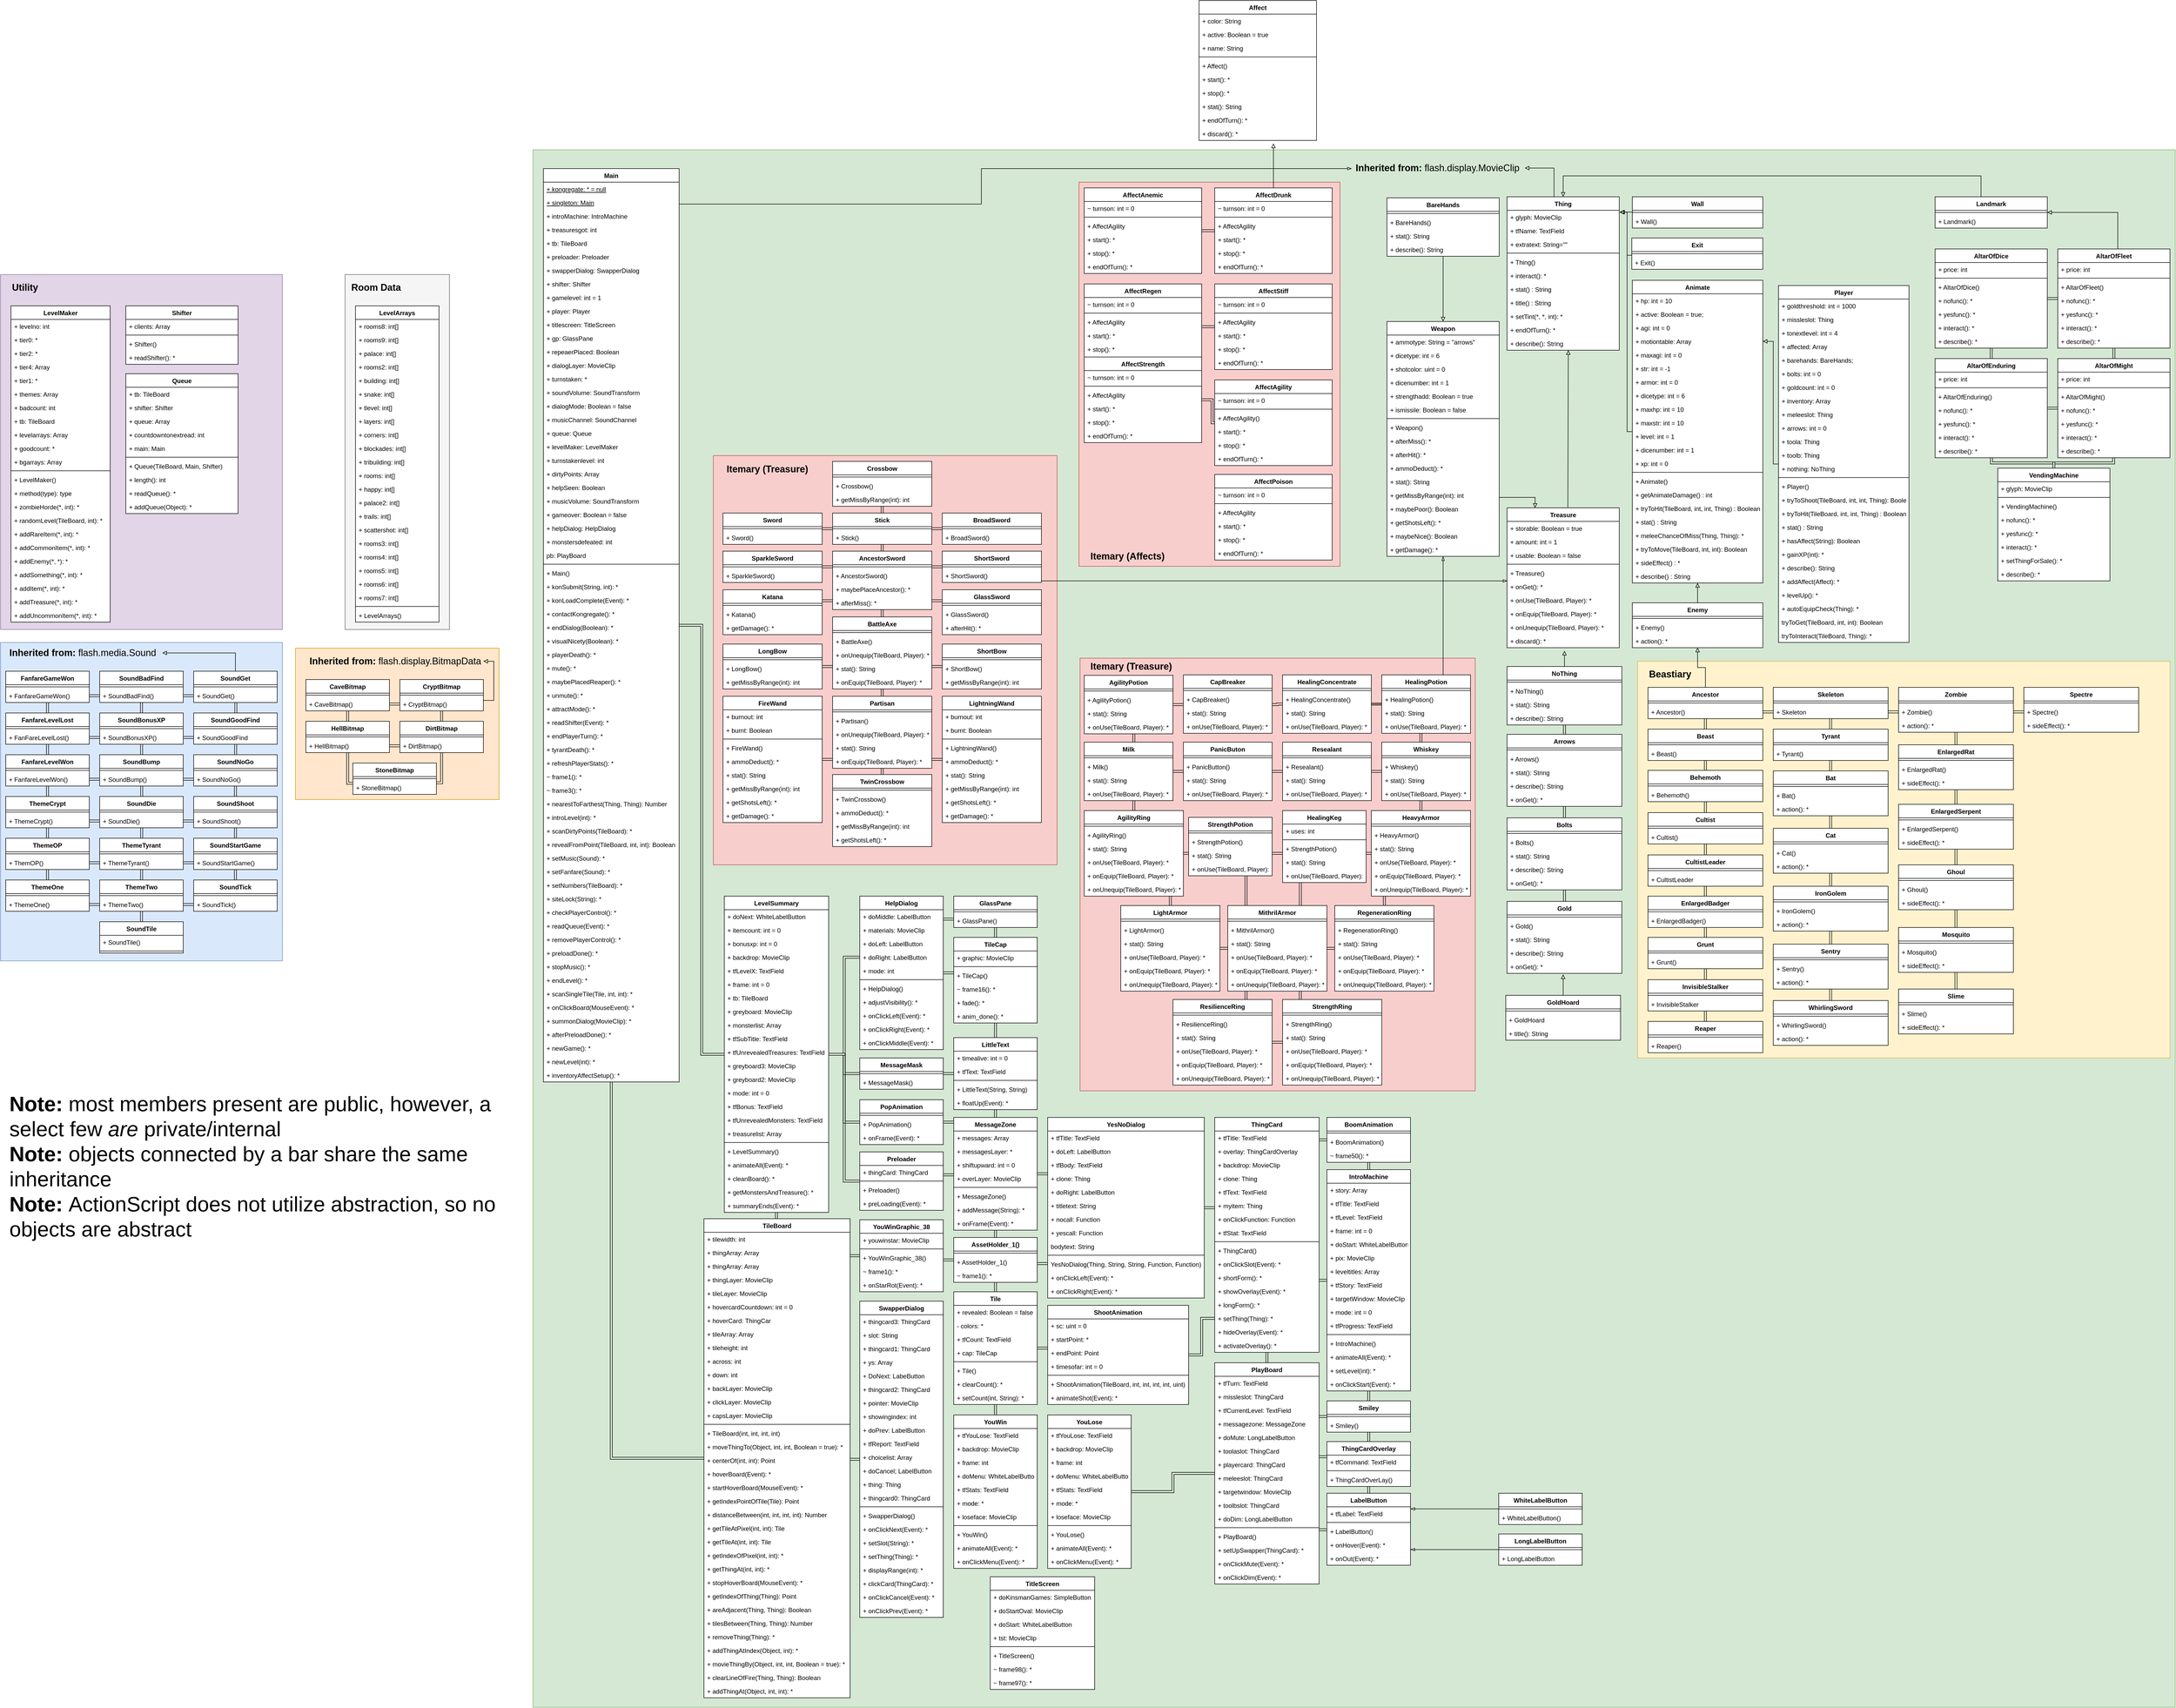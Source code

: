 <mxfile version="20.8.10" type="device"><diagram id="vR9L5nOhPnMPxeXeFYsE" name="Page-1"><mxGraphModel dx="2284" dy="754" grid="1" gridSize="10" guides="1" tooltips="1" connect="1" arrows="1" fold="1" page="1" pageScale="1" pageWidth="850" pageHeight="1100" math="0" shadow="0"><root><mxCell id="0"/><mxCell id="1" parent="0"/><mxCell id="oiPrt7QdCxQ0ARJDiwx3-14" style="edgeStyle=orthogonalEdgeStyle;shape=link;rounded=0;orthogonalLoop=1;jettySize=auto;html=1;" parent="1" source="FZv257veVt-50CngP-Hg-182" target="FZv257veVt-50CngP-Hg-120" edge="1"><mxGeometry relative="1" as="geometry"><Array as="points"><mxPoint x="1516" y="2850"/><mxPoint x="1610" y="2850"/></Array></mxGeometry></mxCell><mxCell id="oiPrt7QdCxQ0ARJDiwx3-15" style="edgeStyle=orthogonalEdgeStyle;shape=link;rounded=0;orthogonalLoop=1;jettySize=auto;html=1;" parent="1" source="FZv257veVt-50CngP-Hg-167" target="FZv257veVt-50CngP-Hg-120" edge="1"><mxGeometry relative="1" as="geometry"/></mxCell><mxCell id="oiPrt7QdCxQ0ARJDiwx3-12" style="edgeStyle=orthogonalEdgeStyle;shape=link;rounded=0;orthogonalLoop=1;jettySize=auto;html=1;" parent="1" source="FZv257veVt-50CngP-Hg-182" target="FZv257veVt-50CngP-Hg-110" edge="1"><mxGeometry relative="1" as="geometry"><Array as="points"><mxPoint x="1516" y="2850"/><mxPoint x="1426" y="2850"/></Array></mxGeometry></mxCell><mxCell id="oiPrt7QdCxQ0ARJDiwx3-9" style="edgeStyle=orthogonalEdgeStyle;shape=link;rounded=0;orthogonalLoop=1;jettySize=auto;html=1;" parent="1" source="FZv257veVt-50CngP-Hg-17" target="FZv257veVt-50CngP-Hg-254" edge="1"><mxGeometry relative="1" as="geometry"/></mxCell><mxCell id="k7-GN5L9ZWioccgvOlsb-4" style="edgeStyle=orthogonalEdgeStyle;shape=link;rounded=0;orthogonalLoop=1;jettySize=auto;html=1;" parent="1" source="ZAUHWAOXWr9xCqQeIsDW-1035" target="ZAUHWAOXWr9xCqQeIsDW-983" edge="1"><mxGeometry relative="1" as="geometry"/></mxCell><mxCell id="k7-GN5L9ZWioccgvOlsb-3" style="edgeStyle=orthogonalEdgeStyle;shape=link;rounded=0;orthogonalLoop=1;jettySize=auto;html=1;" parent="1" source="ZAUHWAOXWr9xCqQeIsDW-1045" target="ZAUHWAOXWr9xCqQeIsDW-995" edge="1"><mxGeometry relative="1" as="geometry"/></mxCell><mxCell id="nmdC1HMzd1pY4N1G8od6-149" style="edgeStyle=orthogonalEdgeStyle;shape=link;rounded=0;orthogonalLoop=1;jettySize=auto;html=1;endArrow=block;endFill=0;" parent="1" source="nmdC1HMzd1pY4N1G8od6-140" target="nmdC1HMzd1pY4N1G8od6-104" edge="1"><mxGeometry relative="1" as="geometry"/></mxCell><mxCell id="nmdC1HMzd1pY4N1G8od6-148" style="edgeStyle=orthogonalEdgeStyle;rounded=0;orthogonalLoop=1;jettySize=auto;html=1;endArrow=block;endFill=0;shape=link;" parent="1" source="nmdC1HMzd1pY4N1G8od6-111" target="nmdC1HMzd1pY4N1G8od6-126" edge="1"><mxGeometry relative="1" as="geometry"/></mxCell><mxCell id="nmdC1HMzd1pY4N1G8od6-91" value="" style="rounded=0;whiteSpace=wrap;html=1;fillColor=#d5e8d4;strokeColor=#82b366;" parent="1" vertex="1"><mxGeometry x="540" y="286" width="3146" height="2984" as="geometry"/></mxCell><mxCell id="ZAUHWAOXWr9xCqQeIsDW-679" value="" style="rounded=0;whiteSpace=wrap;html=1;fillColor=#f8cecc;strokeColor=#b85450;" parent="1" vertex="1"><mxGeometry x="1588" y="1260" width="757" height="829" as="geometry"/></mxCell><mxCell id="OKibH9DUNZQgg_IkbvS5-254" value="" style="rounded=0;whiteSpace=wrap;html=1;fillColor=#fff2cc;strokeColor=#d6b656;" parent="1" vertex="1"><mxGeometry x="2656" y="1266" width="1020" height="760" as="geometry"/></mxCell><mxCell id="ZAUHWAOXWr9xCqQeIsDW-678" value="" style="rounded=0;whiteSpace=wrap;html=1;fillColor=#f8cecc;strokeColor=#b85450;" parent="1" vertex="1"><mxGeometry x="1586" y="348" width="500" height="736" as="geometry"/></mxCell><mxCell id="OKibH9DUNZQgg_IkbvS5-250" style="edgeStyle=orthogonalEdgeStyle;shape=link;rounded=0;orthogonalLoop=1;jettySize=auto;html=1;entryX=0.468;entryY=-0.077;entryDx=0;entryDy=0;entryPerimeter=0;endArrow=block;endFill=0;" parent="1" source="OKibH9DUNZQgg_IkbvS5-164" target="OKibH9DUNZQgg_IkbvS5-247" edge="1"><mxGeometry relative="1" as="geometry"><Array as="points"><mxPoint x="3499" y="1363"/></Array></mxGeometry></mxCell><mxCell id="OKibH9DUNZQgg_IkbvS5-249" style="edgeStyle=orthogonalEdgeStyle;rounded=0;orthogonalLoop=1;jettySize=auto;html=1;exitX=0.5;exitY=0;exitDx=0;exitDy=0;entryX=0.5;entryY=0.167;entryDx=0;entryDy=0;entryPerimeter=0;endArrow=block;endFill=0;shape=link;" parent="1" source="OKibH9DUNZQgg_IkbvS5-191" target="OKibH9DUNZQgg_IkbvS5-164" edge="1"><mxGeometry relative="1" as="geometry"/></mxCell><mxCell id="OKibH9DUNZQgg_IkbvS5-155" style="edgeStyle=orthogonalEdgeStyle;rounded=0;orthogonalLoop=1;jettySize=auto;html=1;endArrow=block;endFill=0;shape=link;" parent="1" source="OKibH9DUNZQgg_IkbvS5-147" edge="1"><mxGeometry relative="1" as="geometry"><mxPoint x="2496" y="1306" as="targetPoint"/><Array as="points"><mxPoint x="2516" y="1306"/></Array></mxGeometry></mxCell><mxCell id="ZAUHWAOXWr9xCqQeIsDW-1385" style="edgeStyle=orthogonalEdgeStyle;rounded=0;orthogonalLoop=1;jettySize=auto;html=1;entryX=1;entryY=0.5;entryDx=0;entryDy=0;endArrow=block;endFill=0;" parent="1" source="OKibH9DUNZQgg_IkbvS5-1" target="nmdC1HMzd1pY4N1G8od6-92" edge="1"><mxGeometry relative="1" as="geometry"><Array as="points"><mxPoint x="2496" y="321"/></Array></mxGeometry></mxCell><mxCell id="OKibH9DUNZQgg_IkbvS5-1" value="Thing" style="swimlane;fontStyle=1;align=center;verticalAlign=top;childLayout=stackLayout;horizontal=1;startSize=26;horizontalStack=0;resizeParent=1;resizeParentMax=0;resizeLast=0;collapsible=1;marginBottom=0;fillStyle=solid;swimlaneFillColor=default;fillColor=#FFFFFF;" parent="1" vertex="1"><mxGeometry x="2406" y="376" width="215" height="294" as="geometry"/></mxCell><mxCell id="OKibH9DUNZQgg_IkbvS5-2" value="+ glyph: MovieClip" style="text;strokeColor=none;fillColor=none;align=left;verticalAlign=top;spacingLeft=4;spacingRight=4;overflow=hidden;rotatable=0;points=[[0,0.5],[1,0.5]];portConstraint=eastwest;" parent="OKibH9DUNZQgg_IkbvS5-1" vertex="1"><mxGeometry y="26" width="215" height="26" as="geometry"/></mxCell><mxCell id="OKibH9DUNZQgg_IkbvS5-7" value="+ tfName: TextField" style="text;strokeColor=none;fillColor=none;align=left;verticalAlign=top;spacingLeft=4;spacingRight=4;overflow=hidden;rotatable=0;points=[[0,0.5],[1,0.5]];portConstraint=eastwest;" parent="OKibH9DUNZQgg_IkbvS5-1" vertex="1"><mxGeometry y="52" width="215" height="26" as="geometry"/></mxCell><mxCell id="OKibH9DUNZQgg_IkbvS5-6" value="+ extratext: String=&quot;&quot;" style="text;strokeColor=none;fillColor=none;align=left;verticalAlign=top;spacingLeft=4;spacingRight=4;overflow=hidden;rotatable=0;points=[[0,0.5],[1,0.5]];portConstraint=eastwest;" parent="OKibH9DUNZQgg_IkbvS5-1" vertex="1"><mxGeometry y="78" width="215" height="26" as="geometry"/></mxCell><mxCell id="OKibH9DUNZQgg_IkbvS5-3" value="" style="line;strokeWidth=1;fillColor=none;align=left;verticalAlign=middle;spacingTop=-1;spacingLeft=3;spacingRight=3;rotatable=0;labelPosition=right;points=[];portConstraint=eastwest;strokeColor=inherit;" parent="OKibH9DUNZQgg_IkbvS5-1" vertex="1"><mxGeometry y="104" width="215" height="8" as="geometry"/></mxCell><mxCell id="OKibH9DUNZQgg_IkbvS5-4" value="+ Thing()" style="text;strokeColor=none;fillColor=none;align=left;verticalAlign=top;spacingLeft=4;spacingRight=4;overflow=hidden;rotatable=0;points=[[0,0.5],[1,0.5]];portConstraint=eastwest;" parent="OKibH9DUNZQgg_IkbvS5-1" vertex="1"><mxGeometry y="112" width="215" height="26" as="geometry"/></mxCell><mxCell id="OKibH9DUNZQgg_IkbvS5-5" value="+ interact(): *" style="text;strokeColor=none;fillColor=none;align=left;verticalAlign=top;spacingLeft=4;spacingRight=4;overflow=hidden;rotatable=0;points=[[0,0.5],[1,0.5]];portConstraint=eastwest;" parent="OKibH9DUNZQgg_IkbvS5-1" vertex="1"><mxGeometry y="138" width="215" height="26" as="geometry"/></mxCell><mxCell id="OKibH9DUNZQgg_IkbvS5-12" value="+ stat() : String" style="text;strokeColor=none;fillColor=none;align=left;verticalAlign=top;spacingLeft=4;spacingRight=4;overflow=hidden;rotatable=0;points=[[0,0.5],[1,0.5]];portConstraint=eastwest;" parent="OKibH9DUNZQgg_IkbvS5-1" vertex="1"><mxGeometry y="164" width="215" height="26" as="geometry"/></mxCell><mxCell id="OKibH9DUNZQgg_IkbvS5-11" value="+ title() : String" style="text;strokeColor=none;fillColor=none;align=left;verticalAlign=top;spacingLeft=4;spacingRight=4;overflow=hidden;rotatable=0;points=[[0,0.5],[1,0.5]];portConstraint=eastwest;" parent="OKibH9DUNZQgg_IkbvS5-1" vertex="1"><mxGeometry y="190" width="215" height="26" as="geometry"/></mxCell><mxCell id="OKibH9DUNZQgg_IkbvS5-10" value="+ setTint(*, *, int): *" style="text;strokeColor=none;fillColor=none;align=left;verticalAlign=top;spacingLeft=4;spacingRight=4;overflow=hidden;rotatable=0;points=[[0,0.5],[1,0.5]];portConstraint=eastwest;" parent="OKibH9DUNZQgg_IkbvS5-1" vertex="1"><mxGeometry y="216" width="215" height="26" as="geometry"/></mxCell><mxCell id="OKibH9DUNZQgg_IkbvS5-9" value="+ endOfTurn(): *" style="text;strokeColor=none;fillColor=none;align=left;verticalAlign=top;spacingLeft=4;spacingRight=4;overflow=hidden;rotatable=0;points=[[0,0.5],[1,0.5]];portConstraint=eastwest;" parent="OKibH9DUNZQgg_IkbvS5-1" vertex="1"><mxGeometry y="242" width="215" height="26" as="geometry"/></mxCell><mxCell id="OKibH9DUNZQgg_IkbvS5-8" value="+ describe(): String" style="text;strokeColor=none;fillColor=none;align=left;verticalAlign=top;spacingLeft=4;spacingRight=4;overflow=hidden;rotatable=0;points=[[0,0.5],[1,0.5]];portConstraint=eastwest;" parent="OKibH9DUNZQgg_IkbvS5-1" vertex="1"><mxGeometry y="268" width="215" height="26" as="geometry"/></mxCell><mxCell id="OKibH9DUNZQgg_IkbvS5-21" style="edgeStyle=orthogonalEdgeStyle;rounded=0;orthogonalLoop=1;jettySize=auto;html=1;entryX=1.005;entryY=0.127;entryDx=0;entryDy=0;entryPerimeter=0;endArrow=block;endFill=0;" parent="1" source="OKibH9DUNZQgg_IkbvS5-13" target="OKibH9DUNZQgg_IkbvS5-2" edge="1"><mxGeometry relative="1" as="geometry"><Array as="points"><mxPoint x="2636" y="406"/></Array></mxGeometry></mxCell><mxCell id="OKibH9DUNZQgg_IkbvS5-13" value="Wall" style="swimlane;fontStyle=1;align=center;verticalAlign=top;childLayout=stackLayout;horizontal=1;startSize=26;horizontalStack=0;resizeParent=1;resizeParentMax=0;resizeLast=0;collapsible=1;marginBottom=0;fillStyle=solid;swimlaneFillColor=default;fillColor=#FFFFFF;" parent="1" vertex="1"><mxGeometry x="2646" y="376" width="250" height="60" as="geometry"/></mxCell><mxCell id="OKibH9DUNZQgg_IkbvS5-15" value="" style="line;strokeWidth=1;fillColor=none;align=left;verticalAlign=middle;spacingTop=-1;spacingLeft=3;spacingRight=3;rotatable=0;labelPosition=right;points=[];portConstraint=eastwest;strokeColor=inherit;" parent="OKibH9DUNZQgg_IkbvS5-13" vertex="1"><mxGeometry y="26" width="250" height="8" as="geometry"/></mxCell><mxCell id="OKibH9DUNZQgg_IkbvS5-16" value="+ Wall()" style="text;strokeColor=none;fillColor=none;align=left;verticalAlign=top;spacingLeft=4;spacingRight=4;overflow=hidden;rotatable=0;points=[[0,0.5],[1,0.5]];portConstraint=eastwest;" parent="OKibH9DUNZQgg_IkbvS5-13" vertex="1"><mxGeometry y="34" width="250" height="26" as="geometry"/></mxCell><mxCell id="OKibH9DUNZQgg_IkbvS5-23" style="edgeStyle=orthogonalEdgeStyle;rounded=0;orthogonalLoop=1;jettySize=auto;html=1;entryX=1.003;entryY=0.138;entryDx=0;entryDy=0;entryPerimeter=0;endArrow=block;endFill=0;" parent="1" source="OKibH9DUNZQgg_IkbvS5-18" target="OKibH9DUNZQgg_IkbvS5-2" edge="1"><mxGeometry relative="1" as="geometry"><Array as="points"><mxPoint x="2636" y="488"/><mxPoint x="2636" y="406"/></Array></mxGeometry></mxCell><mxCell id="OKibH9DUNZQgg_IkbvS5-18" value="Exit" style="swimlane;fontStyle=1;align=center;verticalAlign=top;childLayout=stackLayout;horizontal=1;startSize=26;horizontalStack=0;resizeParent=1;resizeParentMax=0;resizeLast=0;collapsible=1;marginBottom=0;fillStyle=solid;swimlaneFillColor=default;fillColor=#FFFFFF;" parent="1" vertex="1"><mxGeometry x="2645" y="455" width="251" height="60" as="geometry"/></mxCell><mxCell id="OKibH9DUNZQgg_IkbvS5-19" value="" style="line;strokeWidth=1;fillColor=none;align=left;verticalAlign=middle;spacingTop=-1;spacingLeft=3;spacingRight=3;rotatable=0;labelPosition=right;points=[];portConstraint=eastwest;strokeColor=inherit;" parent="OKibH9DUNZQgg_IkbvS5-18" vertex="1"><mxGeometry y="26" width="251" height="8" as="geometry"/></mxCell><mxCell id="OKibH9DUNZQgg_IkbvS5-20" value="+ Exit()" style="text;strokeColor=none;fillColor=none;align=left;verticalAlign=top;spacingLeft=4;spacingRight=4;overflow=hidden;rotatable=0;points=[[0,0.5],[1,0.5]];portConstraint=eastwest;" parent="OKibH9DUNZQgg_IkbvS5-18" vertex="1"><mxGeometry y="34" width="251" height="26" as="geometry"/></mxCell><mxCell id="OKibH9DUNZQgg_IkbvS5-47" style="edgeStyle=orthogonalEdgeStyle;rounded=0;orthogonalLoop=1;jettySize=auto;html=1;entryX=1.008;entryY=0.135;entryDx=0;entryDy=0;entryPerimeter=0;endArrow=block;endFill=0;" parent="1" source="OKibH9DUNZQgg_IkbvS5-24" target="OKibH9DUNZQgg_IkbvS5-2" edge="1"><mxGeometry relative="1" as="geometry"><Array as="points"><mxPoint x="2636" y="826"/><mxPoint x="2636" y="406"/></Array></mxGeometry></mxCell><mxCell id="OKibH9DUNZQgg_IkbvS5-24" value="Animate" style="swimlane;fontStyle=1;align=center;verticalAlign=top;childLayout=stackLayout;horizontal=1;startSize=26;horizontalStack=0;resizeParent=1;resizeParentMax=0;resizeLast=0;collapsible=1;marginBottom=0;fillStyle=solid;swimlaneFillColor=default;fillColor=#FFFFFF;" parent="1" vertex="1"><mxGeometry x="2646" y="536" width="250" height="580" as="geometry"/></mxCell><mxCell id="OKibH9DUNZQgg_IkbvS5-25" value="+ hp: int = 10" style="text;strokeColor=none;fillColor=none;align=left;verticalAlign=top;spacingLeft=4;spacingRight=4;overflow=hidden;rotatable=0;points=[[0,0.5],[1,0.5]];portConstraint=eastwest;" parent="OKibH9DUNZQgg_IkbvS5-24" vertex="1"><mxGeometry y="26" width="250" height="26" as="geometry"/></mxCell><mxCell id="OKibH9DUNZQgg_IkbvS5-40" value="+ active: Boolean = true;" style="text;strokeColor=none;fillColor=none;align=left;verticalAlign=top;spacingLeft=4;spacingRight=4;overflow=hidden;rotatable=0;points=[[0,0.5],[1,0.5]];portConstraint=eastwest;" parent="OKibH9DUNZQgg_IkbvS5-24" vertex="1"><mxGeometry y="52" width="250" height="26" as="geometry"/></mxCell><mxCell id="OKibH9DUNZQgg_IkbvS5-39" value="+ agi: int = 0" style="text;strokeColor=none;fillColor=none;align=left;verticalAlign=top;spacingLeft=4;spacingRight=4;overflow=hidden;rotatable=0;points=[[0,0.5],[1,0.5]];portConstraint=eastwest;" parent="OKibH9DUNZQgg_IkbvS5-24" vertex="1"><mxGeometry y="78" width="250" height="26" as="geometry"/></mxCell><mxCell id="OKibH9DUNZQgg_IkbvS5-38" value="+ motiontable: Array" style="text;strokeColor=none;fillColor=none;align=left;verticalAlign=top;spacingLeft=4;spacingRight=4;overflow=hidden;rotatable=0;points=[[0,0.5],[1,0.5]];portConstraint=eastwest;" parent="OKibH9DUNZQgg_IkbvS5-24" vertex="1"><mxGeometry y="104" width="250" height="26" as="geometry"/></mxCell><mxCell id="OKibH9DUNZQgg_IkbvS5-37" value="+ maxagi: int = 0" style="text;strokeColor=none;fillColor=none;align=left;verticalAlign=top;spacingLeft=4;spacingRight=4;overflow=hidden;rotatable=0;points=[[0,0.5],[1,0.5]];portConstraint=eastwest;" parent="OKibH9DUNZQgg_IkbvS5-24" vertex="1"><mxGeometry y="130" width="250" height="26" as="geometry"/></mxCell><mxCell id="OKibH9DUNZQgg_IkbvS5-36" value="+ str: int = -1" style="text;strokeColor=none;fillColor=none;align=left;verticalAlign=top;spacingLeft=4;spacingRight=4;overflow=hidden;rotatable=0;points=[[0,0.5],[1,0.5]];portConstraint=eastwest;" parent="OKibH9DUNZQgg_IkbvS5-24" vertex="1"><mxGeometry y="156" width="250" height="26" as="geometry"/></mxCell><mxCell id="OKibH9DUNZQgg_IkbvS5-35" value="+ armor: int = 0" style="text;strokeColor=none;fillColor=none;align=left;verticalAlign=top;spacingLeft=4;spacingRight=4;overflow=hidden;rotatable=0;points=[[0,0.5],[1,0.5]];portConstraint=eastwest;" parent="OKibH9DUNZQgg_IkbvS5-24" vertex="1"><mxGeometry y="182" width="250" height="26" as="geometry"/></mxCell><mxCell id="OKibH9DUNZQgg_IkbvS5-34" value="+ dicetype: int = 6" style="text;strokeColor=none;fillColor=none;align=left;verticalAlign=top;spacingLeft=4;spacingRight=4;overflow=hidden;rotatable=0;points=[[0,0.5],[1,0.5]];portConstraint=eastwest;" parent="OKibH9DUNZQgg_IkbvS5-24" vertex="1"><mxGeometry y="208" width="250" height="26" as="geometry"/></mxCell><mxCell id="OKibH9DUNZQgg_IkbvS5-33" value="+ maxhp: int = 10" style="text;strokeColor=none;fillColor=none;align=left;verticalAlign=top;spacingLeft=4;spacingRight=4;overflow=hidden;rotatable=0;points=[[0,0.5],[1,0.5]];portConstraint=eastwest;" parent="OKibH9DUNZQgg_IkbvS5-24" vertex="1"><mxGeometry y="234" width="250" height="26" as="geometry"/></mxCell><mxCell id="OKibH9DUNZQgg_IkbvS5-32" value="+ maxstr: int = 10" style="text;strokeColor=none;fillColor=none;align=left;verticalAlign=top;spacingLeft=4;spacingRight=4;overflow=hidden;rotatable=0;points=[[0,0.5],[1,0.5]];portConstraint=eastwest;" parent="OKibH9DUNZQgg_IkbvS5-24" vertex="1"><mxGeometry y="260" width="250" height="26" as="geometry"/></mxCell><mxCell id="OKibH9DUNZQgg_IkbvS5-31" value="+ level: int = 1" style="text;strokeColor=none;fillColor=none;align=left;verticalAlign=top;spacingLeft=4;spacingRight=4;overflow=hidden;rotatable=0;points=[[0,0.5],[1,0.5]];portConstraint=eastwest;" parent="OKibH9DUNZQgg_IkbvS5-24" vertex="1"><mxGeometry y="286" width="250" height="26" as="geometry"/></mxCell><mxCell id="OKibH9DUNZQgg_IkbvS5-30" value="+ dicenumber: int = 1" style="text;strokeColor=none;fillColor=none;align=left;verticalAlign=top;spacingLeft=4;spacingRight=4;overflow=hidden;rotatable=0;points=[[0,0.5],[1,0.5]];portConstraint=eastwest;" parent="OKibH9DUNZQgg_IkbvS5-24" vertex="1"><mxGeometry y="312" width="250" height="26" as="geometry"/></mxCell><mxCell id="OKibH9DUNZQgg_IkbvS5-29" value="+ xp: int = 0" style="text;strokeColor=none;fillColor=none;align=left;verticalAlign=top;spacingLeft=4;spacingRight=4;overflow=hidden;rotatable=0;points=[[0,0.5],[1,0.5]];portConstraint=eastwest;" parent="OKibH9DUNZQgg_IkbvS5-24" vertex="1"><mxGeometry y="338" width="250" height="26" as="geometry"/></mxCell><mxCell id="OKibH9DUNZQgg_IkbvS5-26" value="" style="line;strokeWidth=1;fillColor=none;align=left;verticalAlign=middle;spacingTop=-1;spacingLeft=3;spacingRight=3;rotatable=0;labelPosition=right;points=[];portConstraint=eastwest;strokeColor=inherit;" parent="OKibH9DUNZQgg_IkbvS5-24" vertex="1"><mxGeometry y="364" width="250" height="8" as="geometry"/></mxCell><mxCell id="OKibH9DUNZQgg_IkbvS5-27" value="+ Animate()" style="text;strokeColor=none;fillColor=none;align=left;verticalAlign=top;spacingLeft=4;spacingRight=4;overflow=hidden;rotatable=0;points=[[0,0.5],[1,0.5]];portConstraint=eastwest;" parent="OKibH9DUNZQgg_IkbvS5-24" vertex="1"><mxGeometry y="372" width="250" height="26" as="geometry"/></mxCell><mxCell id="OKibH9DUNZQgg_IkbvS5-28" value="+ getAnimateDamage() : int" style="text;strokeColor=none;fillColor=none;align=left;verticalAlign=top;spacingLeft=4;spacingRight=4;overflow=hidden;rotatable=0;points=[[0,0.5],[1,0.5]];portConstraint=eastwest;" parent="OKibH9DUNZQgg_IkbvS5-24" vertex="1"><mxGeometry y="398" width="250" height="26" as="geometry"/></mxCell><mxCell id="OKibH9DUNZQgg_IkbvS5-46" value="+ tryToHit(TileBoard, int, int, Thing) : Boolean" style="text;strokeColor=none;fillColor=none;align=left;verticalAlign=top;spacingLeft=4;spacingRight=4;overflow=hidden;rotatable=0;points=[[0,0.5],[1,0.5]];portConstraint=eastwest;" parent="OKibH9DUNZQgg_IkbvS5-24" vertex="1"><mxGeometry y="424" width="250" height="26" as="geometry"/></mxCell><mxCell id="OKibH9DUNZQgg_IkbvS5-45" value="+ stat() : String" style="text;strokeColor=none;fillColor=none;align=left;verticalAlign=top;spacingLeft=4;spacingRight=4;overflow=hidden;rotatable=0;points=[[0,0.5],[1,0.5]];portConstraint=eastwest;" parent="OKibH9DUNZQgg_IkbvS5-24" vertex="1"><mxGeometry y="450" width="250" height="26" as="geometry"/></mxCell><mxCell id="OKibH9DUNZQgg_IkbvS5-44" value="+ meleeChanceOfMiss(Thing, Thing): *" style="text;strokeColor=none;fillColor=none;align=left;verticalAlign=top;spacingLeft=4;spacingRight=4;overflow=hidden;rotatable=0;points=[[0,0.5],[1,0.5]];portConstraint=eastwest;" parent="OKibH9DUNZQgg_IkbvS5-24" vertex="1"><mxGeometry y="476" width="250" height="26" as="geometry"/></mxCell><mxCell id="OKibH9DUNZQgg_IkbvS5-43" value="+ tryToMove(TileBoard, int, int): Boolean" style="text;strokeColor=none;fillColor=none;align=left;verticalAlign=top;spacingLeft=4;spacingRight=4;overflow=hidden;rotatable=0;points=[[0,0.5],[1,0.5]];portConstraint=eastwest;" parent="OKibH9DUNZQgg_IkbvS5-24" vertex="1"><mxGeometry y="502" width="250" height="26" as="geometry"/></mxCell><mxCell id="OKibH9DUNZQgg_IkbvS5-42" value="+ sideEffect() : *" style="text;strokeColor=none;fillColor=none;align=left;verticalAlign=top;spacingLeft=4;spacingRight=4;overflow=hidden;rotatable=0;points=[[0,0.5],[1,0.5]];portConstraint=eastwest;" parent="OKibH9DUNZQgg_IkbvS5-24" vertex="1"><mxGeometry y="528" width="250" height="26" as="geometry"/></mxCell><mxCell id="OKibH9DUNZQgg_IkbvS5-41" value="+ describe() : String" style="text;strokeColor=none;fillColor=none;align=left;verticalAlign=top;spacingLeft=4;spacingRight=4;overflow=hidden;rotatable=0;points=[[0,0.5],[1,0.5]];portConstraint=eastwest;" parent="OKibH9DUNZQgg_IkbvS5-24" vertex="1"><mxGeometry y="554" width="250" height="26" as="geometry"/></mxCell><mxCell id="OKibH9DUNZQgg_IkbvS5-55" style="edgeStyle=orthogonalEdgeStyle;rounded=0;orthogonalLoop=1;jettySize=auto;html=1;entryX=0.5;entryY=1;entryDx=0;entryDy=0;entryPerimeter=0;endArrow=block;endFill=0;" parent="1" source="OKibH9DUNZQgg_IkbvS5-48" target="OKibH9DUNZQgg_IkbvS5-41" edge="1"><mxGeometry relative="1" as="geometry"/></mxCell><mxCell id="OKibH9DUNZQgg_IkbvS5-48" value="Enemy" style="swimlane;fontStyle=1;align=center;verticalAlign=top;childLayout=stackLayout;horizontal=1;startSize=26;horizontalStack=0;resizeParent=1;resizeParentMax=0;resizeLast=0;collapsible=1;marginBottom=0;fillStyle=solid;swimlaneFillColor=default;fillColor=#FFFFFF;" parent="1" vertex="1"><mxGeometry x="2646" y="1154" width="250" height="86" as="geometry"/></mxCell><mxCell id="OKibH9DUNZQgg_IkbvS5-50" value="" style="line;strokeWidth=1;fillColor=none;align=left;verticalAlign=middle;spacingTop=-1;spacingLeft=3;spacingRight=3;rotatable=0;labelPosition=right;points=[];portConstraint=eastwest;strokeColor=inherit;" parent="OKibH9DUNZQgg_IkbvS5-48" vertex="1"><mxGeometry y="26" width="250" height="8" as="geometry"/></mxCell><mxCell id="OKibH9DUNZQgg_IkbvS5-51" value="+ Enemy()" style="text;strokeColor=none;fillColor=none;align=left;verticalAlign=top;spacingLeft=4;spacingRight=4;overflow=hidden;rotatable=0;points=[[0,0.5],[1,0.5]];portConstraint=eastwest;" parent="OKibH9DUNZQgg_IkbvS5-48" vertex="1"><mxGeometry y="34" width="250" height="26" as="geometry"/></mxCell><mxCell id="OKibH9DUNZQgg_IkbvS5-52" value="+ action(): *" style="text;strokeColor=none;fillColor=none;align=left;verticalAlign=top;spacingLeft=4;spacingRight=4;overflow=hidden;rotatable=0;points=[[0,0.5],[1,0.5]];portConstraint=eastwest;" parent="OKibH9DUNZQgg_IkbvS5-48" vertex="1"><mxGeometry y="60" width="250" height="26" as="geometry"/></mxCell><mxCell id="OKibH9DUNZQgg_IkbvS5-83" style="edgeStyle=orthogonalEdgeStyle;rounded=0;orthogonalLoop=1;jettySize=auto;html=1;entryX=1;entryY=0.5;entryDx=0;entryDy=0;endArrow=block;endFill=0;" parent="1" source="OKibH9DUNZQgg_IkbvS5-56" target="OKibH9DUNZQgg_IkbvS5-38" edge="1"><mxGeometry relative="1" as="geometry"><Array as="points"><mxPoint x="2916" y="888"/><mxPoint x="2916" y="653"/></Array></mxGeometry></mxCell><mxCell id="OKibH9DUNZQgg_IkbvS5-56" value="Player" style="swimlane;fontStyle=1;align=center;verticalAlign=top;childLayout=stackLayout;horizontal=1;startSize=26;horizontalStack=0;resizeParent=1;resizeParentMax=0;resizeLast=0;collapsible=1;marginBottom=0;fillStyle=solid;swimlaneFillColor=default;fillColor=#FFFFFF;" parent="1" vertex="1"><mxGeometry x="2926" y="546" width="250" height="684" as="geometry"/></mxCell><mxCell id="OKibH9DUNZQgg_IkbvS5-57" value="+ goldthreshold: int = 1000" style="text;strokeColor=none;fillColor=none;align=left;verticalAlign=top;spacingLeft=4;spacingRight=4;overflow=hidden;rotatable=0;points=[[0,0.5],[1,0.5]];portConstraint=eastwest;" parent="OKibH9DUNZQgg_IkbvS5-56" vertex="1"><mxGeometry y="26" width="250" height="26" as="geometry"/></mxCell><mxCell id="OKibH9DUNZQgg_IkbvS5-58" value="+ missleslot: Thing" style="text;strokeColor=none;fillColor=none;align=left;verticalAlign=top;spacingLeft=4;spacingRight=4;overflow=hidden;rotatable=0;points=[[0,0.5],[1,0.5]];portConstraint=eastwest;" parent="OKibH9DUNZQgg_IkbvS5-56" vertex="1"><mxGeometry y="52" width="250" height="26" as="geometry"/></mxCell><mxCell id="OKibH9DUNZQgg_IkbvS5-59" value="+ tonextlevel: int = 4" style="text;strokeColor=none;fillColor=none;align=left;verticalAlign=top;spacingLeft=4;spacingRight=4;overflow=hidden;rotatable=0;points=[[0,0.5],[1,0.5]];portConstraint=eastwest;" parent="OKibH9DUNZQgg_IkbvS5-56" vertex="1"><mxGeometry y="78" width="250" height="26" as="geometry"/></mxCell><mxCell id="OKibH9DUNZQgg_IkbvS5-60" value="+ affected: Array" style="text;strokeColor=none;fillColor=none;align=left;verticalAlign=top;spacingLeft=4;spacingRight=4;overflow=hidden;rotatable=0;points=[[0,0.5],[1,0.5]];portConstraint=eastwest;" parent="OKibH9DUNZQgg_IkbvS5-56" vertex="1"><mxGeometry y="104" width="250" height="26" as="geometry"/></mxCell><mxCell id="OKibH9DUNZQgg_IkbvS5-61" value="+ barehands: BareHands;" style="text;strokeColor=none;fillColor=none;align=left;verticalAlign=top;spacingLeft=4;spacingRight=4;overflow=hidden;rotatable=0;points=[[0,0.5],[1,0.5]];portConstraint=eastwest;" parent="OKibH9DUNZQgg_IkbvS5-56" vertex="1"><mxGeometry y="130" width="250" height="26" as="geometry"/></mxCell><mxCell id="OKibH9DUNZQgg_IkbvS5-62" value="+ bolts: int = 0" style="text;strokeColor=none;fillColor=none;align=left;verticalAlign=top;spacingLeft=4;spacingRight=4;overflow=hidden;rotatable=0;points=[[0,0.5],[1,0.5]];portConstraint=eastwest;" parent="OKibH9DUNZQgg_IkbvS5-56" vertex="1"><mxGeometry y="156" width="250" height="26" as="geometry"/></mxCell><mxCell id="OKibH9DUNZQgg_IkbvS5-63" value="+ goldcount: int = 0" style="text;strokeColor=none;fillColor=none;align=left;verticalAlign=top;spacingLeft=4;spacingRight=4;overflow=hidden;rotatable=0;points=[[0,0.5],[1,0.5]];portConstraint=eastwest;" parent="OKibH9DUNZQgg_IkbvS5-56" vertex="1"><mxGeometry y="182" width="250" height="26" as="geometry"/></mxCell><mxCell id="OKibH9DUNZQgg_IkbvS5-64" value="+ inventory: Array" style="text;strokeColor=none;fillColor=none;align=left;verticalAlign=top;spacingLeft=4;spacingRight=4;overflow=hidden;rotatable=0;points=[[0,0.5],[1,0.5]];portConstraint=eastwest;" parent="OKibH9DUNZQgg_IkbvS5-56" vertex="1"><mxGeometry y="208" width="250" height="26" as="geometry"/></mxCell><mxCell id="OKibH9DUNZQgg_IkbvS5-65" value="+ meleeslot: Thing" style="text;strokeColor=none;fillColor=none;align=left;verticalAlign=top;spacingLeft=4;spacingRight=4;overflow=hidden;rotatable=0;points=[[0,0.5],[1,0.5]];portConstraint=eastwest;" parent="OKibH9DUNZQgg_IkbvS5-56" vertex="1"><mxGeometry y="234" width="250" height="26" as="geometry"/></mxCell><mxCell id="OKibH9DUNZQgg_IkbvS5-66" value="+ arrows: int = 0" style="text;strokeColor=none;fillColor=none;align=left;verticalAlign=top;spacingLeft=4;spacingRight=4;overflow=hidden;rotatable=0;points=[[0,0.5],[1,0.5]];portConstraint=eastwest;" parent="OKibH9DUNZQgg_IkbvS5-56" vertex="1"><mxGeometry y="260" width="250" height="26" as="geometry"/></mxCell><mxCell id="OKibH9DUNZQgg_IkbvS5-67" value="+ toola: Thing" style="text;strokeColor=none;fillColor=none;align=left;verticalAlign=top;spacingLeft=4;spacingRight=4;overflow=hidden;rotatable=0;points=[[0,0.5],[1,0.5]];portConstraint=eastwest;" parent="OKibH9DUNZQgg_IkbvS5-56" vertex="1"><mxGeometry y="286" width="250" height="26" as="geometry"/></mxCell><mxCell id="OKibH9DUNZQgg_IkbvS5-68" value="+ toolb: Thing" style="text;strokeColor=none;fillColor=none;align=left;verticalAlign=top;spacingLeft=4;spacingRight=4;overflow=hidden;rotatable=0;points=[[0,0.5],[1,0.5]];portConstraint=eastwest;" parent="OKibH9DUNZQgg_IkbvS5-56" vertex="1"><mxGeometry y="312" width="250" height="26" as="geometry"/></mxCell><mxCell id="OKibH9DUNZQgg_IkbvS5-69" value="+ nothing: NoThing" style="text;strokeColor=none;fillColor=none;align=left;verticalAlign=top;spacingLeft=4;spacingRight=4;overflow=hidden;rotatable=0;points=[[0,0.5],[1,0.5]];portConstraint=eastwest;" parent="OKibH9DUNZQgg_IkbvS5-56" vertex="1"><mxGeometry y="338" width="250" height="26" as="geometry"/></mxCell><mxCell id="OKibH9DUNZQgg_IkbvS5-70" value="" style="line;strokeWidth=1;fillColor=none;align=left;verticalAlign=middle;spacingTop=-1;spacingLeft=3;spacingRight=3;rotatable=0;labelPosition=right;points=[];portConstraint=eastwest;strokeColor=inherit;" parent="OKibH9DUNZQgg_IkbvS5-56" vertex="1"><mxGeometry y="364" width="250" height="8" as="geometry"/></mxCell><mxCell id="OKibH9DUNZQgg_IkbvS5-71" value="+ Player()" style="text;strokeColor=none;fillColor=none;align=left;verticalAlign=top;spacingLeft=4;spacingRight=4;overflow=hidden;rotatable=0;points=[[0,0.5],[1,0.5]];portConstraint=eastwest;" parent="OKibH9DUNZQgg_IkbvS5-56" vertex="1"><mxGeometry y="372" width="250" height="26" as="geometry"/></mxCell><mxCell id="OKibH9DUNZQgg_IkbvS5-72" value="+ tryToShoot(TileBoard, int, int, Thing): Boolean" style="text;strokeColor=none;fillColor=none;align=left;verticalAlign=top;spacingLeft=4;spacingRight=4;overflow=hidden;rotatable=0;points=[[0,0.5],[1,0.5]];portConstraint=eastwest;" parent="OKibH9DUNZQgg_IkbvS5-56" vertex="1"><mxGeometry y="398" width="250" height="26" as="geometry"/></mxCell><mxCell id="OKibH9DUNZQgg_IkbvS5-73" value="+ tryToHit(TileBoard, int, int, Thing) : Boolean" style="text;strokeColor=none;fillColor=none;align=left;verticalAlign=top;spacingLeft=4;spacingRight=4;overflow=hidden;rotatable=0;points=[[0,0.5],[1,0.5]];portConstraint=eastwest;" parent="OKibH9DUNZQgg_IkbvS5-56" vertex="1"><mxGeometry y="424" width="250" height="26" as="geometry"/></mxCell><mxCell id="OKibH9DUNZQgg_IkbvS5-74" value="+ stat() : String" style="text;strokeColor=none;fillColor=none;align=left;verticalAlign=top;spacingLeft=4;spacingRight=4;overflow=hidden;rotatable=0;points=[[0,0.5],[1,0.5]];portConstraint=eastwest;" parent="OKibH9DUNZQgg_IkbvS5-56" vertex="1"><mxGeometry y="450" width="250" height="26" as="geometry"/></mxCell><mxCell id="OKibH9DUNZQgg_IkbvS5-75" value="+ hasAffect(String): Boolean" style="text;strokeColor=none;fillColor=none;align=left;verticalAlign=top;spacingLeft=4;spacingRight=4;overflow=hidden;rotatable=0;points=[[0,0.5],[1,0.5]];portConstraint=eastwest;" parent="OKibH9DUNZQgg_IkbvS5-56" vertex="1"><mxGeometry y="476" width="250" height="26" as="geometry"/></mxCell><mxCell id="OKibH9DUNZQgg_IkbvS5-76" value="+ gainXP(int): *" style="text;strokeColor=none;fillColor=none;align=left;verticalAlign=top;spacingLeft=4;spacingRight=4;overflow=hidden;rotatable=0;points=[[0,0.5],[1,0.5]];portConstraint=eastwest;" parent="OKibH9DUNZQgg_IkbvS5-56" vertex="1"><mxGeometry y="502" width="250" height="26" as="geometry"/></mxCell><mxCell id="OKibH9DUNZQgg_IkbvS5-77" value="+ describe(): String" style="text;strokeColor=none;fillColor=none;align=left;verticalAlign=top;spacingLeft=4;spacingRight=4;overflow=hidden;rotatable=0;points=[[0,0.5],[1,0.5]];portConstraint=eastwest;" parent="OKibH9DUNZQgg_IkbvS5-56" vertex="1"><mxGeometry y="528" width="250" height="26" as="geometry"/></mxCell><mxCell id="OKibH9DUNZQgg_IkbvS5-78" value="+ addAffect(Affect): *" style="text;strokeColor=none;fillColor=none;align=left;verticalAlign=top;spacingLeft=4;spacingRight=4;overflow=hidden;rotatable=0;points=[[0,0.5],[1,0.5]];portConstraint=eastwest;" parent="OKibH9DUNZQgg_IkbvS5-56" vertex="1"><mxGeometry y="554" width="250" height="26" as="geometry"/></mxCell><mxCell id="OKibH9DUNZQgg_IkbvS5-81" value="+ levelUp(): *" style="text;strokeColor=none;fillColor=none;align=left;verticalAlign=top;spacingLeft=4;spacingRight=4;overflow=hidden;rotatable=0;points=[[0,0.5],[1,0.5]];portConstraint=eastwest;" parent="OKibH9DUNZQgg_IkbvS5-56" vertex="1"><mxGeometry y="580" width="250" height="26" as="geometry"/></mxCell><mxCell id="OKibH9DUNZQgg_IkbvS5-80" value="+ autoEquipCheck(Thing): *" style="text;strokeColor=none;fillColor=none;align=left;verticalAlign=top;spacingLeft=4;spacingRight=4;overflow=hidden;rotatable=0;points=[[0,0.5],[1,0.5]];portConstraint=eastwest;" parent="OKibH9DUNZQgg_IkbvS5-56" vertex="1"><mxGeometry y="606" width="250" height="26" as="geometry"/></mxCell><mxCell id="OKibH9DUNZQgg_IkbvS5-79" value="tryToGet(TileBoard, int, int): Boolean" style="text;strokeColor=none;fillColor=none;align=left;verticalAlign=top;spacingLeft=4;spacingRight=4;overflow=hidden;rotatable=0;points=[[0,0.5],[1,0.5]];portConstraint=eastwest;" parent="OKibH9DUNZQgg_IkbvS5-56" vertex="1"><mxGeometry y="632" width="250" height="26" as="geometry"/></mxCell><mxCell id="OKibH9DUNZQgg_IkbvS5-82" value="tryToInteract(TileBoard, Thing): *" style="text;strokeColor=none;fillColor=none;align=left;verticalAlign=top;spacingLeft=4;spacingRight=4;overflow=hidden;rotatable=0;points=[[0,0.5],[1,0.5]];portConstraint=eastwest;" parent="OKibH9DUNZQgg_IkbvS5-56" vertex="1"><mxGeometry y="658" width="250" height="26" as="geometry"/></mxCell><mxCell id="OKibH9DUNZQgg_IkbvS5-84" value="Treasure" style="swimlane;fontStyle=1;align=center;verticalAlign=top;childLayout=stackLayout;horizontal=1;startSize=26;horizontalStack=0;resizeParent=1;resizeParentMax=0;resizeLast=0;collapsible=1;marginBottom=0;fillStyle=solid;swimlaneFillColor=default;fillColor=#FFFFFF;" parent="1" vertex="1"><mxGeometry x="2406" y="972" width="215" height="268" as="geometry"/></mxCell><mxCell id="OKibH9DUNZQgg_IkbvS5-85" value="+ storable: Boolean = true" style="text;strokeColor=none;fillColor=none;align=left;verticalAlign=top;spacingLeft=4;spacingRight=4;overflow=hidden;rotatable=0;points=[[0,0.5],[1,0.5]];portConstraint=eastwest;" parent="OKibH9DUNZQgg_IkbvS5-84" vertex="1"><mxGeometry y="26" width="215" height="26" as="geometry"/></mxCell><mxCell id="OKibH9DUNZQgg_IkbvS5-86" value="+ amount: int = 1" style="text;strokeColor=none;fillColor=none;align=left;verticalAlign=top;spacingLeft=4;spacingRight=4;overflow=hidden;rotatable=0;points=[[0,0.5],[1,0.5]];portConstraint=eastwest;" parent="OKibH9DUNZQgg_IkbvS5-84" vertex="1"><mxGeometry y="52" width="215" height="26" as="geometry"/></mxCell><mxCell id="OKibH9DUNZQgg_IkbvS5-87" value="+ usable: Boolean = false" style="text;strokeColor=none;fillColor=none;align=left;verticalAlign=top;spacingLeft=4;spacingRight=4;overflow=hidden;rotatable=0;points=[[0,0.5],[1,0.5]];portConstraint=eastwest;" parent="OKibH9DUNZQgg_IkbvS5-84" vertex="1"><mxGeometry y="78" width="215" height="26" as="geometry"/></mxCell><mxCell id="OKibH9DUNZQgg_IkbvS5-88" value="" style="line;strokeWidth=1;fillColor=none;align=left;verticalAlign=middle;spacingTop=-1;spacingLeft=3;spacingRight=3;rotatable=0;labelPosition=right;points=[];portConstraint=eastwest;strokeColor=inherit;" parent="OKibH9DUNZQgg_IkbvS5-84" vertex="1"><mxGeometry y="104" width="215" height="8" as="geometry"/></mxCell><mxCell id="OKibH9DUNZQgg_IkbvS5-89" value="+ Treasure()" style="text;strokeColor=none;fillColor=none;align=left;verticalAlign=top;spacingLeft=4;spacingRight=4;overflow=hidden;rotatable=0;points=[[0,0.5],[1,0.5]];portConstraint=eastwest;" parent="OKibH9DUNZQgg_IkbvS5-84" vertex="1"><mxGeometry y="112" width="215" height="26" as="geometry"/></mxCell><mxCell id="OKibH9DUNZQgg_IkbvS5-90" value="+ onGet(): *" style="text;strokeColor=none;fillColor=none;align=left;verticalAlign=top;spacingLeft=4;spacingRight=4;overflow=hidden;rotatable=0;points=[[0,0.5],[1,0.5]];portConstraint=eastwest;" parent="OKibH9DUNZQgg_IkbvS5-84" vertex="1"><mxGeometry y="138" width="215" height="26" as="geometry"/></mxCell><mxCell id="OKibH9DUNZQgg_IkbvS5-91" value="+ onUse(TileBoard, Player): *" style="text;strokeColor=none;fillColor=none;align=left;verticalAlign=top;spacingLeft=4;spacingRight=4;overflow=hidden;rotatable=0;points=[[0,0.5],[1,0.5]];portConstraint=eastwest;" parent="OKibH9DUNZQgg_IkbvS5-84" vertex="1"><mxGeometry y="164" width="215" height="26" as="geometry"/></mxCell><mxCell id="OKibH9DUNZQgg_IkbvS5-92" value="+ onEquip(TileBoard, Player): *" style="text;strokeColor=none;fillColor=none;align=left;verticalAlign=top;spacingLeft=4;spacingRight=4;overflow=hidden;rotatable=0;points=[[0,0.5],[1,0.5]];portConstraint=eastwest;" parent="OKibH9DUNZQgg_IkbvS5-84" vertex="1"><mxGeometry y="190" width="215" height="26" as="geometry"/></mxCell><mxCell id="OKibH9DUNZQgg_IkbvS5-93" value="+ onUnequip(TileBoard, Player): *" style="text;strokeColor=none;fillColor=none;align=left;verticalAlign=top;spacingLeft=4;spacingRight=4;overflow=hidden;rotatable=0;points=[[0,0.5],[1,0.5]];portConstraint=eastwest;" parent="OKibH9DUNZQgg_IkbvS5-84" vertex="1"><mxGeometry y="216" width="215" height="26" as="geometry"/></mxCell><mxCell id="OKibH9DUNZQgg_IkbvS5-94" value="+ discard(): *" style="text;strokeColor=none;fillColor=none;align=left;verticalAlign=top;spacingLeft=4;spacingRight=4;overflow=hidden;rotatable=0;points=[[0,0.5],[1,0.5]];portConstraint=eastwest;" parent="OKibH9DUNZQgg_IkbvS5-84" vertex="1"><mxGeometry y="242" width="215" height="26" as="geometry"/></mxCell><mxCell id="OKibH9DUNZQgg_IkbvS5-111" style="edgeStyle=orthogonalEdgeStyle;rounded=0;orthogonalLoop=1;jettySize=auto;html=1;entryX=0.25;entryY=0;entryDx=0;entryDy=0;endArrow=block;endFill=0;" parent="1" source="OKibH9DUNZQgg_IkbvS5-96" target="OKibH9DUNZQgg_IkbvS5-84" edge="1"><mxGeometry relative="1" as="geometry"><Array as="points"><mxPoint x="2293" y="952"/><mxPoint x="2470" y="952"/></Array></mxGeometry></mxCell><mxCell id="OKibH9DUNZQgg_IkbvS5-96" value="Weapon" style="swimlane;fontStyle=1;align=center;verticalAlign=top;childLayout=stackLayout;horizontal=1;startSize=26;horizontalStack=0;resizeParent=1;resizeParentMax=0;resizeLast=0;collapsible=1;marginBottom=0;fillStyle=solid;swimlaneFillColor=default;fillColor=#FFFFFF;" parent="1" vertex="1"><mxGeometry x="2176" y="615" width="215" height="450" as="geometry"/></mxCell><mxCell id="OKibH9DUNZQgg_IkbvS5-97" value="+ ammotype: String = &quot;arrows&quot;" style="text;strokeColor=none;fillColor=none;align=left;verticalAlign=top;spacingLeft=4;spacingRight=4;overflow=hidden;rotatable=0;points=[[0,0.5],[1,0.5]];portConstraint=eastwest;" parent="OKibH9DUNZQgg_IkbvS5-96" vertex="1"><mxGeometry y="26" width="215" height="26" as="geometry"/></mxCell><mxCell id="OKibH9DUNZQgg_IkbvS5-98" value="+ dicetype: int = 6" style="text;strokeColor=none;fillColor=none;align=left;verticalAlign=top;spacingLeft=4;spacingRight=4;overflow=hidden;rotatable=0;points=[[0,0.5],[1,0.5]];portConstraint=eastwest;" parent="OKibH9DUNZQgg_IkbvS5-96" vertex="1"><mxGeometry y="52" width="215" height="26" as="geometry"/></mxCell><mxCell id="OKibH9DUNZQgg_IkbvS5-99" value="+ shotcolor: uint = 0" style="text;strokeColor=none;fillColor=none;align=left;verticalAlign=top;spacingLeft=4;spacingRight=4;overflow=hidden;rotatable=0;points=[[0,0.5],[1,0.5]];portConstraint=eastwest;" parent="OKibH9DUNZQgg_IkbvS5-96" vertex="1"><mxGeometry y="78" width="215" height="26" as="geometry"/></mxCell><mxCell id="OKibH9DUNZQgg_IkbvS5-114" value="+ dicenumber: int = 1" style="text;strokeColor=none;fillColor=none;align=left;verticalAlign=top;spacingLeft=4;spacingRight=4;overflow=hidden;rotatable=0;points=[[0,0.5],[1,0.5]];portConstraint=eastwest;" parent="OKibH9DUNZQgg_IkbvS5-96" vertex="1"><mxGeometry y="104" width="215" height="26" as="geometry"/></mxCell><mxCell id="OKibH9DUNZQgg_IkbvS5-113" value="+ strengthadd: Boolean = true" style="text;strokeColor=none;fillColor=none;align=left;verticalAlign=top;spacingLeft=4;spacingRight=4;overflow=hidden;rotatable=0;points=[[0,0.5],[1,0.5]];portConstraint=eastwest;" parent="OKibH9DUNZQgg_IkbvS5-96" vertex="1"><mxGeometry y="130" width="215" height="26" as="geometry"/></mxCell><mxCell id="OKibH9DUNZQgg_IkbvS5-112" value="+ ismissile: Boolean = false" style="text;strokeColor=none;fillColor=none;align=left;verticalAlign=top;spacingLeft=4;spacingRight=4;overflow=hidden;rotatable=0;points=[[0,0.5],[1,0.5]];portConstraint=eastwest;" parent="OKibH9DUNZQgg_IkbvS5-96" vertex="1"><mxGeometry y="156" width="215" height="26" as="geometry"/></mxCell><mxCell id="OKibH9DUNZQgg_IkbvS5-100" value="" style="line;strokeWidth=1;fillColor=none;align=left;verticalAlign=middle;spacingTop=-1;spacingLeft=3;spacingRight=3;rotatable=0;labelPosition=right;points=[];portConstraint=eastwest;strokeColor=inherit;" parent="OKibH9DUNZQgg_IkbvS5-96" vertex="1"><mxGeometry y="182" width="215" height="8" as="geometry"/></mxCell><mxCell id="OKibH9DUNZQgg_IkbvS5-101" value="+ Weapon()" style="text;strokeColor=none;fillColor=none;align=left;verticalAlign=top;spacingLeft=4;spacingRight=4;overflow=hidden;rotatable=0;points=[[0,0.5],[1,0.5]];portConstraint=eastwest;" parent="OKibH9DUNZQgg_IkbvS5-96" vertex="1"><mxGeometry y="190" width="215" height="26" as="geometry"/></mxCell><mxCell id="OKibH9DUNZQgg_IkbvS5-102" value="+ afterMiss(): *" style="text;strokeColor=none;fillColor=none;align=left;verticalAlign=top;spacingLeft=4;spacingRight=4;overflow=hidden;rotatable=0;points=[[0,0.5],[1,0.5]];portConstraint=eastwest;" parent="OKibH9DUNZQgg_IkbvS5-96" vertex="1"><mxGeometry y="216" width="215" height="26" as="geometry"/></mxCell><mxCell id="OKibH9DUNZQgg_IkbvS5-103" value="+ afterHit(): *" style="text;strokeColor=none;fillColor=none;align=left;verticalAlign=top;spacingLeft=4;spacingRight=4;overflow=hidden;rotatable=0;points=[[0,0.5],[1,0.5]];portConstraint=eastwest;" parent="OKibH9DUNZQgg_IkbvS5-96" vertex="1"><mxGeometry y="242" width="215" height="26" as="geometry"/></mxCell><mxCell id="OKibH9DUNZQgg_IkbvS5-104" value="+ ammoDeduct(): *" style="text;strokeColor=none;fillColor=none;align=left;verticalAlign=top;spacingLeft=4;spacingRight=4;overflow=hidden;rotatable=0;points=[[0,0.5],[1,0.5]];portConstraint=eastwest;" parent="OKibH9DUNZQgg_IkbvS5-96" vertex="1"><mxGeometry y="268" width="215" height="26" as="geometry"/></mxCell><mxCell id="OKibH9DUNZQgg_IkbvS5-105" value="+ stat(): String" style="text;strokeColor=none;fillColor=none;align=left;verticalAlign=top;spacingLeft=4;spacingRight=4;overflow=hidden;rotatable=0;points=[[0,0.5],[1,0.5]];portConstraint=eastwest;" parent="OKibH9DUNZQgg_IkbvS5-96" vertex="1"><mxGeometry y="294" width="215" height="26" as="geometry"/></mxCell><mxCell id="OKibH9DUNZQgg_IkbvS5-106" value="+ getMissByRange(int): int" style="text;strokeColor=none;fillColor=none;align=left;verticalAlign=top;spacingLeft=4;spacingRight=4;overflow=hidden;rotatable=0;points=[[0,0.5],[1,0.5]];portConstraint=eastwest;" parent="OKibH9DUNZQgg_IkbvS5-96" vertex="1"><mxGeometry y="320" width="215" height="26" as="geometry"/></mxCell><mxCell id="OKibH9DUNZQgg_IkbvS5-118" value="+ maybePoor(): Boolean" style="text;strokeColor=none;fillColor=none;align=left;verticalAlign=top;spacingLeft=4;spacingRight=4;overflow=hidden;rotatable=0;points=[[0,0.5],[1,0.5]];portConstraint=eastwest;" parent="OKibH9DUNZQgg_IkbvS5-96" vertex="1"><mxGeometry y="346" width="215" height="26" as="geometry"/></mxCell><mxCell id="OKibH9DUNZQgg_IkbvS5-117" value="+ getShotsLeft(): *" style="text;strokeColor=none;fillColor=none;align=left;verticalAlign=top;spacingLeft=4;spacingRight=4;overflow=hidden;rotatable=0;points=[[0,0.5],[1,0.5]];portConstraint=eastwest;" parent="OKibH9DUNZQgg_IkbvS5-96" vertex="1"><mxGeometry y="372" width="215" height="26" as="geometry"/></mxCell><mxCell id="OKibH9DUNZQgg_IkbvS5-116" value="+ maybeNice(): Boolean" style="text;strokeColor=none;fillColor=none;align=left;verticalAlign=top;spacingLeft=4;spacingRight=4;overflow=hidden;rotatable=0;points=[[0,0.5],[1,0.5]];portConstraint=eastwest;" parent="OKibH9DUNZQgg_IkbvS5-96" vertex="1"><mxGeometry y="398" width="215" height="26" as="geometry"/></mxCell><mxCell id="OKibH9DUNZQgg_IkbvS5-115" value="+ getDamage(): *" style="text;strokeColor=none;fillColor=none;align=left;verticalAlign=top;spacingLeft=4;spacingRight=4;overflow=hidden;rotatable=0;points=[[0,0.5],[1,0.5]];portConstraint=eastwest;" parent="OKibH9DUNZQgg_IkbvS5-96" vertex="1"><mxGeometry y="424" width="215" height="26" as="geometry"/></mxCell><mxCell id="OKibH9DUNZQgg_IkbvS5-108" value="" style="endArrow=block;html=1;rounded=0;endFill=0;exitX=0.542;exitY=-0.003;exitDx=0;exitDy=0;exitPerimeter=0;" parent="1" source="OKibH9DUNZQgg_IkbvS5-84" edge="1"><mxGeometry width="50" height="50" relative="1" as="geometry"><mxPoint x="2523.31" y="960" as="sourcePoint"/><mxPoint x="2523.31" y="670" as="targetPoint"/><Array as="points"/></mxGeometry></mxCell><mxCell id="ZAUHWAOXWr9xCqQeIsDW-1218" style="edgeStyle=orthogonalEdgeStyle;rounded=0;orthogonalLoop=1;jettySize=auto;html=1;entryX=0.5;entryY=0;entryDx=0;entryDy=0;endArrow=block;endFill=0;" parent="1" source="OKibH9DUNZQgg_IkbvS5-119" target="OKibH9DUNZQgg_IkbvS5-96" edge="1"><mxGeometry relative="1" as="geometry"/></mxCell><mxCell id="OKibH9DUNZQgg_IkbvS5-119" value="BareHands" style="swimlane;fontStyle=1;align=center;verticalAlign=top;childLayout=stackLayout;horizontal=1;startSize=26;horizontalStack=0;resizeParent=1;resizeParentMax=0;resizeLast=0;collapsible=1;marginBottom=0;fillStyle=solid;swimlaneFillColor=default;fillColor=#FFFFFF;" parent="1" vertex="1"><mxGeometry x="2176" y="378" width="215" height="112" as="geometry"/></mxCell><mxCell id="OKibH9DUNZQgg_IkbvS5-123" value="" style="line;strokeWidth=1;fillColor=none;align=left;verticalAlign=middle;spacingTop=-1;spacingLeft=3;spacingRight=3;rotatable=0;labelPosition=right;points=[];portConstraint=eastwest;strokeColor=inherit;" parent="OKibH9DUNZQgg_IkbvS5-119" vertex="1"><mxGeometry y="26" width="215" height="8" as="geometry"/></mxCell><mxCell id="OKibH9DUNZQgg_IkbvS5-124" value="+ BareHands()" style="text;strokeColor=none;fillColor=none;align=left;verticalAlign=top;spacingLeft=4;spacingRight=4;overflow=hidden;rotatable=0;points=[[0,0.5],[1,0.5]];portConstraint=eastwest;" parent="OKibH9DUNZQgg_IkbvS5-119" vertex="1"><mxGeometry y="34" width="215" height="26" as="geometry"/></mxCell><mxCell id="OKibH9DUNZQgg_IkbvS5-125" value="+ stat(): String" style="text;strokeColor=none;fillColor=none;align=left;verticalAlign=top;spacingLeft=4;spacingRight=4;overflow=hidden;rotatable=0;points=[[0,0.5],[1,0.5]];portConstraint=eastwest;" parent="OKibH9DUNZQgg_IkbvS5-119" vertex="1"><mxGeometry y="60" width="215" height="26" as="geometry"/></mxCell><mxCell id="OKibH9DUNZQgg_IkbvS5-126" value="+ describe(): String" style="text;strokeColor=none;fillColor=none;align=left;verticalAlign=top;spacingLeft=4;spacingRight=4;overflow=hidden;rotatable=0;points=[[0,0.5],[1,0.5]];portConstraint=eastwest;" parent="OKibH9DUNZQgg_IkbvS5-119" vertex="1"><mxGeometry y="86" width="215" height="26" as="geometry"/></mxCell><mxCell id="OKibH9DUNZQgg_IkbvS5-135" style="edgeStyle=orthogonalEdgeStyle;rounded=0;orthogonalLoop=1;jettySize=auto;html=1;endArrow=block;endFill=0;" parent="1" source="OKibH9DUNZQgg_IkbvS5-131" edge="1"><mxGeometry x="1" y="10" relative="1" as="geometry"><mxPoint x="2516" y="1246" as="targetPoint"/><mxPoint x="10" y="-10" as="offset"/></mxGeometry></mxCell><mxCell id="OKibH9DUNZQgg_IkbvS5-131" value="NoThing" style="swimlane;fontStyle=1;align=center;verticalAlign=top;childLayout=stackLayout;horizontal=1;startSize=26;horizontalStack=0;resizeParent=1;resizeParentMax=0;resizeLast=0;collapsible=1;marginBottom=0;fillStyle=solid;swimlaneFillColor=default;fillColor=#FFFFFF;" parent="1" vertex="1"><mxGeometry x="2406" y="1276" width="220" height="112" as="geometry"/></mxCell><mxCell id="OKibH9DUNZQgg_IkbvS5-132" value="" style="line;strokeWidth=1;fillColor=none;align=left;verticalAlign=middle;spacingTop=-1;spacingLeft=3;spacingRight=3;rotatable=0;labelPosition=right;points=[];portConstraint=eastwest;strokeColor=inherit;" parent="OKibH9DUNZQgg_IkbvS5-131" vertex="1"><mxGeometry y="26" width="220" height="8" as="geometry"/></mxCell><mxCell id="OKibH9DUNZQgg_IkbvS5-133" value="+ NoThing()" style="text;strokeColor=none;fillColor=none;align=left;verticalAlign=top;spacingLeft=4;spacingRight=4;overflow=hidden;rotatable=0;points=[[0,0.5],[1,0.5]];portConstraint=eastwest;" parent="OKibH9DUNZQgg_IkbvS5-131" vertex="1"><mxGeometry y="34" width="220" height="26" as="geometry"/></mxCell><mxCell id="OKibH9DUNZQgg_IkbvS5-134" value="+ stat(): String" style="text;strokeColor=none;fillColor=none;align=left;verticalAlign=top;spacingLeft=4;spacingRight=4;overflow=hidden;rotatable=0;points=[[0,0.5],[1,0.5]];portConstraint=eastwest;" parent="OKibH9DUNZQgg_IkbvS5-131" vertex="1"><mxGeometry y="60" width="220" height="26" as="geometry"/></mxCell><mxCell id="OKibH9DUNZQgg_IkbvS5-136" value="+ describe(): String" style="text;strokeColor=none;fillColor=none;align=left;verticalAlign=top;spacingLeft=4;spacingRight=4;overflow=hidden;rotatable=0;points=[[0,0.5],[1,0.5]];portConstraint=eastwest;" parent="OKibH9DUNZQgg_IkbvS5-131" vertex="1"><mxGeometry y="86" width="220" height="26" as="geometry"/></mxCell><mxCell id="OKibH9DUNZQgg_IkbvS5-137" value="Arrows" style="swimlane;fontStyle=1;align=center;verticalAlign=top;childLayout=stackLayout;horizontal=1;startSize=26;horizontalStack=0;resizeParent=1;resizeParentMax=0;resizeLast=0;collapsible=1;marginBottom=0;fillStyle=solid;swimlaneFillColor=default;fillColor=#FFFFFF;" parent="1" vertex="1"><mxGeometry x="2406" y="1406" width="220" height="138" as="geometry"/></mxCell><mxCell id="OKibH9DUNZQgg_IkbvS5-138" value="" style="line;strokeWidth=1;fillColor=none;align=left;verticalAlign=middle;spacingTop=-1;spacingLeft=3;spacingRight=3;rotatable=0;labelPosition=right;points=[];portConstraint=eastwest;strokeColor=inherit;" parent="OKibH9DUNZQgg_IkbvS5-137" vertex="1"><mxGeometry y="26" width="220" height="8" as="geometry"/></mxCell><mxCell id="OKibH9DUNZQgg_IkbvS5-139" value="+ Arrows()" style="text;strokeColor=none;fillColor=none;align=left;verticalAlign=top;spacingLeft=4;spacingRight=4;overflow=hidden;rotatable=0;points=[[0,0.5],[1,0.5]];portConstraint=eastwest;" parent="OKibH9DUNZQgg_IkbvS5-137" vertex="1"><mxGeometry y="34" width="220" height="26" as="geometry"/></mxCell><mxCell id="OKibH9DUNZQgg_IkbvS5-140" value="+ stat(): String" style="text;strokeColor=none;fillColor=none;align=left;verticalAlign=top;spacingLeft=4;spacingRight=4;overflow=hidden;rotatable=0;points=[[0,0.5],[1,0.5]];portConstraint=eastwest;" parent="OKibH9DUNZQgg_IkbvS5-137" vertex="1"><mxGeometry y="60" width="220" height="26" as="geometry"/></mxCell><mxCell id="OKibH9DUNZQgg_IkbvS5-141" value="+ describe(): String" style="text;strokeColor=none;fillColor=none;align=left;verticalAlign=top;spacingLeft=4;spacingRight=4;overflow=hidden;rotatable=0;points=[[0,0.5],[1,0.5]];portConstraint=eastwest;" parent="OKibH9DUNZQgg_IkbvS5-137" vertex="1"><mxGeometry y="86" width="220" height="26" as="geometry"/></mxCell><mxCell id="OKibH9DUNZQgg_IkbvS5-154" value="+ onGet(): *" style="text;strokeColor=none;fillColor=none;align=left;verticalAlign=top;spacingLeft=4;spacingRight=4;overflow=hidden;rotatable=0;points=[[0,0.5],[1,0.5]];portConstraint=eastwest;" parent="OKibH9DUNZQgg_IkbvS5-137" vertex="1"><mxGeometry y="112" width="220" height="26" as="geometry"/></mxCell><mxCell id="OKibH9DUNZQgg_IkbvS5-142" value="Bolts" style="swimlane;fontStyle=1;align=center;verticalAlign=top;childLayout=stackLayout;horizontal=1;startSize=26;horizontalStack=0;resizeParent=1;resizeParentMax=0;resizeLast=0;collapsible=1;marginBottom=0;fillStyle=solid;swimlaneFillColor=default;fillColor=#FFFFFF;" parent="1" vertex="1"><mxGeometry x="2406" y="1566" width="220" height="138" as="geometry"/></mxCell><mxCell id="OKibH9DUNZQgg_IkbvS5-143" value="" style="line;strokeWidth=1;fillColor=none;align=left;verticalAlign=middle;spacingTop=-1;spacingLeft=3;spacingRight=3;rotatable=0;labelPosition=right;points=[];portConstraint=eastwest;strokeColor=inherit;" parent="OKibH9DUNZQgg_IkbvS5-142" vertex="1"><mxGeometry y="26" width="220" height="8" as="geometry"/></mxCell><mxCell id="OKibH9DUNZQgg_IkbvS5-144" value="+ Bolts()" style="text;strokeColor=none;fillColor=none;align=left;verticalAlign=top;spacingLeft=4;spacingRight=4;overflow=hidden;rotatable=0;points=[[0,0.5],[1,0.5]];portConstraint=eastwest;" parent="OKibH9DUNZQgg_IkbvS5-142" vertex="1"><mxGeometry y="34" width="220" height="26" as="geometry"/></mxCell><mxCell id="OKibH9DUNZQgg_IkbvS5-145" value="+ stat(): String" style="text;strokeColor=none;fillColor=none;align=left;verticalAlign=top;spacingLeft=4;spacingRight=4;overflow=hidden;rotatable=0;points=[[0,0.5],[1,0.5]];portConstraint=eastwest;" parent="OKibH9DUNZQgg_IkbvS5-142" vertex="1"><mxGeometry y="60" width="220" height="26" as="geometry"/></mxCell><mxCell id="OKibH9DUNZQgg_IkbvS5-146" value="+ describe(): String" style="text;strokeColor=none;fillColor=none;align=left;verticalAlign=top;spacingLeft=4;spacingRight=4;overflow=hidden;rotatable=0;points=[[0,0.5],[1,0.5]];portConstraint=eastwest;" parent="OKibH9DUNZQgg_IkbvS5-142" vertex="1"><mxGeometry y="86" width="220" height="26" as="geometry"/></mxCell><mxCell id="OKibH9DUNZQgg_IkbvS5-153" value="+ onGet(): *" style="text;strokeColor=none;fillColor=none;align=left;verticalAlign=top;spacingLeft=4;spacingRight=4;overflow=hidden;rotatable=0;points=[[0,0.5],[1,0.5]];portConstraint=eastwest;" parent="OKibH9DUNZQgg_IkbvS5-142" vertex="1"><mxGeometry y="112" width="220" height="26" as="geometry"/></mxCell><mxCell id="OKibH9DUNZQgg_IkbvS5-147" value="Gold" style="swimlane;fontStyle=1;align=center;verticalAlign=top;childLayout=stackLayout;horizontal=1;startSize=26;horizontalStack=0;resizeParent=1;resizeParentMax=0;resizeLast=0;collapsible=1;marginBottom=0;fillStyle=solid;swimlaneFillColor=default;fillColor=#FFFFFF;" parent="1" vertex="1"><mxGeometry x="2406" y="1726" width="220" height="138" as="geometry"/></mxCell><mxCell id="OKibH9DUNZQgg_IkbvS5-148" value="" style="line;strokeWidth=1;fillColor=none;align=left;verticalAlign=middle;spacingTop=-1;spacingLeft=3;spacingRight=3;rotatable=0;labelPosition=right;points=[];portConstraint=eastwest;strokeColor=inherit;" parent="OKibH9DUNZQgg_IkbvS5-147" vertex="1"><mxGeometry y="26" width="220" height="8" as="geometry"/></mxCell><mxCell id="OKibH9DUNZQgg_IkbvS5-149" value="+ Gold()" style="text;strokeColor=none;fillColor=none;align=left;verticalAlign=top;spacingLeft=4;spacingRight=4;overflow=hidden;rotatable=0;points=[[0,0.5],[1,0.5]];portConstraint=eastwest;" parent="OKibH9DUNZQgg_IkbvS5-147" vertex="1"><mxGeometry y="34" width="220" height="26" as="geometry"/></mxCell><mxCell id="OKibH9DUNZQgg_IkbvS5-150" value="+ stat(): String" style="text;strokeColor=none;fillColor=none;align=left;verticalAlign=top;spacingLeft=4;spacingRight=4;overflow=hidden;rotatable=0;points=[[0,0.5],[1,0.5]];portConstraint=eastwest;" parent="OKibH9DUNZQgg_IkbvS5-147" vertex="1"><mxGeometry y="60" width="220" height="26" as="geometry"/></mxCell><mxCell id="OKibH9DUNZQgg_IkbvS5-151" value="+ describe(): String" style="text;strokeColor=none;fillColor=none;align=left;verticalAlign=top;spacingLeft=4;spacingRight=4;overflow=hidden;rotatable=0;points=[[0,0.5],[1,0.5]];portConstraint=eastwest;" parent="OKibH9DUNZQgg_IkbvS5-147" vertex="1"><mxGeometry y="86" width="220" height="26" as="geometry"/></mxCell><mxCell id="OKibH9DUNZQgg_IkbvS5-152" value="+ onGet(): *" style="text;strokeColor=none;fillColor=none;align=left;verticalAlign=top;spacingLeft=4;spacingRight=4;overflow=hidden;rotatable=0;points=[[0,0.5],[1,0.5]];portConstraint=eastwest;" parent="OKibH9DUNZQgg_IkbvS5-147" vertex="1"><mxGeometry y="112" width="220" height="26" as="geometry"/></mxCell><mxCell id="OKibH9DUNZQgg_IkbvS5-163" style="edgeStyle=orthogonalEdgeStyle;rounded=0;orthogonalLoop=1;jettySize=auto;html=1;endArrow=block;endFill=0;" parent="1" source="OKibH9DUNZQgg_IkbvS5-156" edge="1"><mxGeometry relative="1" as="geometry"><mxPoint x="2513.5" y="1866" as="targetPoint"/></mxGeometry></mxCell><mxCell id="OKibH9DUNZQgg_IkbvS5-156" value="GoldHoard" style="swimlane;fontStyle=1;align=center;verticalAlign=top;childLayout=stackLayout;horizontal=1;startSize=26;horizontalStack=0;resizeParent=1;resizeParentMax=0;resizeLast=0;collapsible=1;marginBottom=0;fillStyle=solid;swimlaneFillColor=default;fillColor=#FFFFFF;" parent="1" vertex="1"><mxGeometry x="2403.5" y="1906" width="220" height="86" as="geometry"/></mxCell><mxCell id="OKibH9DUNZQgg_IkbvS5-157" value="" style="line;strokeWidth=1;fillColor=none;align=left;verticalAlign=middle;spacingTop=-1;spacingLeft=3;spacingRight=3;rotatable=0;labelPosition=right;points=[];portConstraint=eastwest;strokeColor=inherit;" parent="OKibH9DUNZQgg_IkbvS5-156" vertex="1"><mxGeometry y="26" width="220" height="8" as="geometry"/></mxCell><mxCell id="OKibH9DUNZQgg_IkbvS5-158" value="+ GoldHoard" style="text;strokeColor=none;fillColor=none;align=left;verticalAlign=top;spacingLeft=4;spacingRight=4;overflow=hidden;rotatable=0;points=[[0,0.5],[1,0.5]];portConstraint=eastwest;" parent="OKibH9DUNZQgg_IkbvS5-156" vertex="1"><mxGeometry y="34" width="220" height="26" as="geometry"/></mxCell><mxCell id="OKibH9DUNZQgg_IkbvS5-159" value="+ title(): String" style="text;strokeColor=none;fillColor=none;align=left;verticalAlign=top;spacingLeft=4;spacingRight=4;overflow=hidden;rotatable=0;points=[[0,0.5],[1,0.5]];portConstraint=eastwest;" parent="OKibH9DUNZQgg_IkbvS5-156" vertex="1"><mxGeometry y="60" width="220" height="26" as="geometry"/></mxCell><mxCell id="nmdC1HMzd1pY4N1G8od6-12" style="edgeStyle=orthogonalEdgeStyle;rounded=0;orthogonalLoop=1;jettySize=auto;html=1;endArrow=block;endFill=0;" parent="1" source="OKibH9DUNZQgg_IkbvS5-164" target="OKibH9DUNZQgg_IkbvS5-48" edge="1"><mxGeometry relative="1" as="geometry"/></mxCell><mxCell id="OKibH9DUNZQgg_IkbvS5-164" value="Ancestor" style="swimlane;fontStyle=1;align=center;verticalAlign=top;childLayout=stackLayout;horizontal=1;startSize=26;horizontalStack=0;resizeParent=1;resizeParentMax=0;resizeLast=0;collapsible=1;marginBottom=0;fillStyle=solid;swimlaneFillColor=default;fillColor=#FFFFFF;" parent="1" vertex="1"><mxGeometry x="2676" y="1316" width="220" height="60" as="geometry"/></mxCell><mxCell id="OKibH9DUNZQgg_IkbvS5-165" value="" style="line;strokeWidth=1;fillColor=none;align=left;verticalAlign=middle;spacingTop=-1;spacingLeft=3;spacingRight=3;rotatable=0;labelPosition=right;points=[];portConstraint=eastwest;strokeColor=inherit;" parent="OKibH9DUNZQgg_IkbvS5-164" vertex="1"><mxGeometry y="26" width="220" height="8" as="geometry"/></mxCell><mxCell id="OKibH9DUNZQgg_IkbvS5-166" value="+ Ancestor()" style="text;strokeColor=none;fillColor=none;align=left;verticalAlign=top;spacingLeft=4;spacingRight=4;overflow=hidden;rotatable=0;points=[[0,0.5],[1,0.5]];portConstraint=eastwest;" parent="OKibH9DUNZQgg_IkbvS5-164" vertex="1"><mxGeometry y="34" width="220" height="26" as="geometry"/></mxCell><mxCell id="OKibH9DUNZQgg_IkbvS5-169" value="Beast" style="swimlane;fontStyle=1;align=center;verticalAlign=top;childLayout=stackLayout;horizontal=1;startSize=26;horizontalStack=0;resizeParent=1;resizeParentMax=0;resizeLast=0;collapsible=1;marginBottom=0;fillStyle=solid;swimlaneFillColor=default;fillColor=#FFFFFF;" parent="1" vertex="1"><mxGeometry x="2676" y="1396" width="220" height="60" as="geometry"/></mxCell><mxCell id="OKibH9DUNZQgg_IkbvS5-170" value="" style="line;strokeWidth=1;fillColor=none;align=left;verticalAlign=middle;spacingTop=-1;spacingLeft=3;spacingRight=3;rotatable=0;labelPosition=right;points=[];portConstraint=eastwest;strokeColor=inherit;" parent="OKibH9DUNZQgg_IkbvS5-169" vertex="1"><mxGeometry y="26" width="220" height="8" as="geometry"/></mxCell><mxCell id="OKibH9DUNZQgg_IkbvS5-171" value="+ Beast()" style="text;strokeColor=none;fillColor=none;align=left;verticalAlign=top;spacingLeft=4;spacingRight=4;overflow=hidden;rotatable=0;points=[[0,0.5],[1,0.5]];portConstraint=eastwest;" parent="OKibH9DUNZQgg_IkbvS5-169" vertex="1"><mxGeometry y="34" width="220" height="26" as="geometry"/></mxCell><mxCell id="OKibH9DUNZQgg_IkbvS5-173" value="Behemoth" style="swimlane;fontStyle=1;align=center;verticalAlign=top;childLayout=stackLayout;horizontal=1;startSize=26;horizontalStack=0;resizeParent=1;resizeParentMax=0;resizeLast=0;collapsible=1;marginBottom=0;fillStyle=solid;swimlaneFillColor=default;fillColor=#FFFFFF;" parent="1" vertex="1"><mxGeometry x="2676" y="1475" width="220" height="60" as="geometry"/></mxCell><mxCell id="OKibH9DUNZQgg_IkbvS5-174" value="" style="line;strokeWidth=1;fillColor=none;align=left;verticalAlign=middle;spacingTop=-1;spacingLeft=3;spacingRight=3;rotatable=0;labelPosition=right;points=[];portConstraint=eastwest;strokeColor=inherit;" parent="OKibH9DUNZQgg_IkbvS5-173" vertex="1"><mxGeometry y="26" width="220" height="8" as="geometry"/></mxCell><mxCell id="OKibH9DUNZQgg_IkbvS5-175" value="+ Behemoth()" style="text;strokeColor=none;fillColor=none;align=left;verticalAlign=top;spacingLeft=4;spacingRight=4;overflow=hidden;rotatable=0;points=[[0,0.5],[1,0.5]];portConstraint=eastwest;" parent="OKibH9DUNZQgg_IkbvS5-173" vertex="1"><mxGeometry y="34" width="220" height="26" as="geometry"/></mxCell><mxCell id="OKibH9DUNZQgg_IkbvS5-176" value="Cultist" style="swimlane;fontStyle=1;align=center;verticalAlign=top;childLayout=stackLayout;horizontal=1;startSize=26;horizontalStack=0;resizeParent=1;resizeParentMax=0;resizeLast=0;collapsible=1;marginBottom=0;fillStyle=solid;swimlaneFillColor=default;fillColor=#FFFFFF;" parent="1" vertex="1"><mxGeometry x="2676" y="1556" width="220" height="60" as="geometry"/></mxCell><mxCell id="OKibH9DUNZQgg_IkbvS5-177" value="" style="line;strokeWidth=1;fillColor=none;align=left;verticalAlign=middle;spacingTop=-1;spacingLeft=3;spacingRight=3;rotatable=0;labelPosition=right;points=[];portConstraint=eastwest;strokeColor=inherit;" parent="OKibH9DUNZQgg_IkbvS5-176" vertex="1"><mxGeometry y="26" width="220" height="8" as="geometry"/></mxCell><mxCell id="OKibH9DUNZQgg_IkbvS5-178" value="+ Cultist()" style="text;strokeColor=none;fillColor=none;align=left;verticalAlign=top;spacingLeft=4;spacingRight=4;overflow=hidden;rotatable=0;points=[[0,0.5],[1,0.5]];portConstraint=eastwest;" parent="OKibH9DUNZQgg_IkbvS5-176" vertex="1"><mxGeometry y="34" width="220" height="26" as="geometry"/></mxCell><mxCell id="OKibH9DUNZQgg_IkbvS5-179" value="CultistLeader" style="swimlane;fontStyle=1;align=center;verticalAlign=top;childLayout=stackLayout;horizontal=1;startSize=26;horizontalStack=0;resizeParent=1;resizeParentMax=0;resizeLast=0;collapsible=1;marginBottom=0;fillStyle=solid;swimlaneFillColor=default;fillColor=#FFFFFF;" parent="1" vertex="1"><mxGeometry x="2676" y="1637" width="220" height="60" as="geometry"/></mxCell><mxCell id="OKibH9DUNZQgg_IkbvS5-180" value="" style="line;strokeWidth=1;fillColor=none;align=left;verticalAlign=middle;spacingTop=-1;spacingLeft=3;spacingRight=3;rotatable=0;labelPosition=right;points=[];portConstraint=eastwest;strokeColor=inherit;" parent="OKibH9DUNZQgg_IkbvS5-179" vertex="1"><mxGeometry y="26" width="220" height="8" as="geometry"/></mxCell><mxCell id="OKibH9DUNZQgg_IkbvS5-181" value="+ CultistLeader" style="text;strokeColor=none;fillColor=none;align=left;verticalAlign=top;spacingLeft=4;spacingRight=4;overflow=hidden;rotatable=0;points=[[0,0.5],[1,0.5]];portConstraint=eastwest;" parent="OKibH9DUNZQgg_IkbvS5-179" vertex="1"><mxGeometry y="34" width="220" height="26" as="geometry"/></mxCell><mxCell id="OKibH9DUNZQgg_IkbvS5-182" value="EnlargedBadger" style="swimlane;fontStyle=1;align=center;verticalAlign=top;childLayout=stackLayout;horizontal=1;startSize=26;horizontalStack=0;resizeParent=1;resizeParentMax=0;resizeLast=0;collapsible=1;marginBottom=0;fillStyle=solid;swimlaneFillColor=default;fillColor=#FFFFFF;" parent="1" vertex="1"><mxGeometry x="2676" y="1716" width="220" height="60" as="geometry"/></mxCell><mxCell id="OKibH9DUNZQgg_IkbvS5-183" value="" style="line;strokeWidth=1;fillColor=none;align=left;verticalAlign=middle;spacingTop=-1;spacingLeft=3;spacingRight=3;rotatable=0;labelPosition=right;points=[];portConstraint=eastwest;strokeColor=inherit;" parent="OKibH9DUNZQgg_IkbvS5-182" vertex="1"><mxGeometry y="26" width="220" height="8" as="geometry"/></mxCell><mxCell id="OKibH9DUNZQgg_IkbvS5-184" value="+ EnlargedBadger()" style="text;strokeColor=none;fillColor=none;align=left;verticalAlign=top;spacingLeft=4;spacingRight=4;overflow=hidden;rotatable=0;points=[[0,0.5],[1,0.5]];portConstraint=eastwest;" parent="OKibH9DUNZQgg_IkbvS5-182" vertex="1"><mxGeometry y="34" width="220" height="26" as="geometry"/></mxCell><mxCell id="OKibH9DUNZQgg_IkbvS5-185" value="Grunt" style="swimlane;fontStyle=1;align=center;verticalAlign=top;childLayout=stackLayout;horizontal=1;startSize=26;horizontalStack=0;resizeParent=1;resizeParentMax=0;resizeLast=0;collapsible=1;marginBottom=0;fillStyle=solid;swimlaneFillColor=default;fillColor=#FFFFFF;" parent="1" vertex="1"><mxGeometry x="2676" y="1795" width="220" height="60" as="geometry"/></mxCell><mxCell id="OKibH9DUNZQgg_IkbvS5-186" value="" style="line;strokeWidth=1;fillColor=none;align=left;verticalAlign=middle;spacingTop=-1;spacingLeft=3;spacingRight=3;rotatable=0;labelPosition=right;points=[];portConstraint=eastwest;strokeColor=inherit;" parent="OKibH9DUNZQgg_IkbvS5-185" vertex="1"><mxGeometry y="26" width="220" height="8" as="geometry"/></mxCell><mxCell id="OKibH9DUNZQgg_IkbvS5-187" value="+ Grunt()" style="text;strokeColor=none;fillColor=none;align=left;verticalAlign=top;spacingLeft=4;spacingRight=4;overflow=hidden;rotatable=0;points=[[0,0.5],[1,0.5]];portConstraint=eastwest;" parent="OKibH9DUNZQgg_IkbvS5-185" vertex="1"><mxGeometry y="34" width="220" height="26" as="geometry"/></mxCell><mxCell id="OKibH9DUNZQgg_IkbvS5-188" value="InvisibleStalker" style="swimlane;fontStyle=1;align=center;verticalAlign=top;childLayout=stackLayout;horizontal=1;startSize=26;horizontalStack=0;resizeParent=1;resizeParentMax=0;resizeLast=0;collapsible=1;marginBottom=0;fillStyle=solid;swimlaneFillColor=default;fillColor=#FFFFFF;" parent="1" vertex="1"><mxGeometry x="2676" y="1876" width="220" height="60" as="geometry"/></mxCell><mxCell id="OKibH9DUNZQgg_IkbvS5-189" value="" style="line;strokeWidth=1;fillColor=none;align=left;verticalAlign=middle;spacingTop=-1;spacingLeft=3;spacingRight=3;rotatable=0;labelPosition=right;points=[];portConstraint=eastwest;strokeColor=inherit;" parent="OKibH9DUNZQgg_IkbvS5-188" vertex="1"><mxGeometry y="26" width="220" height="8" as="geometry"/></mxCell><mxCell id="OKibH9DUNZQgg_IkbvS5-190" value="+ InvisibleStalker" style="text;strokeColor=none;fillColor=none;align=left;verticalAlign=top;spacingLeft=4;spacingRight=4;overflow=hidden;rotatable=0;points=[[0,0.5],[1,0.5]];portConstraint=eastwest;" parent="OKibH9DUNZQgg_IkbvS5-188" vertex="1"><mxGeometry y="34" width="220" height="26" as="geometry"/></mxCell><mxCell id="OKibH9DUNZQgg_IkbvS5-191" value="Reaper" style="swimlane;fontStyle=1;align=center;verticalAlign=top;childLayout=stackLayout;horizontal=1;startSize=26;horizontalStack=0;resizeParent=1;resizeParentMax=0;resizeLast=0;collapsible=1;marginBottom=0;fillStyle=solid;swimlaneFillColor=default;fillColor=#FFFFFF;" parent="1" vertex="1"><mxGeometry x="2676" y="1956" width="220" height="60" as="geometry"/></mxCell><mxCell id="OKibH9DUNZQgg_IkbvS5-192" value="" style="line;strokeWidth=1;fillColor=none;align=left;verticalAlign=middle;spacingTop=-1;spacingLeft=3;spacingRight=3;rotatable=0;labelPosition=right;points=[];portConstraint=eastwest;strokeColor=inherit;" parent="OKibH9DUNZQgg_IkbvS5-191" vertex="1"><mxGeometry y="26" width="220" height="8" as="geometry"/></mxCell><mxCell id="OKibH9DUNZQgg_IkbvS5-193" value="+ Reaper()" style="text;strokeColor=none;fillColor=none;align=left;verticalAlign=top;spacingLeft=4;spacingRight=4;overflow=hidden;rotatable=0;points=[[0,0.5],[1,0.5]];portConstraint=eastwest;" parent="OKibH9DUNZQgg_IkbvS5-191" vertex="1"><mxGeometry y="34" width="220" height="26" as="geometry"/></mxCell><mxCell id="OKibH9DUNZQgg_IkbvS5-251" style="edgeStyle=orthogonalEdgeStyle;shape=link;rounded=0;orthogonalLoop=1;jettySize=auto;html=1;endArrow=block;endFill=0;" parent="1" source="OKibH9DUNZQgg_IkbvS5-194" target="OKibH9DUNZQgg_IkbvS5-217" edge="1"><mxGeometry relative="1" as="geometry"/></mxCell><mxCell id="OKibH9DUNZQgg_IkbvS5-194" value="Skeleton" style="swimlane;fontStyle=1;align=center;verticalAlign=top;childLayout=stackLayout;horizontal=1;startSize=26;horizontalStack=0;resizeParent=1;resizeParentMax=0;resizeLast=0;collapsible=1;marginBottom=0;fillStyle=solid;swimlaneFillColor=default;fillColor=#FFFFFF;" parent="1" vertex="1"><mxGeometry x="2916" y="1316" width="220" height="60" as="geometry"/></mxCell><mxCell id="OKibH9DUNZQgg_IkbvS5-195" value="" style="line;strokeWidth=1;fillColor=none;align=left;verticalAlign=middle;spacingTop=-1;spacingLeft=3;spacingRight=3;rotatable=0;labelPosition=right;points=[];portConstraint=eastwest;strokeColor=inherit;" parent="OKibH9DUNZQgg_IkbvS5-194" vertex="1"><mxGeometry y="26" width="220" height="8" as="geometry"/></mxCell><mxCell id="OKibH9DUNZQgg_IkbvS5-196" value="+ Skeleton" style="text;strokeColor=none;fillColor=none;align=left;verticalAlign=top;spacingLeft=4;spacingRight=4;overflow=hidden;rotatable=0;points=[[0,0.5],[1,0.5]];portConstraint=eastwest;" parent="OKibH9DUNZQgg_IkbvS5-194" vertex="1"><mxGeometry y="34" width="220" height="26" as="geometry"/></mxCell><mxCell id="OKibH9DUNZQgg_IkbvS5-197" value="Tyrant" style="swimlane;fontStyle=1;align=center;verticalAlign=top;childLayout=stackLayout;horizontal=1;startSize=26;horizontalStack=0;resizeParent=1;resizeParentMax=0;resizeLast=0;collapsible=1;marginBottom=0;fillStyle=solid;swimlaneFillColor=default;fillColor=#FFFFFF;" parent="1" vertex="1"><mxGeometry x="2916" y="1396" width="220" height="60" as="geometry"/></mxCell><mxCell id="OKibH9DUNZQgg_IkbvS5-198" value="" style="line;strokeWidth=1;fillColor=none;align=left;verticalAlign=middle;spacingTop=-1;spacingLeft=3;spacingRight=3;rotatable=0;labelPosition=right;points=[];portConstraint=eastwest;strokeColor=inherit;" parent="OKibH9DUNZQgg_IkbvS5-197" vertex="1"><mxGeometry y="26" width="220" height="8" as="geometry"/></mxCell><mxCell id="OKibH9DUNZQgg_IkbvS5-199" value="+ Tyrant()" style="text;strokeColor=none;fillColor=none;align=left;verticalAlign=top;spacingLeft=4;spacingRight=4;overflow=hidden;rotatable=0;points=[[0,0.5],[1,0.5]];portConstraint=eastwest;" parent="OKibH9DUNZQgg_IkbvS5-197" vertex="1"><mxGeometry y="34" width="220" height="26" as="geometry"/></mxCell><mxCell id="OKibH9DUNZQgg_IkbvS5-200" value="Bat" style="swimlane;fontStyle=1;align=center;verticalAlign=top;childLayout=stackLayout;horizontal=1;startSize=26;horizontalStack=0;resizeParent=1;resizeParentMax=0;resizeLast=0;collapsible=1;marginBottom=0;fillStyle=solid;swimlaneFillColor=default;fillColor=#FFFFFF;" parent="1" vertex="1"><mxGeometry x="2916" y="1476" width="220" height="86" as="geometry"/></mxCell><mxCell id="OKibH9DUNZQgg_IkbvS5-201" value="" style="line;strokeWidth=1;fillColor=none;align=left;verticalAlign=middle;spacingTop=-1;spacingLeft=3;spacingRight=3;rotatable=0;labelPosition=right;points=[];portConstraint=eastwest;strokeColor=inherit;" parent="OKibH9DUNZQgg_IkbvS5-200" vertex="1"><mxGeometry y="26" width="220" height="8" as="geometry"/></mxCell><mxCell id="OKibH9DUNZQgg_IkbvS5-202" value="+ Bat()" style="text;strokeColor=none;fillColor=none;align=left;verticalAlign=top;spacingLeft=4;spacingRight=4;overflow=hidden;rotatable=0;points=[[0,0.5],[1,0.5]];portConstraint=eastwest;" parent="OKibH9DUNZQgg_IkbvS5-200" vertex="1"><mxGeometry y="34" width="220" height="26" as="geometry"/></mxCell><mxCell id="OKibH9DUNZQgg_IkbvS5-203" value="+ action(): *" style="text;strokeColor=none;fillColor=none;align=left;verticalAlign=top;spacingLeft=4;spacingRight=4;overflow=hidden;rotatable=0;points=[[0,0.5],[1,0.5]];portConstraint=eastwest;" parent="OKibH9DUNZQgg_IkbvS5-200" vertex="1"><mxGeometry y="60" width="220" height="26" as="geometry"/></mxCell><mxCell id="OKibH9DUNZQgg_IkbvS5-205" value="Cat" style="swimlane;fontStyle=1;align=center;verticalAlign=top;childLayout=stackLayout;horizontal=1;startSize=26;horizontalStack=0;resizeParent=1;resizeParentMax=0;resizeLast=0;collapsible=1;marginBottom=0;fillStyle=solid;swimlaneFillColor=default;fillColor=#FFFFFF;" parent="1" vertex="1"><mxGeometry x="2916" y="1586" width="220" height="86" as="geometry"/></mxCell><mxCell id="OKibH9DUNZQgg_IkbvS5-206" value="" style="line;strokeWidth=1;fillColor=none;align=left;verticalAlign=middle;spacingTop=-1;spacingLeft=3;spacingRight=3;rotatable=0;labelPosition=right;points=[];portConstraint=eastwest;strokeColor=inherit;" parent="OKibH9DUNZQgg_IkbvS5-205" vertex="1"><mxGeometry y="26" width="220" height="8" as="geometry"/></mxCell><mxCell id="OKibH9DUNZQgg_IkbvS5-207" value="+ Cat()" style="text;strokeColor=none;fillColor=none;align=left;verticalAlign=top;spacingLeft=4;spacingRight=4;overflow=hidden;rotatable=0;points=[[0,0.5],[1,0.5]];portConstraint=eastwest;" parent="OKibH9DUNZQgg_IkbvS5-205" vertex="1"><mxGeometry y="34" width="220" height="26" as="geometry"/></mxCell><mxCell id="OKibH9DUNZQgg_IkbvS5-208" value="+ action(): *" style="text;strokeColor=none;fillColor=none;align=left;verticalAlign=top;spacingLeft=4;spacingRight=4;overflow=hidden;rotatable=0;points=[[0,0.5],[1,0.5]];portConstraint=eastwest;" parent="OKibH9DUNZQgg_IkbvS5-205" vertex="1"><mxGeometry y="60" width="220" height="26" as="geometry"/></mxCell><mxCell id="OKibH9DUNZQgg_IkbvS5-209" value="IronGolem" style="swimlane;fontStyle=1;align=center;verticalAlign=top;childLayout=stackLayout;horizontal=1;startSize=26;horizontalStack=0;resizeParent=1;resizeParentMax=0;resizeLast=0;collapsible=1;marginBottom=0;fillStyle=solid;swimlaneFillColor=default;fillColor=#FFFFFF;" parent="1" vertex="1"><mxGeometry x="2916" y="1697" width="220" height="86" as="geometry"/></mxCell><mxCell id="OKibH9DUNZQgg_IkbvS5-210" value="" style="line;strokeWidth=1;fillColor=none;align=left;verticalAlign=middle;spacingTop=-1;spacingLeft=3;spacingRight=3;rotatable=0;labelPosition=right;points=[];portConstraint=eastwest;strokeColor=inherit;" parent="OKibH9DUNZQgg_IkbvS5-209" vertex="1"><mxGeometry y="26" width="220" height="8" as="geometry"/></mxCell><mxCell id="OKibH9DUNZQgg_IkbvS5-211" value="+ IronGolem()" style="text;strokeColor=none;fillColor=none;align=left;verticalAlign=top;spacingLeft=4;spacingRight=4;overflow=hidden;rotatable=0;points=[[0,0.5],[1,0.5]];portConstraint=eastwest;" parent="OKibH9DUNZQgg_IkbvS5-209" vertex="1"><mxGeometry y="34" width="220" height="26" as="geometry"/></mxCell><mxCell id="OKibH9DUNZQgg_IkbvS5-212" value="+ action(): *" style="text;strokeColor=none;fillColor=none;align=left;verticalAlign=top;spacingLeft=4;spacingRight=4;overflow=hidden;rotatable=0;points=[[0,0.5],[1,0.5]];portConstraint=eastwest;" parent="OKibH9DUNZQgg_IkbvS5-209" vertex="1"><mxGeometry y="60" width="220" height="26" as="geometry"/></mxCell><mxCell id="OKibH9DUNZQgg_IkbvS5-213" value="Sentry" style="swimlane;fontStyle=1;align=center;verticalAlign=top;childLayout=stackLayout;horizontal=1;startSize=26;horizontalStack=0;resizeParent=1;resizeParentMax=0;resizeLast=0;collapsible=1;marginBottom=0;fillStyle=solid;swimlaneFillColor=default;fillColor=#FFFFFF;" parent="1" vertex="1"><mxGeometry x="2916" y="1808" width="220" height="86" as="geometry"/></mxCell><mxCell id="OKibH9DUNZQgg_IkbvS5-214" value="" style="line;strokeWidth=1;fillColor=none;align=left;verticalAlign=middle;spacingTop=-1;spacingLeft=3;spacingRight=3;rotatable=0;labelPosition=right;points=[];portConstraint=eastwest;strokeColor=inherit;" parent="OKibH9DUNZQgg_IkbvS5-213" vertex="1"><mxGeometry y="26" width="220" height="8" as="geometry"/></mxCell><mxCell id="OKibH9DUNZQgg_IkbvS5-215" value="+ Sentry()" style="text;strokeColor=none;fillColor=none;align=left;verticalAlign=top;spacingLeft=4;spacingRight=4;overflow=hidden;rotatable=0;points=[[0,0.5],[1,0.5]];portConstraint=eastwest;" parent="OKibH9DUNZQgg_IkbvS5-213" vertex="1"><mxGeometry y="34" width="220" height="26" as="geometry"/></mxCell><mxCell id="OKibH9DUNZQgg_IkbvS5-216" value="+ action(): *" style="text;strokeColor=none;fillColor=none;align=left;verticalAlign=top;spacingLeft=4;spacingRight=4;overflow=hidden;rotatable=0;points=[[0,0.5],[1,0.5]];portConstraint=eastwest;" parent="OKibH9DUNZQgg_IkbvS5-213" vertex="1"><mxGeometry y="60" width="220" height="26" as="geometry"/></mxCell><mxCell id="OKibH9DUNZQgg_IkbvS5-217" value="WhirlingSword" style="swimlane;fontStyle=1;align=center;verticalAlign=top;childLayout=stackLayout;horizontal=1;startSize=26;horizontalStack=0;resizeParent=1;resizeParentMax=0;resizeLast=0;collapsible=1;marginBottom=0;fillStyle=solid;swimlaneFillColor=default;fillColor=#FFFFFF;" parent="1" vertex="1"><mxGeometry x="2916" y="1916" width="220" height="86" as="geometry"/></mxCell><mxCell id="OKibH9DUNZQgg_IkbvS5-218" value="" style="line;strokeWidth=1;fillColor=none;align=left;verticalAlign=middle;spacingTop=-1;spacingLeft=3;spacingRight=3;rotatable=0;labelPosition=right;points=[];portConstraint=eastwest;strokeColor=inherit;" parent="OKibH9DUNZQgg_IkbvS5-217" vertex="1"><mxGeometry y="26" width="220" height="8" as="geometry"/></mxCell><mxCell id="OKibH9DUNZQgg_IkbvS5-219" value="+ WhirlingSword()" style="text;strokeColor=none;fillColor=none;align=left;verticalAlign=top;spacingLeft=4;spacingRight=4;overflow=hidden;rotatable=0;points=[[0,0.5],[1,0.5]];portConstraint=eastwest;" parent="OKibH9DUNZQgg_IkbvS5-217" vertex="1"><mxGeometry y="34" width="220" height="26" as="geometry"/></mxCell><mxCell id="OKibH9DUNZQgg_IkbvS5-220" value="+ action(): *" style="text;strokeColor=none;fillColor=none;align=left;verticalAlign=top;spacingLeft=4;spacingRight=4;overflow=hidden;rotatable=0;points=[[0,0.5],[1,0.5]];portConstraint=eastwest;" parent="OKibH9DUNZQgg_IkbvS5-217" vertex="1"><mxGeometry y="60" width="220" height="26" as="geometry"/></mxCell><mxCell id="OKibH9DUNZQgg_IkbvS5-252" style="edgeStyle=orthogonalEdgeStyle;shape=link;rounded=0;orthogonalLoop=1;jettySize=auto;html=1;entryX=0.5;entryY=0;entryDx=0;entryDy=0;endArrow=block;endFill=0;" parent="1" source="OKibH9DUNZQgg_IkbvS5-221" target="OKibH9DUNZQgg_IkbvS5-241" edge="1"><mxGeometry relative="1" as="geometry"/></mxCell><mxCell id="OKibH9DUNZQgg_IkbvS5-221" value="Zombie" style="swimlane;fontStyle=1;align=center;verticalAlign=top;childLayout=stackLayout;horizontal=1;startSize=26;horizontalStack=0;resizeParent=1;resizeParentMax=0;resizeLast=0;collapsible=1;marginBottom=0;fillStyle=solid;swimlaneFillColor=default;fillColor=#FFFFFF;" parent="1" vertex="1"><mxGeometry x="3156" y="1316" width="220" height="86" as="geometry"/></mxCell><mxCell id="OKibH9DUNZQgg_IkbvS5-222" value="" style="line;strokeWidth=1;fillColor=none;align=left;verticalAlign=middle;spacingTop=-1;spacingLeft=3;spacingRight=3;rotatable=0;labelPosition=right;points=[];portConstraint=eastwest;strokeColor=inherit;" parent="OKibH9DUNZQgg_IkbvS5-221" vertex="1"><mxGeometry y="26" width="220" height="8" as="geometry"/></mxCell><mxCell id="OKibH9DUNZQgg_IkbvS5-223" value="+ Zombie()" style="text;strokeColor=none;fillColor=none;align=left;verticalAlign=top;spacingLeft=4;spacingRight=4;overflow=hidden;rotatable=0;points=[[0,0.5],[1,0.5]];portConstraint=eastwest;" parent="OKibH9DUNZQgg_IkbvS5-221" vertex="1"><mxGeometry y="34" width="220" height="26" as="geometry"/></mxCell><mxCell id="OKibH9DUNZQgg_IkbvS5-224" value="+ action(): *" style="text;strokeColor=none;fillColor=none;align=left;verticalAlign=top;spacingLeft=4;spacingRight=4;overflow=hidden;rotatable=0;points=[[0,0.5],[1,0.5]];portConstraint=eastwest;" parent="OKibH9DUNZQgg_IkbvS5-221" vertex="1"><mxGeometry y="60" width="220" height="26" as="geometry"/></mxCell><mxCell id="OKibH9DUNZQgg_IkbvS5-225" value="EnlargedRat" style="swimlane;fontStyle=1;align=center;verticalAlign=top;childLayout=stackLayout;horizontal=1;startSize=26;horizontalStack=0;resizeParent=1;resizeParentMax=0;resizeLast=0;collapsible=1;marginBottom=0;fillStyle=solid;swimlaneFillColor=default;fillColor=#FFFFFF;" parent="1" vertex="1"><mxGeometry x="3156" y="1426" width="220" height="86" as="geometry"/></mxCell><mxCell id="OKibH9DUNZQgg_IkbvS5-226" value="" style="line;strokeWidth=1;fillColor=none;align=left;verticalAlign=middle;spacingTop=-1;spacingLeft=3;spacingRight=3;rotatable=0;labelPosition=right;points=[];portConstraint=eastwest;strokeColor=inherit;" parent="OKibH9DUNZQgg_IkbvS5-225" vertex="1"><mxGeometry y="26" width="220" height="8" as="geometry"/></mxCell><mxCell id="OKibH9DUNZQgg_IkbvS5-227" value="+ EnlargedRat()" style="text;strokeColor=none;fillColor=none;align=left;verticalAlign=top;spacingLeft=4;spacingRight=4;overflow=hidden;rotatable=0;points=[[0,0.5],[1,0.5]];portConstraint=eastwest;" parent="OKibH9DUNZQgg_IkbvS5-225" vertex="1"><mxGeometry y="34" width="220" height="26" as="geometry"/></mxCell><mxCell id="OKibH9DUNZQgg_IkbvS5-228" value="+ sideEffect(): *" style="text;strokeColor=none;fillColor=none;align=left;verticalAlign=top;spacingLeft=4;spacingRight=4;overflow=hidden;rotatable=0;points=[[0,0.5],[1,0.5]];portConstraint=eastwest;" parent="OKibH9DUNZQgg_IkbvS5-225" vertex="1"><mxGeometry y="60" width="220" height="26" as="geometry"/></mxCell><mxCell id="OKibH9DUNZQgg_IkbvS5-229" value="EnlargedSerpent" style="swimlane;fontStyle=1;align=center;verticalAlign=top;childLayout=stackLayout;horizontal=1;startSize=26;horizontalStack=0;resizeParent=1;resizeParentMax=0;resizeLast=0;collapsible=1;marginBottom=0;fillStyle=solid;swimlaneFillColor=default;fillColor=#FFFFFF;" parent="1" vertex="1"><mxGeometry x="3156" y="1540" width="220" height="86" as="geometry"/></mxCell><mxCell id="OKibH9DUNZQgg_IkbvS5-230" value="" style="line;strokeWidth=1;fillColor=none;align=left;verticalAlign=middle;spacingTop=-1;spacingLeft=3;spacingRight=3;rotatable=0;labelPosition=right;points=[];portConstraint=eastwest;strokeColor=inherit;" parent="OKibH9DUNZQgg_IkbvS5-229" vertex="1"><mxGeometry y="26" width="220" height="8" as="geometry"/></mxCell><mxCell id="OKibH9DUNZQgg_IkbvS5-231" value="+ EnlargedSerpent()" style="text;strokeColor=none;fillColor=none;align=left;verticalAlign=top;spacingLeft=4;spacingRight=4;overflow=hidden;rotatable=0;points=[[0,0.5],[1,0.5]];portConstraint=eastwest;" parent="OKibH9DUNZQgg_IkbvS5-229" vertex="1"><mxGeometry y="34" width="220" height="26" as="geometry"/></mxCell><mxCell id="OKibH9DUNZQgg_IkbvS5-232" value="+ sideEffect(): *" style="text;strokeColor=none;fillColor=none;align=left;verticalAlign=top;spacingLeft=4;spacingRight=4;overflow=hidden;rotatable=0;points=[[0,0.5],[1,0.5]];portConstraint=eastwest;" parent="OKibH9DUNZQgg_IkbvS5-229" vertex="1"><mxGeometry y="60" width="220" height="26" as="geometry"/></mxCell><mxCell id="OKibH9DUNZQgg_IkbvS5-233" value="Ghoul" style="swimlane;fontStyle=1;align=center;verticalAlign=top;childLayout=stackLayout;horizontal=1;startSize=26;horizontalStack=0;resizeParent=1;resizeParentMax=0;resizeLast=0;collapsible=1;marginBottom=0;fillStyle=solid;swimlaneFillColor=default;fillColor=#FFFFFF;" parent="1" vertex="1"><mxGeometry x="3156" y="1656" width="220" height="86" as="geometry"/></mxCell><mxCell id="OKibH9DUNZQgg_IkbvS5-234" value="" style="line;strokeWidth=1;fillColor=none;align=left;verticalAlign=middle;spacingTop=-1;spacingLeft=3;spacingRight=3;rotatable=0;labelPosition=right;points=[];portConstraint=eastwest;strokeColor=inherit;" parent="OKibH9DUNZQgg_IkbvS5-233" vertex="1"><mxGeometry y="26" width="220" height="8" as="geometry"/></mxCell><mxCell id="OKibH9DUNZQgg_IkbvS5-235" value="+ Ghoul()" style="text;strokeColor=none;fillColor=none;align=left;verticalAlign=top;spacingLeft=4;spacingRight=4;overflow=hidden;rotatable=0;points=[[0,0.5],[1,0.5]];portConstraint=eastwest;" parent="OKibH9DUNZQgg_IkbvS5-233" vertex="1"><mxGeometry y="34" width="220" height="26" as="geometry"/></mxCell><mxCell id="OKibH9DUNZQgg_IkbvS5-236" value="+ sideEffect(): *" style="text;strokeColor=none;fillColor=none;align=left;verticalAlign=top;spacingLeft=4;spacingRight=4;overflow=hidden;rotatable=0;points=[[0,0.5],[1,0.5]];portConstraint=eastwest;" parent="OKibH9DUNZQgg_IkbvS5-233" vertex="1"><mxGeometry y="60" width="220" height="26" as="geometry"/></mxCell><mxCell id="OKibH9DUNZQgg_IkbvS5-237" value="Mosquito" style="swimlane;fontStyle=1;align=center;verticalAlign=top;childLayout=stackLayout;horizontal=1;startSize=26;horizontalStack=0;resizeParent=1;resizeParentMax=0;resizeLast=0;collapsible=1;marginBottom=0;fillStyle=solid;swimlaneFillColor=default;fillColor=#FFFFFF;" parent="1" vertex="1"><mxGeometry x="3156" y="1776" width="220" height="86" as="geometry"/></mxCell><mxCell id="OKibH9DUNZQgg_IkbvS5-238" value="" style="line;strokeWidth=1;fillColor=none;align=left;verticalAlign=middle;spacingTop=-1;spacingLeft=3;spacingRight=3;rotatable=0;labelPosition=right;points=[];portConstraint=eastwest;strokeColor=inherit;" parent="OKibH9DUNZQgg_IkbvS5-237" vertex="1"><mxGeometry y="26" width="220" height="8" as="geometry"/></mxCell><mxCell id="OKibH9DUNZQgg_IkbvS5-239" value="+ Mosquito()" style="text;strokeColor=none;fillColor=none;align=left;verticalAlign=top;spacingLeft=4;spacingRight=4;overflow=hidden;rotatable=0;points=[[0,0.5],[1,0.5]];portConstraint=eastwest;" parent="OKibH9DUNZQgg_IkbvS5-237" vertex="1"><mxGeometry y="34" width="220" height="26" as="geometry"/></mxCell><mxCell id="OKibH9DUNZQgg_IkbvS5-240" value="+ sideEffect(): *" style="text;strokeColor=none;fillColor=none;align=left;verticalAlign=top;spacingLeft=4;spacingRight=4;overflow=hidden;rotatable=0;points=[[0,0.5],[1,0.5]];portConstraint=eastwest;" parent="OKibH9DUNZQgg_IkbvS5-237" vertex="1"><mxGeometry y="60" width="220" height="26" as="geometry"/></mxCell><mxCell id="OKibH9DUNZQgg_IkbvS5-241" value="Slime" style="swimlane;fontStyle=1;align=center;verticalAlign=top;childLayout=stackLayout;horizontal=1;startSize=26;horizontalStack=0;resizeParent=1;resizeParentMax=0;resizeLast=0;collapsible=1;marginBottom=0;fillStyle=solid;swimlaneFillColor=default;fillColor=#FFFFFF;" parent="1" vertex="1"><mxGeometry x="3156" y="1894" width="220" height="86" as="geometry"/></mxCell><mxCell id="OKibH9DUNZQgg_IkbvS5-242" value="" style="line;strokeWidth=1;fillColor=none;align=left;verticalAlign=middle;spacingTop=-1;spacingLeft=3;spacingRight=3;rotatable=0;labelPosition=right;points=[];portConstraint=eastwest;strokeColor=inherit;" parent="OKibH9DUNZQgg_IkbvS5-241" vertex="1"><mxGeometry y="26" width="220" height="8" as="geometry"/></mxCell><mxCell id="OKibH9DUNZQgg_IkbvS5-243" value="+ Slime()" style="text;strokeColor=none;fillColor=none;align=left;verticalAlign=top;spacingLeft=4;spacingRight=4;overflow=hidden;rotatable=0;points=[[0,0.5],[1,0.5]];portConstraint=eastwest;" parent="OKibH9DUNZQgg_IkbvS5-241" vertex="1"><mxGeometry y="34" width="220" height="26" as="geometry"/></mxCell><mxCell id="OKibH9DUNZQgg_IkbvS5-244" value="+ sideEffect(): *" style="text;strokeColor=none;fillColor=none;align=left;verticalAlign=top;spacingLeft=4;spacingRight=4;overflow=hidden;rotatable=0;points=[[0,0.5],[1,0.5]];portConstraint=eastwest;" parent="OKibH9DUNZQgg_IkbvS5-241" vertex="1"><mxGeometry y="60" width="220" height="26" as="geometry"/></mxCell><mxCell id="OKibH9DUNZQgg_IkbvS5-245" value="Spectre" style="swimlane;fontStyle=1;align=center;verticalAlign=top;childLayout=stackLayout;horizontal=1;startSize=26;horizontalStack=0;resizeParent=1;resizeParentMax=0;resizeLast=0;collapsible=1;marginBottom=0;fillStyle=solid;swimlaneFillColor=default;fillColor=#FFFFFF;" parent="1" vertex="1"><mxGeometry x="3396" y="1316" width="220" height="86" as="geometry"/></mxCell><mxCell id="OKibH9DUNZQgg_IkbvS5-246" value="" style="line;strokeWidth=1;fillColor=none;align=left;verticalAlign=middle;spacingTop=-1;spacingLeft=3;spacingRight=3;rotatable=0;labelPosition=right;points=[];portConstraint=eastwest;strokeColor=inherit;" parent="OKibH9DUNZQgg_IkbvS5-245" vertex="1"><mxGeometry y="26" width="220" height="8" as="geometry"/></mxCell><mxCell id="OKibH9DUNZQgg_IkbvS5-247" value="+ Spectre()" style="text;strokeColor=none;fillColor=none;align=left;verticalAlign=top;spacingLeft=4;spacingRight=4;overflow=hidden;rotatable=0;points=[[0,0.5],[1,0.5]];portConstraint=eastwest;" parent="OKibH9DUNZQgg_IkbvS5-245" vertex="1"><mxGeometry y="34" width="220" height="26" as="geometry"/></mxCell><mxCell id="OKibH9DUNZQgg_IkbvS5-248" value="+ sideEffect(): *" style="text;strokeColor=none;fillColor=none;align=left;verticalAlign=top;spacingLeft=4;spacingRight=4;overflow=hidden;rotatable=0;points=[[0,0.5],[1,0.5]];portConstraint=eastwest;" parent="OKibH9DUNZQgg_IkbvS5-245" vertex="1"><mxGeometry y="60" width="220" height="26" as="geometry"/></mxCell><mxCell id="OKibH9DUNZQgg_IkbvS5-255" value="Beastiary" style="text;html=1;strokeColor=none;fillColor=none;align=left;verticalAlign=middle;whiteSpace=wrap;rounded=0;fontSize=18;fontStyle=1" parent="1" vertex="1"><mxGeometry x="2676" y="1276" width="80" height="30" as="geometry"/></mxCell><mxCell id="nmdC1HMzd1pY4N1G8od6-1" value="Affect" style="swimlane;fontStyle=1;align=center;verticalAlign=top;childLayout=stackLayout;horizontal=1;startSize=26;horizontalStack=0;resizeParent=1;resizeParentMax=0;resizeLast=0;collapsible=1;marginBottom=0;fillStyle=solid;swimlaneFillColor=default;fillColor=#FFFFFF;" parent="1" vertex="1"><mxGeometry x="1816" width="225" height="268" as="geometry"/></mxCell><mxCell id="nmdC1HMzd1pY4N1G8od6-2" value="+ color: String" style="text;strokeColor=none;fillColor=none;align=left;verticalAlign=top;spacingLeft=4;spacingRight=4;overflow=hidden;rotatable=0;points=[[0,0.5],[1,0.5]];portConstraint=eastwest;" parent="nmdC1HMzd1pY4N1G8od6-1" vertex="1"><mxGeometry y="26" width="225" height="26" as="geometry"/></mxCell><mxCell id="nmdC1HMzd1pY4N1G8od6-3" value="+ active: Boolean = true" style="text;strokeColor=none;fillColor=none;align=left;verticalAlign=top;spacingLeft=4;spacingRight=4;overflow=hidden;rotatable=0;points=[[0,0.5],[1,0.5]];portConstraint=eastwest;" parent="nmdC1HMzd1pY4N1G8od6-1" vertex="1"><mxGeometry y="52" width="225" height="26" as="geometry"/></mxCell><mxCell id="nmdC1HMzd1pY4N1G8od6-4" value="+ name: String" style="text;strokeColor=none;fillColor=none;align=left;verticalAlign=top;spacingLeft=4;spacingRight=4;overflow=hidden;rotatable=0;points=[[0,0.5],[1,0.5]];portConstraint=eastwest;" parent="nmdC1HMzd1pY4N1G8od6-1" vertex="1"><mxGeometry y="78" width="225" height="26" as="geometry"/></mxCell><mxCell id="nmdC1HMzd1pY4N1G8od6-5" value="" style="line;strokeWidth=1;fillColor=none;align=left;verticalAlign=middle;spacingTop=-1;spacingLeft=3;spacingRight=3;rotatable=0;labelPosition=right;points=[];portConstraint=eastwest;strokeColor=inherit;" parent="nmdC1HMzd1pY4N1G8od6-1" vertex="1"><mxGeometry y="104" width="225" height="8" as="geometry"/></mxCell><mxCell id="nmdC1HMzd1pY4N1G8od6-6" value="+ Affect()" style="text;strokeColor=none;fillColor=none;align=left;verticalAlign=top;spacingLeft=4;spacingRight=4;overflow=hidden;rotatable=0;points=[[0,0.5],[1,0.5]];portConstraint=eastwest;" parent="nmdC1HMzd1pY4N1G8od6-1" vertex="1"><mxGeometry y="112" width="225" height="26" as="geometry"/></mxCell><mxCell id="nmdC1HMzd1pY4N1G8od6-7" value="+ start(): *" style="text;strokeColor=none;fillColor=none;align=left;verticalAlign=top;spacingLeft=4;spacingRight=4;overflow=hidden;rotatable=0;points=[[0,0.5],[1,0.5]];portConstraint=eastwest;" parent="nmdC1HMzd1pY4N1G8od6-1" vertex="1"><mxGeometry y="138" width="225" height="26" as="geometry"/></mxCell><mxCell id="nmdC1HMzd1pY4N1G8od6-8" value="+ stop(): *" style="text;strokeColor=none;fillColor=none;align=left;verticalAlign=top;spacingLeft=4;spacingRight=4;overflow=hidden;rotatable=0;points=[[0,0.5],[1,0.5]];portConstraint=eastwest;" parent="nmdC1HMzd1pY4N1G8od6-1" vertex="1"><mxGeometry y="164" width="225" height="26" as="geometry"/></mxCell><mxCell id="nmdC1HMzd1pY4N1G8od6-9" value="+ stat(): String" style="text;strokeColor=none;fillColor=none;align=left;verticalAlign=top;spacingLeft=4;spacingRight=4;overflow=hidden;rotatable=0;points=[[0,0.5],[1,0.5]];portConstraint=eastwest;" parent="nmdC1HMzd1pY4N1G8od6-1" vertex="1"><mxGeometry y="190" width="225" height="26" as="geometry"/></mxCell><mxCell id="nmdC1HMzd1pY4N1G8od6-10" value="+ endOfTurn(): *" style="text;strokeColor=none;fillColor=none;align=left;verticalAlign=top;spacingLeft=4;spacingRight=4;overflow=hidden;rotatable=0;points=[[0,0.5],[1,0.5]];portConstraint=eastwest;" parent="nmdC1HMzd1pY4N1G8od6-1" vertex="1"><mxGeometry y="216" width="225" height="26" as="geometry"/></mxCell><mxCell id="nmdC1HMzd1pY4N1G8od6-11" value="+ discard(): *" style="text;strokeColor=none;fillColor=none;align=left;verticalAlign=top;spacingLeft=4;spacingRight=4;overflow=hidden;rotatable=0;points=[[0,0.5],[1,0.5]];portConstraint=eastwest;" parent="nmdC1HMzd1pY4N1G8od6-1" vertex="1"><mxGeometry y="242" width="225" height="26" as="geometry"/></mxCell><mxCell id="nmdC1HMzd1pY4N1G8od6-27" style="edgeStyle=orthogonalEdgeStyle;rounded=0;orthogonalLoop=1;jettySize=auto;html=1;entryX=0.5;entryY=0;entryDx=0;entryDy=0;endArrow=block;endFill=0;" parent="1" source="nmdC1HMzd1pY4N1G8od6-15" target="OKibH9DUNZQgg_IkbvS5-1" edge="1"><mxGeometry relative="1" as="geometry"><Array as="points"><mxPoint x="3314" y="336"/><mxPoint x="2513" y="336"/></Array></mxGeometry></mxCell><mxCell id="nmdC1HMzd1pY4N1G8od6-15" value="Landmark" style="swimlane;fontStyle=1;align=center;verticalAlign=top;childLayout=stackLayout;horizontal=1;startSize=26;horizontalStack=0;resizeParent=1;resizeParentMax=0;resizeLast=0;collapsible=1;marginBottom=0;fillStyle=solid;swimlaneFillColor=default;fillColor=#FFFFFF;" parent="1" vertex="1"><mxGeometry x="3226" y="376" width="215" height="60" as="geometry"/></mxCell><mxCell id="nmdC1HMzd1pY4N1G8od6-19" value="" style="line;strokeWidth=1;fillColor=none;align=left;verticalAlign=middle;spacingTop=-1;spacingLeft=3;spacingRight=3;rotatable=0;labelPosition=right;points=[];portConstraint=eastwest;strokeColor=inherit;" parent="nmdC1HMzd1pY4N1G8od6-15" vertex="1"><mxGeometry y="26" width="215" height="8" as="geometry"/></mxCell><mxCell id="nmdC1HMzd1pY4N1G8od6-26" value="+ Landmark()" style="text;strokeColor=none;fillColor=none;align=left;verticalAlign=top;spacingLeft=4;spacingRight=4;overflow=hidden;rotatable=0;points=[[0,0.5],[1,0.5]];portConstraint=eastwest;" parent="nmdC1HMzd1pY4N1G8od6-15" vertex="1"><mxGeometry y="34" width="215" height="26" as="geometry"/></mxCell><mxCell id="nmdC1HMzd1pY4N1G8od6-85" style="edgeStyle=orthogonalEdgeStyle;rounded=0;orthogonalLoop=1;jettySize=auto;html=1;endArrow=block;endFill=0;shape=link;" parent="1" source="nmdC1HMzd1pY4N1G8od6-31" target="nmdC1HMzd1pY4N1G8od6-59" edge="1"><mxGeometry relative="1" as="geometry"/></mxCell><mxCell id="nmdC1HMzd1pY4N1G8od6-31" value="AltarOfDice" style="swimlane;fontStyle=1;align=center;verticalAlign=top;childLayout=stackLayout;horizontal=1;startSize=26;horizontalStack=0;resizeParent=1;resizeParentMax=0;resizeLast=0;collapsible=1;marginBottom=0;fillStyle=solid;swimlaneFillColor=default;fillColor=#FFFFFF;" parent="1" vertex="1"><mxGeometry x="3226" y="476" width="215" height="190" as="geometry"/></mxCell><mxCell id="nmdC1HMzd1pY4N1G8od6-32" value="+ price: int" style="text;strokeColor=none;fillColor=none;align=left;verticalAlign=top;spacingLeft=4;spacingRight=4;overflow=hidden;rotatable=0;points=[[0,0.5],[1,0.5]];portConstraint=eastwest;" parent="nmdC1HMzd1pY4N1G8od6-31" vertex="1"><mxGeometry y="26" width="215" height="26" as="geometry"/></mxCell><mxCell id="nmdC1HMzd1pY4N1G8od6-35" value="" style="line;strokeWidth=1;fillColor=none;align=left;verticalAlign=middle;spacingTop=-1;spacingLeft=3;spacingRight=3;rotatable=0;labelPosition=right;points=[];portConstraint=eastwest;strokeColor=inherit;" parent="nmdC1HMzd1pY4N1G8od6-31" vertex="1"><mxGeometry y="52" width="215" height="8" as="geometry"/></mxCell><mxCell id="nmdC1HMzd1pY4N1G8od6-36" value="+ AltarOfDice()" style="text;strokeColor=none;fillColor=none;align=left;verticalAlign=top;spacingLeft=4;spacingRight=4;overflow=hidden;rotatable=0;points=[[0,0.5],[1,0.5]];portConstraint=eastwest;" parent="nmdC1HMzd1pY4N1G8od6-31" vertex="1"><mxGeometry y="60" width="215" height="26" as="geometry"/></mxCell><mxCell id="nmdC1HMzd1pY4N1G8od6-37" value="+ nofunc(): *" style="text;strokeColor=none;fillColor=none;align=left;verticalAlign=top;spacingLeft=4;spacingRight=4;overflow=hidden;rotatable=0;points=[[0,0.5],[1,0.5]];portConstraint=eastwest;" parent="nmdC1HMzd1pY4N1G8od6-31" vertex="1"><mxGeometry y="86" width="215" height="26" as="geometry"/></mxCell><mxCell id="nmdC1HMzd1pY4N1G8od6-38" value="+ yesfunc(): *" style="text;strokeColor=none;fillColor=none;align=left;verticalAlign=top;spacingLeft=4;spacingRight=4;overflow=hidden;rotatable=0;points=[[0,0.5],[1,0.5]];portConstraint=eastwest;" parent="nmdC1HMzd1pY4N1G8od6-31" vertex="1"><mxGeometry y="112" width="215" height="26" as="geometry"/></mxCell><mxCell id="nmdC1HMzd1pY4N1G8od6-39" value="+ interact(): *" style="text;strokeColor=none;fillColor=none;align=left;verticalAlign=top;spacingLeft=4;spacingRight=4;overflow=hidden;rotatable=0;points=[[0,0.5],[1,0.5]];portConstraint=eastwest;" parent="nmdC1HMzd1pY4N1G8od6-31" vertex="1"><mxGeometry y="138" width="215" height="26" as="geometry"/></mxCell><mxCell id="nmdC1HMzd1pY4N1G8od6-40" value="+ describe(): *" style="text;strokeColor=none;fillColor=none;align=left;verticalAlign=top;spacingLeft=4;spacingRight=4;overflow=hidden;rotatable=0;points=[[0,0.5],[1,0.5]];portConstraint=eastwest;" parent="nmdC1HMzd1pY4N1G8od6-31" vertex="1"><mxGeometry y="164" width="215" height="26" as="geometry"/></mxCell><mxCell id="nmdC1HMzd1pY4N1G8od6-86" style="edgeStyle=orthogonalEdgeStyle;shape=link;rounded=0;orthogonalLoop=1;jettySize=auto;html=1;endArrow=block;endFill=0;" parent="1" source="nmdC1HMzd1pY4N1G8od6-43" target="nmdC1HMzd1pY4N1G8od6-51" edge="1"><mxGeometry relative="1" as="geometry"/></mxCell><mxCell id="nmdC1HMzd1pY4N1G8od6-87" style="edgeStyle=orthogonalEdgeStyle;shape=link;rounded=0;orthogonalLoop=1;jettySize=auto;html=1;endArrow=block;endFill=0;" parent="1" source="nmdC1HMzd1pY4N1G8od6-43" target="nmdC1HMzd1pY4N1G8od6-31" edge="1"><mxGeometry relative="1" as="geometry"/></mxCell><mxCell id="nmdC1HMzd1pY4N1G8od6-43" value="AltarOfEnduring" style="swimlane;fontStyle=1;align=center;verticalAlign=top;childLayout=stackLayout;horizontal=1;startSize=26;horizontalStack=0;resizeParent=1;resizeParentMax=0;resizeLast=0;collapsible=1;marginBottom=0;fillStyle=solid;swimlaneFillColor=default;fillColor=#FFFFFF;" parent="1" vertex="1"><mxGeometry x="3226" y="686" width="215" height="190" as="geometry"/></mxCell><mxCell id="nmdC1HMzd1pY4N1G8od6-44" value="+ price: int" style="text;strokeColor=none;fillColor=none;align=left;verticalAlign=top;spacingLeft=4;spacingRight=4;overflow=hidden;rotatable=0;points=[[0,0.5],[1,0.5]];portConstraint=eastwest;" parent="nmdC1HMzd1pY4N1G8od6-43" vertex="1"><mxGeometry y="26" width="215" height="26" as="geometry"/></mxCell><mxCell id="nmdC1HMzd1pY4N1G8od6-45" value="" style="line;strokeWidth=1;fillColor=none;align=left;verticalAlign=middle;spacingTop=-1;spacingLeft=3;spacingRight=3;rotatable=0;labelPosition=right;points=[];portConstraint=eastwest;strokeColor=inherit;" parent="nmdC1HMzd1pY4N1G8od6-43" vertex="1"><mxGeometry y="52" width="215" height="8" as="geometry"/></mxCell><mxCell id="nmdC1HMzd1pY4N1G8od6-46" value="+ AltarOfEnduring()" style="text;strokeColor=none;fillColor=none;align=left;verticalAlign=top;spacingLeft=4;spacingRight=4;overflow=hidden;rotatable=0;points=[[0,0.5],[1,0.5]];portConstraint=eastwest;" parent="nmdC1HMzd1pY4N1G8od6-43" vertex="1"><mxGeometry y="60" width="215" height="26" as="geometry"/></mxCell><mxCell id="nmdC1HMzd1pY4N1G8od6-47" value="+ nofunc(): *" style="text;strokeColor=none;fillColor=none;align=left;verticalAlign=top;spacingLeft=4;spacingRight=4;overflow=hidden;rotatable=0;points=[[0,0.5],[1,0.5]];portConstraint=eastwest;" parent="nmdC1HMzd1pY4N1G8od6-43" vertex="1"><mxGeometry y="86" width="215" height="26" as="geometry"/></mxCell><mxCell id="nmdC1HMzd1pY4N1G8od6-48" value="+ yesfunc(): *" style="text;strokeColor=none;fillColor=none;align=left;verticalAlign=top;spacingLeft=4;spacingRight=4;overflow=hidden;rotatable=0;points=[[0,0.5],[1,0.5]];portConstraint=eastwest;" parent="nmdC1HMzd1pY4N1G8od6-43" vertex="1"><mxGeometry y="112" width="215" height="26" as="geometry"/></mxCell><mxCell id="nmdC1HMzd1pY4N1G8od6-49" value="+ interact(): *" style="text;strokeColor=none;fillColor=none;align=left;verticalAlign=top;spacingLeft=4;spacingRight=4;overflow=hidden;rotatable=0;points=[[0,0.5],[1,0.5]];portConstraint=eastwest;" parent="nmdC1HMzd1pY4N1G8od6-43" vertex="1"><mxGeometry y="138" width="215" height="26" as="geometry"/></mxCell><mxCell id="nmdC1HMzd1pY4N1G8od6-50" value="+ describe(): *" style="text;strokeColor=none;fillColor=none;align=left;verticalAlign=top;spacingLeft=4;spacingRight=4;overflow=hidden;rotatable=0;points=[[0,0.5],[1,0.5]];portConstraint=eastwest;" parent="nmdC1HMzd1pY4N1G8od6-43" vertex="1"><mxGeometry y="164" width="215" height="26" as="geometry"/></mxCell><mxCell id="nmdC1HMzd1pY4N1G8od6-88" style="edgeStyle=orthogonalEdgeStyle;shape=link;rounded=0;orthogonalLoop=1;jettySize=auto;html=1;endArrow=block;endFill=0;" parent="1" source="nmdC1HMzd1pY4N1G8od6-51" target="nmdC1HMzd1pY4N1G8od6-59" edge="1"><mxGeometry relative="1" as="geometry"/></mxCell><mxCell id="nmdC1HMzd1pY4N1G8od6-51" value="AltarOfMight" style="swimlane;fontStyle=1;align=center;verticalAlign=top;childLayout=stackLayout;horizontal=1;startSize=26;horizontalStack=0;resizeParent=1;resizeParentMax=0;resizeLast=0;collapsible=1;marginBottom=0;fillStyle=solid;swimlaneFillColor=default;fillColor=#FFFFFF;" parent="1" vertex="1"><mxGeometry x="3461" y="686" width="215" height="190" as="geometry"/></mxCell><mxCell id="nmdC1HMzd1pY4N1G8od6-52" value="+ price: int" style="text;strokeColor=none;fillColor=none;align=left;verticalAlign=top;spacingLeft=4;spacingRight=4;overflow=hidden;rotatable=0;points=[[0,0.5],[1,0.5]];portConstraint=eastwest;" parent="nmdC1HMzd1pY4N1G8od6-51" vertex="1"><mxGeometry y="26" width="215" height="26" as="geometry"/></mxCell><mxCell id="nmdC1HMzd1pY4N1G8od6-53" value="" style="line;strokeWidth=1;fillColor=none;align=left;verticalAlign=middle;spacingTop=-1;spacingLeft=3;spacingRight=3;rotatable=0;labelPosition=right;points=[];portConstraint=eastwest;strokeColor=inherit;" parent="nmdC1HMzd1pY4N1G8od6-51" vertex="1"><mxGeometry y="52" width="215" height="8" as="geometry"/></mxCell><mxCell id="nmdC1HMzd1pY4N1G8od6-54" value="+ AltarOfMight()" style="text;strokeColor=none;fillColor=none;align=left;verticalAlign=top;spacingLeft=4;spacingRight=4;overflow=hidden;rotatable=0;points=[[0,0.5],[1,0.5]];portConstraint=eastwest;" parent="nmdC1HMzd1pY4N1G8od6-51" vertex="1"><mxGeometry y="60" width="215" height="26" as="geometry"/></mxCell><mxCell id="nmdC1HMzd1pY4N1G8od6-55" value="+ nofunc(): *" style="text;strokeColor=none;fillColor=none;align=left;verticalAlign=top;spacingLeft=4;spacingRight=4;overflow=hidden;rotatable=0;points=[[0,0.5],[1,0.5]];portConstraint=eastwest;" parent="nmdC1HMzd1pY4N1G8od6-51" vertex="1"><mxGeometry y="86" width="215" height="26" as="geometry"/></mxCell><mxCell id="nmdC1HMzd1pY4N1G8od6-56" value="+ yesfunc(): *" style="text;strokeColor=none;fillColor=none;align=left;verticalAlign=top;spacingLeft=4;spacingRight=4;overflow=hidden;rotatable=0;points=[[0,0.5],[1,0.5]];portConstraint=eastwest;" parent="nmdC1HMzd1pY4N1G8od6-51" vertex="1"><mxGeometry y="112" width="215" height="26" as="geometry"/></mxCell><mxCell id="nmdC1HMzd1pY4N1G8od6-57" value="+ interact(): *" style="text;strokeColor=none;fillColor=none;align=left;verticalAlign=top;spacingLeft=4;spacingRight=4;overflow=hidden;rotatable=0;points=[[0,0.5],[1,0.5]];portConstraint=eastwest;" parent="nmdC1HMzd1pY4N1G8od6-51" vertex="1"><mxGeometry y="138" width="215" height="26" as="geometry"/></mxCell><mxCell id="nmdC1HMzd1pY4N1G8od6-58" value="+ describe(): *" style="text;strokeColor=none;fillColor=none;align=left;verticalAlign=top;spacingLeft=4;spacingRight=4;overflow=hidden;rotatable=0;points=[[0,0.5],[1,0.5]];portConstraint=eastwest;" parent="nmdC1HMzd1pY4N1G8od6-51" vertex="1"><mxGeometry y="164" width="215" height="26" as="geometry"/></mxCell><mxCell id="nmdC1HMzd1pY4N1G8od6-84" style="edgeStyle=orthogonalEdgeStyle;rounded=0;orthogonalLoop=1;jettySize=auto;html=1;entryX=1;entryY=0.5;entryDx=0;entryDy=0;endArrow=block;endFill=0;" parent="1" source="nmdC1HMzd1pY4N1G8od6-59" target="nmdC1HMzd1pY4N1G8od6-15" edge="1"><mxGeometry relative="1" as="geometry"><Array as="points"><mxPoint x="3576" y="406"/></Array></mxGeometry></mxCell><mxCell id="nmdC1HMzd1pY4N1G8od6-59" value="AltarOfFleet" style="swimlane;fontStyle=1;align=center;verticalAlign=top;childLayout=stackLayout;horizontal=1;startSize=26;horizontalStack=0;resizeParent=1;resizeParentMax=0;resizeLast=0;collapsible=1;marginBottom=0;fillStyle=solid;swimlaneFillColor=default;fillColor=#FFFFFF;" parent="1" vertex="1"><mxGeometry x="3461" y="476" width="215" height="190" as="geometry"/></mxCell><mxCell id="nmdC1HMzd1pY4N1G8od6-60" value="+ price: int" style="text;strokeColor=none;fillColor=none;align=left;verticalAlign=top;spacingLeft=4;spacingRight=4;overflow=hidden;rotatable=0;points=[[0,0.5],[1,0.5]];portConstraint=eastwest;" parent="nmdC1HMzd1pY4N1G8od6-59" vertex="1"><mxGeometry y="26" width="215" height="26" as="geometry"/></mxCell><mxCell id="nmdC1HMzd1pY4N1G8od6-61" value="" style="line;strokeWidth=1;fillColor=none;align=left;verticalAlign=middle;spacingTop=-1;spacingLeft=3;spacingRight=3;rotatable=0;labelPosition=right;points=[];portConstraint=eastwest;strokeColor=inherit;" parent="nmdC1HMzd1pY4N1G8od6-59" vertex="1"><mxGeometry y="52" width="215" height="8" as="geometry"/></mxCell><mxCell id="nmdC1HMzd1pY4N1G8od6-62" value="+ AltarOfFleet()" style="text;strokeColor=none;fillColor=none;align=left;verticalAlign=top;spacingLeft=4;spacingRight=4;overflow=hidden;rotatable=0;points=[[0,0.5],[1,0.5]];portConstraint=eastwest;" parent="nmdC1HMzd1pY4N1G8od6-59" vertex="1"><mxGeometry y="60" width="215" height="26" as="geometry"/></mxCell><mxCell id="nmdC1HMzd1pY4N1G8od6-63" value="+ nofunc(): *" style="text;strokeColor=none;fillColor=none;align=left;verticalAlign=top;spacingLeft=4;spacingRight=4;overflow=hidden;rotatable=0;points=[[0,0.5],[1,0.5]];portConstraint=eastwest;" parent="nmdC1HMzd1pY4N1G8od6-59" vertex="1"><mxGeometry y="86" width="215" height="26" as="geometry"/></mxCell><mxCell id="nmdC1HMzd1pY4N1G8od6-64" value="+ yesfunc(): *" style="text;strokeColor=none;fillColor=none;align=left;verticalAlign=top;spacingLeft=4;spacingRight=4;overflow=hidden;rotatable=0;points=[[0,0.5],[1,0.5]];portConstraint=eastwest;" parent="nmdC1HMzd1pY4N1G8od6-59" vertex="1"><mxGeometry y="112" width="215" height="26" as="geometry"/></mxCell><mxCell id="nmdC1HMzd1pY4N1G8od6-65" value="+ interact(): *" style="text;strokeColor=none;fillColor=none;align=left;verticalAlign=top;spacingLeft=4;spacingRight=4;overflow=hidden;rotatable=0;points=[[0,0.5],[1,0.5]];portConstraint=eastwest;" parent="nmdC1HMzd1pY4N1G8od6-59" vertex="1"><mxGeometry y="138" width="215" height="26" as="geometry"/></mxCell><mxCell id="nmdC1HMzd1pY4N1G8od6-66" value="+ describe(): *" style="text;strokeColor=none;fillColor=none;align=left;verticalAlign=top;spacingLeft=4;spacingRight=4;overflow=hidden;rotatable=0;points=[[0,0.5],[1,0.5]];portConstraint=eastwest;" parent="nmdC1HMzd1pY4N1G8od6-59" vertex="1"><mxGeometry y="164" width="215" height="26" as="geometry"/></mxCell><mxCell id="nmdC1HMzd1pY4N1G8od6-89" style="edgeStyle=orthogonalEdgeStyle;shape=link;rounded=0;orthogonalLoop=1;jettySize=auto;html=1;endArrow=block;endFill=0;" parent="1" source="nmdC1HMzd1pY4N1G8od6-67" target="nmdC1HMzd1pY4N1G8od6-43" edge="1"><mxGeometry relative="1" as="geometry"><Array as="points"><mxPoint x="3454" y="886"/><mxPoint x="3334" y="886"/></Array></mxGeometry></mxCell><mxCell id="nmdC1HMzd1pY4N1G8od6-90" style="edgeStyle=orthogonalEdgeStyle;shape=link;rounded=0;orthogonalLoop=1;jettySize=auto;html=1;endArrow=block;endFill=0;" parent="1" source="nmdC1HMzd1pY4N1G8od6-67" target="nmdC1HMzd1pY4N1G8od6-51" edge="1"><mxGeometry relative="1" as="geometry"><Array as="points"><mxPoint x="3454" y="886"/><mxPoint x="3568" y="886"/></Array></mxGeometry></mxCell><mxCell id="nmdC1HMzd1pY4N1G8od6-67" value="VendingMachine" style="swimlane;fontStyle=1;align=center;verticalAlign=top;childLayout=stackLayout;horizontal=1;startSize=26;horizontalStack=0;resizeParent=1;resizeParentMax=0;resizeLast=0;collapsible=1;marginBottom=0;fillStyle=solid;swimlaneFillColor=default;fillColor=#FFFFFF;" parent="1" vertex="1"><mxGeometry x="3346" y="896" width="215" height="216" as="geometry"/></mxCell><mxCell id="nmdC1HMzd1pY4N1G8od6-68" value="+ glyph: MovieClip" style="text;strokeColor=none;fillColor=none;align=left;verticalAlign=top;spacingLeft=4;spacingRight=4;overflow=hidden;rotatable=0;points=[[0,0.5],[1,0.5]];portConstraint=eastwest;" parent="nmdC1HMzd1pY4N1G8od6-67" vertex="1"><mxGeometry y="26" width="215" height="26" as="geometry"/></mxCell><mxCell id="nmdC1HMzd1pY4N1G8od6-69" value="" style="line;strokeWidth=1;fillColor=none;align=left;verticalAlign=middle;spacingTop=-1;spacingLeft=3;spacingRight=3;rotatable=0;labelPosition=right;points=[];portConstraint=eastwest;strokeColor=inherit;" parent="nmdC1HMzd1pY4N1G8od6-67" vertex="1"><mxGeometry y="52" width="215" height="8" as="geometry"/></mxCell><mxCell id="nmdC1HMzd1pY4N1G8od6-70" value="+ VendingMachine()" style="text;strokeColor=none;fillColor=none;align=left;verticalAlign=top;spacingLeft=4;spacingRight=4;overflow=hidden;rotatable=0;points=[[0,0.5],[1,0.5]];portConstraint=eastwest;" parent="nmdC1HMzd1pY4N1G8od6-67" vertex="1"><mxGeometry y="60" width="215" height="26" as="geometry"/></mxCell><mxCell id="nmdC1HMzd1pY4N1G8od6-71" value="+ nofunc(): *" style="text;strokeColor=none;fillColor=none;align=left;verticalAlign=top;spacingLeft=4;spacingRight=4;overflow=hidden;rotatable=0;points=[[0,0.5],[1,0.5]];portConstraint=eastwest;" parent="nmdC1HMzd1pY4N1G8od6-67" vertex="1"><mxGeometry y="86" width="215" height="26" as="geometry"/></mxCell><mxCell id="nmdC1HMzd1pY4N1G8od6-72" value="+ yesfunc(): *" style="text;strokeColor=none;fillColor=none;align=left;verticalAlign=top;spacingLeft=4;spacingRight=4;overflow=hidden;rotatable=0;points=[[0,0.5],[1,0.5]];portConstraint=eastwest;" parent="nmdC1HMzd1pY4N1G8od6-67" vertex="1"><mxGeometry y="112" width="215" height="26" as="geometry"/></mxCell><mxCell id="nmdC1HMzd1pY4N1G8od6-73" value="+ interact(): *" style="text;strokeColor=none;fillColor=none;align=left;verticalAlign=top;spacingLeft=4;spacingRight=4;overflow=hidden;rotatable=0;points=[[0,0.5],[1,0.5]];portConstraint=eastwest;" parent="nmdC1HMzd1pY4N1G8od6-67" vertex="1"><mxGeometry y="138" width="215" height="26" as="geometry"/></mxCell><mxCell id="nmdC1HMzd1pY4N1G8od6-74" value="+ setThingForSale(): *" style="text;strokeColor=none;fillColor=none;align=left;verticalAlign=top;spacingLeft=4;spacingRight=4;overflow=hidden;rotatable=0;points=[[0,0.5],[1,0.5]];portConstraint=eastwest;" parent="nmdC1HMzd1pY4N1G8od6-67" vertex="1"><mxGeometry y="164" width="215" height="26" as="geometry"/></mxCell><mxCell id="nmdC1HMzd1pY4N1G8od6-83" value="+ describe(): *" style="text;strokeColor=none;fillColor=none;align=left;verticalAlign=top;spacingLeft=4;spacingRight=4;overflow=hidden;rotatable=0;points=[[0,0.5],[1,0.5]];portConstraint=eastwest;" parent="nmdC1HMzd1pY4N1G8od6-67" vertex="1"><mxGeometry y="190" width="215" height="26" as="geometry"/></mxCell><mxCell id="nmdC1HMzd1pY4N1G8od6-92" value="&amp;nbsp;Inherited from: &lt;span style=&quot;font-weight: normal;&quot;&gt;flash.display.MovieClip&lt;/span&gt;" style="text;html=1;strokeColor=none;fillColor=none;align=left;verticalAlign=middle;whiteSpace=wrap;rounded=0;fontSize=18;fontStyle=1" parent="1" vertex="1"><mxGeometry x="2108.5" y="306" width="331.5" height="30" as="geometry"/></mxCell><mxCell id="nmdC1HMzd1pY4N1G8od6-93" value="AffectAgility" style="swimlane;fontStyle=1;align=center;verticalAlign=top;childLayout=stackLayout;horizontal=1;startSize=26;horizontalStack=0;resizeParent=1;resizeParentMax=0;resizeLast=0;collapsible=1;marginBottom=0;fillStyle=solid;swimlaneFillColor=default;fillColor=#FFFFFF;" parent="1" vertex="1"><mxGeometry x="1846" y="727" width="225" height="164" as="geometry"/></mxCell><mxCell id="nmdC1HMzd1pY4N1G8od6-94" value="~ turnson: int = 0" style="text;strokeColor=none;fillColor=none;align=left;verticalAlign=top;spacingLeft=4;spacingRight=4;overflow=hidden;rotatable=0;points=[[0,0.5],[1,0.5]];portConstraint=eastwest;" parent="nmdC1HMzd1pY4N1G8od6-93" vertex="1"><mxGeometry y="26" width="225" height="26" as="geometry"/></mxCell><mxCell id="nmdC1HMzd1pY4N1G8od6-97" value="" style="line;strokeWidth=1;fillColor=none;align=left;verticalAlign=middle;spacingTop=-1;spacingLeft=3;spacingRight=3;rotatable=0;labelPosition=right;points=[];portConstraint=eastwest;strokeColor=inherit;" parent="nmdC1HMzd1pY4N1G8od6-93" vertex="1"><mxGeometry y="52" width="225" height="8" as="geometry"/></mxCell><mxCell id="nmdC1HMzd1pY4N1G8od6-98" value="+ AffectAgility()" style="text;strokeColor=none;fillColor=none;align=left;verticalAlign=top;spacingLeft=4;spacingRight=4;overflow=hidden;rotatable=0;points=[[0,0.5],[1,0.5]];portConstraint=eastwest;" parent="nmdC1HMzd1pY4N1G8od6-93" vertex="1"><mxGeometry y="60" width="225" height="26" as="geometry"/></mxCell><mxCell id="nmdC1HMzd1pY4N1G8od6-99" value="+ start(): *" style="text;strokeColor=none;fillColor=none;align=left;verticalAlign=top;spacingLeft=4;spacingRight=4;overflow=hidden;rotatable=0;points=[[0,0.5],[1,0.5]];portConstraint=eastwest;" parent="nmdC1HMzd1pY4N1G8od6-93" vertex="1"><mxGeometry y="86" width="225" height="26" as="geometry"/></mxCell><mxCell id="nmdC1HMzd1pY4N1G8od6-100" value="+ stop(): *" style="text;strokeColor=none;fillColor=none;align=left;verticalAlign=top;spacingLeft=4;spacingRight=4;overflow=hidden;rotatable=0;points=[[0,0.5],[1,0.5]];portConstraint=eastwest;" parent="nmdC1HMzd1pY4N1G8od6-93" vertex="1"><mxGeometry y="112" width="225" height="26" as="geometry"/></mxCell><mxCell id="nmdC1HMzd1pY4N1G8od6-102" value="+ endOfTurn(): *" style="text;strokeColor=none;fillColor=none;align=left;verticalAlign=top;spacingLeft=4;spacingRight=4;overflow=hidden;rotatable=0;points=[[0,0.5],[1,0.5]];portConstraint=eastwest;" parent="nmdC1HMzd1pY4N1G8od6-93" vertex="1"><mxGeometry y="138" width="225" height="26" as="geometry"/></mxCell><mxCell id="nmdC1HMzd1pY4N1G8od6-152" style="edgeStyle=orthogonalEdgeStyle;shape=link;rounded=0;orthogonalLoop=1;jettySize=auto;html=1;endArrow=block;endFill=0;" parent="1" source="nmdC1HMzd1pY4N1G8od6-104" target="nmdC1HMzd1pY4N1G8od6-126" edge="1"><mxGeometry relative="1" as="geometry"/></mxCell><mxCell id="nmdC1HMzd1pY4N1G8od6-104" value="AffectAnemic" style="swimlane;fontStyle=1;align=center;verticalAlign=top;childLayout=stackLayout;horizontal=1;startSize=26;horizontalStack=0;resizeParent=1;resizeParentMax=0;resizeLast=0;collapsible=1;marginBottom=0;fillStyle=solid;swimlaneFillColor=default;fillColor=#FFFFFF;" parent="1" vertex="1"><mxGeometry x="1596" y="359" width="225" height="164" as="geometry"/></mxCell><mxCell id="nmdC1HMzd1pY4N1G8od6-105" value="~ turnson: int = 0" style="text;strokeColor=none;fillColor=none;align=left;verticalAlign=top;spacingLeft=4;spacingRight=4;overflow=hidden;rotatable=0;points=[[0,0.5],[1,0.5]];portConstraint=eastwest;" parent="nmdC1HMzd1pY4N1G8od6-104" vertex="1"><mxGeometry y="26" width="225" height="26" as="geometry"/></mxCell><mxCell id="nmdC1HMzd1pY4N1G8od6-106" value="" style="line;strokeWidth=1;fillColor=none;align=left;verticalAlign=middle;spacingTop=-1;spacingLeft=3;spacingRight=3;rotatable=0;labelPosition=right;points=[];portConstraint=eastwest;strokeColor=inherit;" parent="nmdC1HMzd1pY4N1G8od6-104" vertex="1"><mxGeometry y="52" width="225" height="8" as="geometry"/></mxCell><mxCell id="nmdC1HMzd1pY4N1G8od6-107" value="+ AffectAgility" style="text;strokeColor=none;fillColor=none;align=left;verticalAlign=top;spacingLeft=4;spacingRight=4;overflow=hidden;rotatable=0;points=[[0,0.5],[1,0.5]];portConstraint=eastwest;" parent="nmdC1HMzd1pY4N1G8od6-104" vertex="1"><mxGeometry y="60" width="225" height="26" as="geometry"/></mxCell><mxCell id="nmdC1HMzd1pY4N1G8od6-108" value="+ start(): *" style="text;strokeColor=none;fillColor=none;align=left;verticalAlign=top;spacingLeft=4;spacingRight=4;overflow=hidden;rotatable=0;points=[[0,0.5],[1,0.5]];portConstraint=eastwest;" parent="nmdC1HMzd1pY4N1G8od6-104" vertex="1"><mxGeometry y="86" width="225" height="26" as="geometry"/></mxCell><mxCell id="nmdC1HMzd1pY4N1G8od6-109" value="+ stop(): *" style="text;strokeColor=none;fillColor=none;align=left;verticalAlign=top;spacingLeft=4;spacingRight=4;overflow=hidden;rotatable=0;points=[[0,0.5],[1,0.5]];portConstraint=eastwest;" parent="nmdC1HMzd1pY4N1G8od6-104" vertex="1"><mxGeometry y="112" width="225" height="26" as="geometry"/></mxCell><mxCell id="nmdC1HMzd1pY4N1G8od6-110" value="+ endOfTurn(): *" style="text;strokeColor=none;fillColor=none;align=left;verticalAlign=top;spacingLeft=4;spacingRight=4;overflow=hidden;rotatable=0;points=[[0,0.5],[1,0.5]];portConstraint=eastwest;" parent="nmdC1HMzd1pY4N1G8od6-104" vertex="1"><mxGeometry y="138" width="225" height="26" as="geometry"/></mxCell><mxCell id="nmdC1HMzd1pY4N1G8od6-111" value="AffectPoison" style="swimlane;fontStyle=1;align=center;verticalAlign=top;childLayout=stackLayout;horizontal=1;startSize=26;horizontalStack=0;resizeParent=1;resizeParentMax=0;resizeLast=0;collapsible=1;marginBottom=0;fillStyle=solid;swimlaneFillColor=default;fillColor=#FFFFFF;" parent="1" vertex="1"><mxGeometry x="1846" y="908" width="225" height="164" as="geometry"/></mxCell><mxCell id="nmdC1HMzd1pY4N1G8od6-112" value="~ turnson: int = 0" style="text;strokeColor=none;fillColor=none;align=left;verticalAlign=top;spacingLeft=4;spacingRight=4;overflow=hidden;rotatable=0;points=[[0,0.5],[1,0.5]];portConstraint=eastwest;" parent="nmdC1HMzd1pY4N1G8od6-111" vertex="1"><mxGeometry y="26" width="225" height="26" as="geometry"/></mxCell><mxCell id="nmdC1HMzd1pY4N1G8od6-113" value="" style="line;strokeWidth=1;fillColor=none;align=left;verticalAlign=middle;spacingTop=-1;spacingLeft=3;spacingRight=3;rotatable=0;labelPosition=right;points=[];portConstraint=eastwest;strokeColor=inherit;" parent="nmdC1HMzd1pY4N1G8od6-111" vertex="1"><mxGeometry y="52" width="225" height="8" as="geometry"/></mxCell><mxCell id="nmdC1HMzd1pY4N1G8od6-114" value="+ AffectAgility" style="text;strokeColor=none;fillColor=none;align=left;verticalAlign=top;spacingLeft=4;spacingRight=4;overflow=hidden;rotatable=0;points=[[0,0.5],[1,0.5]];portConstraint=eastwest;" parent="nmdC1HMzd1pY4N1G8od6-111" vertex="1"><mxGeometry y="60" width="225" height="26" as="geometry"/></mxCell><mxCell id="nmdC1HMzd1pY4N1G8od6-115" value="+ start(): *" style="text;strokeColor=none;fillColor=none;align=left;verticalAlign=top;spacingLeft=4;spacingRight=4;overflow=hidden;rotatable=0;points=[[0,0.5],[1,0.5]];portConstraint=eastwest;" parent="nmdC1HMzd1pY4N1G8od6-111" vertex="1"><mxGeometry y="86" width="225" height="26" as="geometry"/></mxCell><mxCell id="nmdC1HMzd1pY4N1G8od6-116" value="+ stop(): *" style="text;strokeColor=none;fillColor=none;align=left;verticalAlign=top;spacingLeft=4;spacingRight=4;overflow=hidden;rotatable=0;points=[[0,0.5],[1,0.5]];portConstraint=eastwest;" parent="nmdC1HMzd1pY4N1G8od6-111" vertex="1"><mxGeometry y="112" width="225" height="26" as="geometry"/></mxCell><mxCell id="nmdC1HMzd1pY4N1G8od6-117" value="+ endOfTurn(): *" style="text;strokeColor=none;fillColor=none;align=left;verticalAlign=top;spacingLeft=4;spacingRight=4;overflow=hidden;rotatable=0;points=[[0,0.5],[1,0.5]];portConstraint=eastwest;" parent="nmdC1HMzd1pY4N1G8od6-111" vertex="1"><mxGeometry y="138" width="225" height="26" as="geometry"/></mxCell><mxCell id="nmdC1HMzd1pY4N1G8od6-151" style="edgeStyle=orthogonalEdgeStyle;shape=link;rounded=0;orthogonalLoop=1;jettySize=auto;html=1;endArrow=block;endFill=0;" parent="1" source="nmdC1HMzd1pY4N1G8od6-118" target="nmdC1HMzd1pY4N1G8od6-133" edge="1"><mxGeometry relative="1" as="geometry"/></mxCell><mxCell id="nmdC1HMzd1pY4N1G8od6-118" value="AffectRegen" style="swimlane;fontStyle=1;align=center;verticalAlign=top;childLayout=stackLayout;horizontal=1;startSize=26;horizontalStack=0;resizeParent=1;resizeParentMax=0;resizeLast=0;collapsible=1;marginBottom=0;fillStyle=solid;swimlaneFillColor=default;fillColor=#FFFFFF;" parent="1" vertex="1"><mxGeometry x="1596" y="543" width="225" height="164" as="geometry"/></mxCell><mxCell id="nmdC1HMzd1pY4N1G8od6-119" value="~ turnson: int = 0" style="text;strokeColor=none;fillColor=none;align=left;verticalAlign=top;spacingLeft=4;spacingRight=4;overflow=hidden;rotatable=0;points=[[0,0.5],[1,0.5]];portConstraint=eastwest;" parent="nmdC1HMzd1pY4N1G8od6-118" vertex="1"><mxGeometry y="26" width="225" height="26" as="geometry"/></mxCell><mxCell id="nmdC1HMzd1pY4N1G8od6-120" value="" style="line;strokeWidth=1;fillColor=none;align=left;verticalAlign=middle;spacingTop=-1;spacingLeft=3;spacingRight=3;rotatable=0;labelPosition=right;points=[];portConstraint=eastwest;strokeColor=inherit;" parent="nmdC1HMzd1pY4N1G8od6-118" vertex="1"><mxGeometry y="52" width="225" height="8" as="geometry"/></mxCell><mxCell id="nmdC1HMzd1pY4N1G8od6-121" value="+ AffectAgility" style="text;strokeColor=none;fillColor=none;align=left;verticalAlign=top;spacingLeft=4;spacingRight=4;overflow=hidden;rotatable=0;points=[[0,0.5],[1,0.5]];portConstraint=eastwest;" parent="nmdC1HMzd1pY4N1G8od6-118" vertex="1"><mxGeometry y="60" width="225" height="26" as="geometry"/></mxCell><mxCell id="nmdC1HMzd1pY4N1G8od6-122" value="+ start(): *" style="text;strokeColor=none;fillColor=none;align=left;verticalAlign=top;spacingLeft=4;spacingRight=4;overflow=hidden;rotatable=0;points=[[0,0.5],[1,0.5]];portConstraint=eastwest;" parent="nmdC1HMzd1pY4N1G8od6-118" vertex="1"><mxGeometry y="86" width="225" height="26" as="geometry"/></mxCell><mxCell id="nmdC1HMzd1pY4N1G8od6-123" value="+ stop(): *" style="text;strokeColor=none;fillColor=none;align=left;verticalAlign=top;spacingLeft=4;spacingRight=4;overflow=hidden;rotatable=0;points=[[0,0.5],[1,0.5]];portConstraint=eastwest;" parent="nmdC1HMzd1pY4N1G8od6-118" vertex="1"><mxGeometry y="112" width="225" height="26" as="geometry"/></mxCell><mxCell id="nmdC1HMzd1pY4N1G8od6-124" value="+ endOfTurn(): *" style="text;strokeColor=none;fillColor=none;align=left;verticalAlign=top;spacingLeft=4;spacingRight=4;overflow=hidden;rotatable=0;points=[[0,0.5],[1,0.5]];portConstraint=eastwest;" parent="nmdC1HMzd1pY4N1G8od6-118" vertex="1"><mxGeometry y="138" width="225" height="26" as="geometry"/></mxCell><mxCell id="nmdC1HMzd1pY4N1G8od6-147" style="edgeStyle=orthogonalEdgeStyle;rounded=0;orthogonalLoop=1;jettySize=auto;html=1;endArrow=block;endFill=0;" parent="1" source="nmdC1HMzd1pY4N1G8od6-126" edge="1"><mxGeometry relative="1" as="geometry"><mxPoint x="1958.5" y="274" as="targetPoint"/></mxGeometry></mxCell><mxCell id="nmdC1HMzd1pY4N1G8od6-126" value="AffectDrunk" style="swimlane;fontStyle=1;align=center;verticalAlign=top;childLayout=stackLayout;horizontal=1;startSize=26;horizontalStack=0;resizeParent=1;resizeParentMax=0;resizeLast=0;collapsible=1;marginBottom=0;fillStyle=solid;swimlaneFillColor=default;fillColor=#FFFFFF;" parent="1" vertex="1"><mxGeometry x="1846" y="359" width="225" height="164" as="geometry"/></mxCell><mxCell id="nmdC1HMzd1pY4N1G8od6-127" value="~ turnson: int = 0" style="text;strokeColor=none;fillColor=none;align=left;verticalAlign=top;spacingLeft=4;spacingRight=4;overflow=hidden;rotatable=0;points=[[0,0.5],[1,0.5]];portConstraint=eastwest;" parent="nmdC1HMzd1pY4N1G8od6-126" vertex="1"><mxGeometry y="26" width="225" height="26" as="geometry"/></mxCell><mxCell id="nmdC1HMzd1pY4N1G8od6-128" value="" style="line;strokeWidth=1;fillColor=none;align=left;verticalAlign=middle;spacingTop=-1;spacingLeft=3;spacingRight=3;rotatable=0;labelPosition=right;points=[];portConstraint=eastwest;strokeColor=inherit;" parent="nmdC1HMzd1pY4N1G8od6-126" vertex="1"><mxGeometry y="52" width="225" height="8" as="geometry"/></mxCell><mxCell id="nmdC1HMzd1pY4N1G8od6-129" value="+ AffectAgility" style="text;strokeColor=none;fillColor=none;align=left;verticalAlign=top;spacingLeft=4;spacingRight=4;overflow=hidden;rotatable=0;points=[[0,0.5],[1,0.5]];portConstraint=eastwest;" parent="nmdC1HMzd1pY4N1G8od6-126" vertex="1"><mxGeometry y="60" width="225" height="26" as="geometry"/></mxCell><mxCell id="nmdC1HMzd1pY4N1G8od6-130" value="+ start(): *" style="text;strokeColor=none;fillColor=none;align=left;verticalAlign=top;spacingLeft=4;spacingRight=4;overflow=hidden;rotatable=0;points=[[0,0.5],[1,0.5]];portConstraint=eastwest;" parent="nmdC1HMzd1pY4N1G8od6-126" vertex="1"><mxGeometry y="86" width="225" height="26" as="geometry"/></mxCell><mxCell id="nmdC1HMzd1pY4N1G8od6-131" value="+ stop(): *" style="text;strokeColor=none;fillColor=none;align=left;verticalAlign=top;spacingLeft=4;spacingRight=4;overflow=hidden;rotatable=0;points=[[0,0.5],[1,0.5]];portConstraint=eastwest;" parent="nmdC1HMzd1pY4N1G8od6-126" vertex="1"><mxGeometry y="112" width="225" height="26" as="geometry"/></mxCell><mxCell id="nmdC1HMzd1pY4N1G8od6-132" value="+ endOfTurn(): *" style="text;strokeColor=none;fillColor=none;align=left;verticalAlign=top;spacingLeft=4;spacingRight=4;overflow=hidden;rotatable=0;points=[[0,0.5],[1,0.5]];portConstraint=eastwest;" parent="nmdC1HMzd1pY4N1G8od6-126" vertex="1"><mxGeometry y="138" width="225" height="26" as="geometry"/></mxCell><mxCell id="nmdC1HMzd1pY4N1G8od6-133" value="AffectStiff" style="swimlane;fontStyle=1;align=center;verticalAlign=top;childLayout=stackLayout;horizontal=1;startSize=26;horizontalStack=0;resizeParent=1;resizeParentMax=0;resizeLast=0;collapsible=1;marginBottom=0;fillStyle=solid;swimlaneFillColor=default;fillColor=#FFFFFF;" parent="1" vertex="1"><mxGeometry x="1846" y="543" width="225" height="164" as="geometry"/></mxCell><mxCell id="nmdC1HMzd1pY4N1G8od6-134" value="~ turnson: int = 0" style="text;strokeColor=none;fillColor=none;align=left;verticalAlign=top;spacingLeft=4;spacingRight=4;overflow=hidden;rotatable=0;points=[[0,0.5],[1,0.5]];portConstraint=eastwest;" parent="nmdC1HMzd1pY4N1G8od6-133" vertex="1"><mxGeometry y="26" width="225" height="26" as="geometry"/></mxCell><mxCell id="nmdC1HMzd1pY4N1G8od6-135" value="" style="line;strokeWidth=1;fillColor=none;align=left;verticalAlign=middle;spacingTop=-1;spacingLeft=3;spacingRight=3;rotatable=0;labelPosition=right;points=[];portConstraint=eastwest;strokeColor=inherit;" parent="nmdC1HMzd1pY4N1G8od6-133" vertex="1"><mxGeometry y="52" width="225" height="8" as="geometry"/></mxCell><mxCell id="nmdC1HMzd1pY4N1G8od6-136" value="+ AffectAgility" style="text;strokeColor=none;fillColor=none;align=left;verticalAlign=top;spacingLeft=4;spacingRight=4;overflow=hidden;rotatable=0;points=[[0,0.5],[1,0.5]];portConstraint=eastwest;" parent="nmdC1HMzd1pY4N1G8od6-133" vertex="1"><mxGeometry y="60" width="225" height="26" as="geometry"/></mxCell><mxCell id="nmdC1HMzd1pY4N1G8od6-137" value="+ start(): *" style="text;strokeColor=none;fillColor=none;align=left;verticalAlign=top;spacingLeft=4;spacingRight=4;overflow=hidden;rotatable=0;points=[[0,0.5],[1,0.5]];portConstraint=eastwest;" parent="nmdC1HMzd1pY4N1G8od6-133" vertex="1"><mxGeometry y="86" width="225" height="26" as="geometry"/></mxCell><mxCell id="nmdC1HMzd1pY4N1G8od6-138" value="+ stop(): *" style="text;strokeColor=none;fillColor=none;align=left;verticalAlign=top;spacingLeft=4;spacingRight=4;overflow=hidden;rotatable=0;points=[[0,0.5],[1,0.5]];portConstraint=eastwest;" parent="nmdC1HMzd1pY4N1G8od6-133" vertex="1"><mxGeometry y="112" width="225" height="26" as="geometry"/></mxCell><mxCell id="nmdC1HMzd1pY4N1G8od6-139" value="+ endOfTurn(): *" style="text;strokeColor=none;fillColor=none;align=left;verticalAlign=top;spacingLeft=4;spacingRight=4;overflow=hidden;rotatable=0;points=[[0,0.5],[1,0.5]];portConstraint=eastwest;" parent="nmdC1HMzd1pY4N1G8od6-133" vertex="1"><mxGeometry y="138" width="225" height="26" as="geometry"/></mxCell><mxCell id="nmdC1HMzd1pY4N1G8od6-150" style="edgeStyle=orthogonalEdgeStyle;shape=link;rounded=0;orthogonalLoop=1;jettySize=auto;html=1;endArrow=block;endFill=0;" parent="1" source="nmdC1HMzd1pY4N1G8od6-140" target="nmdC1HMzd1pY4N1G8od6-93" edge="1"><mxGeometry relative="1" as="geometry"/></mxCell><mxCell id="nmdC1HMzd1pY4N1G8od6-140" value="AffectStrength" style="swimlane;fontStyle=1;align=center;verticalAlign=top;childLayout=stackLayout;horizontal=1;startSize=26;horizontalStack=0;resizeParent=1;resizeParentMax=0;resizeLast=0;collapsible=1;marginBottom=0;fillStyle=solid;swimlaneFillColor=default;fillColor=#FFFFFF;" parent="1" vertex="1"><mxGeometry x="1596" y="683" width="225" height="164" as="geometry"/></mxCell><mxCell id="nmdC1HMzd1pY4N1G8od6-141" value="~ turnson: int = 0" style="text;strokeColor=none;fillColor=none;align=left;verticalAlign=top;spacingLeft=4;spacingRight=4;overflow=hidden;rotatable=0;points=[[0,0.5],[1,0.5]];portConstraint=eastwest;" parent="nmdC1HMzd1pY4N1G8od6-140" vertex="1"><mxGeometry y="26" width="225" height="26" as="geometry"/></mxCell><mxCell id="nmdC1HMzd1pY4N1G8od6-142" value="" style="line;strokeWidth=1;fillColor=none;align=left;verticalAlign=middle;spacingTop=-1;spacingLeft=3;spacingRight=3;rotatable=0;labelPosition=right;points=[];portConstraint=eastwest;strokeColor=inherit;" parent="nmdC1HMzd1pY4N1G8od6-140" vertex="1"><mxGeometry y="52" width="225" height="8" as="geometry"/></mxCell><mxCell id="nmdC1HMzd1pY4N1G8od6-143" value="+ AffectAgility" style="text;strokeColor=none;fillColor=none;align=left;verticalAlign=top;spacingLeft=4;spacingRight=4;overflow=hidden;rotatable=0;points=[[0,0.5],[1,0.5]];portConstraint=eastwest;" parent="nmdC1HMzd1pY4N1G8od6-140" vertex="1"><mxGeometry y="60" width="225" height="26" as="geometry"/></mxCell><mxCell id="nmdC1HMzd1pY4N1G8od6-144" value="+ start(): *" style="text;strokeColor=none;fillColor=none;align=left;verticalAlign=top;spacingLeft=4;spacingRight=4;overflow=hidden;rotatable=0;points=[[0,0.5],[1,0.5]];portConstraint=eastwest;" parent="nmdC1HMzd1pY4N1G8od6-140" vertex="1"><mxGeometry y="86" width="225" height="26" as="geometry"/></mxCell><mxCell id="nmdC1HMzd1pY4N1G8od6-145" value="+ stop(): *" style="text;strokeColor=none;fillColor=none;align=left;verticalAlign=top;spacingLeft=4;spacingRight=4;overflow=hidden;rotatable=0;points=[[0,0.5],[1,0.5]];portConstraint=eastwest;" parent="nmdC1HMzd1pY4N1G8od6-140" vertex="1"><mxGeometry y="112" width="225" height="26" as="geometry"/></mxCell><mxCell id="nmdC1HMzd1pY4N1G8od6-146" value="+ endOfTurn(): *" style="text;strokeColor=none;fillColor=none;align=left;verticalAlign=top;spacingLeft=4;spacingRight=4;overflow=hidden;rotatable=0;points=[[0,0.5],[1,0.5]];portConstraint=eastwest;" parent="nmdC1HMzd1pY4N1G8od6-140" vertex="1"><mxGeometry y="138" width="225" height="26" as="geometry"/></mxCell><mxCell id="ZAUHWAOXWr9xCqQeIsDW-565" style="edgeStyle=orthogonalEdgeStyle;shape=link;rounded=0;orthogonalLoop=1;jettySize=auto;html=1;" parent="1" source="ZAUHWAOXWr9xCqQeIsDW-656" target="ZAUHWAOXWr9xCqQeIsDW-614" edge="1"><mxGeometry relative="1" as="geometry"><Array as="points"><mxPoint x="1906" y="1728"/><mxPoint x="1906" y="1728"/></Array></mxGeometry></mxCell><mxCell id="ZAUHWAOXWr9xCqQeIsDW-566" style="edgeStyle=orthogonalEdgeStyle;shape=link;rounded=0;orthogonalLoop=1;jettySize=auto;html=1;entryX=0.213;entryY=0.962;entryDx=0;entryDy=0;entryPerimeter=0;" parent="1" source="ZAUHWAOXWr9xCqQeIsDW-663" target="ZAUHWAOXWr9xCqQeIsDW-675" edge="1"><mxGeometry relative="1" as="geometry"><Array as="points"><mxPoint x="2010" y="1838"/><mxPoint x="2010" y="1838"/></Array></mxGeometry></mxCell><mxCell id="ZAUHWAOXWr9xCqQeIsDW-567" style="edgeStyle=orthogonalEdgeStyle;shape=link;rounded=0;orthogonalLoop=1;jettySize=auto;html=1;entryX=0.559;entryY=0.098;entryDx=0;entryDy=0;entryPerimeter=0;" parent="1" source="ZAUHWAOXWr9xCqQeIsDW-619" target="ZAUHWAOXWr9xCqQeIsDW-574" edge="1"><mxGeometry relative="1" as="geometry"/></mxCell><mxCell id="ZAUHWAOXWr9xCqQeIsDW-568" style="edgeStyle=orthogonalEdgeStyle;shape=link;rounded=0;orthogonalLoop=1;jettySize=auto;html=1;entryX=0.441;entryY=0.107;entryDx=0;entryDy=0;entryPerimeter=0;" parent="1" source="ZAUHWAOXWr9xCqQeIsDW-626" target="ZAUHWAOXWr9xCqQeIsDW-599" edge="1"><mxGeometry relative="1" as="geometry"/></mxCell><mxCell id="ZAUHWAOXWr9xCqQeIsDW-569" style="edgeStyle=orthogonalEdgeStyle;shape=link;rounded=0;orthogonalLoop=1;jettySize=auto;html=1;" parent="1" source="ZAUHWAOXWr9xCqQeIsDW-663" target="ZAUHWAOXWr9xCqQeIsDW-656" edge="1"><mxGeometry relative="1" as="geometry"/></mxCell><mxCell id="ZAUHWAOXWr9xCqQeIsDW-570" style="edgeStyle=orthogonalEdgeStyle;shape=link;rounded=0;orthogonalLoop=1;jettySize=auto;html=1;" parent="1" source="ZAUHWAOXWr9xCqQeIsDW-649" target="ZAUHWAOXWr9xCqQeIsDW-634" edge="1"><mxGeometry relative="1" as="geometry"/></mxCell><mxCell id="ZAUHWAOXWr9xCqQeIsDW-571" style="edgeStyle=orthogonalEdgeStyle;shape=link;rounded=0;orthogonalLoop=1;jettySize=auto;html=1;" parent="1" source="ZAUHWAOXWr9xCqQeIsDW-626" target="ZAUHWAOXWr9xCqQeIsDW-619" edge="1"><mxGeometry relative="1" as="geometry"/></mxCell><mxCell id="ZAUHWAOXWr9xCqQeIsDW-572" style="edgeStyle=orthogonalEdgeStyle;shape=link;rounded=0;orthogonalLoop=1;jettySize=auto;html=1;" parent="1" source="ZAUHWAOXWr9xCqQeIsDW-609" target="ZAUHWAOXWr9xCqQeIsDW-584" edge="1"><mxGeometry relative="1" as="geometry"/></mxCell><mxCell id="ZAUHWAOXWr9xCqQeIsDW-573" style="edgeStyle=orthogonalEdgeStyle;rounded=0;orthogonalLoop=1;jettySize=auto;html=1;shape=link;" parent="1" source="ZAUHWAOXWr9xCqQeIsDW-599" target="ZAUHWAOXWr9xCqQeIsDW-574" edge="1"><mxGeometry relative="1" as="geometry"/></mxCell><mxCell id="ZAUHWAOXWr9xCqQeIsDW-574" value="AgilityPotion" style="swimlane;fontStyle=1;align=center;verticalAlign=top;childLayout=stackLayout;horizontal=1;startSize=26;horizontalStack=0;resizeParent=1;resizeParentMax=0;resizeLast=0;collapsible=1;marginBottom=0;fillColor=#FFFFFF;fillStyle=solid;swimlaneFillColor=default;" parent="1" vertex="1"><mxGeometry x="1596" y="1293" width="170" height="112" as="geometry"/></mxCell><mxCell id="ZAUHWAOXWr9xCqQeIsDW-575" value="" style="line;strokeWidth=1;fillColor=none;align=left;verticalAlign=middle;spacingTop=-1;spacingLeft=3;spacingRight=3;rotatable=0;labelPosition=right;points=[];portConstraint=eastwest;strokeColor=inherit;" parent="ZAUHWAOXWr9xCqQeIsDW-574" vertex="1"><mxGeometry y="26" width="170" height="8" as="geometry"/></mxCell><mxCell id="ZAUHWAOXWr9xCqQeIsDW-576" value="+ AgilityPotion()" style="text;strokeColor=none;fillColor=none;align=left;verticalAlign=top;spacingLeft=4;spacingRight=4;overflow=hidden;rotatable=0;points=[[0,0.5],[1,0.5]];portConstraint=eastwest;" parent="ZAUHWAOXWr9xCqQeIsDW-574" vertex="1"><mxGeometry y="34" width="170" height="26" as="geometry"/></mxCell><mxCell id="ZAUHWAOXWr9xCqQeIsDW-577" value="+ stat(): String" style="text;strokeColor=none;fillColor=none;align=left;verticalAlign=top;spacingLeft=4;spacingRight=4;overflow=hidden;rotatable=0;points=[[0,0.5],[1,0.5]];portConstraint=eastwest;" parent="ZAUHWAOXWr9xCqQeIsDW-574" vertex="1"><mxGeometry y="60" width="170" height="26" as="geometry"/></mxCell><mxCell id="ZAUHWAOXWr9xCqQeIsDW-578" value="+ onUse(TileBoard, Player): *" style="text;strokeColor=none;fillColor=none;align=left;verticalAlign=top;spacingLeft=4;spacingRight=4;overflow=hidden;rotatable=0;points=[[0,0.5],[1,0.5]];portConstraint=eastwest;" parent="ZAUHWAOXWr9xCqQeIsDW-574" vertex="1"><mxGeometry y="86" width="170" height="26" as="geometry"/></mxCell><mxCell id="ZAUHWAOXWr9xCqQeIsDW-579" value="CapBreaker" style="swimlane;fontStyle=1;align=center;verticalAlign=top;childLayout=stackLayout;horizontal=1;startSize=26;horizontalStack=0;resizeParent=1;resizeParentMax=0;resizeLast=0;collapsible=1;marginBottom=0;fillColor=#FFFFFF;fillStyle=solid;swimlaneFillColor=default;" parent="1" vertex="1"><mxGeometry x="1786" y="1292" width="170" height="112" as="geometry"/></mxCell><mxCell id="ZAUHWAOXWr9xCqQeIsDW-580" value="" style="line;strokeWidth=1;fillColor=none;align=left;verticalAlign=middle;spacingTop=-1;spacingLeft=3;spacingRight=3;rotatable=0;labelPosition=right;points=[];portConstraint=eastwest;strokeColor=inherit;" parent="ZAUHWAOXWr9xCqQeIsDW-579" vertex="1"><mxGeometry y="26" width="170" height="8" as="geometry"/></mxCell><mxCell id="ZAUHWAOXWr9xCqQeIsDW-581" value="+ CapBreaker()" style="text;strokeColor=none;fillColor=none;align=left;verticalAlign=top;spacingLeft=4;spacingRight=4;overflow=hidden;rotatable=0;points=[[0,0.5],[1,0.5]];portConstraint=eastwest;" parent="ZAUHWAOXWr9xCqQeIsDW-579" vertex="1"><mxGeometry y="34" width="170" height="26" as="geometry"/></mxCell><mxCell id="ZAUHWAOXWr9xCqQeIsDW-582" value="+ stat(): String" style="text;strokeColor=none;fillColor=none;align=left;verticalAlign=top;spacingLeft=4;spacingRight=4;overflow=hidden;rotatable=0;points=[[0,0.5],[1,0.5]];portConstraint=eastwest;" parent="ZAUHWAOXWr9xCqQeIsDW-579" vertex="1"><mxGeometry y="60" width="170" height="26" as="geometry"/></mxCell><mxCell id="ZAUHWAOXWr9xCqQeIsDW-583" value="+ onUse(TileBoard, Player): *" style="text;strokeColor=none;fillColor=none;align=left;verticalAlign=top;spacingLeft=4;spacingRight=4;overflow=hidden;rotatable=0;points=[[0,0.5],[1,0.5]];portConstraint=eastwest;" parent="ZAUHWAOXWr9xCqQeIsDW-579" vertex="1"><mxGeometry y="86" width="170" height="26" as="geometry"/></mxCell><mxCell id="ZAUHWAOXWr9xCqQeIsDW-584" value="Milk" style="swimlane;fontStyle=1;align=center;verticalAlign=top;childLayout=stackLayout;horizontal=1;startSize=26;horizontalStack=0;resizeParent=1;resizeParentMax=0;resizeLast=0;collapsible=1;marginBottom=0;fillColor=#FFFFFF;fillStyle=solid;swimlaneFillColor=default;" parent="1" vertex="1"><mxGeometry x="1596" y="1421" width="170" height="112" as="geometry"/></mxCell><mxCell id="ZAUHWAOXWr9xCqQeIsDW-585" value="" style="line;strokeWidth=1;fillColor=none;align=left;verticalAlign=middle;spacingTop=-1;spacingLeft=3;spacingRight=3;rotatable=0;labelPosition=right;points=[];portConstraint=eastwest;strokeColor=inherit;" parent="ZAUHWAOXWr9xCqQeIsDW-584" vertex="1"><mxGeometry y="26" width="170" height="8" as="geometry"/></mxCell><mxCell id="ZAUHWAOXWr9xCqQeIsDW-586" value="+ Milk()" style="text;strokeColor=none;fillColor=none;align=left;verticalAlign=top;spacingLeft=4;spacingRight=4;overflow=hidden;rotatable=0;points=[[0,0.5],[1,0.5]];portConstraint=eastwest;" parent="ZAUHWAOXWr9xCqQeIsDW-584" vertex="1"><mxGeometry y="34" width="170" height="26" as="geometry"/></mxCell><mxCell id="ZAUHWAOXWr9xCqQeIsDW-587" value="+ stat(): String" style="text;strokeColor=none;fillColor=none;align=left;verticalAlign=top;spacingLeft=4;spacingRight=4;overflow=hidden;rotatable=0;points=[[0,0.5],[1,0.5]];portConstraint=eastwest;" parent="ZAUHWAOXWr9xCqQeIsDW-584" vertex="1"><mxGeometry y="60" width="170" height="26" as="geometry"/></mxCell><mxCell id="ZAUHWAOXWr9xCqQeIsDW-588" value="+ onUse(TileBoard, Player): *" style="text;strokeColor=none;fillColor=none;align=left;verticalAlign=top;spacingLeft=4;spacingRight=4;overflow=hidden;rotatable=0;points=[[0,0.5],[1,0.5]];portConstraint=eastwest;" parent="ZAUHWAOXWr9xCqQeIsDW-584" vertex="1"><mxGeometry y="86" width="170" height="26" as="geometry"/></mxCell><mxCell id="ZAUHWAOXWr9xCqQeIsDW-589" value="PanicButon" style="swimlane;fontStyle=1;align=center;verticalAlign=top;childLayout=stackLayout;horizontal=1;startSize=26;horizontalStack=0;resizeParent=1;resizeParentMax=0;resizeLast=0;collapsible=1;marginBottom=0;fillColor=#FFFFFF;fillStyle=solid;swimlaneFillColor=default;" parent="1" vertex="1"><mxGeometry x="1786" y="1421" width="170" height="112" as="geometry"/></mxCell><mxCell id="ZAUHWAOXWr9xCqQeIsDW-590" value="" style="line;strokeWidth=1;fillColor=none;align=left;verticalAlign=middle;spacingTop=-1;spacingLeft=3;spacingRight=3;rotatable=0;labelPosition=right;points=[];portConstraint=eastwest;strokeColor=inherit;" parent="ZAUHWAOXWr9xCqQeIsDW-589" vertex="1"><mxGeometry y="26" width="170" height="8" as="geometry"/></mxCell><mxCell id="ZAUHWAOXWr9xCqQeIsDW-591" value="+ PanicButton()" style="text;strokeColor=none;fillColor=none;align=left;verticalAlign=top;spacingLeft=4;spacingRight=4;overflow=hidden;rotatable=0;points=[[0,0.5],[1,0.5]];portConstraint=eastwest;" parent="ZAUHWAOXWr9xCqQeIsDW-589" vertex="1"><mxGeometry y="34" width="170" height="26" as="geometry"/></mxCell><mxCell id="ZAUHWAOXWr9xCqQeIsDW-592" value="+ stat(): String" style="text;strokeColor=none;fillColor=none;align=left;verticalAlign=top;spacingLeft=4;spacingRight=4;overflow=hidden;rotatable=0;points=[[0,0.5],[1,0.5]];portConstraint=eastwest;" parent="ZAUHWAOXWr9xCqQeIsDW-589" vertex="1"><mxGeometry y="60" width="170" height="26" as="geometry"/></mxCell><mxCell id="ZAUHWAOXWr9xCqQeIsDW-593" value="+ onUse(TileBoard, Player): *" style="text;strokeColor=none;fillColor=none;align=left;verticalAlign=top;spacingLeft=4;spacingRight=4;overflow=hidden;rotatable=0;points=[[0,0.5],[1,0.5]];portConstraint=eastwest;" parent="ZAUHWAOXWr9xCqQeIsDW-589" vertex="1"><mxGeometry y="86" width="170" height="26" as="geometry"/></mxCell><mxCell id="k7-GN5L9ZWioccgvOlsb-10" style="edgeStyle=orthogonalEdgeStyle;rounded=0;orthogonalLoop=1;jettySize=auto;html=1;endArrow=blockThin;endFill=0;" parent="1" source="ZAUHWAOXWr9xCqQeIsDW-594" target="OKibH9DUNZQgg_IkbvS5-96" edge="1"><mxGeometry relative="1" as="geometry"/></mxCell><mxCell id="ZAUHWAOXWr9xCqQeIsDW-594" value="HealingConcentrate" style="swimlane;fontStyle=1;align=center;verticalAlign=top;childLayout=stackLayout;horizontal=1;startSize=26;horizontalStack=0;resizeParent=1;resizeParentMax=0;resizeLast=0;collapsible=1;marginBottom=0;fillColor=#FFFFFF;fillStyle=solid;swimlaneFillColor=default;" parent="1" vertex="1"><mxGeometry x="1976" y="1292" width="170" height="112" as="geometry"/></mxCell><mxCell id="ZAUHWAOXWr9xCqQeIsDW-595" value="" style="line;strokeWidth=1;fillColor=none;align=left;verticalAlign=middle;spacingTop=-1;spacingLeft=3;spacingRight=3;rotatable=0;labelPosition=right;points=[];portConstraint=eastwest;strokeColor=inherit;" parent="ZAUHWAOXWr9xCqQeIsDW-594" vertex="1"><mxGeometry y="26" width="170" height="8" as="geometry"/></mxCell><mxCell id="ZAUHWAOXWr9xCqQeIsDW-596" value="+ HealingConcentrate()" style="text;strokeColor=none;fillColor=none;align=left;verticalAlign=top;spacingLeft=4;spacingRight=4;overflow=hidden;rotatable=0;points=[[0,0.5],[1,0.5]];portConstraint=eastwest;" parent="ZAUHWAOXWr9xCqQeIsDW-594" vertex="1"><mxGeometry y="34" width="170" height="26" as="geometry"/></mxCell><mxCell id="ZAUHWAOXWr9xCqQeIsDW-597" value="+ stat(): String" style="text;strokeColor=none;fillColor=none;align=left;verticalAlign=top;spacingLeft=4;spacingRight=4;overflow=hidden;rotatable=0;points=[[0,0.5],[1,0.5]];portConstraint=eastwest;" parent="ZAUHWAOXWr9xCqQeIsDW-594" vertex="1"><mxGeometry y="60" width="170" height="26" as="geometry"/></mxCell><mxCell id="ZAUHWAOXWr9xCqQeIsDW-598" value="+ onUse(TileBoard, Player): *" style="text;strokeColor=none;fillColor=none;align=left;verticalAlign=top;spacingLeft=4;spacingRight=4;overflow=hidden;rotatable=0;points=[[0,0.5],[1,0.5]];portConstraint=eastwest;" parent="ZAUHWAOXWr9xCqQeIsDW-594" vertex="1"><mxGeometry y="86" width="170" height="26" as="geometry"/></mxCell><mxCell id="ZAUHWAOXWr9xCqQeIsDW-599" value="HealingPotion" style="swimlane;fontStyle=1;align=center;verticalAlign=top;childLayout=stackLayout;horizontal=1;startSize=26;horizontalStack=0;resizeParent=1;resizeParentMax=0;resizeLast=0;collapsible=1;marginBottom=0;fillColor=#FFFFFF;fillStyle=solid;swimlaneFillColor=default;" parent="1" vertex="1"><mxGeometry x="2166" y="1292" width="170" height="112" as="geometry"/></mxCell><mxCell id="ZAUHWAOXWr9xCqQeIsDW-600" value="" style="line;strokeWidth=1;fillColor=none;align=left;verticalAlign=middle;spacingTop=-1;spacingLeft=3;spacingRight=3;rotatable=0;labelPosition=right;points=[];portConstraint=eastwest;strokeColor=inherit;" parent="ZAUHWAOXWr9xCqQeIsDW-599" vertex="1"><mxGeometry y="26" width="170" height="8" as="geometry"/></mxCell><mxCell id="ZAUHWAOXWr9xCqQeIsDW-601" value="+ HealingPotion()" style="text;strokeColor=none;fillColor=none;align=left;verticalAlign=top;spacingLeft=4;spacingRight=4;overflow=hidden;rotatable=0;points=[[0,0.5],[1,0.5]];portConstraint=eastwest;" parent="ZAUHWAOXWr9xCqQeIsDW-599" vertex="1"><mxGeometry y="34" width="170" height="26" as="geometry"/></mxCell><mxCell id="ZAUHWAOXWr9xCqQeIsDW-602" value="+ stat(): String" style="text;strokeColor=none;fillColor=none;align=left;verticalAlign=top;spacingLeft=4;spacingRight=4;overflow=hidden;rotatable=0;points=[[0,0.5],[1,0.5]];portConstraint=eastwest;" parent="ZAUHWAOXWr9xCqQeIsDW-599" vertex="1"><mxGeometry y="60" width="170" height="26" as="geometry"/></mxCell><mxCell id="ZAUHWAOXWr9xCqQeIsDW-603" value="+ onUse(TileBoard, Player): *" style="text;strokeColor=none;fillColor=none;align=left;verticalAlign=top;spacingLeft=4;spacingRight=4;overflow=hidden;rotatable=0;points=[[0,0.5],[1,0.5]];portConstraint=eastwest;" parent="ZAUHWAOXWr9xCqQeIsDW-599" vertex="1"><mxGeometry y="86" width="170" height="26" as="geometry"/></mxCell><mxCell id="ZAUHWAOXWr9xCqQeIsDW-604" value="Resealant" style="swimlane;fontStyle=1;align=center;verticalAlign=top;childLayout=stackLayout;horizontal=1;startSize=26;horizontalStack=0;resizeParent=1;resizeParentMax=0;resizeLast=0;collapsible=1;marginBottom=0;fillColor=#FFFFFF;fillStyle=solid;swimlaneFillColor=default;" parent="1" vertex="1"><mxGeometry x="1976" y="1421" width="170" height="112" as="geometry"/></mxCell><mxCell id="ZAUHWAOXWr9xCqQeIsDW-605" value="" style="line;strokeWidth=1;fillColor=none;align=left;verticalAlign=middle;spacingTop=-1;spacingLeft=3;spacingRight=3;rotatable=0;labelPosition=right;points=[];portConstraint=eastwest;strokeColor=inherit;" parent="ZAUHWAOXWr9xCqQeIsDW-604" vertex="1"><mxGeometry y="26" width="170" height="8" as="geometry"/></mxCell><mxCell id="ZAUHWAOXWr9xCqQeIsDW-606" value="+ Resealant()" style="text;strokeColor=none;fillColor=none;align=left;verticalAlign=top;spacingLeft=4;spacingRight=4;overflow=hidden;rotatable=0;points=[[0,0.5],[1,0.5]];portConstraint=eastwest;" parent="ZAUHWAOXWr9xCqQeIsDW-604" vertex="1"><mxGeometry y="34" width="170" height="26" as="geometry"/></mxCell><mxCell id="ZAUHWAOXWr9xCqQeIsDW-607" value="+ stat(): String" style="text;strokeColor=none;fillColor=none;align=left;verticalAlign=top;spacingLeft=4;spacingRight=4;overflow=hidden;rotatable=0;points=[[0,0.5],[1,0.5]];portConstraint=eastwest;" parent="ZAUHWAOXWr9xCqQeIsDW-604" vertex="1"><mxGeometry y="60" width="170" height="26" as="geometry"/></mxCell><mxCell id="ZAUHWAOXWr9xCqQeIsDW-608" value="+ onUse(TileBoard, Player): *" style="text;strokeColor=none;fillColor=none;align=left;verticalAlign=top;spacingLeft=4;spacingRight=4;overflow=hidden;rotatable=0;points=[[0,0.5],[1,0.5]];portConstraint=eastwest;" parent="ZAUHWAOXWr9xCqQeIsDW-604" vertex="1"><mxGeometry y="86" width="170" height="26" as="geometry"/></mxCell><mxCell id="ZAUHWAOXWr9xCqQeIsDW-609" value="Whiskey" style="swimlane;fontStyle=1;align=center;verticalAlign=top;childLayout=stackLayout;horizontal=1;startSize=26;horizontalStack=0;resizeParent=1;resizeParentMax=0;resizeLast=0;collapsible=1;marginBottom=0;fillColor=#FFFFFF;fillStyle=solid;swimlaneFillColor=default;" parent="1" vertex="1"><mxGeometry x="2166" y="1421" width="170" height="112" as="geometry"/></mxCell><mxCell id="ZAUHWAOXWr9xCqQeIsDW-610" value="" style="line;strokeWidth=1;fillColor=none;align=left;verticalAlign=middle;spacingTop=-1;spacingLeft=3;spacingRight=3;rotatable=0;labelPosition=right;points=[];portConstraint=eastwest;strokeColor=inherit;" parent="ZAUHWAOXWr9xCqQeIsDW-609" vertex="1"><mxGeometry y="26" width="170" height="8" as="geometry"/></mxCell><mxCell id="ZAUHWAOXWr9xCqQeIsDW-611" value="+ Whiskey()" style="text;strokeColor=none;fillColor=none;align=left;verticalAlign=top;spacingLeft=4;spacingRight=4;overflow=hidden;rotatable=0;points=[[0,0.5],[1,0.5]];portConstraint=eastwest;" parent="ZAUHWAOXWr9xCqQeIsDW-609" vertex="1"><mxGeometry y="34" width="170" height="26" as="geometry"/></mxCell><mxCell id="ZAUHWAOXWr9xCqQeIsDW-612" value="+ stat(): String" style="text;strokeColor=none;fillColor=none;align=left;verticalAlign=top;spacingLeft=4;spacingRight=4;overflow=hidden;rotatable=0;points=[[0,0.5],[1,0.5]];portConstraint=eastwest;" parent="ZAUHWAOXWr9xCqQeIsDW-609" vertex="1"><mxGeometry y="60" width="170" height="26" as="geometry"/></mxCell><mxCell id="ZAUHWAOXWr9xCqQeIsDW-613" value="+ onUse(TileBoard, Player): *" style="text;strokeColor=none;fillColor=none;align=left;verticalAlign=top;spacingLeft=4;spacingRight=4;overflow=hidden;rotatable=0;points=[[0,0.5],[1,0.5]];portConstraint=eastwest;" parent="ZAUHWAOXWr9xCqQeIsDW-609" vertex="1"><mxGeometry y="86" width="170" height="26" as="geometry"/></mxCell><mxCell id="ZAUHWAOXWr9xCqQeIsDW-614" value="StrengthPotion" style="swimlane;fontStyle=1;align=center;verticalAlign=top;childLayout=stackLayout;horizontal=1;startSize=26;horizontalStack=0;resizeParent=1;resizeParentMax=0;resizeLast=0;collapsible=1;marginBottom=0;fillColor=#FFFFFF;fillStyle=solid;swimlaneFillColor=default;" parent="1" vertex="1"><mxGeometry x="1796" y="1565" width="160" height="112" as="geometry"/></mxCell><mxCell id="ZAUHWAOXWr9xCqQeIsDW-615" value="" style="line;strokeWidth=1;fillColor=none;align=left;verticalAlign=middle;spacingTop=-1;spacingLeft=3;spacingRight=3;rotatable=0;labelPosition=right;points=[];portConstraint=eastwest;strokeColor=inherit;" parent="ZAUHWAOXWr9xCqQeIsDW-614" vertex="1"><mxGeometry y="26" width="160" height="8" as="geometry"/></mxCell><mxCell id="ZAUHWAOXWr9xCqQeIsDW-616" value="+ StrengthPotion()" style="text;strokeColor=none;fillColor=none;align=left;verticalAlign=top;spacingLeft=4;spacingRight=4;overflow=hidden;rotatable=0;points=[[0,0.5],[1,0.5]];portConstraint=eastwest;" parent="ZAUHWAOXWr9xCqQeIsDW-614" vertex="1"><mxGeometry y="34" width="160" height="26" as="geometry"/></mxCell><mxCell id="ZAUHWAOXWr9xCqQeIsDW-617" value="+ stat(): String" style="text;strokeColor=none;fillColor=none;align=left;verticalAlign=top;spacingLeft=4;spacingRight=4;overflow=hidden;rotatable=0;points=[[0,0.5],[1,0.5]];portConstraint=eastwest;" parent="ZAUHWAOXWr9xCqQeIsDW-614" vertex="1"><mxGeometry y="60" width="160" height="26" as="geometry"/></mxCell><mxCell id="ZAUHWAOXWr9xCqQeIsDW-618" value="+ onUse(TileBoard, Player): *" style="text;strokeColor=none;fillColor=none;align=left;verticalAlign=top;spacingLeft=4;spacingRight=4;overflow=hidden;rotatable=0;points=[[0,0.5],[1,0.5]];portConstraint=eastwest;" parent="ZAUHWAOXWr9xCqQeIsDW-614" vertex="1"><mxGeometry y="86" width="160" height="26" as="geometry"/></mxCell><mxCell id="ZAUHWAOXWr9xCqQeIsDW-619" value="AgilityRing" style="swimlane;fontStyle=1;align=center;verticalAlign=top;childLayout=stackLayout;horizontal=1;startSize=26;horizontalStack=0;resizeParent=1;resizeParentMax=0;resizeLast=0;collapsible=1;marginBottom=0;fillColor=#FFFFFF;fillStyle=solid;swimlaneFillColor=default;" parent="1" vertex="1"><mxGeometry x="1596" y="1552" width="190" height="164" as="geometry"/></mxCell><mxCell id="ZAUHWAOXWr9xCqQeIsDW-620" value="" style="line;strokeWidth=1;fillColor=none;align=left;verticalAlign=middle;spacingTop=-1;spacingLeft=3;spacingRight=3;rotatable=0;labelPosition=right;points=[];portConstraint=eastwest;strokeColor=inherit;" parent="ZAUHWAOXWr9xCqQeIsDW-619" vertex="1"><mxGeometry y="26" width="190" height="8" as="geometry"/></mxCell><mxCell id="ZAUHWAOXWr9xCqQeIsDW-621" value="+ AgilityRing()" style="text;strokeColor=none;fillColor=none;align=left;verticalAlign=top;spacingLeft=4;spacingRight=4;overflow=hidden;rotatable=0;points=[[0,0.5],[1,0.5]];portConstraint=eastwest;" parent="ZAUHWAOXWr9xCqQeIsDW-619" vertex="1"><mxGeometry y="34" width="190" height="26" as="geometry"/></mxCell><mxCell id="ZAUHWAOXWr9xCqQeIsDW-622" value="+ stat(): String" style="text;strokeColor=none;fillColor=none;align=left;verticalAlign=top;spacingLeft=4;spacingRight=4;overflow=hidden;rotatable=0;points=[[0,0.5],[1,0.5]];portConstraint=eastwest;" parent="ZAUHWAOXWr9xCqQeIsDW-619" vertex="1"><mxGeometry y="60" width="190" height="26" as="geometry"/></mxCell><mxCell id="ZAUHWAOXWr9xCqQeIsDW-623" value="+ onUse(TileBoard, Player): *" style="text;strokeColor=none;fillColor=none;align=left;verticalAlign=top;spacingLeft=4;spacingRight=4;overflow=hidden;rotatable=0;points=[[0,0.5],[1,0.5]];portConstraint=eastwest;" parent="ZAUHWAOXWr9xCqQeIsDW-619" vertex="1"><mxGeometry y="86" width="190" height="26" as="geometry"/></mxCell><mxCell id="ZAUHWAOXWr9xCqQeIsDW-624" value="+ onEquip(TileBoard, Player): *" style="text;strokeColor=none;fillColor=none;align=left;verticalAlign=top;spacingLeft=4;spacingRight=4;overflow=hidden;rotatable=0;points=[[0,0.5],[1,0.5]];portConstraint=eastwest;" parent="ZAUHWAOXWr9xCqQeIsDW-619" vertex="1"><mxGeometry y="112" width="190" height="26" as="geometry"/></mxCell><mxCell id="ZAUHWAOXWr9xCqQeIsDW-625" value="+ onUnequip(TileBoard, Player): *" style="text;strokeColor=none;fillColor=none;align=left;verticalAlign=top;spacingLeft=4;spacingRight=4;overflow=hidden;rotatable=0;points=[[0,0.5],[1,0.5]];portConstraint=eastwest;" parent="ZAUHWAOXWr9xCqQeIsDW-619" vertex="1"><mxGeometry y="138" width="190" height="26" as="geometry"/></mxCell><mxCell id="ZAUHWAOXWr9xCqQeIsDW-626" value="HeavyArmor" style="swimlane;fontStyle=1;align=center;verticalAlign=top;childLayout=stackLayout;horizontal=1;startSize=26;horizontalStack=0;resizeParent=1;resizeParentMax=0;resizeLast=0;collapsible=1;marginBottom=0;fillColor=#FFFFFF;fillStyle=solid;swimlaneFillColor=default;" parent="1" vertex="1"><mxGeometry x="2146" y="1552" width="190" height="164" as="geometry"/></mxCell><mxCell id="ZAUHWAOXWr9xCqQeIsDW-627" value="" style="line;strokeWidth=1;fillColor=none;align=left;verticalAlign=middle;spacingTop=-1;spacingLeft=3;spacingRight=3;rotatable=0;labelPosition=right;points=[];portConstraint=eastwest;strokeColor=inherit;" parent="ZAUHWAOXWr9xCqQeIsDW-626" vertex="1"><mxGeometry y="26" width="190" height="8" as="geometry"/></mxCell><mxCell id="ZAUHWAOXWr9xCqQeIsDW-628" value="+ HeavyArmor()" style="text;strokeColor=none;fillColor=none;align=left;verticalAlign=top;spacingLeft=4;spacingRight=4;overflow=hidden;rotatable=0;points=[[0,0.5],[1,0.5]];portConstraint=eastwest;" parent="ZAUHWAOXWr9xCqQeIsDW-626" vertex="1"><mxGeometry y="34" width="190" height="26" as="geometry"/></mxCell><mxCell id="ZAUHWAOXWr9xCqQeIsDW-629" value="+ stat(): String" style="text;strokeColor=none;fillColor=none;align=left;verticalAlign=top;spacingLeft=4;spacingRight=4;overflow=hidden;rotatable=0;points=[[0,0.5],[1,0.5]];portConstraint=eastwest;" parent="ZAUHWAOXWr9xCqQeIsDW-626" vertex="1"><mxGeometry y="60" width="190" height="26" as="geometry"/></mxCell><mxCell id="ZAUHWAOXWr9xCqQeIsDW-630" value="+ onUse(TileBoard, Player): *" style="text;strokeColor=none;fillColor=none;align=left;verticalAlign=top;spacingLeft=4;spacingRight=4;overflow=hidden;rotatable=0;points=[[0,0.5],[1,0.5]];portConstraint=eastwest;" parent="ZAUHWAOXWr9xCqQeIsDW-626" vertex="1"><mxGeometry y="86" width="190" height="26" as="geometry"/></mxCell><mxCell id="ZAUHWAOXWr9xCqQeIsDW-631" value="+ onEquip(TileBoard, Player): *" style="text;strokeColor=none;fillColor=none;align=left;verticalAlign=top;spacingLeft=4;spacingRight=4;overflow=hidden;rotatable=0;points=[[0,0.5],[1,0.5]];portConstraint=eastwest;" parent="ZAUHWAOXWr9xCqQeIsDW-626" vertex="1"><mxGeometry y="112" width="190" height="26" as="geometry"/></mxCell><mxCell id="ZAUHWAOXWr9xCqQeIsDW-632" value="+ onUnequip(TileBoard, Player): *" style="text;strokeColor=none;fillColor=none;align=left;verticalAlign=top;spacingLeft=4;spacingRight=4;overflow=hidden;rotatable=0;points=[[0,0.5],[1,0.5]];portConstraint=eastwest;" parent="ZAUHWAOXWr9xCqQeIsDW-626" vertex="1"><mxGeometry y="138" width="190" height="26" as="geometry"/></mxCell><mxCell id="ZAUHWAOXWr9xCqQeIsDW-633" style="edgeStyle=orthogonalEdgeStyle;shape=link;rounded=0;orthogonalLoop=1;jettySize=auto;html=1;" parent="1" source="ZAUHWAOXWr9xCqQeIsDW-634" target="ZAUHWAOXWr9xCqQeIsDW-619" edge="1"><mxGeometry relative="1" as="geometry"><Array as="points"><mxPoint x="1716" y="1708"/><mxPoint x="1716" y="1708"/></Array></mxGeometry></mxCell><mxCell id="ZAUHWAOXWr9xCqQeIsDW-634" value="LightArmor" style="swimlane;fontStyle=1;align=center;verticalAlign=top;childLayout=stackLayout;horizontal=1;startSize=26;horizontalStack=0;resizeParent=1;resizeParentMax=0;resizeLast=0;collapsible=1;marginBottom=0;fillColor=#FFFFFF;fillStyle=solid;swimlaneFillColor=default;" parent="1" vertex="1"><mxGeometry x="1666" y="1734" width="190" height="164" as="geometry"/></mxCell><mxCell id="ZAUHWAOXWr9xCqQeIsDW-635" value="" style="line;strokeWidth=1;fillColor=none;align=left;verticalAlign=middle;spacingTop=-1;spacingLeft=3;spacingRight=3;rotatable=0;labelPosition=right;points=[];portConstraint=eastwest;strokeColor=inherit;" parent="ZAUHWAOXWr9xCqQeIsDW-634" vertex="1"><mxGeometry y="26" width="190" height="8" as="geometry"/></mxCell><mxCell id="ZAUHWAOXWr9xCqQeIsDW-636" value="+ LightArmor()" style="text;strokeColor=none;fillColor=none;align=left;verticalAlign=top;spacingLeft=4;spacingRight=4;overflow=hidden;rotatable=0;points=[[0,0.5],[1,0.5]];portConstraint=eastwest;" parent="ZAUHWAOXWr9xCqQeIsDW-634" vertex="1"><mxGeometry y="34" width="190" height="26" as="geometry"/></mxCell><mxCell id="ZAUHWAOXWr9xCqQeIsDW-637" value="+ stat(): String" style="text;strokeColor=none;fillColor=none;align=left;verticalAlign=top;spacingLeft=4;spacingRight=4;overflow=hidden;rotatable=0;points=[[0,0.5],[1,0.5]];portConstraint=eastwest;" parent="ZAUHWAOXWr9xCqQeIsDW-634" vertex="1"><mxGeometry y="60" width="190" height="26" as="geometry"/></mxCell><mxCell id="ZAUHWAOXWr9xCqQeIsDW-638" value="+ onUse(TileBoard, Player): *" style="text;strokeColor=none;fillColor=none;align=left;verticalAlign=top;spacingLeft=4;spacingRight=4;overflow=hidden;rotatable=0;points=[[0,0.5],[1,0.5]];portConstraint=eastwest;" parent="ZAUHWAOXWr9xCqQeIsDW-634" vertex="1"><mxGeometry y="86" width="190" height="26" as="geometry"/></mxCell><mxCell id="ZAUHWAOXWr9xCqQeIsDW-639" value="+ onEquip(TileBoard, Player): *" style="text;strokeColor=none;fillColor=none;align=left;verticalAlign=top;spacingLeft=4;spacingRight=4;overflow=hidden;rotatable=0;points=[[0,0.5],[1,0.5]];portConstraint=eastwest;" parent="ZAUHWAOXWr9xCqQeIsDW-634" vertex="1"><mxGeometry y="112" width="190" height="26" as="geometry"/></mxCell><mxCell id="ZAUHWAOXWr9xCqQeIsDW-640" value="+ onUnequip(TileBoard, Player): *" style="text;strokeColor=none;fillColor=none;align=left;verticalAlign=top;spacingLeft=4;spacingRight=4;overflow=hidden;rotatable=0;points=[[0,0.5],[1,0.5]];portConstraint=eastwest;" parent="ZAUHWAOXWr9xCqQeIsDW-634" vertex="1"><mxGeometry y="138" width="190" height="26" as="geometry"/></mxCell><mxCell id="ZAUHWAOXWr9xCqQeIsDW-641" value="MithrilArmor" style="swimlane;fontStyle=1;align=center;verticalAlign=top;childLayout=stackLayout;horizontal=1;startSize=26;horizontalStack=0;resizeParent=1;resizeParentMax=0;resizeLast=0;collapsible=1;marginBottom=0;fillColor=#FFFFFF;fillStyle=solid;swimlaneFillColor=default;" parent="1" vertex="1"><mxGeometry x="1871" y="1734" width="190" height="164" as="geometry"/></mxCell><mxCell id="ZAUHWAOXWr9xCqQeIsDW-642" value="" style="line;strokeWidth=1;fillColor=none;align=left;verticalAlign=middle;spacingTop=-1;spacingLeft=3;spacingRight=3;rotatable=0;labelPosition=right;points=[];portConstraint=eastwest;strokeColor=inherit;" parent="ZAUHWAOXWr9xCqQeIsDW-641" vertex="1"><mxGeometry y="26" width="190" height="8" as="geometry"/></mxCell><mxCell id="ZAUHWAOXWr9xCqQeIsDW-643" value="+ MithrilArmor()" style="text;strokeColor=none;fillColor=none;align=left;verticalAlign=top;spacingLeft=4;spacingRight=4;overflow=hidden;rotatable=0;points=[[0,0.5],[1,0.5]];portConstraint=eastwest;" parent="ZAUHWAOXWr9xCqQeIsDW-641" vertex="1"><mxGeometry y="34" width="190" height="26" as="geometry"/></mxCell><mxCell id="ZAUHWAOXWr9xCqQeIsDW-644" value="+ stat(): String" style="text;strokeColor=none;fillColor=none;align=left;verticalAlign=top;spacingLeft=4;spacingRight=4;overflow=hidden;rotatable=0;points=[[0,0.5],[1,0.5]];portConstraint=eastwest;" parent="ZAUHWAOXWr9xCqQeIsDW-641" vertex="1"><mxGeometry y="60" width="190" height="26" as="geometry"/></mxCell><mxCell id="ZAUHWAOXWr9xCqQeIsDW-645" value="+ onUse(TileBoard, Player): *" style="text;strokeColor=none;fillColor=none;align=left;verticalAlign=top;spacingLeft=4;spacingRight=4;overflow=hidden;rotatable=0;points=[[0,0.5],[1,0.5]];portConstraint=eastwest;" parent="ZAUHWAOXWr9xCqQeIsDW-641" vertex="1"><mxGeometry y="86" width="190" height="26" as="geometry"/></mxCell><mxCell id="ZAUHWAOXWr9xCqQeIsDW-646" value="+ onEquip(TileBoard, Player): *" style="text;strokeColor=none;fillColor=none;align=left;verticalAlign=top;spacingLeft=4;spacingRight=4;overflow=hidden;rotatable=0;points=[[0,0.5],[1,0.5]];portConstraint=eastwest;" parent="ZAUHWAOXWr9xCqQeIsDW-641" vertex="1"><mxGeometry y="112" width="190" height="26" as="geometry"/></mxCell><mxCell id="ZAUHWAOXWr9xCqQeIsDW-647" value="+ onUnequip(TileBoard, Player): *" style="text;strokeColor=none;fillColor=none;align=left;verticalAlign=top;spacingLeft=4;spacingRight=4;overflow=hidden;rotatable=0;points=[[0,0.5],[1,0.5]];portConstraint=eastwest;" parent="ZAUHWAOXWr9xCqQeIsDW-641" vertex="1"><mxGeometry y="138" width="190" height="26" as="geometry"/></mxCell><mxCell id="ZAUHWAOXWr9xCqQeIsDW-648" style="edgeStyle=orthogonalEdgeStyle;shape=link;rounded=0;orthogonalLoop=1;jettySize=auto;html=1;" parent="1" source="ZAUHWAOXWr9xCqQeIsDW-649" target="ZAUHWAOXWr9xCqQeIsDW-626" edge="1"><mxGeometry relative="1" as="geometry"><Array as="points"><mxPoint x="2206" y="1708"/><mxPoint x="2206" y="1708"/></Array></mxGeometry></mxCell><mxCell id="ZAUHWAOXWr9xCqQeIsDW-649" value="RegenerationRing" style="swimlane;fontStyle=1;align=center;verticalAlign=top;childLayout=stackLayout;horizontal=1;startSize=26;horizontalStack=0;resizeParent=1;resizeParentMax=0;resizeLast=0;collapsible=1;marginBottom=0;fillColor=#FFFFFF;fillStyle=solid;swimlaneFillColor=default;" parent="1" vertex="1"><mxGeometry x="2076" y="1734" width="190" height="164" as="geometry"/></mxCell><mxCell id="ZAUHWAOXWr9xCqQeIsDW-650" value="" style="line;strokeWidth=1;fillColor=none;align=left;verticalAlign=middle;spacingTop=-1;spacingLeft=3;spacingRight=3;rotatable=0;labelPosition=right;points=[];portConstraint=eastwest;strokeColor=inherit;" parent="ZAUHWAOXWr9xCqQeIsDW-649" vertex="1"><mxGeometry y="26" width="190" height="8" as="geometry"/></mxCell><mxCell id="ZAUHWAOXWr9xCqQeIsDW-651" value="+ RegenerationRing()" style="text;strokeColor=none;fillColor=none;align=left;verticalAlign=top;spacingLeft=4;spacingRight=4;overflow=hidden;rotatable=0;points=[[0,0.5],[1,0.5]];portConstraint=eastwest;" parent="ZAUHWAOXWr9xCqQeIsDW-649" vertex="1"><mxGeometry y="34" width="190" height="26" as="geometry"/></mxCell><mxCell id="ZAUHWAOXWr9xCqQeIsDW-652" value="+ stat(): String" style="text;strokeColor=none;fillColor=none;align=left;verticalAlign=top;spacingLeft=4;spacingRight=4;overflow=hidden;rotatable=0;points=[[0,0.5],[1,0.5]];portConstraint=eastwest;" parent="ZAUHWAOXWr9xCqQeIsDW-649" vertex="1"><mxGeometry y="60" width="190" height="26" as="geometry"/></mxCell><mxCell id="ZAUHWAOXWr9xCqQeIsDW-653" value="+ onUse(TileBoard, Player): *" style="text;strokeColor=none;fillColor=none;align=left;verticalAlign=top;spacingLeft=4;spacingRight=4;overflow=hidden;rotatable=0;points=[[0,0.5],[1,0.5]];portConstraint=eastwest;" parent="ZAUHWAOXWr9xCqQeIsDW-649" vertex="1"><mxGeometry y="86" width="190" height="26" as="geometry"/></mxCell><mxCell id="ZAUHWAOXWr9xCqQeIsDW-654" value="+ onEquip(TileBoard, Player): *" style="text;strokeColor=none;fillColor=none;align=left;verticalAlign=top;spacingLeft=4;spacingRight=4;overflow=hidden;rotatable=0;points=[[0,0.5],[1,0.5]];portConstraint=eastwest;" parent="ZAUHWAOXWr9xCqQeIsDW-649" vertex="1"><mxGeometry y="112" width="190" height="26" as="geometry"/></mxCell><mxCell id="ZAUHWAOXWr9xCqQeIsDW-655" value="+ onUnequip(TileBoard, Player): *" style="text;strokeColor=none;fillColor=none;align=left;verticalAlign=top;spacingLeft=4;spacingRight=4;overflow=hidden;rotatable=0;points=[[0,0.5],[1,0.5]];portConstraint=eastwest;" parent="ZAUHWAOXWr9xCqQeIsDW-649" vertex="1"><mxGeometry y="138" width="190" height="26" as="geometry"/></mxCell><mxCell id="ZAUHWAOXWr9xCqQeIsDW-656" value="ResilienceRing" style="swimlane;fontStyle=1;align=center;verticalAlign=top;childLayout=stackLayout;horizontal=1;startSize=26;horizontalStack=0;resizeParent=1;resizeParentMax=0;resizeLast=0;collapsible=1;marginBottom=0;fillColor=#FFFFFF;fillStyle=solid;swimlaneFillColor=default;" parent="1" vertex="1"><mxGeometry x="1766" y="1914" width="190" height="164" as="geometry"/></mxCell><mxCell id="ZAUHWAOXWr9xCqQeIsDW-657" value="" style="line;strokeWidth=1;fillColor=none;align=left;verticalAlign=middle;spacingTop=-1;spacingLeft=3;spacingRight=3;rotatable=0;labelPosition=right;points=[];portConstraint=eastwest;strokeColor=inherit;" parent="ZAUHWAOXWr9xCqQeIsDW-656" vertex="1"><mxGeometry y="26" width="190" height="8" as="geometry"/></mxCell><mxCell id="ZAUHWAOXWr9xCqQeIsDW-658" value="+ ResilienceRing()" style="text;strokeColor=none;fillColor=none;align=left;verticalAlign=top;spacingLeft=4;spacingRight=4;overflow=hidden;rotatable=0;points=[[0,0.5],[1,0.5]];portConstraint=eastwest;" parent="ZAUHWAOXWr9xCqQeIsDW-656" vertex="1"><mxGeometry y="34" width="190" height="26" as="geometry"/></mxCell><mxCell id="ZAUHWAOXWr9xCqQeIsDW-659" value="+ stat(): String" style="text;strokeColor=none;fillColor=none;align=left;verticalAlign=top;spacingLeft=4;spacingRight=4;overflow=hidden;rotatable=0;points=[[0,0.5],[1,0.5]];portConstraint=eastwest;" parent="ZAUHWAOXWr9xCqQeIsDW-656" vertex="1"><mxGeometry y="60" width="190" height="26" as="geometry"/></mxCell><mxCell id="ZAUHWAOXWr9xCqQeIsDW-660" value="+ onUse(TileBoard, Player): *" style="text;strokeColor=none;fillColor=none;align=left;verticalAlign=top;spacingLeft=4;spacingRight=4;overflow=hidden;rotatable=0;points=[[0,0.5],[1,0.5]];portConstraint=eastwest;" parent="ZAUHWAOXWr9xCqQeIsDW-656" vertex="1"><mxGeometry y="86" width="190" height="26" as="geometry"/></mxCell><mxCell id="ZAUHWAOXWr9xCqQeIsDW-661" value="+ onEquip(TileBoard, Player): *" style="text;strokeColor=none;fillColor=none;align=left;verticalAlign=top;spacingLeft=4;spacingRight=4;overflow=hidden;rotatable=0;points=[[0,0.5],[1,0.5]];portConstraint=eastwest;" parent="ZAUHWAOXWr9xCqQeIsDW-656" vertex="1"><mxGeometry y="112" width="190" height="26" as="geometry"/></mxCell><mxCell id="ZAUHWAOXWr9xCqQeIsDW-662" value="+ onUnequip(TileBoard, Player): *" style="text;strokeColor=none;fillColor=none;align=left;verticalAlign=top;spacingLeft=4;spacingRight=4;overflow=hidden;rotatable=0;points=[[0,0.5],[1,0.5]];portConstraint=eastwest;" parent="ZAUHWAOXWr9xCqQeIsDW-656" vertex="1"><mxGeometry y="138" width="190" height="26" as="geometry"/></mxCell><mxCell id="ZAUHWAOXWr9xCqQeIsDW-663" value="StrengthRing" style="swimlane;fontStyle=1;align=center;verticalAlign=top;childLayout=stackLayout;horizontal=1;startSize=26;horizontalStack=0;resizeParent=1;resizeParentMax=0;resizeLast=0;collapsible=1;marginBottom=0;fillColor=#FFFFFF;fillStyle=solid;swimlaneFillColor=default;" parent="1" vertex="1"><mxGeometry x="1976" y="1914" width="190" height="164" as="geometry"/></mxCell><mxCell id="ZAUHWAOXWr9xCqQeIsDW-664" value="" style="line;strokeWidth=1;fillColor=none;align=left;verticalAlign=middle;spacingTop=-1;spacingLeft=3;spacingRight=3;rotatable=0;labelPosition=right;points=[];portConstraint=eastwest;strokeColor=inherit;" parent="ZAUHWAOXWr9xCqQeIsDW-663" vertex="1"><mxGeometry y="26" width="190" height="8" as="geometry"/></mxCell><mxCell id="ZAUHWAOXWr9xCqQeIsDW-665" value="+ StrengthRing()" style="text;strokeColor=none;fillColor=none;align=left;verticalAlign=top;spacingLeft=4;spacingRight=4;overflow=hidden;rotatable=0;points=[[0,0.5],[1,0.5]];portConstraint=eastwest;" parent="ZAUHWAOXWr9xCqQeIsDW-663" vertex="1"><mxGeometry y="34" width="190" height="26" as="geometry"/></mxCell><mxCell id="ZAUHWAOXWr9xCqQeIsDW-666" value="+ stat(): String" style="text;strokeColor=none;fillColor=none;align=left;verticalAlign=top;spacingLeft=4;spacingRight=4;overflow=hidden;rotatable=0;points=[[0,0.5],[1,0.5]];portConstraint=eastwest;" parent="ZAUHWAOXWr9xCqQeIsDW-663" vertex="1"><mxGeometry y="60" width="190" height="26" as="geometry"/></mxCell><mxCell id="ZAUHWAOXWr9xCqQeIsDW-667" value="+ onUse(TileBoard, Player): *" style="text;strokeColor=none;fillColor=none;align=left;verticalAlign=top;spacingLeft=4;spacingRight=4;overflow=hidden;rotatable=0;points=[[0,0.5],[1,0.5]];portConstraint=eastwest;" parent="ZAUHWAOXWr9xCqQeIsDW-663" vertex="1"><mxGeometry y="86" width="190" height="26" as="geometry"/></mxCell><mxCell id="ZAUHWAOXWr9xCqQeIsDW-668" value="+ onEquip(TileBoard, Player): *" style="text;strokeColor=none;fillColor=none;align=left;verticalAlign=top;spacingLeft=4;spacingRight=4;overflow=hidden;rotatable=0;points=[[0,0.5],[1,0.5]];portConstraint=eastwest;" parent="ZAUHWAOXWr9xCqQeIsDW-663" vertex="1"><mxGeometry y="112" width="190" height="26" as="geometry"/></mxCell><mxCell id="ZAUHWAOXWr9xCqQeIsDW-669" value="+ onUnequip(TileBoard, Player): *" style="text;strokeColor=none;fillColor=none;align=left;verticalAlign=top;spacingLeft=4;spacingRight=4;overflow=hidden;rotatable=0;points=[[0,0.5],[1,0.5]];portConstraint=eastwest;" parent="ZAUHWAOXWr9xCqQeIsDW-663" vertex="1"><mxGeometry y="138" width="190" height="26" as="geometry"/></mxCell><mxCell id="ZAUHWAOXWr9xCqQeIsDW-670" value="HealingKeg" style="swimlane;fontStyle=1;align=center;verticalAlign=top;childLayout=stackLayout;horizontal=1;startSize=26;horizontalStack=0;resizeParent=1;resizeParentMax=0;resizeLast=0;collapsible=1;marginBottom=0;fillColor=#FFFFFF;fillStyle=solid;swimlaneFillColor=default;" parent="1" vertex="1"><mxGeometry x="1976" y="1552" width="160" height="138" as="geometry"/></mxCell><mxCell id="ZAUHWAOXWr9xCqQeIsDW-671" value="+ uses: int" style="text;strokeColor=none;fillColor=none;align=left;verticalAlign=top;spacingLeft=4;spacingRight=4;overflow=hidden;rotatable=0;points=[[0,0.5],[1,0.5]];portConstraint=eastwest;" parent="ZAUHWAOXWr9xCqQeIsDW-670" vertex="1"><mxGeometry y="26" width="160" height="26" as="geometry"/></mxCell><mxCell id="ZAUHWAOXWr9xCqQeIsDW-672" value="" style="line;strokeWidth=1;fillColor=none;align=left;verticalAlign=middle;spacingTop=-1;spacingLeft=3;spacingRight=3;rotatable=0;labelPosition=right;points=[];portConstraint=eastwest;strokeColor=inherit;" parent="ZAUHWAOXWr9xCqQeIsDW-670" vertex="1"><mxGeometry y="52" width="160" height="8" as="geometry"/></mxCell><mxCell id="ZAUHWAOXWr9xCqQeIsDW-673" value="+ StrengthPotion()" style="text;strokeColor=none;fillColor=none;align=left;verticalAlign=top;spacingLeft=4;spacingRight=4;overflow=hidden;rotatable=0;points=[[0,0.5],[1,0.5]];portConstraint=eastwest;" parent="ZAUHWAOXWr9xCqQeIsDW-670" vertex="1"><mxGeometry y="60" width="160" height="26" as="geometry"/></mxCell><mxCell id="ZAUHWAOXWr9xCqQeIsDW-674" value="+ stat(): String" style="text;strokeColor=none;fillColor=none;align=left;verticalAlign=top;spacingLeft=4;spacingRight=4;overflow=hidden;rotatable=0;points=[[0,0.5],[1,0.5]];portConstraint=eastwest;" parent="ZAUHWAOXWr9xCqQeIsDW-670" vertex="1"><mxGeometry y="86" width="160" height="26" as="geometry"/></mxCell><mxCell id="ZAUHWAOXWr9xCqQeIsDW-675" value="+ onUse(TileBoard, Player): *" style="text;strokeColor=none;fillColor=none;align=left;verticalAlign=top;spacingLeft=4;spacingRight=4;overflow=hidden;rotatable=0;points=[[0,0.5],[1,0.5]];portConstraint=eastwest;" parent="ZAUHWAOXWr9xCqQeIsDW-670" vertex="1"><mxGeometry y="112" width="160" height="26" as="geometry"/></mxCell><mxCell id="ZAUHWAOXWr9xCqQeIsDW-812" value="Itemary (Treasure)" style="text;html=1;strokeColor=none;fillColor=none;align=left;verticalAlign=middle;whiteSpace=wrap;rounded=0;fontSize=18;fontStyle=1" parent="1" vertex="1"><mxGeometry x="1606" y="1261" width="170" height="30" as="geometry"/></mxCell><mxCell id="ZAUHWAOXWr9xCqQeIsDW-813" value="Itemary (Affects)" style="text;html=1;strokeColor=none;fillColor=none;align=left;verticalAlign=middle;whiteSpace=wrap;rounded=0;fontSize=18;fontStyle=1" parent="1" vertex="1"><mxGeometry x="1606" y="1050" width="150" height="30" as="geometry"/></mxCell><mxCell id="ZAUHWAOXWr9xCqQeIsDW-976" value="" style="rounded=0;whiteSpace=wrap;html=1;fillColor=#f8cecc;strokeColor=#b85450;" parent="1" vertex="1"><mxGeometry x="885.5" y="872" width="658.5" height="784" as="geometry"/></mxCell><mxCell id="k7-GN5L9ZWioccgvOlsb-2" style="edgeStyle=orthogonalEdgeStyle;shape=link;rounded=0;orthogonalLoop=1;jettySize=auto;html=1;" parent="1" source="ZAUHWAOXWr9xCqQeIsDW-977" target="ZAUHWAOXWr9xCqQeIsDW-1009" edge="1"><mxGeometry relative="1" as="geometry"/></mxCell><mxCell id="ZAUHWAOXWr9xCqQeIsDW-977" value="TwinCrossbow" style="swimlane;fontStyle=1;align=center;verticalAlign=top;childLayout=stackLayout;horizontal=1;startSize=26;horizontalStack=0;resizeParent=1;resizeParentMax=0;resizeLast=0;collapsible=1;marginBottom=0;fillColor=#FFFFFF;fillStyle=solid;swimlaneFillColor=default;" parent="1" vertex="1"><mxGeometry x="1114" y="1483" width="190" height="138" as="geometry"/></mxCell><mxCell id="ZAUHWAOXWr9xCqQeIsDW-978" value="" style="line;strokeWidth=1;fillColor=none;align=left;verticalAlign=middle;spacingTop=-1;spacingLeft=3;spacingRight=3;rotatable=0;labelPosition=right;points=[];portConstraint=eastwest;strokeColor=inherit;" parent="ZAUHWAOXWr9xCqQeIsDW-977" vertex="1"><mxGeometry y="26" width="190" height="8" as="geometry"/></mxCell><mxCell id="ZAUHWAOXWr9xCqQeIsDW-979" value="+ TwinCrossbow()" style="text;strokeColor=none;fillColor=none;align=left;verticalAlign=top;spacingLeft=4;spacingRight=4;overflow=hidden;rotatable=0;points=[[0,0.5],[1,0.5]];portConstraint=eastwest;" parent="ZAUHWAOXWr9xCqQeIsDW-977" vertex="1"><mxGeometry y="34" width="190" height="26" as="geometry"/></mxCell><mxCell id="ZAUHWAOXWr9xCqQeIsDW-980" value="+ ammoDeduct(): *" style="text;strokeColor=none;fillColor=none;align=left;verticalAlign=top;spacingLeft=4;spacingRight=4;overflow=hidden;rotatable=0;points=[[0,0.5],[1,0.5]];portConstraint=eastwest;" parent="ZAUHWAOXWr9xCqQeIsDW-977" vertex="1"><mxGeometry y="60" width="190" height="26" as="geometry"/></mxCell><mxCell id="ZAUHWAOXWr9xCqQeIsDW-981" value="+ getMissByRange(int): int" style="text;strokeColor=none;fillColor=none;align=left;verticalAlign=top;spacingLeft=4;spacingRight=4;overflow=hidden;rotatable=0;points=[[0,0.5],[1,0.5]];portConstraint=eastwest;" parent="ZAUHWAOXWr9xCqQeIsDW-977" vertex="1"><mxGeometry y="86" width="190" height="26" as="geometry"/></mxCell><mxCell id="ZAUHWAOXWr9xCqQeIsDW-982" value="+ getShotsLeft(): *" style="text;strokeColor=none;fillColor=none;align=left;verticalAlign=top;spacingLeft=4;spacingRight=4;overflow=hidden;rotatable=0;points=[[0,0.5],[1,0.5]];portConstraint=eastwest;" parent="ZAUHWAOXWr9xCqQeIsDW-977" vertex="1"><mxGeometry y="112" width="190" height="26" as="geometry"/></mxCell><mxCell id="k7-GN5L9ZWioccgvOlsb-8" style="edgeStyle=orthogonalEdgeStyle;shape=link;rounded=0;orthogonalLoop=1;jettySize=auto;html=1;" parent="1" source="ZAUHWAOXWr9xCqQeIsDW-983" target="ZAUHWAOXWr9xCqQeIsDW-995" edge="1"><mxGeometry relative="1" as="geometry"/></mxCell><mxCell id="ZAUHWAOXWr9xCqQeIsDW-983" value="Sword" style="swimlane;fontStyle=1;align=center;verticalAlign=top;childLayout=stackLayout;horizontal=1;startSize=26;horizontalStack=0;resizeParent=1;resizeParentMax=0;resizeLast=0;collapsible=1;marginBottom=0;fillColor=#FFFFFF;fillStyle=solid;swimlaneFillColor=default;" parent="1" vertex="1"><mxGeometry x="904" y="982" width="190" height="60" as="geometry"/></mxCell><mxCell id="ZAUHWAOXWr9xCqQeIsDW-984" value="" style="line;strokeWidth=1;fillColor=none;align=left;verticalAlign=middle;spacingTop=-1;spacingLeft=3;spacingRight=3;rotatable=0;labelPosition=right;points=[];portConstraint=eastwest;strokeColor=inherit;" parent="ZAUHWAOXWr9xCqQeIsDW-983" vertex="1"><mxGeometry y="26" width="190" height="8" as="geometry"/></mxCell><mxCell id="ZAUHWAOXWr9xCqQeIsDW-985" value="+ Sword()" style="text;strokeColor=none;fillColor=none;align=left;verticalAlign=top;spacingLeft=4;spacingRight=4;overflow=hidden;rotatable=0;points=[[0,0.5],[1,0.5]];portConstraint=eastwest;" parent="ZAUHWAOXWr9xCqQeIsDW-983" vertex="1"><mxGeometry y="34" width="190" height="26" as="geometry"/></mxCell><mxCell id="k7-GN5L9ZWioccgvOlsb-7" style="edgeStyle=orthogonalEdgeStyle;shape=link;rounded=0;orthogonalLoop=1;jettySize=auto;html=1;" parent="1" source="ZAUHWAOXWr9xCqQeIsDW-986" target="ZAUHWAOXWr9xCqQeIsDW-992" edge="1"><mxGeometry relative="1" as="geometry"/></mxCell><mxCell id="k7-GN5L9ZWioccgvOlsb-6" style="edgeStyle=orthogonalEdgeStyle;shape=link;rounded=0;orthogonalLoop=1;jettySize=auto;html=1;" parent="1" source="ZAUHWAOXWr9xCqQeIsDW-1017" target="ZAUHWAOXWr9xCqQeIsDW-1013" edge="1"><mxGeometry relative="1" as="geometry"><Array as="points"><mxPoint x="1204" y="1150"/><mxPoint x="1204" y="1150"/></Array></mxGeometry></mxCell><mxCell id="ZAUHWAOXWr9xCqQeIsDW-986" value="SparkleSword" style="swimlane;fontStyle=1;align=center;verticalAlign=top;childLayout=stackLayout;horizontal=1;startSize=26;horizontalStack=0;resizeParent=1;resizeParentMax=0;resizeLast=0;collapsible=1;marginBottom=0;fillColor=#FFFFFF;fillStyle=solid;swimlaneFillColor=default;" parent="1" vertex="1"><mxGeometry x="904" y="1055" width="190" height="60" as="geometry"/></mxCell><mxCell id="ZAUHWAOXWr9xCqQeIsDW-987" value="" style="line;strokeWidth=1;fillColor=none;align=left;verticalAlign=middle;spacingTop=-1;spacingLeft=3;spacingRight=3;rotatable=0;labelPosition=right;points=[];portConstraint=eastwest;strokeColor=inherit;" parent="ZAUHWAOXWr9xCqQeIsDW-986" vertex="1"><mxGeometry y="26" width="190" height="8" as="geometry"/></mxCell><mxCell id="ZAUHWAOXWr9xCqQeIsDW-988" value="+ SparkleSword()" style="text;strokeColor=none;fillColor=none;align=left;verticalAlign=top;spacingLeft=4;spacingRight=4;overflow=hidden;rotatable=0;points=[[0,0.5],[1,0.5]];portConstraint=eastwest;" parent="ZAUHWAOXWr9xCqQeIsDW-986" vertex="1"><mxGeometry y="34" width="190" height="26" as="geometry"/></mxCell><mxCell id="ZAUHWAOXWr9xCqQeIsDW-989" value="Stick" style="swimlane;fontStyle=1;align=center;verticalAlign=top;childLayout=stackLayout;horizontal=1;startSize=26;horizontalStack=0;resizeParent=1;resizeParentMax=0;resizeLast=0;collapsible=1;marginBottom=0;fillColor=#FFFFFF;fillStyle=solid;swimlaneFillColor=default;" parent="1" vertex="1"><mxGeometry x="1114" y="982" width="190" height="60" as="geometry"/></mxCell><mxCell id="ZAUHWAOXWr9xCqQeIsDW-990" value="" style="line;strokeWidth=1;fillColor=none;align=left;verticalAlign=middle;spacingTop=-1;spacingLeft=3;spacingRight=3;rotatable=0;labelPosition=right;points=[];portConstraint=eastwest;strokeColor=inherit;" parent="ZAUHWAOXWr9xCqQeIsDW-989" vertex="1"><mxGeometry y="26" width="190" height="8" as="geometry"/></mxCell><mxCell id="ZAUHWAOXWr9xCqQeIsDW-991" value="+ Stick()" style="text;strokeColor=none;fillColor=none;align=left;verticalAlign=top;spacingLeft=4;spacingRight=4;overflow=hidden;rotatable=0;points=[[0,0.5],[1,0.5]];portConstraint=eastwest;" parent="ZAUHWAOXWr9xCqQeIsDW-989" vertex="1"><mxGeometry y="34" width="190" height="26" as="geometry"/></mxCell><mxCell id="k7-GN5L9ZWioccgvOlsb-13" style="edgeStyle=orthogonalEdgeStyle;rounded=0;orthogonalLoop=1;jettySize=auto;html=1;entryX=0.003;entryY=0.077;entryDx=0;entryDy=0;entryPerimeter=0;endArrow=blockThin;endFill=0;" parent="1" source="ZAUHWAOXWr9xCqQeIsDW-992" target="OKibH9DUNZQgg_IkbvS5-90" edge="1"><mxGeometry relative="1" as="geometry"><Array as="points"><mxPoint x="1740" y="1112"/><mxPoint x="1740" y="1112"/></Array></mxGeometry></mxCell><mxCell id="ZAUHWAOXWr9xCqQeIsDW-992" value="ShortSword" style="swimlane;fontStyle=1;align=center;verticalAlign=top;childLayout=stackLayout;horizontal=1;startSize=26;horizontalStack=0;resizeParent=1;resizeParentMax=0;resizeLast=0;collapsible=1;marginBottom=0;fillColor=#FFFFFF;fillStyle=solid;swimlaneFillColor=default;" parent="1" vertex="1"><mxGeometry x="1324" y="1055" width="190" height="60" as="geometry"/></mxCell><mxCell id="ZAUHWAOXWr9xCqQeIsDW-993" value="" style="line;strokeWidth=1;fillColor=none;align=left;verticalAlign=middle;spacingTop=-1;spacingLeft=3;spacingRight=3;rotatable=0;labelPosition=right;points=[];portConstraint=eastwest;strokeColor=inherit;" parent="ZAUHWAOXWr9xCqQeIsDW-992" vertex="1"><mxGeometry y="26" width="190" height="8" as="geometry"/></mxCell><mxCell id="ZAUHWAOXWr9xCqQeIsDW-994" value="+ ShortSword()" style="text;strokeColor=none;fillColor=none;align=left;verticalAlign=top;spacingLeft=4;spacingRight=4;overflow=hidden;rotatable=0;points=[[0,0.5],[1,0.5]];portConstraint=eastwest;" parent="ZAUHWAOXWr9xCqQeIsDW-992" vertex="1"><mxGeometry y="34" width="190" height="26" as="geometry"/></mxCell><mxCell id="ZAUHWAOXWr9xCqQeIsDW-995" value="BroadSword" style="swimlane;fontStyle=1;align=center;verticalAlign=top;childLayout=stackLayout;horizontal=1;startSize=26;horizontalStack=0;resizeParent=1;resizeParentMax=0;resizeLast=0;collapsible=1;marginBottom=0;fillColor=#FFFFFF;fillStyle=solid;swimlaneFillColor=default;" parent="1" vertex="1"><mxGeometry x="1324" y="982" width="190" height="60" as="geometry"/></mxCell><mxCell id="ZAUHWAOXWr9xCqQeIsDW-996" value="" style="line;strokeWidth=1;fillColor=none;align=left;verticalAlign=middle;spacingTop=-1;spacingLeft=3;spacingRight=3;rotatable=0;labelPosition=right;points=[];portConstraint=eastwest;strokeColor=inherit;" parent="ZAUHWAOXWr9xCqQeIsDW-995" vertex="1"><mxGeometry y="26" width="190" height="8" as="geometry"/></mxCell><mxCell id="ZAUHWAOXWr9xCqQeIsDW-997" value="+ BroadSword()" style="text;strokeColor=none;fillColor=none;align=left;verticalAlign=top;spacingLeft=4;spacingRight=4;overflow=hidden;rotatable=0;points=[[0,0.5],[1,0.5]];portConstraint=eastwest;" parent="ZAUHWAOXWr9xCqQeIsDW-995" vertex="1"><mxGeometry y="34" width="190" height="26" as="geometry"/></mxCell><mxCell id="ZAUHWAOXWr9xCqQeIsDW-998" value="AncestorSword" style="swimlane;fontStyle=1;align=center;verticalAlign=top;childLayout=stackLayout;horizontal=1;startSize=26;horizontalStack=0;resizeParent=1;resizeParentMax=0;resizeLast=0;collapsible=1;marginBottom=0;fillColor=#FFFFFF;fillStyle=solid;swimlaneFillColor=default;" parent="1" vertex="1"><mxGeometry x="1114" y="1055" width="190" height="112" as="geometry"/></mxCell><mxCell id="ZAUHWAOXWr9xCqQeIsDW-999" value="" style="line;strokeWidth=1;fillColor=none;align=left;verticalAlign=middle;spacingTop=-1;spacingLeft=3;spacingRight=3;rotatable=0;labelPosition=right;points=[];portConstraint=eastwest;strokeColor=inherit;" parent="ZAUHWAOXWr9xCqQeIsDW-998" vertex="1"><mxGeometry y="26" width="190" height="8" as="geometry"/></mxCell><mxCell id="ZAUHWAOXWr9xCqQeIsDW-1000" value="+ AncestorSword()" style="text;strokeColor=none;fillColor=none;align=left;verticalAlign=top;spacingLeft=4;spacingRight=4;overflow=hidden;rotatable=0;points=[[0,0.5],[1,0.5]];portConstraint=eastwest;" parent="ZAUHWAOXWr9xCqQeIsDW-998" vertex="1"><mxGeometry y="34" width="190" height="26" as="geometry"/></mxCell><mxCell id="ZAUHWAOXWr9xCqQeIsDW-1001" value="+ maybePlaceAncestor(): *" style="text;strokeColor=none;fillColor=none;align=left;verticalAlign=top;spacingLeft=4;spacingRight=4;overflow=hidden;rotatable=0;points=[[0,0.5],[1,0.5]];portConstraint=eastwest;" parent="ZAUHWAOXWr9xCqQeIsDW-998" vertex="1"><mxGeometry y="60" width="190" height="26" as="geometry"/></mxCell><mxCell id="ZAUHWAOXWr9xCqQeIsDW-1002" value="+ afterMiss(): *" style="text;strokeColor=none;fillColor=none;align=left;verticalAlign=top;spacingLeft=4;spacingRight=4;overflow=hidden;rotatable=0;points=[[0,0.5],[1,0.5]];portConstraint=eastwest;" parent="ZAUHWAOXWr9xCqQeIsDW-998" vertex="1"><mxGeometry y="86" width="190" height="26" as="geometry"/></mxCell><mxCell id="k7-GN5L9ZWioccgvOlsb-5" style="edgeStyle=orthogonalEdgeStyle;shape=link;rounded=0;orthogonalLoop=1;jettySize=auto;html=1;" parent="1" source="ZAUHWAOXWr9xCqQeIsDW-1021" target="ZAUHWAOXWr9xCqQeIsDW-1031" edge="1"><mxGeometry relative="1" as="geometry"/></mxCell><mxCell id="k7-GN5L9ZWioccgvOlsb-1" style="edgeStyle=orthogonalEdgeStyle;rounded=0;orthogonalLoop=1;jettySize=auto;html=1;shape=link;" parent="1" source="ZAUHWAOXWr9xCqQeIsDW-1045" target="ZAUHWAOXWr9xCqQeIsDW-1035" edge="1"><mxGeometry relative="1" as="geometry"/></mxCell><mxCell id="ZAUHWAOXWr9xCqQeIsDW-1003" value="BattleAxe" style="swimlane;fontStyle=1;align=center;verticalAlign=top;childLayout=stackLayout;horizontal=1;startSize=26;horizontalStack=0;resizeParent=1;resizeParentMax=0;resizeLast=0;collapsible=1;marginBottom=0;fillColor=#FFFFFF;fillStyle=solid;swimlaneFillColor=default;" parent="1" vertex="1"><mxGeometry x="1114" y="1181" width="190" height="138" as="geometry"/></mxCell><mxCell id="ZAUHWAOXWr9xCqQeIsDW-1004" value="" style="line;strokeWidth=1;fillColor=none;align=left;verticalAlign=middle;spacingTop=-1;spacingLeft=3;spacingRight=3;rotatable=0;labelPosition=right;points=[];portConstraint=eastwest;strokeColor=inherit;" parent="ZAUHWAOXWr9xCqQeIsDW-1003" vertex="1"><mxGeometry y="26" width="190" height="8" as="geometry"/></mxCell><mxCell id="ZAUHWAOXWr9xCqQeIsDW-1005" value="+ BattleAxe()" style="text;strokeColor=none;fillColor=none;align=left;verticalAlign=top;spacingLeft=4;spacingRight=4;overflow=hidden;rotatable=0;points=[[0,0.5],[1,0.5]];portConstraint=eastwest;" parent="ZAUHWAOXWr9xCqQeIsDW-1003" vertex="1"><mxGeometry y="34" width="190" height="26" as="geometry"/></mxCell><mxCell id="ZAUHWAOXWr9xCqQeIsDW-1006" value="+ onUnequip(TileBoard, Player): *" style="text;strokeColor=none;fillColor=none;align=left;verticalAlign=top;spacingLeft=4;spacingRight=4;overflow=hidden;rotatable=0;points=[[0,0.5],[1,0.5]];portConstraint=eastwest;" parent="ZAUHWAOXWr9xCqQeIsDW-1003" vertex="1"><mxGeometry y="60" width="190" height="26" as="geometry"/></mxCell><mxCell id="ZAUHWAOXWr9xCqQeIsDW-1007" value="+ stat(): String" style="text;strokeColor=none;fillColor=none;align=left;verticalAlign=top;spacingLeft=4;spacingRight=4;overflow=hidden;rotatable=0;points=[[0,0.5],[1,0.5]];portConstraint=eastwest;" parent="ZAUHWAOXWr9xCqQeIsDW-1003" vertex="1"><mxGeometry y="86" width="190" height="26" as="geometry"/></mxCell><mxCell id="ZAUHWAOXWr9xCqQeIsDW-1008" value="+ onEquip(TileBoard, Player): *" style="text;strokeColor=none;fillColor=none;align=left;verticalAlign=top;spacingLeft=4;spacingRight=4;overflow=hidden;rotatable=0;points=[[0,0.5],[1,0.5]];portConstraint=eastwest;" parent="ZAUHWAOXWr9xCqQeIsDW-1003" vertex="1"><mxGeometry y="112" width="190" height="26" as="geometry"/></mxCell><mxCell id="ZAUHWAOXWr9xCqQeIsDW-1009" value="Crossbow" style="swimlane;fontStyle=1;align=center;verticalAlign=top;childLayout=stackLayout;horizontal=1;startSize=26;horizontalStack=0;resizeParent=1;resizeParentMax=0;resizeLast=0;collapsible=1;marginBottom=0;fillColor=#FFFFFF;fillStyle=solid;swimlaneFillColor=default;" parent="1" vertex="1"><mxGeometry x="1114" y="883" width="190" height="86" as="geometry"/></mxCell><mxCell id="ZAUHWAOXWr9xCqQeIsDW-1010" value="" style="line;strokeWidth=1;fillColor=none;align=left;verticalAlign=middle;spacingTop=-1;spacingLeft=3;spacingRight=3;rotatable=0;labelPosition=right;points=[];portConstraint=eastwest;strokeColor=inherit;" parent="ZAUHWAOXWr9xCqQeIsDW-1009" vertex="1"><mxGeometry y="26" width="190" height="8" as="geometry"/></mxCell><mxCell id="ZAUHWAOXWr9xCqQeIsDW-1011" value="+ Crossbow()" style="text;strokeColor=none;fillColor=none;align=left;verticalAlign=top;spacingLeft=4;spacingRight=4;overflow=hidden;rotatable=0;points=[[0,0.5],[1,0.5]];portConstraint=eastwest;" parent="ZAUHWAOXWr9xCqQeIsDW-1009" vertex="1"><mxGeometry y="34" width="190" height="26" as="geometry"/></mxCell><mxCell id="ZAUHWAOXWr9xCqQeIsDW-1012" value="+ getMissByRange(int): int" style="text;strokeColor=none;fillColor=none;align=left;verticalAlign=top;spacingLeft=4;spacingRight=4;overflow=hidden;rotatable=0;points=[[0,0.5],[1,0.5]];portConstraint=eastwest;" parent="ZAUHWAOXWr9xCqQeIsDW-1009" vertex="1"><mxGeometry y="60" width="190" height="26" as="geometry"/></mxCell><mxCell id="ZAUHWAOXWr9xCqQeIsDW-1013" value="GlassSword" style="swimlane;fontStyle=1;align=center;verticalAlign=top;childLayout=stackLayout;horizontal=1;startSize=26;horizontalStack=0;resizeParent=1;resizeParentMax=0;resizeLast=0;collapsible=1;marginBottom=0;fillColor=#FFFFFF;fillStyle=solid;swimlaneFillColor=default;" parent="1" vertex="1"><mxGeometry x="1324" y="1129" width="190" height="86" as="geometry"/></mxCell><mxCell id="ZAUHWAOXWr9xCqQeIsDW-1014" value="" style="line;strokeWidth=1;fillColor=none;align=left;verticalAlign=middle;spacingTop=-1;spacingLeft=3;spacingRight=3;rotatable=0;labelPosition=right;points=[];portConstraint=eastwest;strokeColor=inherit;" parent="ZAUHWAOXWr9xCqQeIsDW-1013" vertex="1"><mxGeometry y="26" width="190" height="8" as="geometry"/></mxCell><mxCell id="ZAUHWAOXWr9xCqQeIsDW-1015" value="+ GlassSword()" style="text;strokeColor=none;fillColor=none;align=left;verticalAlign=top;spacingLeft=4;spacingRight=4;overflow=hidden;rotatable=0;points=[[0,0.5],[1,0.5]];portConstraint=eastwest;" parent="ZAUHWAOXWr9xCqQeIsDW-1013" vertex="1"><mxGeometry y="34" width="190" height="26" as="geometry"/></mxCell><mxCell id="ZAUHWAOXWr9xCqQeIsDW-1016" value="+ afterHit(): *" style="text;strokeColor=none;fillColor=none;align=left;verticalAlign=top;spacingLeft=4;spacingRight=4;overflow=hidden;rotatable=0;points=[[0,0.5],[1,0.5]];portConstraint=eastwest;" parent="ZAUHWAOXWr9xCqQeIsDW-1013" vertex="1"><mxGeometry y="60" width="190" height="26" as="geometry"/></mxCell><mxCell id="ZAUHWAOXWr9xCqQeIsDW-1017" value="Katana" style="swimlane;fontStyle=1;align=center;verticalAlign=top;childLayout=stackLayout;horizontal=1;startSize=26;horizontalStack=0;resizeParent=1;resizeParentMax=0;resizeLast=0;collapsible=1;marginBottom=0;fillColor=#FFFFFF;fillStyle=solid;swimlaneFillColor=default;" parent="1" vertex="1"><mxGeometry x="904" y="1129" width="190" height="86" as="geometry"/></mxCell><mxCell id="ZAUHWAOXWr9xCqQeIsDW-1018" value="" style="line;strokeWidth=1;fillColor=none;align=left;verticalAlign=middle;spacingTop=-1;spacingLeft=3;spacingRight=3;rotatable=0;labelPosition=right;points=[];portConstraint=eastwest;strokeColor=inherit;" parent="ZAUHWAOXWr9xCqQeIsDW-1017" vertex="1"><mxGeometry y="26" width="190" height="8" as="geometry"/></mxCell><mxCell id="ZAUHWAOXWr9xCqQeIsDW-1019" value="+ Katana()" style="text;strokeColor=none;fillColor=none;align=left;verticalAlign=top;spacingLeft=4;spacingRight=4;overflow=hidden;rotatable=0;points=[[0,0.5],[1,0.5]];portConstraint=eastwest;" parent="ZAUHWAOXWr9xCqQeIsDW-1017" vertex="1"><mxGeometry y="34" width="190" height="26" as="geometry"/></mxCell><mxCell id="ZAUHWAOXWr9xCqQeIsDW-1020" value="+ getDamage(): *" style="text;strokeColor=none;fillColor=none;align=left;verticalAlign=top;spacingLeft=4;spacingRight=4;overflow=hidden;rotatable=0;points=[[0,0.5],[1,0.5]];portConstraint=eastwest;" parent="ZAUHWAOXWr9xCqQeIsDW-1017" vertex="1"><mxGeometry y="60" width="190" height="26" as="geometry"/></mxCell><mxCell id="ZAUHWAOXWr9xCqQeIsDW-1021" value="LongBow" style="swimlane;fontStyle=1;align=center;verticalAlign=top;childLayout=stackLayout;horizontal=1;startSize=26;horizontalStack=0;resizeParent=1;resizeParentMax=0;resizeLast=0;collapsible=1;marginBottom=0;fillColor=#FFFFFF;fillStyle=solid;swimlaneFillColor=default;" parent="1" vertex="1"><mxGeometry x="904" y="1233" width="190" height="86" as="geometry"/></mxCell><mxCell id="ZAUHWAOXWr9xCqQeIsDW-1022" value="" style="line;strokeWidth=1;fillColor=none;align=left;verticalAlign=middle;spacingTop=-1;spacingLeft=3;spacingRight=3;rotatable=0;labelPosition=right;points=[];portConstraint=eastwest;strokeColor=inherit;" parent="ZAUHWAOXWr9xCqQeIsDW-1021" vertex="1"><mxGeometry y="26" width="190" height="8" as="geometry"/></mxCell><mxCell id="ZAUHWAOXWr9xCqQeIsDW-1023" value="+ LongBow()" style="text;strokeColor=none;fillColor=none;align=left;verticalAlign=top;spacingLeft=4;spacingRight=4;overflow=hidden;rotatable=0;points=[[0,0.5],[1,0.5]];portConstraint=eastwest;" parent="ZAUHWAOXWr9xCqQeIsDW-1021" vertex="1"><mxGeometry y="34" width="190" height="26" as="geometry"/></mxCell><mxCell id="ZAUHWAOXWr9xCqQeIsDW-1024" value="+ getMissByRange(int): int" style="text;strokeColor=none;fillColor=none;align=left;verticalAlign=top;spacingLeft=4;spacingRight=4;overflow=hidden;rotatable=0;points=[[0,0.5],[1,0.5]];portConstraint=eastwest;" parent="ZAUHWAOXWr9xCqQeIsDW-1021" vertex="1"><mxGeometry y="60" width="190" height="26" as="geometry"/></mxCell><mxCell id="ZAUHWAOXWr9xCqQeIsDW-1025" value="Partisan" style="swimlane;fontStyle=1;align=center;verticalAlign=top;childLayout=stackLayout;horizontal=1;startSize=26;horizontalStack=0;resizeParent=1;resizeParentMax=0;resizeLast=0;collapsible=1;marginBottom=0;fillColor=#FFFFFF;fillStyle=solid;swimlaneFillColor=default;" parent="1" vertex="1"><mxGeometry x="1114" y="1333" width="190" height="138" as="geometry"/></mxCell><mxCell id="ZAUHWAOXWr9xCqQeIsDW-1026" value="" style="line;strokeWidth=1;fillColor=none;align=left;verticalAlign=middle;spacingTop=-1;spacingLeft=3;spacingRight=3;rotatable=0;labelPosition=right;points=[];portConstraint=eastwest;strokeColor=inherit;" parent="ZAUHWAOXWr9xCqQeIsDW-1025" vertex="1"><mxGeometry y="26" width="190" height="8" as="geometry"/></mxCell><mxCell id="ZAUHWAOXWr9xCqQeIsDW-1027" value="+ Partisan()" style="text;strokeColor=none;fillColor=none;align=left;verticalAlign=top;spacingLeft=4;spacingRight=4;overflow=hidden;rotatable=0;points=[[0,0.5],[1,0.5]];portConstraint=eastwest;" parent="ZAUHWAOXWr9xCqQeIsDW-1025" vertex="1"><mxGeometry y="34" width="190" height="26" as="geometry"/></mxCell><mxCell id="ZAUHWAOXWr9xCqQeIsDW-1028" value="+ onUnequip(TileBoard, Player): *" style="text;strokeColor=none;fillColor=none;align=left;verticalAlign=top;spacingLeft=4;spacingRight=4;overflow=hidden;rotatable=0;points=[[0,0.5],[1,0.5]];portConstraint=eastwest;" parent="ZAUHWAOXWr9xCqQeIsDW-1025" vertex="1"><mxGeometry y="60" width="190" height="26" as="geometry"/></mxCell><mxCell id="ZAUHWAOXWr9xCqQeIsDW-1029" value="+ stat(): String" style="text;strokeColor=none;fillColor=none;align=left;verticalAlign=top;spacingLeft=4;spacingRight=4;overflow=hidden;rotatable=0;points=[[0,0.5],[1,0.5]];portConstraint=eastwest;" parent="ZAUHWAOXWr9xCqQeIsDW-1025" vertex="1"><mxGeometry y="86" width="190" height="26" as="geometry"/></mxCell><mxCell id="ZAUHWAOXWr9xCqQeIsDW-1030" value="+ onEquip(TileBoard, Player): *" style="text;strokeColor=none;fillColor=none;align=left;verticalAlign=top;spacingLeft=4;spacingRight=4;overflow=hidden;rotatable=0;points=[[0,0.5],[1,0.5]];portConstraint=eastwest;" parent="ZAUHWAOXWr9xCqQeIsDW-1025" vertex="1"><mxGeometry y="112" width="190" height="26" as="geometry"/></mxCell><mxCell id="ZAUHWAOXWr9xCqQeIsDW-1031" value="ShortBow" style="swimlane;fontStyle=1;align=center;verticalAlign=top;childLayout=stackLayout;horizontal=1;startSize=26;horizontalStack=0;resizeParent=1;resizeParentMax=0;resizeLast=0;collapsible=1;marginBottom=0;fillColor=#FFFFFF;fillStyle=solid;swimlaneFillColor=default;" parent="1" vertex="1"><mxGeometry x="1324" y="1233" width="190" height="86" as="geometry"/></mxCell><mxCell id="ZAUHWAOXWr9xCqQeIsDW-1032" value="" style="line;strokeWidth=1;fillColor=none;align=left;verticalAlign=middle;spacingTop=-1;spacingLeft=3;spacingRight=3;rotatable=0;labelPosition=right;points=[];portConstraint=eastwest;strokeColor=inherit;" parent="ZAUHWAOXWr9xCqQeIsDW-1031" vertex="1"><mxGeometry y="26" width="190" height="8" as="geometry"/></mxCell><mxCell id="ZAUHWAOXWr9xCqQeIsDW-1033" value="+ ShortBow()" style="text;strokeColor=none;fillColor=none;align=left;verticalAlign=top;spacingLeft=4;spacingRight=4;overflow=hidden;rotatable=0;points=[[0,0.5],[1,0.5]];portConstraint=eastwest;" parent="ZAUHWAOXWr9xCqQeIsDW-1031" vertex="1"><mxGeometry y="34" width="190" height="26" as="geometry"/></mxCell><mxCell id="ZAUHWAOXWr9xCqQeIsDW-1034" value="+ getMissByRange(int): int" style="text;strokeColor=none;fillColor=none;align=left;verticalAlign=top;spacingLeft=4;spacingRight=4;overflow=hidden;rotatable=0;points=[[0,0.5],[1,0.5]];portConstraint=eastwest;" parent="ZAUHWAOXWr9xCqQeIsDW-1031" vertex="1"><mxGeometry y="60" width="190" height="26" as="geometry"/></mxCell><mxCell id="ZAUHWAOXWr9xCqQeIsDW-1035" value="FireWand" style="swimlane;fontStyle=1;align=center;verticalAlign=top;childLayout=stackLayout;horizontal=1;startSize=26;horizontalStack=0;resizeParent=1;resizeParentMax=0;resizeLast=0;collapsible=1;marginBottom=0;fillColor=#FFFFFF;fillStyle=solid;swimlaneFillColor=default;" parent="1" vertex="1"><mxGeometry x="904" y="1333" width="190" height="242" as="geometry"/></mxCell><mxCell id="ZAUHWAOXWr9xCqQeIsDW-1036" value="+ burnout: int" style="text;strokeColor=none;fillColor=none;align=left;verticalAlign=top;spacingLeft=4;spacingRight=4;overflow=hidden;rotatable=0;points=[[0,0.5],[1,0.5]];portConstraint=eastwest;" parent="ZAUHWAOXWr9xCqQeIsDW-1035" vertex="1"><mxGeometry y="26" width="190" height="26" as="geometry"/></mxCell><mxCell id="ZAUHWAOXWr9xCqQeIsDW-1037" value="+ burnt: Boolean" style="text;strokeColor=none;fillColor=none;align=left;verticalAlign=top;spacingLeft=4;spacingRight=4;overflow=hidden;rotatable=0;points=[[0,0.5],[1,0.5]];portConstraint=eastwest;" parent="ZAUHWAOXWr9xCqQeIsDW-1035" vertex="1"><mxGeometry y="52" width="190" height="26" as="geometry"/></mxCell><mxCell id="ZAUHWAOXWr9xCqQeIsDW-1038" value="" style="line;strokeWidth=1;fillColor=none;align=left;verticalAlign=middle;spacingTop=-1;spacingLeft=3;spacingRight=3;rotatable=0;labelPosition=right;points=[];portConstraint=eastwest;strokeColor=inherit;" parent="ZAUHWAOXWr9xCqQeIsDW-1035" vertex="1"><mxGeometry y="78" width="190" height="8" as="geometry"/></mxCell><mxCell id="ZAUHWAOXWr9xCqQeIsDW-1039" value="+ FireWand()" style="text;strokeColor=none;fillColor=none;align=left;verticalAlign=top;spacingLeft=4;spacingRight=4;overflow=hidden;rotatable=0;points=[[0,0.5],[1,0.5]];portConstraint=eastwest;" parent="ZAUHWAOXWr9xCqQeIsDW-1035" vertex="1"><mxGeometry y="86" width="190" height="26" as="geometry"/></mxCell><mxCell id="ZAUHWAOXWr9xCqQeIsDW-1040" value="+ ammoDeduct(): *" style="text;strokeColor=none;fillColor=none;align=left;verticalAlign=top;spacingLeft=4;spacingRight=4;overflow=hidden;rotatable=0;points=[[0,0.5],[1,0.5]];portConstraint=eastwest;" parent="ZAUHWAOXWr9xCqQeIsDW-1035" vertex="1"><mxGeometry y="112" width="190" height="26" as="geometry"/></mxCell><mxCell id="ZAUHWAOXWr9xCqQeIsDW-1041" value="+ stat(): String" style="text;strokeColor=none;fillColor=none;align=left;verticalAlign=top;spacingLeft=4;spacingRight=4;overflow=hidden;rotatable=0;points=[[0,0.5],[1,0.5]];portConstraint=eastwest;" parent="ZAUHWAOXWr9xCqQeIsDW-1035" vertex="1"><mxGeometry y="138" width="190" height="26" as="geometry"/></mxCell><mxCell id="ZAUHWAOXWr9xCqQeIsDW-1042" value="+ getMissByRange(int): int" style="text;strokeColor=none;fillColor=none;align=left;verticalAlign=top;spacingLeft=4;spacingRight=4;overflow=hidden;rotatable=0;points=[[0,0.5],[1,0.5]];portConstraint=eastwest;" parent="ZAUHWAOXWr9xCqQeIsDW-1035" vertex="1"><mxGeometry y="164" width="190" height="26" as="geometry"/></mxCell><mxCell id="ZAUHWAOXWr9xCqQeIsDW-1043" value="+ getShotsLeft(): *" style="text;strokeColor=none;fillColor=none;align=left;verticalAlign=top;spacingLeft=4;spacingRight=4;overflow=hidden;rotatable=0;points=[[0,0.5],[1,0.5]];portConstraint=eastwest;" parent="ZAUHWAOXWr9xCqQeIsDW-1035" vertex="1"><mxGeometry y="190" width="190" height="26" as="geometry"/></mxCell><mxCell id="ZAUHWAOXWr9xCqQeIsDW-1044" value="+ getDamage(): *" style="text;strokeColor=none;fillColor=none;align=left;verticalAlign=top;spacingLeft=4;spacingRight=4;overflow=hidden;rotatable=0;points=[[0,0.5],[1,0.5]];portConstraint=eastwest;" parent="ZAUHWAOXWr9xCqQeIsDW-1035" vertex="1"><mxGeometry y="216" width="190" height="26" as="geometry"/></mxCell><mxCell id="ZAUHWAOXWr9xCqQeIsDW-1045" value="LightningWand" style="swimlane;fontStyle=1;align=center;verticalAlign=top;childLayout=stackLayout;horizontal=1;startSize=26;horizontalStack=0;resizeParent=1;resizeParentMax=0;resizeLast=0;collapsible=1;marginBottom=0;fillColor=#FFFFFF;fillStyle=solid;swimlaneFillColor=default;" parent="1" vertex="1"><mxGeometry x="1324" y="1333" width="190" height="242" as="geometry"/></mxCell><mxCell id="ZAUHWAOXWr9xCqQeIsDW-1046" value="+ burnout: int" style="text;strokeColor=none;fillColor=none;align=left;verticalAlign=top;spacingLeft=4;spacingRight=4;overflow=hidden;rotatable=0;points=[[0,0.5],[1,0.5]];portConstraint=eastwest;" parent="ZAUHWAOXWr9xCqQeIsDW-1045" vertex="1"><mxGeometry y="26" width="190" height="26" as="geometry"/></mxCell><mxCell id="ZAUHWAOXWr9xCqQeIsDW-1047" value="+ burnt: Boolean" style="text;strokeColor=none;fillColor=none;align=left;verticalAlign=top;spacingLeft=4;spacingRight=4;overflow=hidden;rotatable=0;points=[[0,0.5],[1,0.5]];portConstraint=eastwest;" parent="ZAUHWAOXWr9xCqQeIsDW-1045" vertex="1"><mxGeometry y="52" width="190" height="26" as="geometry"/></mxCell><mxCell id="ZAUHWAOXWr9xCqQeIsDW-1048" value="" style="line;strokeWidth=1;fillColor=none;align=left;verticalAlign=middle;spacingTop=-1;spacingLeft=3;spacingRight=3;rotatable=0;labelPosition=right;points=[];portConstraint=eastwest;strokeColor=inherit;" parent="ZAUHWAOXWr9xCqQeIsDW-1045" vertex="1"><mxGeometry y="78" width="190" height="8" as="geometry"/></mxCell><mxCell id="ZAUHWAOXWr9xCqQeIsDW-1049" value="+ LightningWand()" style="text;strokeColor=none;fillColor=none;align=left;verticalAlign=top;spacingLeft=4;spacingRight=4;overflow=hidden;rotatable=0;points=[[0,0.5],[1,0.5]];portConstraint=eastwest;" parent="ZAUHWAOXWr9xCqQeIsDW-1045" vertex="1"><mxGeometry y="86" width="190" height="26" as="geometry"/></mxCell><mxCell id="ZAUHWAOXWr9xCqQeIsDW-1050" value="+ ammoDeduct(): *" style="text;strokeColor=none;fillColor=none;align=left;verticalAlign=top;spacingLeft=4;spacingRight=4;overflow=hidden;rotatable=0;points=[[0,0.5],[1,0.5]];portConstraint=eastwest;" parent="ZAUHWAOXWr9xCqQeIsDW-1045" vertex="1"><mxGeometry y="112" width="190" height="26" as="geometry"/></mxCell><mxCell id="ZAUHWAOXWr9xCqQeIsDW-1051" value="+ stat(): String" style="text;strokeColor=none;fillColor=none;align=left;verticalAlign=top;spacingLeft=4;spacingRight=4;overflow=hidden;rotatable=0;points=[[0,0.5],[1,0.5]];portConstraint=eastwest;" parent="ZAUHWAOXWr9xCqQeIsDW-1045" vertex="1"><mxGeometry y="138" width="190" height="26" as="geometry"/></mxCell><mxCell id="ZAUHWAOXWr9xCqQeIsDW-1052" value="+ getMissByRange(int): int" style="text;strokeColor=none;fillColor=none;align=left;verticalAlign=top;spacingLeft=4;spacingRight=4;overflow=hidden;rotatable=0;points=[[0,0.5],[1,0.5]];portConstraint=eastwest;" parent="ZAUHWAOXWr9xCqQeIsDW-1045" vertex="1"><mxGeometry y="164" width="190" height="26" as="geometry"/></mxCell><mxCell id="ZAUHWAOXWr9xCqQeIsDW-1053" value="+ getShotsLeft(): *" style="text;strokeColor=none;fillColor=none;align=left;verticalAlign=top;spacingLeft=4;spacingRight=4;overflow=hidden;rotatable=0;points=[[0,0.5],[1,0.5]];portConstraint=eastwest;" parent="ZAUHWAOXWr9xCqQeIsDW-1045" vertex="1"><mxGeometry y="190" width="190" height="26" as="geometry"/></mxCell><mxCell id="ZAUHWAOXWr9xCqQeIsDW-1054" value="+ getDamage(): *" style="text;strokeColor=none;fillColor=none;align=left;verticalAlign=top;spacingLeft=4;spacingRight=4;overflow=hidden;rotatable=0;points=[[0,0.5],[1,0.5]];portConstraint=eastwest;" parent="ZAUHWAOXWr9xCqQeIsDW-1045" vertex="1"><mxGeometry y="216" width="190" height="26" as="geometry"/></mxCell><mxCell id="ZAUHWAOXWr9xCqQeIsDW-1382" value="Itemary (Treasure)" style="text;html=1;strokeColor=none;fillColor=none;align=left;verticalAlign=middle;whiteSpace=wrap;rounded=0;fontSize=18;fontStyle=1" parent="1" vertex="1"><mxGeometry x="909" y="883" width="175" height="30" as="geometry"/></mxCell><mxCell id="ZAUHWAOXWr9xCqQeIsDW-1386" value="" style="rounded=0;whiteSpace=wrap;html=1;fillColor=#ffe6cc;strokeColor=#d79b00;" parent="1" vertex="1"><mxGeometry x="85" y="1241" width="390" height="290" as="geometry"/></mxCell><mxCell id="ZAUHWAOXWr9xCqQeIsDW-1387" value="" style="rounded=0;whiteSpace=wrap;html=1;fillStyle=solid;strokeColor=#666666;fontSize=18;fillColor=#f5f5f5;fontColor=#333333;" parent="1" vertex="1"><mxGeometry x="180" y="525" width="200" height="680" as="geometry"/></mxCell><mxCell id="ZAUHWAOXWr9xCqQeIsDW-1498" value="LevelArrays" style="swimlane;fontStyle=1;align=center;verticalAlign=top;childLayout=stackLayout;horizontal=1;startSize=26;horizontalStack=0;resizeParent=1;resizeParentMax=0;resizeLast=0;collapsible=1;marginBottom=0;fillStyle=solid;swimlaneFillColor=default;fillColor=#FFFFFF;" parent="1" vertex="1"><mxGeometry x="200" y="585" width="160" height="606" as="geometry"/></mxCell><mxCell id="ZAUHWAOXWr9xCqQeIsDW-1499" value="+ rooms8: int[]" style="text;strokeColor=none;fillColor=none;align=left;verticalAlign=top;spacingLeft=4;spacingRight=4;overflow=hidden;rotatable=0;points=[[0,0.5],[1,0.5]];portConstraint=eastwest;" parent="ZAUHWAOXWr9xCqQeIsDW-1498" vertex="1"><mxGeometry y="26" width="160" height="26" as="geometry"/></mxCell><mxCell id="ZAUHWAOXWr9xCqQeIsDW-1500" value="+ rooms9: int[]" style="text;strokeColor=none;fillColor=none;align=left;verticalAlign=top;spacingLeft=4;spacingRight=4;overflow=hidden;rotatable=0;points=[[0,0.5],[1,0.5]];portConstraint=eastwest;" parent="ZAUHWAOXWr9xCqQeIsDW-1498" vertex="1"><mxGeometry y="52" width="160" height="26" as="geometry"/></mxCell><mxCell id="ZAUHWAOXWr9xCqQeIsDW-1501" value="+ palace: int[]" style="text;strokeColor=none;fillColor=none;align=left;verticalAlign=top;spacingLeft=4;spacingRight=4;overflow=hidden;rotatable=0;points=[[0,0.5],[1,0.5]];portConstraint=eastwest;" parent="ZAUHWAOXWr9xCqQeIsDW-1498" vertex="1"><mxGeometry y="78" width="160" height="26" as="geometry"/></mxCell><mxCell id="ZAUHWAOXWr9xCqQeIsDW-1502" value="+ rooms2: int[]" style="text;strokeColor=none;fillColor=none;align=left;verticalAlign=top;spacingLeft=4;spacingRight=4;overflow=hidden;rotatable=0;points=[[0,0.5],[1,0.5]];portConstraint=eastwest;" parent="ZAUHWAOXWr9xCqQeIsDW-1498" vertex="1"><mxGeometry y="104" width="160" height="26" as="geometry"/></mxCell><mxCell id="ZAUHWAOXWr9xCqQeIsDW-1503" value="+ building: int[]" style="text;strokeColor=none;fillColor=none;align=left;verticalAlign=top;spacingLeft=4;spacingRight=4;overflow=hidden;rotatable=0;points=[[0,0.5],[1,0.5]];portConstraint=eastwest;" parent="ZAUHWAOXWr9xCqQeIsDW-1498" vertex="1"><mxGeometry y="130" width="160" height="26" as="geometry"/></mxCell><mxCell id="ZAUHWAOXWr9xCqQeIsDW-1504" value="+ snake: int[]" style="text;strokeColor=none;fillColor=none;align=left;verticalAlign=top;spacingLeft=4;spacingRight=4;overflow=hidden;rotatable=0;points=[[0,0.5],[1,0.5]];portConstraint=eastwest;" parent="ZAUHWAOXWr9xCqQeIsDW-1498" vertex="1"><mxGeometry y="156" width="160" height="26" as="geometry"/></mxCell><mxCell id="ZAUHWAOXWr9xCqQeIsDW-1505" value="+ tlevel: int[]" style="text;strokeColor=none;fillColor=none;align=left;verticalAlign=top;spacingLeft=4;spacingRight=4;overflow=hidden;rotatable=0;points=[[0,0.5],[1,0.5]];portConstraint=eastwest;" parent="ZAUHWAOXWr9xCqQeIsDW-1498" vertex="1"><mxGeometry y="182" width="160" height="26" as="geometry"/></mxCell><mxCell id="ZAUHWAOXWr9xCqQeIsDW-1506" value="+ layers: int[]" style="text;strokeColor=none;fillColor=none;align=left;verticalAlign=top;spacingLeft=4;spacingRight=4;overflow=hidden;rotatable=0;points=[[0,0.5],[1,0.5]];portConstraint=eastwest;" parent="ZAUHWAOXWr9xCqQeIsDW-1498" vertex="1"><mxGeometry y="208" width="160" height="26" as="geometry"/></mxCell><mxCell id="ZAUHWAOXWr9xCqQeIsDW-1507" value="+ corners: int[]" style="text;strokeColor=none;fillColor=none;align=left;verticalAlign=top;spacingLeft=4;spacingRight=4;overflow=hidden;rotatable=0;points=[[0,0.5],[1,0.5]];portConstraint=eastwest;" parent="ZAUHWAOXWr9xCqQeIsDW-1498" vertex="1"><mxGeometry y="234" width="160" height="26" as="geometry"/></mxCell><mxCell id="ZAUHWAOXWr9xCqQeIsDW-1508" value="+ blockades: int[]" style="text;strokeColor=none;fillColor=none;align=left;verticalAlign=top;spacingLeft=4;spacingRight=4;overflow=hidden;rotatable=0;points=[[0,0.5],[1,0.5]];portConstraint=eastwest;" parent="ZAUHWAOXWr9xCqQeIsDW-1498" vertex="1"><mxGeometry y="260" width="160" height="26" as="geometry"/></mxCell><mxCell id="ZAUHWAOXWr9xCqQeIsDW-1509" value="+ tribuilding: int[]" style="text;strokeColor=none;fillColor=none;align=left;verticalAlign=top;spacingLeft=4;spacingRight=4;overflow=hidden;rotatable=0;points=[[0,0.5],[1,0.5]];portConstraint=eastwest;" parent="ZAUHWAOXWr9xCqQeIsDW-1498" vertex="1"><mxGeometry y="286" width="160" height="26" as="geometry"/></mxCell><mxCell id="ZAUHWAOXWr9xCqQeIsDW-1510" value="+ rooms: int[]" style="text;strokeColor=none;fillColor=none;align=left;verticalAlign=top;spacingLeft=4;spacingRight=4;overflow=hidden;rotatable=0;points=[[0,0.5],[1,0.5]];portConstraint=eastwest;" parent="ZAUHWAOXWr9xCqQeIsDW-1498" vertex="1"><mxGeometry y="312" width="160" height="26" as="geometry"/></mxCell><mxCell id="ZAUHWAOXWr9xCqQeIsDW-1511" value="+ happy: int[]" style="text;strokeColor=none;fillColor=none;align=left;verticalAlign=top;spacingLeft=4;spacingRight=4;overflow=hidden;rotatable=0;points=[[0,0.5],[1,0.5]];portConstraint=eastwest;" parent="ZAUHWAOXWr9xCqQeIsDW-1498" vertex="1"><mxGeometry y="338" width="160" height="26" as="geometry"/></mxCell><mxCell id="ZAUHWAOXWr9xCqQeIsDW-1512" value="+ palace2: int[]" style="text;strokeColor=none;fillColor=none;align=left;verticalAlign=top;spacingLeft=4;spacingRight=4;overflow=hidden;rotatable=0;points=[[0,0.5],[1,0.5]];portConstraint=eastwest;" parent="ZAUHWAOXWr9xCqQeIsDW-1498" vertex="1"><mxGeometry y="364" width="160" height="26" as="geometry"/></mxCell><mxCell id="ZAUHWAOXWr9xCqQeIsDW-1513" value="+ trails: int[]" style="text;strokeColor=none;fillColor=none;align=left;verticalAlign=top;spacingLeft=4;spacingRight=4;overflow=hidden;rotatable=0;points=[[0,0.5],[1,0.5]];portConstraint=eastwest;" parent="ZAUHWAOXWr9xCqQeIsDW-1498" vertex="1"><mxGeometry y="390" width="160" height="26" as="geometry"/></mxCell><mxCell id="ZAUHWAOXWr9xCqQeIsDW-1514" value="+ scattershot: int[]" style="text;strokeColor=none;fillColor=none;align=left;verticalAlign=top;spacingLeft=4;spacingRight=4;overflow=hidden;rotatable=0;points=[[0,0.5],[1,0.5]];portConstraint=eastwest;" parent="ZAUHWAOXWr9xCqQeIsDW-1498" vertex="1"><mxGeometry y="416" width="160" height="26" as="geometry"/></mxCell><mxCell id="ZAUHWAOXWr9xCqQeIsDW-1515" value="+ rooms3: int[]    " style="text;strokeColor=none;fillColor=none;align=left;verticalAlign=top;spacingLeft=4;spacingRight=4;overflow=hidden;rotatable=0;points=[[0,0.5],[1,0.5]];portConstraint=eastwest;" parent="ZAUHWAOXWr9xCqQeIsDW-1498" vertex="1"><mxGeometry y="442" width="160" height="26" as="geometry"/></mxCell><mxCell id="ZAUHWAOXWr9xCqQeIsDW-1516" value="+ rooms4: int[]" style="text;strokeColor=none;fillColor=none;align=left;verticalAlign=top;spacingLeft=4;spacingRight=4;overflow=hidden;rotatable=0;points=[[0,0.5],[1,0.5]];portConstraint=eastwest;" parent="ZAUHWAOXWr9xCqQeIsDW-1498" vertex="1"><mxGeometry y="468" width="160" height="26" as="geometry"/></mxCell><mxCell id="ZAUHWAOXWr9xCqQeIsDW-1517" value="+ rooms5: int[]" style="text;strokeColor=none;fillColor=none;align=left;verticalAlign=top;spacingLeft=4;spacingRight=4;overflow=hidden;rotatable=0;points=[[0,0.5],[1,0.5]];portConstraint=eastwest;" parent="ZAUHWAOXWr9xCqQeIsDW-1498" vertex="1"><mxGeometry y="494" width="160" height="26" as="geometry"/></mxCell><mxCell id="ZAUHWAOXWr9xCqQeIsDW-1518" value="+ rooms6: int[]" style="text;strokeColor=none;fillColor=none;align=left;verticalAlign=top;spacingLeft=4;spacingRight=4;overflow=hidden;rotatable=0;points=[[0,0.5],[1,0.5]];portConstraint=eastwest;" parent="ZAUHWAOXWr9xCqQeIsDW-1498" vertex="1"><mxGeometry y="520" width="160" height="26" as="geometry"/></mxCell><mxCell id="ZAUHWAOXWr9xCqQeIsDW-1519" value="+ rooms7: int[]" style="text;strokeColor=none;fillColor=none;align=left;verticalAlign=top;spacingLeft=4;spacingRight=4;overflow=hidden;rotatable=0;points=[[0,0.5],[1,0.5]];portConstraint=eastwest;" parent="ZAUHWAOXWr9xCqQeIsDW-1498" vertex="1"><mxGeometry y="546" width="160" height="26" as="geometry"/></mxCell><mxCell id="ZAUHWAOXWr9xCqQeIsDW-1520" value="" style="line;strokeWidth=1;fillColor=none;align=left;verticalAlign=middle;spacingTop=-1;spacingLeft=3;spacingRight=3;rotatable=0;labelPosition=right;points=[];portConstraint=eastwest;strokeColor=inherit;" parent="ZAUHWAOXWr9xCqQeIsDW-1498" vertex="1"><mxGeometry y="572" width="160" height="8" as="geometry"/></mxCell><mxCell id="ZAUHWAOXWr9xCqQeIsDW-1521" value="+ LevelArrays()" style="text;strokeColor=none;fillColor=none;align=left;verticalAlign=top;spacingLeft=4;spacingRight=4;overflow=hidden;rotatable=0;points=[[0,0.5],[1,0.5]];portConstraint=eastwest;" parent="ZAUHWAOXWr9xCqQeIsDW-1498" vertex="1"><mxGeometry y="580" width="160" height="26" as="geometry"/></mxCell><mxCell id="ZAUHWAOXWr9xCqQeIsDW-1523" value="Room Data" style="text;html=1;strokeColor=none;fillColor=none;align=left;verticalAlign=middle;whiteSpace=wrap;rounded=0;fontSize=18;fontStyle=1" parent="1" vertex="1"><mxGeometry x="190" y="535" width="130" height="30" as="geometry"/></mxCell><mxCell id="ZAUHWAOXWr9xCqQeIsDW-1524" style="edgeStyle=orthogonalEdgeStyle;rounded=0;orthogonalLoop=1;jettySize=auto;html=1;entryX=1;entryY=0.5;entryDx=0;entryDy=0;endArrow=block;endFill=0;" parent="1" source="ZAUHWAOXWr9xCqQeIsDW-1525" target="ZAUHWAOXWr9xCqQeIsDW-1541" edge="1"><mxGeometry relative="1" as="geometry"><Array as="points"><mxPoint x="465" y="1341"/><mxPoint x="465" y="1266"/></Array></mxGeometry></mxCell><mxCell id="ZAUHWAOXWr9xCqQeIsDW-1525" value="CryptBitmap" style="swimlane;fontStyle=1;align=center;verticalAlign=top;childLayout=stackLayout;horizontal=1;startSize=26;horizontalStack=0;resizeParent=1;resizeParentMax=0;resizeLast=0;collapsible=1;marginBottom=0;fillColor=#FFFFFF;fillStyle=solid;swimlaneFillColor=default;" parent="1" vertex="1"><mxGeometry x="285" y="1301" width="160" height="60" as="geometry"/></mxCell><mxCell id="ZAUHWAOXWr9xCqQeIsDW-1526" value="" style="line;strokeWidth=1;fillColor=none;align=left;verticalAlign=middle;spacingTop=-1;spacingLeft=3;spacingRight=3;rotatable=0;labelPosition=right;points=[];portConstraint=eastwest;strokeColor=inherit;" parent="ZAUHWAOXWr9xCqQeIsDW-1525" vertex="1"><mxGeometry y="26" width="160" height="8" as="geometry"/></mxCell><mxCell id="ZAUHWAOXWr9xCqQeIsDW-1527" value="+ CryptBitmap()" style="text;strokeColor=none;fillColor=none;align=left;verticalAlign=top;spacingLeft=4;spacingRight=4;overflow=hidden;rotatable=0;points=[[0,0.5],[1,0.5]];portConstraint=eastwest;" parent="ZAUHWAOXWr9xCqQeIsDW-1525" vertex="1"><mxGeometry y="34" width="160" height="26" as="geometry"/></mxCell><mxCell id="ZAUHWAOXWr9xCqQeIsDW-1528" style="edgeStyle=orthogonalEdgeStyle;shape=link;rounded=0;orthogonalLoop=1;jettySize=auto;html=1;endArrow=block;endFill=0;" parent="1" source="ZAUHWAOXWr9xCqQeIsDW-1530" edge="1"><mxGeometry relative="1" as="geometry"><mxPoint x="165" y="1331" as="targetPoint"/></mxGeometry></mxCell><mxCell id="ZAUHWAOXWr9xCqQeIsDW-1529" style="edgeStyle=orthogonalEdgeStyle;shape=link;rounded=0;orthogonalLoop=1;jettySize=auto;html=1;entryX=-0.005;entryY=0.179;entryDx=0;entryDy=0;entryPerimeter=0;endArrow=block;endFill=0;" parent="1" source="ZAUHWAOXWr9xCqQeIsDW-1530" target="ZAUHWAOXWr9xCqQeIsDW-1540" edge="1"><mxGeometry relative="1" as="geometry"><Array as="points"><mxPoint x="185" y="1500"/></Array></mxGeometry></mxCell><mxCell id="ZAUHWAOXWr9xCqQeIsDW-1530" value="HellBitmap" style="swimlane;fontStyle=1;align=center;verticalAlign=top;childLayout=stackLayout;horizontal=1;startSize=26;horizontalStack=0;resizeParent=1;resizeParentMax=0;resizeLast=0;collapsible=1;marginBottom=0;fillColor=#FFFFFF;fillStyle=solid;swimlaneFillColor=default;" parent="1" vertex="1"><mxGeometry x="105" y="1381" width="160" height="60" as="geometry"/></mxCell><mxCell id="ZAUHWAOXWr9xCqQeIsDW-1531" value="" style="line;strokeWidth=1;fillColor=none;align=left;verticalAlign=middle;spacingTop=-1;spacingLeft=3;spacingRight=3;rotatable=0;labelPosition=right;points=[];portConstraint=eastwest;strokeColor=inherit;" parent="ZAUHWAOXWr9xCqQeIsDW-1530" vertex="1"><mxGeometry y="26" width="160" height="8" as="geometry"/></mxCell><mxCell id="ZAUHWAOXWr9xCqQeIsDW-1532" value="+ HellBitmap()" style="text;strokeColor=none;fillColor=none;align=left;verticalAlign=top;spacingLeft=4;spacingRight=4;overflow=hidden;rotatable=0;points=[[0,0.5],[1,0.5]];portConstraint=eastwest;" parent="ZAUHWAOXWr9xCqQeIsDW-1530" vertex="1"><mxGeometry y="34" width="160" height="26" as="geometry"/></mxCell><mxCell id="ZAUHWAOXWr9xCqQeIsDW-1533" style="edgeStyle=orthogonalEdgeStyle;shape=link;rounded=0;orthogonalLoop=1;jettySize=auto;html=1;endArrow=block;endFill=0;" parent="1" source="ZAUHWAOXWr9xCqQeIsDW-1535" target="ZAUHWAOXWr9xCqQeIsDW-1525" edge="1"><mxGeometry relative="1" as="geometry"/></mxCell><mxCell id="ZAUHWAOXWr9xCqQeIsDW-1534" style="edgeStyle=orthogonalEdgeStyle;shape=link;rounded=0;orthogonalLoop=1;jettySize=auto;html=1;entryX=0.995;entryY=0.147;entryDx=0;entryDy=0;entryPerimeter=0;endArrow=block;endFill=0;" parent="1" source="ZAUHWAOXWr9xCqQeIsDW-1535" target="ZAUHWAOXWr9xCqQeIsDW-1540" edge="1"><mxGeometry relative="1" as="geometry"><Array as="points"><mxPoint x="365" y="1499"/></Array></mxGeometry></mxCell><mxCell id="ZAUHWAOXWr9xCqQeIsDW-1535" value="DirtBitmap" style="swimlane;fontStyle=1;align=center;verticalAlign=top;childLayout=stackLayout;horizontal=1;startSize=26;horizontalStack=0;resizeParent=1;resizeParentMax=0;resizeLast=0;collapsible=1;marginBottom=0;fillColor=#FFFFFF;fillStyle=solid;swimlaneFillColor=default;" parent="1" vertex="1"><mxGeometry x="285" y="1381" width="160" height="60" as="geometry"/></mxCell><mxCell id="ZAUHWAOXWr9xCqQeIsDW-1536" value="" style="line;strokeWidth=1;fillColor=none;align=left;verticalAlign=middle;spacingTop=-1;spacingLeft=3;spacingRight=3;rotatable=0;labelPosition=right;points=[];portConstraint=eastwest;strokeColor=inherit;" parent="ZAUHWAOXWr9xCqQeIsDW-1535" vertex="1"><mxGeometry y="26" width="160" height="8" as="geometry"/></mxCell><mxCell id="ZAUHWAOXWr9xCqQeIsDW-1537" value="+ DirtBitmap()" style="text;strokeColor=none;fillColor=none;align=left;verticalAlign=top;spacingLeft=4;spacingRight=4;overflow=hidden;rotatable=0;points=[[0,0.5],[1,0.5]];portConstraint=eastwest;" parent="ZAUHWAOXWr9xCqQeIsDW-1535" vertex="1"><mxGeometry y="34" width="160" height="26" as="geometry"/></mxCell><mxCell id="ZAUHWAOXWr9xCqQeIsDW-1538" value="StoneBitmap" style="swimlane;fontStyle=1;align=center;verticalAlign=top;childLayout=stackLayout;horizontal=1;startSize=26;horizontalStack=0;resizeParent=1;resizeParentMax=0;resizeLast=0;collapsible=1;marginBottom=0;fillColor=#FFFFFF;fillStyle=solid;swimlaneFillColor=default;" parent="1" vertex="1"><mxGeometry x="195" y="1461" width="160" height="60" as="geometry"/></mxCell><mxCell id="ZAUHWAOXWr9xCqQeIsDW-1539" value="" style="line;strokeWidth=1;fillColor=none;align=left;verticalAlign=middle;spacingTop=-1;spacingLeft=3;spacingRight=3;rotatable=0;labelPosition=right;points=[];portConstraint=eastwest;strokeColor=inherit;" parent="ZAUHWAOXWr9xCqQeIsDW-1538" vertex="1"><mxGeometry y="26" width="160" height="8" as="geometry"/></mxCell><mxCell id="ZAUHWAOXWr9xCqQeIsDW-1540" value="+ StoneBitmap()" style="text;strokeColor=none;fillColor=none;align=left;verticalAlign=top;spacingLeft=4;spacingRight=4;overflow=hidden;rotatable=0;points=[[0,0.5],[1,0.5]];portConstraint=eastwest;" parent="ZAUHWAOXWr9xCqQeIsDW-1538" vertex="1"><mxGeometry y="34" width="160" height="26" as="geometry"/></mxCell><mxCell id="ZAUHWAOXWr9xCqQeIsDW-1541" value="&amp;nbsp;Inherited from: &lt;span style=&quot;font-weight: normal;&quot;&gt;flash.display.BitmapData&lt;/span&gt;" style="text;html=1;strokeColor=none;fillColor=none;align=left;verticalAlign=middle;whiteSpace=wrap;rounded=0;fontSize=18;fontStyle=1" parent="1" vertex="1"><mxGeometry x="105" y="1251" width="340" height="30" as="geometry"/></mxCell><mxCell id="ZAUHWAOXWr9xCqQeIsDW-1542" style="edgeStyle=orthogonalEdgeStyle;rounded=0;orthogonalLoop=1;jettySize=auto;html=1;entryX=0.063;entryY=0.615;entryDx=0;entryDy=0;entryPerimeter=0;endArrow=block;endFill=0;shape=link;" parent="1" source="ZAUHWAOXWr9xCqQeIsDW-1527" target="ZAUHWAOXWr9xCqQeIsDW-1545" edge="1"><mxGeometry relative="1" as="geometry"><Array as="points"><mxPoint x="115" y="1348"/></Array></mxGeometry></mxCell><mxCell id="ZAUHWAOXWr9xCqQeIsDW-1543" value="CaveBitmap" style="swimlane;fontStyle=1;align=center;verticalAlign=top;childLayout=stackLayout;horizontal=1;startSize=26;horizontalStack=0;resizeParent=1;resizeParentMax=0;resizeLast=0;collapsible=1;marginBottom=0;fillColor=#FFFFFF;fillStyle=solid;swimlaneFillColor=default;" parent="1" vertex="1"><mxGeometry x="105" y="1301" width="160" height="60" as="geometry"/></mxCell><mxCell id="ZAUHWAOXWr9xCqQeIsDW-1544" value="" style="line;strokeWidth=1;fillColor=none;align=left;verticalAlign=middle;spacingTop=-1;spacingLeft=3;spacingRight=3;rotatable=0;labelPosition=right;points=[];portConstraint=eastwest;strokeColor=inherit;" parent="ZAUHWAOXWr9xCqQeIsDW-1543" vertex="1"><mxGeometry y="26" width="160" height="8" as="geometry"/></mxCell><mxCell id="ZAUHWAOXWr9xCqQeIsDW-1545" value="+ CaveBitmap()" style="text;strokeColor=none;fillColor=none;align=left;verticalAlign=top;spacingLeft=4;spacingRight=4;overflow=hidden;rotatable=0;points=[[0,0.5],[1,0.5]];portConstraint=eastwest;" parent="ZAUHWAOXWr9xCqQeIsDW-1543" vertex="1"><mxGeometry y="34" width="160" height="26" as="geometry"/></mxCell><mxCell id="ZAUHWAOXWr9xCqQeIsDW-1546" style="edgeStyle=orthogonalEdgeStyle;shape=link;rounded=0;orthogonalLoop=1;jettySize=auto;html=1;endArrow=block;endFill=0;" parent="1" source="ZAUHWAOXWr9xCqQeIsDW-1537" target="ZAUHWAOXWr9xCqQeIsDW-1532" edge="1"><mxGeometry relative="1" as="geometry"/></mxCell><mxCell id="ZAUHWAOXWr9xCqQeIsDW-1547" value="" style="rounded=0;whiteSpace=wrap;html=1;fillStyle=solid;strokeColor=#9673a6;fontSize=18;fillColor=#e1d5e7;" parent="1" vertex="1"><mxGeometry x="-480" y="525" width="540" height="680" as="geometry"/></mxCell><mxCell id="ZAUHWAOXWr9xCqQeIsDW-1548" value="" style="rounded=0;whiteSpace=wrap;html=1;strokeColor=#6c8ebf;fontSize=18;fillColor=#dae8fc;" parent="1" vertex="1"><mxGeometry x="-480" y="1230" width="540" height="610" as="geometry"/></mxCell><mxCell id="ZAUHWAOXWr9xCqQeIsDW-1549" value="LevelMaker" style="swimlane;fontStyle=1;align=center;verticalAlign=top;childLayout=stackLayout;horizontal=1;startSize=26;horizontalStack=0;resizeParent=1;resizeParentMax=0;resizeLast=0;collapsible=1;marginBottom=0;fillStyle=solid;swimlaneFillColor=default;fillColor=#FFFFFF;" parent="1" vertex="1"><mxGeometry x="-460" y="585" width="190" height="606" as="geometry"/></mxCell><mxCell id="ZAUHWAOXWr9xCqQeIsDW-1550" value="+ levelno: int" style="text;strokeColor=none;fillColor=none;align=left;verticalAlign=top;spacingLeft=4;spacingRight=4;overflow=hidden;rotatable=0;points=[[0,0.5],[1,0.5]];portConstraint=eastwest;" parent="ZAUHWAOXWr9xCqQeIsDW-1549" vertex="1"><mxGeometry y="26" width="190" height="26" as="geometry"/></mxCell><mxCell id="ZAUHWAOXWr9xCqQeIsDW-1551" value="+ tier0: *" style="text;strokeColor=none;fillColor=none;align=left;verticalAlign=top;spacingLeft=4;spacingRight=4;overflow=hidden;rotatable=0;points=[[0,0.5],[1,0.5]];portConstraint=eastwest;" parent="ZAUHWAOXWr9xCqQeIsDW-1549" vertex="1"><mxGeometry y="52" width="190" height="26" as="geometry"/></mxCell><mxCell id="ZAUHWAOXWr9xCqQeIsDW-1552" value="+ tier2: *" style="text;strokeColor=none;fillColor=none;align=left;verticalAlign=top;spacingLeft=4;spacingRight=4;overflow=hidden;rotatable=0;points=[[0,0.5],[1,0.5]];portConstraint=eastwest;" parent="ZAUHWAOXWr9xCqQeIsDW-1549" vertex="1"><mxGeometry y="78" width="190" height="26" as="geometry"/></mxCell><mxCell id="ZAUHWAOXWr9xCqQeIsDW-1553" value="+ tier4: Array" style="text;strokeColor=none;fillColor=none;align=left;verticalAlign=top;spacingLeft=4;spacingRight=4;overflow=hidden;rotatable=0;points=[[0,0.5],[1,0.5]];portConstraint=eastwest;" parent="ZAUHWAOXWr9xCqQeIsDW-1549" vertex="1"><mxGeometry y="104" width="190" height="26" as="geometry"/></mxCell><mxCell id="ZAUHWAOXWr9xCqQeIsDW-1554" value="+ tier1: *" style="text;strokeColor=none;fillColor=none;align=left;verticalAlign=top;spacingLeft=4;spacingRight=4;overflow=hidden;rotatable=0;points=[[0,0.5],[1,0.5]];portConstraint=eastwest;" parent="ZAUHWAOXWr9xCqQeIsDW-1549" vertex="1"><mxGeometry y="130" width="190" height="26" as="geometry"/></mxCell><mxCell id="ZAUHWAOXWr9xCqQeIsDW-1555" value="+ themes: Array" style="text;strokeColor=none;fillColor=none;align=left;verticalAlign=top;spacingLeft=4;spacingRight=4;overflow=hidden;rotatable=0;points=[[0,0.5],[1,0.5]];portConstraint=eastwest;" parent="ZAUHWAOXWr9xCqQeIsDW-1549" vertex="1"><mxGeometry y="156" width="190" height="26" as="geometry"/></mxCell><mxCell id="ZAUHWAOXWr9xCqQeIsDW-1556" value="+ badcount: int" style="text;strokeColor=none;fillColor=none;align=left;verticalAlign=top;spacingLeft=4;spacingRight=4;overflow=hidden;rotatable=0;points=[[0,0.5],[1,0.5]];portConstraint=eastwest;" parent="ZAUHWAOXWr9xCqQeIsDW-1549" vertex="1"><mxGeometry y="182" width="190" height="26" as="geometry"/></mxCell><mxCell id="ZAUHWAOXWr9xCqQeIsDW-1557" value="+ tb: TileBoard" style="text;strokeColor=none;fillColor=none;align=left;verticalAlign=top;spacingLeft=4;spacingRight=4;overflow=hidden;rotatable=0;points=[[0,0.5],[1,0.5]];portConstraint=eastwest;" parent="ZAUHWAOXWr9xCqQeIsDW-1549" vertex="1"><mxGeometry y="208" width="190" height="26" as="geometry"/></mxCell><mxCell id="ZAUHWAOXWr9xCqQeIsDW-1558" value="+ levelarrays: Array" style="text;strokeColor=none;fillColor=none;align=left;verticalAlign=top;spacingLeft=4;spacingRight=4;overflow=hidden;rotatable=0;points=[[0,0.5],[1,0.5]];portConstraint=eastwest;" parent="ZAUHWAOXWr9xCqQeIsDW-1549" vertex="1"><mxGeometry y="234" width="190" height="26" as="geometry"/></mxCell><mxCell id="ZAUHWAOXWr9xCqQeIsDW-1559" value="+ goodcount: *" style="text;strokeColor=none;fillColor=none;align=left;verticalAlign=top;spacingLeft=4;spacingRight=4;overflow=hidden;rotatable=0;points=[[0,0.5],[1,0.5]];portConstraint=eastwest;" parent="ZAUHWAOXWr9xCqQeIsDW-1549" vertex="1"><mxGeometry y="260" width="190" height="26" as="geometry"/></mxCell><mxCell id="ZAUHWAOXWr9xCqQeIsDW-1560" value="+ bgarrays: Array" style="text;strokeColor=none;fillColor=none;align=left;verticalAlign=top;spacingLeft=4;spacingRight=4;overflow=hidden;rotatable=0;points=[[0,0.5],[1,0.5]];portConstraint=eastwest;" parent="ZAUHWAOXWr9xCqQeIsDW-1549" vertex="1"><mxGeometry y="286" width="190" height="26" as="geometry"/></mxCell><mxCell id="ZAUHWAOXWr9xCqQeIsDW-1561" value="" style="line;strokeWidth=1;fillColor=none;align=left;verticalAlign=middle;spacingTop=-1;spacingLeft=3;spacingRight=3;rotatable=0;labelPosition=right;points=[];portConstraint=eastwest;strokeColor=inherit;" parent="ZAUHWAOXWr9xCqQeIsDW-1549" vertex="1"><mxGeometry y="312" width="190" height="8" as="geometry"/></mxCell><mxCell id="ZAUHWAOXWr9xCqQeIsDW-1562" value="+ LevelMaker()" style="text;strokeColor=none;fillColor=none;align=left;verticalAlign=top;spacingLeft=4;spacingRight=4;overflow=hidden;rotatable=0;points=[[0,0.5],[1,0.5]];portConstraint=eastwest;" parent="ZAUHWAOXWr9xCqQeIsDW-1549" vertex="1"><mxGeometry y="320" width="190" height="26" as="geometry"/></mxCell><mxCell id="ZAUHWAOXWr9xCqQeIsDW-1563" value="+ method(type): type" style="text;strokeColor=none;fillColor=none;align=left;verticalAlign=top;spacingLeft=4;spacingRight=4;overflow=hidden;rotatable=0;points=[[0,0.5],[1,0.5]];portConstraint=eastwest;" parent="ZAUHWAOXWr9xCqQeIsDW-1549" vertex="1"><mxGeometry y="346" width="190" height="26" as="geometry"/></mxCell><mxCell id="ZAUHWAOXWr9xCqQeIsDW-1564" value="+ zombieHorde(*, int): *" style="text;strokeColor=none;fillColor=none;align=left;verticalAlign=top;spacingLeft=4;spacingRight=4;overflow=hidden;rotatable=0;points=[[0,0.5],[1,0.5]];portConstraint=eastwest;" parent="ZAUHWAOXWr9xCqQeIsDW-1549" vertex="1"><mxGeometry y="372" width="190" height="26" as="geometry"/></mxCell><mxCell id="ZAUHWAOXWr9xCqQeIsDW-1565" value="+ randomLevel(TileBoard, int): *" style="text;strokeColor=none;fillColor=none;align=left;verticalAlign=top;spacingLeft=4;spacingRight=4;overflow=hidden;rotatable=0;points=[[0,0.5],[1,0.5]];portConstraint=eastwest;" parent="ZAUHWAOXWr9xCqQeIsDW-1549" vertex="1"><mxGeometry y="398" width="190" height="26" as="geometry"/></mxCell><mxCell id="ZAUHWAOXWr9xCqQeIsDW-1566" value="+ addRareItem(*, int): *" style="text;strokeColor=none;fillColor=none;align=left;verticalAlign=top;spacingLeft=4;spacingRight=4;overflow=hidden;rotatable=0;points=[[0,0.5],[1,0.5]];portConstraint=eastwest;" parent="ZAUHWAOXWr9xCqQeIsDW-1549" vertex="1"><mxGeometry y="424" width="190" height="26" as="geometry"/></mxCell><mxCell id="ZAUHWAOXWr9xCqQeIsDW-1567" value="+ addCommonItem(*, int): *" style="text;strokeColor=none;fillColor=none;align=left;verticalAlign=top;spacingLeft=4;spacingRight=4;overflow=hidden;rotatable=0;points=[[0,0.5],[1,0.5]];portConstraint=eastwest;" parent="ZAUHWAOXWr9xCqQeIsDW-1549" vertex="1"><mxGeometry y="450" width="190" height="26" as="geometry"/></mxCell><mxCell id="ZAUHWAOXWr9xCqQeIsDW-1568" value="+ addEnemy(*, *): *" style="text;strokeColor=none;fillColor=none;align=left;verticalAlign=top;spacingLeft=4;spacingRight=4;overflow=hidden;rotatable=0;points=[[0,0.5],[1,0.5]];portConstraint=eastwest;" parent="ZAUHWAOXWr9xCqQeIsDW-1549" vertex="1"><mxGeometry y="476" width="190" height="26" as="geometry"/></mxCell><mxCell id="ZAUHWAOXWr9xCqQeIsDW-1569" value="+ addSomething(*, int): *" style="text;strokeColor=none;fillColor=none;align=left;verticalAlign=top;spacingLeft=4;spacingRight=4;overflow=hidden;rotatable=0;points=[[0,0.5],[1,0.5]];portConstraint=eastwest;" parent="ZAUHWAOXWr9xCqQeIsDW-1549" vertex="1"><mxGeometry y="502" width="190" height="26" as="geometry"/></mxCell><mxCell id="ZAUHWAOXWr9xCqQeIsDW-1570" value="+ addItem(*, int): *" style="text;strokeColor=none;fillColor=none;align=left;verticalAlign=top;spacingLeft=4;spacingRight=4;overflow=hidden;rotatable=0;points=[[0,0.5],[1,0.5]];portConstraint=eastwest;" parent="ZAUHWAOXWr9xCqQeIsDW-1549" vertex="1"><mxGeometry y="528" width="190" height="26" as="geometry"/></mxCell><mxCell id="ZAUHWAOXWr9xCqQeIsDW-1571" value="+ addTreasure(*, int): *" style="text;strokeColor=none;fillColor=none;align=left;verticalAlign=top;spacingLeft=4;spacingRight=4;overflow=hidden;rotatable=0;points=[[0,0.5],[1,0.5]];portConstraint=eastwest;" parent="ZAUHWAOXWr9xCqQeIsDW-1549" vertex="1"><mxGeometry y="554" width="190" height="26" as="geometry"/></mxCell><mxCell id="ZAUHWAOXWr9xCqQeIsDW-1572" value="+ addUncommonItem(*, int): *" style="text;strokeColor=none;fillColor=none;align=left;verticalAlign=top;spacingLeft=4;spacingRight=4;overflow=hidden;rotatable=0;points=[[0,0.5],[1,0.5]];portConstraint=eastwest;" parent="ZAUHWAOXWr9xCqQeIsDW-1549" vertex="1"><mxGeometry y="580" width="190" height="26" as="geometry"/></mxCell><mxCell id="ZAUHWAOXWr9xCqQeIsDW-1573" value="Shifter" style="swimlane;fontStyle=1;align=center;verticalAlign=top;childLayout=stackLayout;horizontal=1;startSize=26;horizontalStack=0;resizeParent=1;resizeParentMax=0;resizeLast=0;collapsible=1;marginBottom=0;fillStyle=solid;swimlaneFillColor=default;fillColor=#FFFFFF;" parent="1" vertex="1"><mxGeometry x="-240" y="585" width="215" height="112" as="geometry"/></mxCell><mxCell id="ZAUHWAOXWr9xCqQeIsDW-1574" value="+ clients: Array" style="text;strokeColor=none;fillColor=none;align=left;verticalAlign=top;spacingLeft=4;spacingRight=4;overflow=hidden;rotatable=0;points=[[0,0.5],[1,0.5]];portConstraint=eastwest;" parent="ZAUHWAOXWr9xCqQeIsDW-1573" vertex="1"><mxGeometry y="26" width="215" height="26" as="geometry"/></mxCell><mxCell id="ZAUHWAOXWr9xCqQeIsDW-1575" value="" style="line;strokeWidth=1;fillColor=none;align=left;verticalAlign=middle;spacingTop=-1;spacingLeft=3;spacingRight=3;rotatable=0;labelPosition=right;points=[];portConstraint=eastwest;strokeColor=inherit;" parent="ZAUHWAOXWr9xCqQeIsDW-1573" vertex="1"><mxGeometry y="52" width="215" height="8" as="geometry"/></mxCell><mxCell id="ZAUHWAOXWr9xCqQeIsDW-1576" value="+ Shifter()" style="text;strokeColor=none;fillColor=none;align=left;verticalAlign=top;spacingLeft=4;spacingRight=4;overflow=hidden;rotatable=0;points=[[0,0.5],[1,0.5]];portConstraint=eastwest;" parent="ZAUHWAOXWr9xCqQeIsDW-1573" vertex="1"><mxGeometry y="60" width="215" height="26" as="geometry"/></mxCell><mxCell id="ZAUHWAOXWr9xCqQeIsDW-1577" value="+ readShifter(): *" style="text;strokeColor=none;fillColor=none;align=left;verticalAlign=top;spacingLeft=4;spacingRight=4;overflow=hidden;rotatable=0;points=[[0,0.5],[1,0.5]];portConstraint=eastwest;" parent="ZAUHWAOXWr9xCqQeIsDW-1573" vertex="1"><mxGeometry y="86" width="215" height="26" as="geometry"/></mxCell><mxCell id="ZAUHWAOXWr9xCqQeIsDW-1578" value="Queue" style="swimlane;fontStyle=1;align=center;verticalAlign=top;childLayout=stackLayout;horizontal=1;startSize=26;horizontalStack=0;resizeParent=1;resizeParentMax=0;resizeLast=0;collapsible=1;marginBottom=0;fillStyle=solid;swimlaneFillColor=default;fillColor=#FFFFFF;" parent="1" vertex="1"><mxGeometry x="-240" y="715" width="215" height="268" as="geometry"/></mxCell><mxCell id="ZAUHWAOXWr9xCqQeIsDW-1579" value="+ tb: TileBoard" style="text;strokeColor=none;fillColor=none;align=left;verticalAlign=top;spacingLeft=4;spacingRight=4;overflow=hidden;rotatable=0;points=[[0,0.5],[1,0.5]];portConstraint=eastwest;" parent="ZAUHWAOXWr9xCqQeIsDW-1578" vertex="1"><mxGeometry y="26" width="215" height="26" as="geometry"/></mxCell><mxCell id="ZAUHWAOXWr9xCqQeIsDW-1580" value="+ shifter: Shifter" style="text;strokeColor=none;fillColor=none;align=left;verticalAlign=top;spacingLeft=4;spacingRight=4;overflow=hidden;rotatable=0;points=[[0,0.5],[1,0.5]];portConstraint=eastwest;" parent="ZAUHWAOXWr9xCqQeIsDW-1578" vertex="1"><mxGeometry y="52" width="215" height="26" as="geometry"/></mxCell><mxCell id="ZAUHWAOXWr9xCqQeIsDW-1581" value="+ queue: Array" style="text;strokeColor=none;fillColor=none;align=left;verticalAlign=top;spacingLeft=4;spacingRight=4;overflow=hidden;rotatable=0;points=[[0,0.5],[1,0.5]];portConstraint=eastwest;" parent="ZAUHWAOXWr9xCqQeIsDW-1578" vertex="1"><mxGeometry y="78" width="215" height="26" as="geometry"/></mxCell><mxCell id="ZAUHWAOXWr9xCqQeIsDW-1582" value="+ countdowntonextread: int" style="text;strokeColor=none;fillColor=none;align=left;verticalAlign=top;spacingLeft=4;spacingRight=4;overflow=hidden;rotatable=0;points=[[0,0.5],[1,0.5]];portConstraint=eastwest;" parent="ZAUHWAOXWr9xCqQeIsDW-1578" vertex="1"><mxGeometry y="104" width="215" height="26" as="geometry"/></mxCell><mxCell id="ZAUHWAOXWr9xCqQeIsDW-1583" value="+ main: Main" style="text;strokeColor=none;fillColor=none;align=left;verticalAlign=top;spacingLeft=4;spacingRight=4;overflow=hidden;rotatable=0;points=[[0,0.5],[1,0.5]];portConstraint=eastwest;" parent="ZAUHWAOXWr9xCqQeIsDW-1578" vertex="1"><mxGeometry y="130" width="215" height="26" as="geometry"/></mxCell><mxCell id="ZAUHWAOXWr9xCqQeIsDW-1584" value="" style="line;strokeWidth=1;fillColor=none;align=left;verticalAlign=middle;spacingTop=-1;spacingLeft=3;spacingRight=3;rotatable=0;labelPosition=right;points=[];portConstraint=eastwest;strokeColor=inherit;" parent="ZAUHWAOXWr9xCqQeIsDW-1578" vertex="1"><mxGeometry y="156" width="215" height="8" as="geometry"/></mxCell><mxCell id="ZAUHWAOXWr9xCqQeIsDW-1585" value="+ Queue(TileBoard, Main, Shifter)" style="text;strokeColor=none;fillColor=none;align=left;verticalAlign=top;spacingLeft=4;spacingRight=4;overflow=hidden;rotatable=0;points=[[0,0.5],[1,0.5]];portConstraint=eastwest;" parent="ZAUHWAOXWr9xCqQeIsDW-1578" vertex="1"><mxGeometry y="164" width="215" height="26" as="geometry"/></mxCell><mxCell id="ZAUHWAOXWr9xCqQeIsDW-1586" value="+ length(): int" style="text;strokeColor=none;fillColor=none;align=left;verticalAlign=top;spacingLeft=4;spacingRight=4;overflow=hidden;rotatable=0;points=[[0,0.5],[1,0.5]];portConstraint=eastwest;" parent="ZAUHWAOXWr9xCqQeIsDW-1578" vertex="1"><mxGeometry y="190" width="215" height="26" as="geometry"/></mxCell><mxCell id="ZAUHWAOXWr9xCqQeIsDW-1587" value="+ readQueue(): *" style="text;strokeColor=none;fillColor=none;align=left;verticalAlign=top;spacingLeft=4;spacingRight=4;overflow=hidden;rotatable=0;points=[[0,0.5],[1,0.5]];portConstraint=eastwest;" parent="ZAUHWAOXWr9xCqQeIsDW-1578" vertex="1"><mxGeometry y="216" width="215" height="26" as="geometry"/></mxCell><mxCell id="ZAUHWAOXWr9xCqQeIsDW-1588" value="+ addQueue(Object): *" style="text;strokeColor=none;fillColor=none;align=left;verticalAlign=top;spacingLeft=4;spacingRight=4;overflow=hidden;rotatable=0;points=[[0,0.5],[1,0.5]];portConstraint=eastwest;" parent="ZAUHWAOXWr9xCqQeIsDW-1578" vertex="1"><mxGeometry y="242" width="215" height="26" as="geometry"/></mxCell><mxCell id="ZAUHWAOXWr9xCqQeIsDW-1589" value="FanfareGameWon" style="swimlane;fontStyle=1;align=center;verticalAlign=top;childLayout=stackLayout;horizontal=1;startSize=26;horizontalStack=0;resizeParent=1;resizeParentMax=0;resizeLast=0;collapsible=1;marginBottom=0;fillColor=#FFFFFF;fillStyle=solid;swimlaneFillColor=default;" parent="1" vertex="1"><mxGeometry x="-470" y="1285" width="160" height="60" as="geometry"/></mxCell><mxCell id="ZAUHWAOXWr9xCqQeIsDW-1590" value="" style="line;strokeWidth=1;fillColor=none;align=left;verticalAlign=middle;spacingTop=-1;spacingLeft=3;spacingRight=3;rotatable=0;labelPosition=right;points=[];portConstraint=eastwest;strokeColor=inherit;" parent="ZAUHWAOXWr9xCqQeIsDW-1589" vertex="1"><mxGeometry y="26" width="160" height="8" as="geometry"/></mxCell><mxCell id="ZAUHWAOXWr9xCqQeIsDW-1591" value="+ FanfareGameWon()" style="text;strokeColor=none;fillColor=none;align=left;verticalAlign=top;spacingLeft=4;spacingRight=4;overflow=hidden;rotatable=0;points=[[0,0.5],[1,0.5]];portConstraint=eastwest;" parent="ZAUHWAOXWr9xCqQeIsDW-1589" vertex="1"><mxGeometry y="34" width="160" height="26" as="geometry"/></mxCell><mxCell id="ZAUHWAOXWr9xCqQeIsDW-1592" style="edgeStyle=orthogonalEdgeStyle;rounded=0;orthogonalLoop=1;jettySize=auto;html=1;exitX=0.5;exitY=0;exitDx=0;exitDy=0;entryX=1;entryY=0.5;entryDx=0;entryDy=0;fontSize=18;endArrow=block;endFill=0;" parent="1" source="ZAUHWAOXWr9xCqQeIsDW-1603" target="ZAUHWAOXWr9xCqQeIsDW-1601" edge="1"><mxGeometry relative="1" as="geometry"/></mxCell><mxCell id="ZAUHWAOXWr9xCqQeIsDW-1593" style="edgeStyle=orthogonalEdgeStyle;shape=link;rounded=0;orthogonalLoop=1;jettySize=auto;html=1;exitX=0.5;exitY=0;exitDx=0;exitDy=0;entryX=0.505;entryY=1.018;entryDx=0;entryDy=0;entryPerimeter=0;fontSize=18;endArrow=block;endFill=0;" parent="1" source="ZAUHWAOXWr9xCqQeIsDW-1594" target="ZAUHWAOXWr9xCqQeIsDW-1605" edge="1"><mxGeometry relative="1" as="geometry"/></mxCell><mxCell id="ZAUHWAOXWr9xCqQeIsDW-1594" value="SoundTick" style="swimlane;fontStyle=1;align=center;verticalAlign=top;childLayout=stackLayout;horizontal=1;startSize=26;horizontalStack=0;resizeParent=1;resizeParentMax=0;resizeLast=0;collapsible=1;marginBottom=0;fillColor=#FFFFFF;fillStyle=solid;swimlaneFillColor=default;" parent="1" vertex="1"><mxGeometry x="-110" y="1685" width="160" height="60" as="geometry"/></mxCell><mxCell id="ZAUHWAOXWr9xCqQeIsDW-1595" value="" style="line;strokeWidth=1;fillColor=none;align=left;verticalAlign=middle;spacingTop=-1;spacingLeft=3;spacingRight=3;rotatable=0;labelPosition=right;points=[];portConstraint=eastwest;strokeColor=inherit;" parent="ZAUHWAOXWr9xCqQeIsDW-1594" vertex="1"><mxGeometry y="26" width="160" height="8" as="geometry"/></mxCell><mxCell id="ZAUHWAOXWr9xCqQeIsDW-1596" value="+ SoundTick()" style="text;strokeColor=none;fillColor=none;align=left;verticalAlign=top;spacingLeft=4;spacingRight=4;overflow=hidden;rotatable=0;points=[[0,0.5],[1,0.5]];portConstraint=eastwest;" parent="ZAUHWAOXWr9xCqQeIsDW-1594" vertex="1"><mxGeometry y="34" width="160" height="26" as="geometry"/></mxCell><mxCell id="ZAUHWAOXWr9xCqQeIsDW-1597" style="edgeStyle=orthogonalEdgeStyle;shape=link;rounded=0;orthogonalLoop=1;jettySize=auto;html=1;entryX=0.5;entryY=1;entryDx=0;entryDy=0;entryPerimeter=0;fontSize=18;endArrow=block;endFill=0;" parent="1" source="ZAUHWAOXWr9xCqQeIsDW-1598" target="ZAUHWAOXWr9xCqQeIsDW-1591" edge="1"><mxGeometry relative="1" as="geometry"/></mxCell><mxCell id="ZAUHWAOXWr9xCqQeIsDW-1598" value="ThemeOne" style="swimlane;fontStyle=1;align=center;verticalAlign=top;childLayout=stackLayout;horizontal=1;startSize=26;horizontalStack=0;resizeParent=1;resizeParentMax=0;resizeLast=0;collapsible=1;marginBottom=0;fillColor=#FFFFFF;fillStyle=solid;swimlaneFillColor=default;" parent="1" vertex="1"><mxGeometry x="-470" y="1685" width="160" height="60" as="geometry"/></mxCell><mxCell id="ZAUHWAOXWr9xCqQeIsDW-1599" value="" style="line;strokeWidth=1;fillColor=none;align=left;verticalAlign=middle;spacingTop=-1;spacingLeft=3;spacingRight=3;rotatable=0;labelPosition=right;points=[];portConstraint=eastwest;strokeColor=inherit;" parent="ZAUHWAOXWr9xCqQeIsDW-1598" vertex="1"><mxGeometry y="26" width="160" height="8" as="geometry"/></mxCell><mxCell id="ZAUHWAOXWr9xCqQeIsDW-1600" value="+ ThemeOne()" style="text;strokeColor=none;fillColor=none;align=left;verticalAlign=top;spacingLeft=4;spacingRight=4;overflow=hidden;rotatable=0;points=[[0,0.5],[1,0.5]];portConstraint=eastwest;" parent="ZAUHWAOXWr9xCqQeIsDW-1598" vertex="1"><mxGeometry y="34" width="160" height="26" as="geometry"/></mxCell><mxCell id="ZAUHWAOXWr9xCqQeIsDW-1601" value="&amp;nbsp;Inherited from: &lt;span style=&quot;font-weight: normal;&quot;&gt;flash.media.Sound&lt;/span&gt;" style="text;html=1;strokeColor=none;fillColor=none;align=left;verticalAlign=middle;whiteSpace=wrap;rounded=0;fontSize=18;fontStyle=1" parent="1" vertex="1"><mxGeometry x="-470" y="1235" width="300" height="30" as="geometry"/></mxCell><mxCell id="ZAUHWAOXWr9xCqQeIsDW-1602" style="edgeStyle=orthogonalEdgeStyle;rounded=0;orthogonalLoop=1;jettySize=auto;html=1;fontSize=18;endArrow=block;endFill=0;shape=link;" parent="1" source="ZAUHWAOXWr9xCqQeIsDW-1605" target="ZAUHWAOXWr9xCqQeIsDW-1591" edge="1"><mxGeometry relative="1" as="geometry"/></mxCell><mxCell id="ZAUHWAOXWr9xCqQeIsDW-1603" value="SoundGet" style="swimlane;fontStyle=1;align=center;verticalAlign=top;childLayout=stackLayout;horizontal=1;startSize=26;horizontalStack=0;resizeParent=1;resizeParentMax=0;resizeLast=0;collapsible=1;marginBottom=0;fillColor=#FFFFFF;fillStyle=solid;swimlaneFillColor=default;" parent="1" vertex="1"><mxGeometry x="-110" y="1285" width="160" height="60" as="geometry"/></mxCell><mxCell id="ZAUHWAOXWr9xCqQeIsDW-1604" value="" style="line;strokeWidth=1;fillColor=none;align=left;verticalAlign=middle;spacingTop=-1;spacingLeft=3;spacingRight=3;rotatable=0;labelPosition=right;points=[];portConstraint=eastwest;strokeColor=inherit;" parent="ZAUHWAOXWr9xCqQeIsDW-1603" vertex="1"><mxGeometry y="26" width="160" height="8" as="geometry"/></mxCell><mxCell id="ZAUHWAOXWr9xCqQeIsDW-1605" value="+ SoundGet()" style="text;strokeColor=none;fillColor=none;align=left;verticalAlign=top;spacingLeft=4;spacingRight=4;overflow=hidden;rotatable=0;points=[[0,0.5],[1,0.5]];portConstraint=eastwest;" parent="ZAUHWAOXWr9xCqQeIsDW-1603" vertex="1"><mxGeometry y="34" width="160" height="26" as="geometry"/></mxCell><mxCell id="ZAUHWAOXWr9xCqQeIsDW-1606" value="SoundBadFind" style="swimlane;fontStyle=1;align=center;verticalAlign=top;childLayout=stackLayout;horizontal=1;startSize=26;horizontalStack=0;resizeParent=1;resizeParentMax=0;resizeLast=0;collapsible=1;marginBottom=0;fillColor=#FFFFFF;fillStyle=solid;swimlaneFillColor=default;" parent="1" vertex="1"><mxGeometry x="-290" y="1285" width="160" height="60" as="geometry"/></mxCell><mxCell id="ZAUHWAOXWr9xCqQeIsDW-1607" value="" style="line;strokeWidth=1;fillColor=none;align=left;verticalAlign=middle;spacingTop=-1;spacingLeft=3;spacingRight=3;rotatable=0;labelPosition=right;points=[];portConstraint=eastwest;strokeColor=inherit;" parent="ZAUHWAOXWr9xCqQeIsDW-1606" vertex="1"><mxGeometry y="26" width="160" height="8" as="geometry"/></mxCell><mxCell id="ZAUHWAOXWr9xCqQeIsDW-1608" value="+ SoundBadFind()" style="text;strokeColor=none;fillColor=none;align=left;verticalAlign=top;spacingLeft=4;spacingRight=4;overflow=hidden;rotatable=0;points=[[0,0.5],[1,0.5]];portConstraint=eastwest;" parent="ZAUHWAOXWr9xCqQeIsDW-1606" vertex="1"><mxGeometry y="34" width="160" height="26" as="geometry"/></mxCell><mxCell id="ZAUHWAOXWr9xCqQeIsDW-1609" style="edgeStyle=orthogonalEdgeStyle;shape=link;rounded=0;orthogonalLoop=1;jettySize=auto;html=1;exitX=0.5;exitY=0;exitDx=0;exitDy=0;entryX=0.5;entryY=1.013;entryDx=0;entryDy=0;entryPerimeter=0;fontSize=18;endArrow=block;endFill=0;" parent="1" target="ZAUHWAOXWr9xCqQeIsDW-1608" edge="1"><mxGeometry relative="1" as="geometry"><mxPoint x="-210" y="1765.0" as="sourcePoint"/></mxGeometry></mxCell><mxCell id="ZAUHWAOXWr9xCqQeIsDW-1610" value="SoundTile" style="swimlane;fontStyle=1;align=center;verticalAlign=top;childLayout=stackLayout;horizontal=1;startSize=26;horizontalStack=0;resizeParent=1;resizeParentMax=0;resizeLast=0;collapsible=1;marginBottom=0;fillColor=#FFFFFF;fillStyle=solid;swimlaneFillColor=default;" parent="1" vertex="1"><mxGeometry x="-290" y="1765" width="160" height="60" as="geometry"/></mxCell><mxCell id="ZAUHWAOXWr9xCqQeIsDW-1612" value="+ SoundTile()" style="text;strokeColor=none;fillColor=none;align=left;verticalAlign=top;spacingLeft=4;spacingRight=4;overflow=hidden;rotatable=0;points=[[0,0.5],[1,0.5]];portConstraint=eastwest;" parent="ZAUHWAOXWr9xCqQeIsDW-1610" vertex="1"><mxGeometry y="26" width="160" height="26" as="geometry"/></mxCell><mxCell id="ZAUHWAOXWr9xCqQeIsDW-1611" value="" style="line;strokeWidth=1;fillColor=none;align=left;verticalAlign=middle;spacingTop=-1;spacingLeft=3;spacingRight=3;rotatable=0;labelPosition=right;points=[];portConstraint=eastwest;strokeColor=inherit;" parent="ZAUHWAOXWr9xCqQeIsDW-1610" vertex="1"><mxGeometry y="52" width="160" height="8" as="geometry"/></mxCell><mxCell id="ZAUHWAOXWr9xCqQeIsDW-1613" style="edgeStyle=orthogonalEdgeStyle;shape=link;rounded=0;orthogonalLoop=1;jettySize=auto;html=1;entryX=1;entryY=0.5;entryDx=0;entryDy=0;fontSize=18;endArrow=block;endFill=0;" parent="1" source="ZAUHWAOXWr9xCqQeIsDW-1626" target="ZAUHWAOXWr9xCqQeIsDW-1620" edge="1"><mxGeometry relative="1" as="geometry"/></mxCell><mxCell id="ZAUHWAOXWr9xCqQeIsDW-1614" style="edgeStyle=orthogonalEdgeStyle;shape=link;rounded=0;orthogonalLoop=1;jettySize=auto;html=1;entryX=1;entryY=0.5;entryDx=0;entryDy=0;fontSize=18;endArrow=block;endFill=0;" parent="1" source="ZAUHWAOXWr9xCqQeIsDW-1629" target="ZAUHWAOXWr9xCqQeIsDW-1623" edge="1"><mxGeometry relative="1" as="geometry"/></mxCell><mxCell id="ZAUHWAOXWr9xCqQeIsDW-1615" style="edgeStyle=orthogonalEdgeStyle;shape=link;rounded=0;orthogonalLoop=1;jettySize=auto;html=1;entryX=1;entryY=0.5;entryDx=0;entryDy=0;fontSize=18;endArrow=block;endFill=0;" parent="1" source="ZAUHWAOXWr9xCqQeIsDW-1632" target="ZAUHWAOXWr9xCqQeIsDW-1638" edge="1"><mxGeometry relative="1" as="geometry"/></mxCell><mxCell id="ZAUHWAOXWr9xCqQeIsDW-1616" style="edgeStyle=orthogonalEdgeStyle;shape=link;rounded=0;orthogonalLoop=1;jettySize=auto;html=1;entryX=1;entryY=0.5;entryDx=0;entryDy=0;fontSize=18;endArrow=block;endFill=0;" parent="1" source="ZAUHWAOXWr9xCqQeIsDW-1635" target="ZAUHWAOXWr9xCqQeIsDW-1641" edge="1"><mxGeometry relative="1" as="geometry"/></mxCell><mxCell id="ZAUHWAOXWr9xCqQeIsDW-1617" style="edgeStyle=orthogonalEdgeStyle;shape=link;rounded=0;orthogonalLoop=1;jettySize=auto;html=1;entryX=1;entryY=0.5;entryDx=0;entryDy=0;fontSize=18;endArrow=block;endFill=0;" parent="1" source="ZAUHWAOXWr9xCqQeIsDW-1596" target="ZAUHWAOXWr9xCqQeIsDW-1600" edge="1"><mxGeometry relative="1" as="geometry"/></mxCell><mxCell id="ZAUHWAOXWr9xCqQeIsDW-1618" value="FanfareLevelLost" style="swimlane;fontStyle=1;align=center;verticalAlign=top;childLayout=stackLayout;horizontal=1;startSize=26;horizontalStack=0;resizeParent=1;resizeParentMax=0;resizeLast=0;collapsible=1;marginBottom=0;fillColor=#FFFFFF;fillStyle=solid;swimlaneFillColor=default;" parent="1" vertex="1"><mxGeometry x="-470" y="1365" width="160" height="60" as="geometry"/></mxCell><mxCell id="ZAUHWAOXWr9xCqQeIsDW-1619" value="" style="line;strokeWidth=1;fillColor=none;align=left;verticalAlign=middle;spacingTop=-1;spacingLeft=3;spacingRight=3;rotatable=0;labelPosition=right;points=[];portConstraint=eastwest;strokeColor=inherit;" parent="ZAUHWAOXWr9xCqQeIsDW-1618" vertex="1"><mxGeometry y="26" width="160" height="8" as="geometry"/></mxCell><mxCell id="ZAUHWAOXWr9xCqQeIsDW-1620" value="+ FanFareLevelLost()" style="text;strokeColor=none;fillColor=none;align=left;verticalAlign=top;spacingLeft=4;spacingRight=4;overflow=hidden;rotatable=0;points=[[0,0.5],[1,0.5]];portConstraint=eastwest;" parent="ZAUHWAOXWr9xCqQeIsDW-1618" vertex="1"><mxGeometry y="34" width="160" height="26" as="geometry"/></mxCell><mxCell id="ZAUHWAOXWr9xCqQeIsDW-1621" value="FanfareLevelWon" style="swimlane;fontStyle=1;align=center;verticalAlign=top;childLayout=stackLayout;horizontal=1;startSize=26;horizontalStack=0;resizeParent=1;resizeParentMax=0;resizeLast=0;collapsible=1;marginBottom=0;fillColor=#FFFFFF;fillStyle=solid;swimlaneFillColor=default;" parent="1" vertex="1"><mxGeometry x="-470" y="1445" width="160" height="60" as="geometry"/></mxCell><mxCell id="ZAUHWAOXWr9xCqQeIsDW-1622" value="" style="line;strokeWidth=1;fillColor=none;align=left;verticalAlign=middle;spacingTop=-1;spacingLeft=3;spacingRight=3;rotatable=0;labelPosition=right;points=[];portConstraint=eastwest;strokeColor=inherit;" parent="ZAUHWAOXWr9xCqQeIsDW-1621" vertex="1"><mxGeometry y="26" width="160" height="8" as="geometry"/></mxCell><mxCell id="ZAUHWAOXWr9xCqQeIsDW-1623" value="+ FanfareLevelWon()" style="text;strokeColor=none;fillColor=none;align=left;verticalAlign=top;spacingLeft=4;spacingRight=4;overflow=hidden;rotatable=0;points=[[0,0.5],[1,0.5]];portConstraint=eastwest;" parent="ZAUHWAOXWr9xCqQeIsDW-1621" vertex="1"><mxGeometry y="34" width="160" height="26" as="geometry"/></mxCell><mxCell id="ZAUHWAOXWr9xCqQeIsDW-1624" value="SoundGoodFind" style="swimlane;fontStyle=1;align=center;verticalAlign=top;childLayout=stackLayout;horizontal=1;startSize=26;horizontalStack=0;resizeParent=1;resizeParentMax=0;resizeLast=0;collapsible=1;marginBottom=0;fillColor=#FFFFFF;fillStyle=solid;swimlaneFillColor=default;" parent="1" vertex="1"><mxGeometry x="-110" y="1365" width="160" height="60" as="geometry"/></mxCell><mxCell id="ZAUHWAOXWr9xCqQeIsDW-1625" value="" style="line;strokeWidth=1;fillColor=none;align=left;verticalAlign=middle;spacingTop=-1;spacingLeft=3;spacingRight=3;rotatable=0;labelPosition=right;points=[];portConstraint=eastwest;strokeColor=inherit;" parent="ZAUHWAOXWr9xCqQeIsDW-1624" vertex="1"><mxGeometry y="26" width="160" height="8" as="geometry"/></mxCell><mxCell id="ZAUHWAOXWr9xCqQeIsDW-1626" value="+ SoundGoodFind" style="text;strokeColor=none;fillColor=none;align=left;verticalAlign=top;spacingLeft=4;spacingRight=4;overflow=hidden;rotatable=0;points=[[0,0.5],[1,0.5]];portConstraint=eastwest;" parent="ZAUHWAOXWr9xCqQeIsDW-1624" vertex="1"><mxGeometry y="34" width="160" height="26" as="geometry"/></mxCell><mxCell id="ZAUHWAOXWr9xCqQeIsDW-1627" value="SoundNoGo" style="swimlane;fontStyle=1;align=center;verticalAlign=top;childLayout=stackLayout;horizontal=1;startSize=26;horizontalStack=0;resizeParent=1;resizeParentMax=0;resizeLast=0;collapsible=1;marginBottom=0;fillColor=#FFFFFF;fillStyle=solid;swimlaneFillColor=default;" parent="1" vertex="1"><mxGeometry x="-110" y="1445" width="160" height="60" as="geometry"/></mxCell><mxCell id="ZAUHWAOXWr9xCqQeIsDW-1628" value="" style="line;strokeWidth=1;fillColor=none;align=left;verticalAlign=middle;spacingTop=-1;spacingLeft=3;spacingRight=3;rotatable=0;labelPosition=right;points=[];portConstraint=eastwest;strokeColor=inherit;" parent="ZAUHWAOXWr9xCqQeIsDW-1627" vertex="1"><mxGeometry y="26" width="160" height="8" as="geometry"/></mxCell><mxCell id="ZAUHWAOXWr9xCqQeIsDW-1629" value="+ SoundNoGo()" style="text;strokeColor=none;fillColor=none;align=left;verticalAlign=top;spacingLeft=4;spacingRight=4;overflow=hidden;rotatable=0;points=[[0,0.5],[1,0.5]];portConstraint=eastwest;" parent="ZAUHWAOXWr9xCqQeIsDW-1627" vertex="1"><mxGeometry y="34" width="160" height="26" as="geometry"/></mxCell><mxCell id="ZAUHWAOXWr9xCqQeIsDW-1630" value="SoundShoot" style="swimlane;fontStyle=1;align=center;verticalAlign=top;childLayout=stackLayout;horizontal=1;startSize=26;horizontalStack=0;resizeParent=1;resizeParentMax=0;resizeLast=0;collapsible=1;marginBottom=0;fillStyle=solid;fillColor=#FFFFFF;swimlaneFillColor=default;" parent="1" vertex="1"><mxGeometry x="-110" y="1525" width="160" height="60" as="geometry"/></mxCell><mxCell id="ZAUHWAOXWr9xCqQeIsDW-1631" value="" style="line;strokeWidth=1;fillColor=none;align=left;verticalAlign=middle;spacingTop=-1;spacingLeft=3;spacingRight=3;rotatable=0;labelPosition=right;points=[];portConstraint=eastwest;strokeColor=inherit;" parent="ZAUHWAOXWr9xCqQeIsDW-1630" vertex="1"><mxGeometry y="26" width="160" height="8" as="geometry"/></mxCell><mxCell id="ZAUHWAOXWr9xCqQeIsDW-1632" value="+ SoundShoot()" style="text;strokeColor=none;fillColor=none;align=left;verticalAlign=top;spacingLeft=4;spacingRight=4;overflow=hidden;rotatable=0;points=[[0,0.5],[1,0.5]];portConstraint=eastwest;" parent="ZAUHWAOXWr9xCqQeIsDW-1630" vertex="1"><mxGeometry y="34" width="160" height="26" as="geometry"/></mxCell><mxCell id="ZAUHWAOXWr9xCqQeIsDW-1633" value="SoundStartGame" style="swimlane;fontStyle=1;align=center;verticalAlign=top;childLayout=stackLayout;horizontal=1;startSize=26;horizontalStack=0;resizeParent=1;resizeParentMax=0;resizeLast=0;collapsible=1;marginBottom=0;fillColor=#FFFFFF;fillStyle=solid;swimlaneFillColor=default;" parent="1" vertex="1"><mxGeometry x="-110" y="1605" width="160" height="60" as="geometry"/></mxCell><mxCell id="ZAUHWAOXWr9xCqQeIsDW-1634" value="" style="line;strokeWidth=1;fillColor=none;align=left;verticalAlign=middle;spacingTop=-1;spacingLeft=3;spacingRight=3;rotatable=0;labelPosition=right;points=[];portConstraint=eastwest;strokeColor=inherit;" parent="ZAUHWAOXWr9xCqQeIsDW-1633" vertex="1"><mxGeometry y="26" width="160" height="8" as="geometry"/></mxCell><mxCell id="ZAUHWAOXWr9xCqQeIsDW-1635" value="+ SoundStartGame()" style="text;strokeColor=none;fillColor=none;align=left;verticalAlign=top;spacingLeft=4;spacingRight=4;overflow=hidden;rotatable=0;points=[[0,0.5],[1,0.5]];portConstraint=eastwest;" parent="ZAUHWAOXWr9xCqQeIsDW-1633" vertex="1"><mxGeometry y="34" width="160" height="26" as="geometry"/></mxCell><mxCell id="ZAUHWAOXWr9xCqQeIsDW-1636" value="ThemeCrypt" style="swimlane;fontStyle=1;align=center;verticalAlign=top;childLayout=stackLayout;horizontal=1;startSize=26;horizontalStack=0;resizeParent=1;resizeParentMax=0;resizeLast=0;collapsible=1;marginBottom=0;fillColor=#FFFFFF;fillStyle=solid;swimlaneFillColor=default;" parent="1" vertex="1"><mxGeometry x="-470" y="1525" width="160" height="60" as="geometry"/></mxCell><mxCell id="ZAUHWAOXWr9xCqQeIsDW-1637" value="" style="line;strokeWidth=1;fillColor=none;align=left;verticalAlign=middle;spacingTop=-1;spacingLeft=3;spacingRight=3;rotatable=0;labelPosition=right;points=[];portConstraint=eastwest;strokeColor=inherit;" parent="ZAUHWAOXWr9xCqQeIsDW-1636" vertex="1"><mxGeometry y="26" width="160" height="8" as="geometry"/></mxCell><mxCell id="ZAUHWAOXWr9xCqQeIsDW-1638" value="+ ThemeCrypt()" style="text;strokeColor=none;fillColor=none;align=left;verticalAlign=top;spacingLeft=4;spacingRight=4;overflow=hidden;rotatable=0;points=[[0,0.5],[1,0.5]];portConstraint=eastwest;" parent="ZAUHWAOXWr9xCqQeIsDW-1636" vertex="1"><mxGeometry y="34" width="160" height="26" as="geometry"/></mxCell><mxCell id="ZAUHWAOXWr9xCqQeIsDW-1639" value="ThemeOP" style="swimlane;fontStyle=1;align=center;verticalAlign=top;childLayout=stackLayout;horizontal=1;startSize=26;horizontalStack=0;resizeParent=1;resizeParentMax=0;resizeLast=0;collapsible=1;marginBottom=0;fillColor=#FFFFFF;fillStyle=solid;swimlaneFillColor=default;" parent="1" vertex="1"><mxGeometry x="-470" y="1605" width="160" height="60" as="geometry"/></mxCell><mxCell id="ZAUHWAOXWr9xCqQeIsDW-1640" value="" style="line;strokeWidth=1;fillColor=none;align=left;verticalAlign=middle;spacingTop=-1;spacingLeft=3;spacingRight=3;rotatable=0;labelPosition=right;points=[];portConstraint=eastwest;strokeColor=inherit;" parent="ZAUHWAOXWr9xCqQeIsDW-1639" vertex="1"><mxGeometry y="26" width="160" height="8" as="geometry"/></mxCell><mxCell id="ZAUHWAOXWr9xCqQeIsDW-1641" value="+ ThemOP()" style="text;strokeColor=none;fillColor=none;align=left;verticalAlign=top;spacingLeft=4;spacingRight=4;overflow=hidden;rotatable=0;points=[[0,0.5],[1,0.5]];portConstraint=eastwest;" parent="ZAUHWAOXWr9xCqQeIsDW-1639" vertex="1"><mxGeometry y="34" width="160" height="26" as="geometry"/></mxCell><mxCell id="ZAUHWAOXWr9xCqQeIsDW-1642" value="SoundBonusXP" style="swimlane;fontStyle=1;align=center;verticalAlign=top;childLayout=stackLayout;horizontal=1;startSize=26;horizontalStack=0;resizeParent=1;resizeParentMax=0;resizeLast=0;collapsible=1;marginBottom=0;fillColor=#FFFFFF;fillStyle=solid;swimlaneFillColor=default;" parent="1" vertex="1"><mxGeometry x="-290" y="1365" width="160" height="60" as="geometry"/></mxCell><mxCell id="ZAUHWAOXWr9xCqQeIsDW-1643" value="" style="line;strokeWidth=1;fillColor=none;align=left;verticalAlign=middle;spacingTop=-1;spacingLeft=3;spacingRight=3;rotatable=0;labelPosition=right;points=[];portConstraint=eastwest;strokeColor=inherit;" parent="ZAUHWAOXWr9xCqQeIsDW-1642" vertex="1"><mxGeometry y="26" width="160" height="8" as="geometry"/></mxCell><mxCell id="ZAUHWAOXWr9xCqQeIsDW-1644" value="+ SoundBonusXP()" style="text;strokeColor=none;fillColor=none;align=left;verticalAlign=top;spacingLeft=4;spacingRight=4;overflow=hidden;rotatable=0;points=[[0,0.5],[1,0.5]];portConstraint=eastwest;" parent="ZAUHWAOXWr9xCqQeIsDW-1642" vertex="1"><mxGeometry y="34" width="160" height="26" as="geometry"/></mxCell><mxCell id="ZAUHWAOXWr9xCqQeIsDW-1645" value="SoundBump" style="swimlane;fontStyle=1;align=center;verticalAlign=top;childLayout=stackLayout;horizontal=1;startSize=26;horizontalStack=0;resizeParent=1;resizeParentMax=0;resizeLast=0;collapsible=1;marginBottom=0;fillColor=#FFFFFF;fillStyle=solid;swimlaneFillColor=default;" parent="1" vertex="1"><mxGeometry x="-290" y="1445" width="160" height="60" as="geometry"/></mxCell><mxCell id="ZAUHWAOXWr9xCqQeIsDW-1646" value="" style="line;strokeWidth=1;fillColor=none;align=left;verticalAlign=middle;spacingTop=-1;spacingLeft=3;spacingRight=3;rotatable=0;labelPosition=right;points=[];portConstraint=eastwest;strokeColor=inherit;" parent="ZAUHWAOXWr9xCqQeIsDW-1645" vertex="1"><mxGeometry y="26" width="160" height="8" as="geometry"/></mxCell><mxCell id="ZAUHWAOXWr9xCqQeIsDW-1647" value="+ SoundBump()" style="text;strokeColor=none;fillColor=none;align=left;verticalAlign=top;spacingLeft=4;spacingRight=4;overflow=hidden;rotatable=0;points=[[0,0.5],[1,0.5]];portConstraint=eastwest;" parent="ZAUHWAOXWr9xCqQeIsDW-1645" vertex="1"><mxGeometry y="34" width="160" height="26" as="geometry"/></mxCell><mxCell id="ZAUHWAOXWr9xCqQeIsDW-1648" value="SoundDie" style="swimlane;fontStyle=1;align=center;verticalAlign=top;childLayout=stackLayout;horizontal=1;startSize=26;horizontalStack=0;resizeParent=1;resizeParentMax=0;resizeLast=0;collapsible=1;marginBottom=0;fillStyle=solid;fillColor=#FFFFFF;swimlaneFillColor=default;" parent="1" vertex="1"><mxGeometry x="-290" y="1525" width="160" height="60" as="geometry"/></mxCell><mxCell id="ZAUHWAOXWr9xCqQeIsDW-1649" value="" style="line;strokeWidth=1;fillColor=none;align=left;verticalAlign=middle;spacingTop=-1;spacingLeft=3;spacingRight=3;rotatable=0;labelPosition=right;points=[];portConstraint=eastwest;strokeColor=inherit;" parent="ZAUHWAOXWr9xCqQeIsDW-1648" vertex="1"><mxGeometry y="26" width="160" height="8" as="geometry"/></mxCell><mxCell id="ZAUHWAOXWr9xCqQeIsDW-1650" value="+ SoundDie()" style="text;strokeColor=none;fillColor=none;align=left;verticalAlign=top;spacingLeft=4;spacingRight=4;overflow=hidden;rotatable=0;points=[[0,0.5],[1,0.5]];portConstraint=eastwest;" parent="ZAUHWAOXWr9xCqQeIsDW-1648" vertex="1"><mxGeometry y="34" width="160" height="26" as="geometry"/></mxCell><mxCell id="ZAUHWAOXWr9xCqQeIsDW-1651" value="ThemeTyrant" style="swimlane;fontStyle=1;align=center;verticalAlign=top;childLayout=stackLayout;horizontal=1;startSize=26;horizontalStack=0;resizeParent=1;resizeParentMax=0;resizeLast=0;collapsible=1;marginBottom=0;fillColor=#FFFFFF;fillStyle=solid;swimlaneFillColor=default;" parent="1" vertex="1"><mxGeometry x="-290" y="1605" width="160" height="60" as="geometry"/></mxCell><mxCell id="ZAUHWAOXWr9xCqQeIsDW-1652" value="" style="line;strokeWidth=1;fillColor=none;align=left;verticalAlign=middle;spacingTop=-1;spacingLeft=3;spacingRight=3;rotatable=0;labelPosition=right;points=[];portConstraint=eastwest;strokeColor=inherit;" parent="ZAUHWAOXWr9xCqQeIsDW-1651" vertex="1"><mxGeometry y="26" width="160" height="8" as="geometry"/></mxCell><mxCell id="ZAUHWAOXWr9xCqQeIsDW-1653" value="+ ThemeTyrant()" style="text;strokeColor=none;fillColor=none;align=left;verticalAlign=top;spacingLeft=4;spacingRight=4;overflow=hidden;rotatable=0;points=[[0,0.5],[1,0.5]];portConstraint=eastwest;" parent="ZAUHWAOXWr9xCqQeIsDW-1651" vertex="1"><mxGeometry y="34" width="160" height="26" as="geometry"/></mxCell><mxCell id="ZAUHWAOXWr9xCqQeIsDW-1654" value="ThemeTwo" style="swimlane;fontStyle=1;align=center;verticalAlign=top;childLayout=stackLayout;horizontal=1;startSize=26;horizontalStack=0;resizeParent=1;resizeParentMax=0;resizeLast=0;collapsible=1;marginBottom=0;fillColor=#FFFFFF;fillStyle=solid;swimlaneFillColor=default;" parent="1" vertex="1"><mxGeometry x="-290" y="1685" width="160" height="60" as="geometry"/></mxCell><mxCell id="ZAUHWAOXWr9xCqQeIsDW-1655" value="" style="line;strokeWidth=1;fillColor=none;align=left;verticalAlign=middle;spacingTop=-1;spacingLeft=3;spacingRight=3;rotatable=0;labelPosition=right;points=[];portConstraint=eastwest;strokeColor=inherit;" parent="ZAUHWAOXWr9xCqQeIsDW-1654" vertex="1"><mxGeometry y="26" width="160" height="8" as="geometry"/></mxCell><mxCell id="ZAUHWAOXWr9xCqQeIsDW-1656" value="+ ThemeTwo()" style="text;strokeColor=none;fillColor=none;align=left;verticalAlign=top;spacingLeft=4;spacingRight=4;overflow=hidden;rotatable=0;points=[[0,0.5],[1,0.5]];portConstraint=eastwest;" parent="ZAUHWAOXWr9xCqQeIsDW-1654" vertex="1"><mxGeometry y="34" width="160" height="26" as="geometry"/></mxCell><mxCell id="ZAUHWAOXWr9xCqQeIsDW-1657" value="Utility" style="text;html=1;strokeColor=none;fillColor=none;align=left;verticalAlign=middle;whiteSpace=wrap;rounded=0;fontSize=18;fontStyle=1" parent="1" vertex="1"><mxGeometry x="-460" y="535" width="300" height="30" as="geometry"/></mxCell><mxCell id="oiPrt7QdCxQ0ARJDiwx3-34" style="edgeStyle=orthogonalEdgeStyle;shape=link;rounded=0;orthogonalLoop=1;jettySize=auto;html=1;" parent="1" source="FZv257veVt-50CngP-Hg-5" edge="1"><mxGeometry relative="1" as="geometry"><mxPoint x="2141" y="2861" as="targetPoint"/></mxGeometry></mxCell><mxCell id="oiPrt7QdCxQ0ARJDiwx3-35" style="edgeStyle=orthogonalEdgeStyle;shape=link;rounded=0;orthogonalLoop=1;jettySize=auto;html=1;" parent="1" source="FZv257veVt-50CngP-Hg-5" target="FZv257veVt-50CngP-Hg-208" edge="1"><mxGeometry relative="1" as="geometry"><Array as="points"><mxPoint x="2000" y="2190"/><mxPoint x="2000" y="2190"/></Array></mxGeometry></mxCell><mxCell id="FZv257veVt-50CngP-Hg-5" value="BoomAnimation" style="swimlane;fontStyle=1;align=center;verticalAlign=top;childLayout=stackLayout;horizontal=1;startSize=26;horizontalStack=0;resizeParent=1;resizeParentMax=0;resizeLast=0;collapsible=1;marginBottom=0;swimlaneFillColor=default;fillColor=#FFFFFF;fillStyle=solid;" parent="1" vertex="1"><mxGeometry x="2061" y="2140" width="160" height="86" as="geometry"/></mxCell><mxCell id="FZv257veVt-50CngP-Hg-7" value="" style="line;strokeWidth=1;fillColor=none;align=left;verticalAlign=middle;spacingTop=-1;spacingLeft=3;spacingRight=3;rotatable=0;labelPosition=right;points=[];portConstraint=eastwest;strokeColor=inherit;" parent="FZv257veVt-50CngP-Hg-5" vertex="1"><mxGeometry y="26" width="160" height="8" as="geometry"/></mxCell><mxCell id="FZv257veVt-50CngP-Hg-8" value="+ BoomAnimation()" style="text;strokeColor=none;fillColor=none;align=left;verticalAlign=top;spacingLeft=4;spacingRight=4;overflow=hidden;rotatable=0;points=[[0,0.5],[1,0.5]];portConstraint=eastwest;" parent="FZv257veVt-50CngP-Hg-5" vertex="1"><mxGeometry y="34" width="160" height="26" as="geometry"/></mxCell><mxCell id="FZv257veVt-50CngP-Hg-9" value="~ frame50(): *" style="text;strokeColor=none;fillColor=none;align=left;verticalAlign=top;spacingLeft=4;spacingRight=4;overflow=hidden;rotatable=0;points=[[0,0.5],[1,0.5]];portConstraint=eastwest;" parent="FZv257veVt-50CngP-Hg-5" vertex="1"><mxGeometry y="60" width="160" height="26" as="geometry"/></mxCell><mxCell id="oiPrt7QdCxQ0ARJDiwx3-13" style="edgeStyle=orthogonalEdgeStyle;shape=link;rounded=0;orthogonalLoop=1;jettySize=auto;html=1;entryX=0.5;entryY=0;entryDx=0;entryDy=0;" parent="1" source="FZv257veVt-50CngP-Hg-10" target="FZv257veVt-50CngP-Hg-110" edge="1"><mxGeometry relative="1" as="geometry"/></mxCell><mxCell id="FZv257veVt-50CngP-Hg-10" value="GlassPane" style="swimlane;fontStyle=1;align=center;verticalAlign=top;childLayout=stackLayout;horizontal=1;startSize=26;horizontalStack=0;resizeParent=1;resizeParentMax=0;resizeLast=0;collapsible=1;marginBottom=0;swimlaneFillColor=default;fillColor=#FFFFFF;fillStyle=solid;" parent="1" vertex="1"><mxGeometry x="1346" y="1716" width="160" height="60" as="geometry"/></mxCell><mxCell id="FZv257veVt-50CngP-Hg-11" value="" style="line;strokeWidth=1;fillColor=none;align=left;verticalAlign=middle;spacingTop=-1;spacingLeft=3;spacingRight=3;rotatable=0;labelPosition=right;points=[];portConstraint=eastwest;strokeColor=inherit;" parent="FZv257veVt-50CngP-Hg-10" vertex="1"><mxGeometry y="26" width="160" height="8" as="geometry"/></mxCell><mxCell id="FZv257veVt-50CngP-Hg-12" value="+ GlassPane()" style="text;strokeColor=none;fillColor=none;align=left;verticalAlign=top;spacingLeft=4;spacingRight=4;overflow=hidden;rotatable=0;points=[[0,0.5],[1,0.5]];portConstraint=eastwest;" parent="FZv257veVt-50CngP-Hg-10" vertex="1"><mxGeometry y="34" width="160" height="26" as="geometry"/></mxCell><mxCell id="oiPrt7QdCxQ0ARJDiwx3-7" style="edgeStyle=orthogonalEdgeStyle;shape=link;rounded=0;orthogonalLoop=1;jettySize=auto;html=1;" parent="1" source="FZv257veVt-50CngP-Hg-17" target="FZv257veVt-50CngP-Hg-10" edge="1"><mxGeometry relative="1" as="geometry"><Array as="points"><mxPoint x="1330" y="1760"/><mxPoint x="1330" y="1760"/></Array></mxGeometry></mxCell><mxCell id="oiPrt7QdCxQ0ARJDiwx3-139" style="edgeStyle=orthogonalEdgeStyle;shape=link;rounded=0;orthogonalLoop=1;jettySize=auto;html=1;endArrow=blockThin;endFill=0;" parent="1" source="FZv257veVt-50CngP-Hg-17" target="oiPrt7QdCxQ0ARJDiwx3-131" edge="1"><mxGeometry relative="1" as="geometry"><Array as="points"><mxPoint x="1370" y="1870"/><mxPoint x="1370" y="1870"/></Array></mxGeometry></mxCell><mxCell id="FZv257veVt-50CngP-Hg-17" value="HelpDialog" style="swimlane;fontStyle=1;align=center;verticalAlign=top;childLayout=stackLayout;horizontal=1;startSize=26;horizontalStack=0;resizeParent=1;resizeParentMax=0;resizeLast=0;collapsible=1;marginBottom=0;swimlaneFillColor=default;fillColor=#FFFFFF;fillStyle=solid;" parent="1" vertex="1"><mxGeometry x="1166" y="1716" width="160" height="294" as="geometry"/></mxCell><mxCell id="FZv257veVt-50CngP-Hg-18" value="+ doMiddle: LabelButton" style="text;strokeColor=none;fillColor=none;align=left;verticalAlign=top;spacingLeft=4;spacingRight=4;overflow=hidden;rotatable=0;points=[[0,0.5],[1,0.5]];portConstraint=eastwest;" parent="FZv257veVt-50CngP-Hg-17" vertex="1"><mxGeometry y="26" width="160" height="26" as="geometry"/></mxCell><mxCell id="FZv257veVt-50CngP-Hg-24" value="+ materials: MovieClip" style="text;strokeColor=none;fillColor=none;align=left;verticalAlign=top;spacingLeft=4;spacingRight=4;overflow=hidden;rotatable=0;points=[[0,0.5],[1,0.5]];portConstraint=eastwest;" parent="FZv257veVt-50CngP-Hg-17" vertex="1"><mxGeometry y="52" width="160" height="26" as="geometry"/></mxCell><mxCell id="FZv257veVt-50CngP-Hg-23" value="+ doLeft: LabelButton" style="text;strokeColor=none;fillColor=none;align=left;verticalAlign=top;spacingLeft=4;spacingRight=4;overflow=hidden;rotatable=0;points=[[0,0.5],[1,0.5]];portConstraint=eastwest;" parent="FZv257veVt-50CngP-Hg-17" vertex="1"><mxGeometry y="78" width="160" height="26" as="geometry"/></mxCell><mxCell id="FZv257veVt-50CngP-Hg-22" value="+ doRight: LabelButton" style="text;strokeColor=none;fillColor=none;align=left;verticalAlign=top;spacingLeft=4;spacingRight=4;overflow=hidden;rotatable=0;points=[[0,0.5],[1,0.5]];portConstraint=eastwest;" parent="FZv257veVt-50CngP-Hg-17" vertex="1"><mxGeometry y="104" width="160" height="26" as="geometry"/></mxCell><mxCell id="FZv257veVt-50CngP-Hg-21" value="+ mode: int" style="text;strokeColor=none;fillColor=none;align=left;verticalAlign=top;spacingLeft=4;spacingRight=4;overflow=hidden;rotatable=0;points=[[0,0.5],[1,0.5]];portConstraint=eastwest;" parent="FZv257veVt-50CngP-Hg-17" vertex="1"><mxGeometry y="130" width="160" height="26" as="geometry"/></mxCell><mxCell id="FZv257veVt-50CngP-Hg-19" value="" style="line;strokeWidth=1;fillColor=none;align=left;verticalAlign=middle;spacingTop=-1;spacingLeft=3;spacingRight=3;rotatable=0;labelPosition=right;points=[];portConstraint=eastwest;strokeColor=inherit;" parent="FZv257veVt-50CngP-Hg-17" vertex="1"><mxGeometry y="156" width="160" height="8" as="geometry"/></mxCell><mxCell id="FZv257veVt-50CngP-Hg-20" value="+ HelpDialog()" style="text;strokeColor=none;fillColor=none;align=left;verticalAlign=top;spacingLeft=4;spacingRight=4;overflow=hidden;rotatable=0;points=[[0,0.5],[1,0.5]];portConstraint=eastwest;" parent="FZv257veVt-50CngP-Hg-17" vertex="1"><mxGeometry y="164" width="160" height="26" as="geometry"/></mxCell><mxCell id="FZv257veVt-50CngP-Hg-27" value="+ adjustVisibility(): *" style="text;strokeColor=none;fillColor=none;align=left;verticalAlign=top;spacingLeft=4;spacingRight=4;overflow=hidden;rotatable=0;points=[[0,0.5],[1,0.5]];portConstraint=eastwest;" parent="FZv257veVt-50CngP-Hg-17" vertex="1"><mxGeometry y="190" width="160" height="26" as="geometry"/></mxCell><mxCell id="FZv257veVt-50CngP-Hg-26" value="+ onClickLeft(Event): *" style="text;strokeColor=none;fillColor=none;align=left;verticalAlign=top;spacingLeft=4;spacingRight=4;overflow=hidden;rotatable=0;points=[[0,0.5],[1,0.5]];portConstraint=eastwest;" parent="FZv257veVt-50CngP-Hg-17" vertex="1"><mxGeometry y="216" width="160" height="26" as="geometry"/></mxCell><mxCell id="FZv257veVt-50CngP-Hg-28" value="+ onClickRight(Event): *" style="text;strokeColor=none;fillColor=none;align=left;verticalAlign=top;spacingLeft=4;spacingRight=4;overflow=hidden;rotatable=0;points=[[0,0.5],[1,0.5]];portConstraint=eastwest;" parent="FZv257veVt-50CngP-Hg-17" vertex="1"><mxGeometry y="242" width="160" height="26" as="geometry"/></mxCell><mxCell id="FZv257veVt-50CngP-Hg-25" value="+ onClickMiddle(Event): *" style="text;strokeColor=none;fillColor=none;align=left;verticalAlign=top;spacingLeft=4;spacingRight=4;overflow=hidden;rotatable=0;points=[[0,0.5],[1,0.5]];portConstraint=eastwest;" parent="FZv257veVt-50CngP-Hg-17" vertex="1"><mxGeometry y="268" width="160" height="26" as="geometry"/></mxCell><mxCell id="oiPrt7QdCxQ0ARJDiwx3-36" style="edgeStyle=orthogonalEdgeStyle;shape=link;rounded=0;orthogonalLoop=1;jettySize=auto;html=1;" parent="1" source="FZv257veVt-50CngP-Hg-29" target="FZv257veVt-50CngP-Hg-208" edge="1"><mxGeometry relative="1" as="geometry"/></mxCell><mxCell id="FZv257veVt-50CngP-Hg-29" value="IntroMachine" style="swimlane;fontStyle=1;align=center;verticalAlign=top;childLayout=stackLayout;horizontal=1;startSize=26;horizontalStack=0;resizeParent=1;resizeParentMax=0;resizeLast=0;collapsible=1;marginBottom=0;swimlaneFillColor=default;fillColor=#FFFFFF;fillStyle=solid;" parent="1" vertex="1"><mxGeometry x="2061" y="2240" width="160" height="424" as="geometry"/></mxCell><mxCell id="FZv257veVt-50CngP-Hg-30" value="+ story: Array" style="text;strokeColor=none;fillColor=none;align=left;verticalAlign=top;spacingLeft=4;spacingRight=4;overflow=hidden;rotatable=0;points=[[0,0.5],[1,0.5]];portConstraint=eastwest;" parent="FZv257veVt-50CngP-Hg-29" vertex="1"><mxGeometry y="26" width="160" height="26" as="geometry"/></mxCell><mxCell id="FZv257veVt-50CngP-Hg-42" value="+ tfTitle: TextField" style="text;strokeColor=none;fillColor=none;align=left;verticalAlign=top;spacingLeft=4;spacingRight=4;overflow=hidden;rotatable=0;points=[[0,0.5],[1,0.5]];portConstraint=eastwest;" parent="FZv257veVt-50CngP-Hg-29" vertex="1"><mxGeometry y="52" width="160" height="26" as="geometry"/></mxCell><mxCell id="FZv257veVt-50CngP-Hg-41" value="+ tfLevel: TextField" style="text;strokeColor=none;fillColor=none;align=left;verticalAlign=top;spacingLeft=4;spacingRight=4;overflow=hidden;rotatable=0;points=[[0,0.5],[1,0.5]];portConstraint=eastwest;" parent="FZv257veVt-50CngP-Hg-29" vertex="1"><mxGeometry y="78" width="160" height="26" as="geometry"/></mxCell><mxCell id="FZv257veVt-50CngP-Hg-40" value="+ frame: int = 0" style="text;strokeColor=none;fillColor=none;align=left;verticalAlign=top;spacingLeft=4;spacingRight=4;overflow=hidden;rotatable=0;points=[[0,0.5],[1,0.5]];portConstraint=eastwest;" parent="FZv257veVt-50CngP-Hg-29" vertex="1"><mxGeometry y="104" width="160" height="26" as="geometry"/></mxCell><mxCell id="FZv257veVt-50CngP-Hg-39" value="+ doStart: WhiteLabelButton" style="text;strokeColor=none;fillColor=none;align=left;verticalAlign=top;spacingLeft=4;spacingRight=4;overflow=hidden;rotatable=0;points=[[0,0.5],[1,0.5]];portConstraint=eastwest;" parent="FZv257veVt-50CngP-Hg-29" vertex="1"><mxGeometry y="130" width="160" height="26" as="geometry"/></mxCell><mxCell id="FZv257veVt-50CngP-Hg-38" value="+ pix: MovieClip" style="text;strokeColor=none;fillColor=none;align=left;verticalAlign=top;spacingLeft=4;spacingRight=4;overflow=hidden;rotatable=0;points=[[0,0.5],[1,0.5]];portConstraint=eastwest;" parent="FZv257veVt-50CngP-Hg-29" vertex="1"><mxGeometry y="156" width="160" height="26" as="geometry"/></mxCell><mxCell id="FZv257veVt-50CngP-Hg-37" value="+ leveltitles: Array" style="text;strokeColor=none;fillColor=none;align=left;verticalAlign=top;spacingLeft=4;spacingRight=4;overflow=hidden;rotatable=0;points=[[0,0.5],[1,0.5]];portConstraint=eastwest;" parent="FZv257veVt-50CngP-Hg-29" vertex="1"><mxGeometry y="182" width="160" height="26" as="geometry"/></mxCell><mxCell id="FZv257veVt-50CngP-Hg-36" value="+ tfStory: TextField" style="text;strokeColor=none;fillColor=none;align=left;verticalAlign=top;spacingLeft=4;spacingRight=4;overflow=hidden;rotatable=0;points=[[0,0.5],[1,0.5]];portConstraint=eastwest;" parent="FZv257veVt-50CngP-Hg-29" vertex="1"><mxGeometry y="208" width="160" height="26" as="geometry"/></mxCell><mxCell id="FZv257veVt-50CngP-Hg-35" value="+ targetWindow: MovieClip" style="text;strokeColor=none;fillColor=none;align=left;verticalAlign=top;spacingLeft=4;spacingRight=4;overflow=hidden;rotatable=0;points=[[0,0.5],[1,0.5]];portConstraint=eastwest;" parent="FZv257veVt-50CngP-Hg-29" vertex="1"><mxGeometry y="234" width="160" height="26" as="geometry"/></mxCell><mxCell id="FZv257veVt-50CngP-Hg-34" value="+ mode: int = 0" style="text;strokeColor=none;fillColor=none;align=left;verticalAlign=top;spacingLeft=4;spacingRight=4;overflow=hidden;rotatable=0;points=[[0,0.5],[1,0.5]];portConstraint=eastwest;" parent="FZv257veVt-50CngP-Hg-29" vertex="1"><mxGeometry y="260" width="160" height="26" as="geometry"/></mxCell><mxCell id="FZv257veVt-50CngP-Hg-33" value="+ tfProgress: TextField" style="text;strokeColor=none;fillColor=none;align=left;verticalAlign=top;spacingLeft=4;spacingRight=4;overflow=hidden;rotatable=0;points=[[0,0.5],[1,0.5]];portConstraint=eastwest;" parent="FZv257veVt-50CngP-Hg-29" vertex="1"><mxGeometry y="286" width="160" height="26" as="geometry"/></mxCell><mxCell id="FZv257veVt-50CngP-Hg-31" value="" style="line;strokeWidth=1;fillColor=none;align=left;verticalAlign=middle;spacingTop=-1;spacingLeft=3;spacingRight=3;rotatable=0;labelPosition=right;points=[];portConstraint=eastwest;strokeColor=inherit;" parent="FZv257veVt-50CngP-Hg-29" vertex="1"><mxGeometry y="312" width="160" height="8" as="geometry"/></mxCell><mxCell id="FZv257veVt-50CngP-Hg-32" value="+ IntroMachine()" style="text;strokeColor=none;fillColor=none;align=left;verticalAlign=top;spacingLeft=4;spacingRight=4;overflow=hidden;rotatable=0;points=[[0,0.5],[1,0.5]];portConstraint=eastwest;" parent="FZv257veVt-50CngP-Hg-29" vertex="1"><mxGeometry y="320" width="160" height="26" as="geometry"/></mxCell><mxCell id="FZv257veVt-50CngP-Hg-45" value="+ animateAll(Event): *" style="text;strokeColor=none;fillColor=none;align=left;verticalAlign=top;spacingLeft=4;spacingRight=4;overflow=hidden;rotatable=0;points=[[0,0.5],[1,0.5]];portConstraint=eastwest;" parent="FZv257veVt-50CngP-Hg-29" vertex="1"><mxGeometry y="346" width="160" height="26" as="geometry"/></mxCell><mxCell id="FZv257veVt-50CngP-Hg-44" value="+ setLevel(int): *" style="text;strokeColor=none;fillColor=none;align=left;verticalAlign=top;spacingLeft=4;spacingRight=4;overflow=hidden;rotatable=0;points=[[0,0.5],[1,0.5]];portConstraint=eastwest;" parent="FZv257veVt-50CngP-Hg-29" vertex="1"><mxGeometry y="372" width="160" height="26" as="geometry"/></mxCell><mxCell id="FZv257veVt-50CngP-Hg-43" value="+ onClickStart(Event): *" style="text;strokeColor=none;fillColor=none;align=left;verticalAlign=top;spacingLeft=4;spacingRight=4;overflow=hidden;rotatable=0;points=[[0,0.5],[1,0.5]];portConstraint=eastwest;" parent="FZv257veVt-50CngP-Hg-29" vertex="1"><mxGeometry y="398" width="160" height="26" as="geometry"/></mxCell><mxCell id="FZv257veVt-50CngP-Hg-52" value="LittleText" style="swimlane;fontStyle=1;align=center;verticalAlign=top;childLayout=stackLayout;horizontal=1;startSize=26;horizontalStack=0;resizeParent=1;resizeParentMax=0;resizeLast=0;collapsible=1;marginBottom=0;swimlaneFillColor=default;fillColor=#FFFFFF;fillStyle=solid;" parent="1" vertex="1"><mxGeometry x="1346" y="1987" width="160" height="138" as="geometry"/></mxCell><mxCell id="FZv257veVt-50CngP-Hg-53" value="+ timealive: int = 0" style="text;strokeColor=none;fillColor=none;align=left;verticalAlign=top;spacingLeft=4;spacingRight=4;overflow=hidden;rotatable=0;points=[[0,0.5],[1,0.5]];portConstraint=eastwest;" parent="FZv257veVt-50CngP-Hg-52" vertex="1"><mxGeometry y="26" width="160" height="26" as="geometry"/></mxCell><mxCell id="FZv257veVt-50CngP-Hg-56" value="+ tfText: TextField" style="text;strokeColor=none;fillColor=none;align=left;verticalAlign=top;spacingLeft=4;spacingRight=4;overflow=hidden;rotatable=0;points=[[0,0.5],[1,0.5]];portConstraint=eastwest;" parent="FZv257veVt-50CngP-Hg-52" vertex="1"><mxGeometry y="52" width="160" height="26" as="geometry"/></mxCell><mxCell id="FZv257veVt-50CngP-Hg-54" value="" style="line;strokeWidth=1;fillColor=none;align=left;verticalAlign=middle;spacingTop=-1;spacingLeft=3;spacingRight=3;rotatable=0;labelPosition=right;points=[];portConstraint=eastwest;strokeColor=inherit;" parent="FZv257veVt-50CngP-Hg-52" vertex="1"><mxGeometry y="78" width="160" height="8" as="geometry"/></mxCell><mxCell id="FZv257veVt-50CngP-Hg-55" value="+ LittleText(String, String)" style="text;strokeColor=none;fillColor=none;align=left;verticalAlign=top;spacingLeft=4;spacingRight=4;overflow=hidden;rotatable=0;points=[[0,0.5],[1,0.5]];portConstraint=eastwest;" parent="FZv257veVt-50CngP-Hg-52" vertex="1"><mxGeometry y="86" width="160" height="26" as="geometry"/></mxCell><mxCell id="FZv257veVt-50CngP-Hg-57" value="+ floatUp(Event): *" style="text;strokeColor=none;fillColor=none;align=left;verticalAlign=top;spacingLeft=4;spacingRight=4;overflow=hidden;rotatable=0;points=[[0,0.5],[1,0.5]];portConstraint=eastwest;" parent="FZv257veVt-50CngP-Hg-52" vertex="1"><mxGeometry y="112" width="160" height="26" as="geometry"/></mxCell><mxCell id="oiPrt7QdCxQ0ARJDiwx3-16" style="edgeStyle=orthogonalEdgeStyle;shape=link;rounded=0;orthogonalLoop=1;jettySize=auto;html=1;" parent="1" source="FZv257veVt-50CngP-Hg-58" target="FZv257veVt-50CngP-Hg-229" edge="1"><mxGeometry relative="1" as="geometry"/></mxCell><mxCell id="oiPrt7QdCxQ0ARJDiwx3-25" style="edgeStyle=orthogonalEdgeStyle;shape=link;rounded=0;orthogonalLoop=1;jettySize=auto;html=1;" parent="1" source="FZv257veVt-50CngP-Hg-58" target="FZv257veVt-50CngP-Hg-52" edge="1"><mxGeometry relative="1" as="geometry"><Array as="points"><mxPoint x="1370" y="2040"/><mxPoint x="1370" y="2040"/></Array></mxGeometry></mxCell><mxCell id="FZv257veVt-50CngP-Hg-58" value="MessageMask" style="swimlane;fontStyle=1;align=center;verticalAlign=top;childLayout=stackLayout;horizontal=1;startSize=26;horizontalStack=0;resizeParent=1;resizeParentMax=0;resizeLast=0;collapsible=1;marginBottom=0;swimlaneFillColor=default;fillColor=#FFFFFF;fillStyle=solid;" parent="1" vertex="1"><mxGeometry x="1166" y="2026" width="160" height="60" as="geometry"/></mxCell><mxCell id="FZv257veVt-50CngP-Hg-60" value="" style="line;strokeWidth=1;fillColor=none;align=left;verticalAlign=middle;spacingTop=-1;spacingLeft=3;spacingRight=3;rotatable=0;labelPosition=right;points=[];portConstraint=eastwest;strokeColor=inherit;" parent="FZv257veVt-50CngP-Hg-58" vertex="1"><mxGeometry y="26" width="160" height="8" as="geometry"/></mxCell><mxCell id="FZv257veVt-50CngP-Hg-61" value="+ MessageMask()" style="text;strokeColor=none;fillColor=none;align=left;verticalAlign=top;spacingLeft=4;spacingRight=4;overflow=hidden;rotatable=0;points=[[0,0.5],[1,0.5]];portConstraint=eastwest;" parent="FZv257veVt-50CngP-Hg-58" vertex="1"><mxGeometry y="34" width="160" height="26" as="geometry"/></mxCell><mxCell id="oiPrt7QdCxQ0ARJDiwx3-28" style="edgeStyle=orthogonalEdgeStyle;shape=link;rounded=0;orthogonalLoop=1;jettySize=auto;html=1;" parent="1" source="FZv257veVt-50CngP-Hg-62" target="FZv257veVt-50CngP-Hg-167" edge="1"><mxGeometry relative="1" as="geometry"><Array as="points"><mxPoint x="1550" y="2260"/><mxPoint x="1550" y="2260"/></Array></mxGeometry></mxCell><mxCell id="FZv257veVt-50CngP-Hg-62" value="MessageZone" style="swimlane;fontStyle=1;align=center;verticalAlign=top;childLayout=stackLayout;horizontal=1;startSize=26;horizontalStack=0;resizeParent=1;resizeParentMax=0;resizeLast=0;collapsible=1;marginBottom=0;swimlaneFillColor=default;fillColor=#FFFFFF;fillStyle=solid;" parent="1" vertex="1"><mxGeometry x="1346" y="2140" width="160" height="216" as="geometry"/></mxCell><mxCell id="FZv257veVt-50CngP-Hg-63" value="+ messages: Array" style="text;strokeColor=none;fillColor=none;align=left;verticalAlign=top;spacingLeft=4;spacingRight=4;overflow=hidden;rotatable=0;points=[[0,0.5],[1,0.5]];portConstraint=eastwest;" parent="FZv257veVt-50CngP-Hg-62" vertex="1"><mxGeometry y="26" width="160" height="26" as="geometry"/></mxCell><mxCell id="FZv257veVt-50CngP-Hg-68" value="+ messagesLayer: *" style="text;strokeColor=none;fillColor=none;align=left;verticalAlign=top;spacingLeft=4;spacingRight=4;overflow=hidden;rotatable=0;points=[[0,0.5],[1,0.5]];portConstraint=eastwest;" parent="FZv257veVt-50CngP-Hg-62" vertex="1"><mxGeometry y="52" width="160" height="26" as="geometry"/></mxCell><mxCell id="FZv257veVt-50CngP-Hg-67" value="+ shiftupward: int = 0" style="text;strokeColor=none;fillColor=none;align=left;verticalAlign=top;spacingLeft=4;spacingRight=4;overflow=hidden;rotatable=0;points=[[0,0.5],[1,0.5]];portConstraint=eastwest;" parent="FZv257veVt-50CngP-Hg-62" vertex="1"><mxGeometry y="78" width="160" height="26" as="geometry"/></mxCell><mxCell id="FZv257veVt-50CngP-Hg-66" value="+ overLayer: MovieClip" style="text;strokeColor=none;fillColor=none;align=left;verticalAlign=top;spacingLeft=4;spacingRight=4;overflow=hidden;rotatable=0;points=[[0,0.5],[1,0.5]];portConstraint=eastwest;" parent="FZv257veVt-50CngP-Hg-62" vertex="1"><mxGeometry y="104" width="160" height="26" as="geometry"/></mxCell><mxCell id="FZv257veVt-50CngP-Hg-64" value="" style="line;strokeWidth=1;fillColor=none;align=left;verticalAlign=middle;spacingTop=-1;spacingLeft=3;spacingRight=3;rotatable=0;labelPosition=right;points=[];portConstraint=eastwest;strokeColor=inherit;" parent="FZv257veVt-50CngP-Hg-62" vertex="1"><mxGeometry y="130" width="160" height="8" as="geometry"/></mxCell><mxCell id="FZv257veVt-50CngP-Hg-65" value="+ MessageZone()" style="text;strokeColor=none;fillColor=none;align=left;verticalAlign=top;spacingLeft=4;spacingRight=4;overflow=hidden;rotatable=0;points=[[0,0.5],[1,0.5]];portConstraint=eastwest;" parent="FZv257veVt-50CngP-Hg-62" vertex="1"><mxGeometry y="138" width="160" height="26" as="geometry"/></mxCell><mxCell id="FZv257veVt-50CngP-Hg-70" value="+ addMessage(String): *" style="text;strokeColor=none;fillColor=none;align=left;verticalAlign=top;spacingLeft=4;spacingRight=4;overflow=hidden;rotatable=0;points=[[0,0.5],[1,0.5]];portConstraint=eastwest;" parent="FZv257veVt-50CngP-Hg-62" vertex="1"><mxGeometry y="164" width="160" height="26" as="geometry"/></mxCell><mxCell id="FZv257veVt-50CngP-Hg-69" value="+ onFrame(Event): *" style="text;strokeColor=none;fillColor=none;align=left;verticalAlign=top;spacingLeft=4;spacingRight=4;overflow=hidden;rotatable=0;points=[[0,0.5],[1,0.5]];portConstraint=eastwest;" parent="FZv257veVt-50CngP-Hg-62" vertex="1"><mxGeometry y="190" width="160" height="26" as="geometry"/></mxCell><mxCell id="oiPrt7QdCxQ0ARJDiwx3-17" style="edgeStyle=orthogonalEdgeStyle;shape=link;rounded=0;orthogonalLoop=1;jettySize=auto;html=1;" parent="1" source="FZv257veVt-50CngP-Hg-71" target="FZv257veVt-50CngP-Hg-229" edge="1"><mxGeometry relative="1" as="geometry"/></mxCell><mxCell id="oiPrt7QdCxQ0ARJDiwx3-26" style="edgeStyle=orthogonalEdgeStyle;shape=link;rounded=0;orthogonalLoop=1;jettySize=auto;html=1;" parent="1" source="FZv257veVt-50CngP-Hg-71" target="FZv257veVt-50CngP-Hg-62" edge="1"><mxGeometry relative="1" as="geometry"><Array as="points"><mxPoint x="1380" y="2170"/><mxPoint x="1380" y="2170"/></Array></mxGeometry></mxCell><mxCell id="FZv257veVt-50CngP-Hg-71" value="PopAnimation" style="swimlane;fontStyle=1;align=center;verticalAlign=top;childLayout=stackLayout;horizontal=1;startSize=26;horizontalStack=0;resizeParent=1;resizeParentMax=0;resizeLast=0;collapsible=1;marginBottom=0;swimlaneFillColor=default;fillColor=#FFFFFF;fillStyle=solid;" parent="1" vertex="1"><mxGeometry x="1166" y="2106" width="160" height="86" as="geometry"/></mxCell><mxCell id="FZv257veVt-50CngP-Hg-72" value="" style="line;strokeWidth=1;fillColor=none;align=left;verticalAlign=middle;spacingTop=-1;spacingLeft=3;spacingRight=3;rotatable=0;labelPosition=right;points=[];portConstraint=eastwest;strokeColor=inherit;" parent="FZv257veVt-50CngP-Hg-71" vertex="1"><mxGeometry y="26" width="160" height="8" as="geometry"/></mxCell><mxCell id="FZv257veVt-50CngP-Hg-73" value="+ PopAnimation()" style="text;strokeColor=none;fillColor=none;align=left;verticalAlign=top;spacingLeft=4;spacingRight=4;overflow=hidden;rotatable=0;points=[[0,0.5],[1,0.5]];portConstraint=eastwest;" parent="FZv257veVt-50CngP-Hg-71" vertex="1"><mxGeometry y="34" width="160" height="26" as="geometry"/></mxCell><mxCell id="FZv257veVt-50CngP-Hg-74" value="+ onFrame(Event): *" style="text;strokeColor=none;fillColor=none;align=left;verticalAlign=top;spacingLeft=4;spacingRight=4;overflow=hidden;rotatable=0;points=[[0,0.5],[1,0.5]];portConstraint=eastwest;" parent="FZv257veVt-50CngP-Hg-71" vertex="1"><mxGeometry y="60" width="160" height="26" as="geometry"/></mxCell><mxCell id="oiPrt7QdCxQ0ARJDiwx3-18" style="edgeStyle=orthogonalEdgeStyle;shape=link;rounded=0;orthogonalLoop=1;jettySize=auto;html=1;" parent="1" source="FZv257veVt-50CngP-Hg-75" target="FZv257veVt-50CngP-Hg-229" edge="1"><mxGeometry relative="1" as="geometry"/></mxCell><mxCell id="oiPrt7QdCxQ0ARJDiwx3-27" style="edgeStyle=orthogonalEdgeStyle;shape=link;rounded=0;orthogonalLoop=1;jettySize=auto;html=1;" parent="1" source="FZv257veVt-50CngP-Hg-75" target="FZv257veVt-50CngP-Hg-62" edge="1"><mxGeometry relative="1" as="geometry"><Array as="points"><mxPoint x="1340" y="2250"/><mxPoint x="1340" y="2250"/></Array></mxGeometry></mxCell><mxCell id="FZv257veVt-50CngP-Hg-75" value="Preloader" style="swimlane;fontStyle=1;align=center;verticalAlign=top;childLayout=stackLayout;horizontal=1;startSize=26;horizontalStack=0;resizeParent=1;resizeParentMax=0;resizeLast=0;collapsible=1;marginBottom=0;fillColor=#FFFFFF;fillStyle=solid;swimlaneFillColor=default;" parent="1" vertex="1"><mxGeometry x="1166" y="2206" width="160" height="112" as="geometry"/></mxCell><mxCell id="FZv257veVt-50CngP-Hg-76" value="+ thingCard: ThingCard" style="text;strokeColor=none;fillColor=none;align=left;verticalAlign=top;spacingLeft=4;spacingRight=4;overflow=hidden;rotatable=0;points=[[0,0.5],[1,0.5]];portConstraint=eastwest;" parent="FZv257veVt-50CngP-Hg-75" vertex="1"><mxGeometry y="26" width="160" height="26" as="geometry"/></mxCell><mxCell id="FZv257veVt-50CngP-Hg-77" value="" style="line;strokeWidth=1;fillColor=none;align=left;verticalAlign=middle;spacingTop=-1;spacingLeft=3;spacingRight=3;rotatable=0;labelPosition=right;points=[];portConstraint=eastwest;strokeColor=inherit;" parent="FZv257veVt-50CngP-Hg-75" vertex="1"><mxGeometry y="52" width="160" height="8" as="geometry"/></mxCell><mxCell id="FZv257veVt-50CngP-Hg-78" value="+ Preloader()" style="text;strokeColor=none;fillColor=none;align=left;verticalAlign=top;spacingLeft=4;spacingRight=4;overflow=hidden;rotatable=0;points=[[0,0.5],[1,0.5]];portConstraint=eastwest;" parent="FZv257veVt-50CngP-Hg-75" vertex="1"><mxGeometry y="60" width="160" height="26" as="geometry"/></mxCell><mxCell id="FZv257veVt-50CngP-Hg-79" value="+ preLoading(Event): *" style="text;strokeColor=none;fillColor=none;align=left;verticalAlign=top;spacingLeft=4;spacingRight=4;overflow=hidden;rotatable=0;points=[[0,0.5],[1,0.5]];portConstraint=eastwest;" parent="FZv257veVt-50CngP-Hg-75" vertex="1"><mxGeometry y="86" width="160" height="26" as="geometry"/></mxCell><mxCell id="oiPrt7QdCxQ0ARJDiwx3-37" style="edgeStyle=orthogonalEdgeStyle;shape=link;rounded=0;orthogonalLoop=1;jettySize=auto;html=1;" parent="1" source="FZv257veVt-50CngP-Hg-80" target="FZv257veVt-50CngP-Hg-191" edge="1"><mxGeometry relative="1" as="geometry"><Array as="points"><mxPoint x="2020" y="2790"/><mxPoint x="2020" y="2790"/></Array></mxGeometry></mxCell><mxCell id="oiPrt7QdCxQ0ARJDiwx3-38" style="edgeStyle=orthogonalEdgeStyle;shape=link;rounded=0;orthogonalLoop=1;jettySize=auto;html=1;" parent="1" source="FZv257veVt-50CngP-Hg-80" target="FZv257veVt-50CngP-Hg-191" edge="1"><mxGeometry relative="1" as="geometry"><Array as="points"><mxPoint x="2010" y="2710"/><mxPoint x="2010" y="2710"/></Array></mxGeometry></mxCell><mxCell id="FZv257veVt-50CngP-Hg-80" value="Smiley" style="swimlane;fontStyle=1;align=center;verticalAlign=top;childLayout=stackLayout;horizontal=1;startSize=26;horizontalStack=0;resizeParent=1;resizeParentMax=0;resizeLast=0;collapsible=1;marginBottom=0;swimlaneFillColor=default;fillColor=#FFFFFF;fillStyle=solid;" parent="1" vertex="1"><mxGeometry x="2061" y="2683" width="160" height="60" as="geometry"/></mxCell><mxCell id="FZv257veVt-50CngP-Hg-81" value="" style="line;strokeWidth=1;fillColor=none;align=left;verticalAlign=middle;spacingTop=-1;spacingLeft=3;spacingRight=3;rotatable=0;labelPosition=right;points=[];portConstraint=eastwest;strokeColor=inherit;" parent="FZv257veVt-50CngP-Hg-80" vertex="1"><mxGeometry y="26" width="160" height="8" as="geometry"/></mxCell><mxCell id="FZv257veVt-50CngP-Hg-82" value="+ Smiley()" style="text;strokeColor=none;fillColor=none;align=left;verticalAlign=top;spacingLeft=4;spacingRight=4;overflow=hidden;rotatable=0;points=[[0,0.5],[1,0.5]];portConstraint=eastwest;" parent="FZv257veVt-50CngP-Hg-80" vertex="1"><mxGeometry y="34" width="160" height="26" as="geometry"/></mxCell><mxCell id="FZv257veVt-50CngP-Hg-83" value="ThingCardOverlay" style="swimlane;fontStyle=1;align=center;verticalAlign=top;childLayout=stackLayout;horizontal=1;startSize=26;horizontalStack=0;resizeParent=1;resizeParentMax=0;resizeLast=0;collapsible=1;marginBottom=0;fillColor=#FFFFFF;fillStyle=solid;swimlaneFillColor=default;" parent="1" vertex="1"><mxGeometry x="2061" y="2761" width="160" height="86" as="geometry"/></mxCell><mxCell id="FZv257veVt-50CngP-Hg-84" value="+ tfCommand: TextField" style="text;strokeColor=none;fillColor=none;align=left;verticalAlign=top;spacingLeft=4;spacingRight=4;overflow=hidden;rotatable=0;points=[[0,0.5],[1,0.5]];portConstraint=eastwest;" parent="FZv257veVt-50CngP-Hg-83" vertex="1"><mxGeometry y="26" width="160" height="26" as="geometry"/></mxCell><mxCell id="FZv257veVt-50CngP-Hg-85" value="" style="line;strokeWidth=1;fillColor=none;align=left;verticalAlign=middle;spacingTop=-1;spacingLeft=3;spacingRight=3;rotatable=0;labelPosition=right;points=[];portConstraint=eastwest;strokeColor=inherit;" parent="FZv257veVt-50CngP-Hg-83" vertex="1"><mxGeometry y="52" width="160" height="8" as="geometry"/></mxCell><mxCell id="FZv257veVt-50CngP-Hg-86" value="+ ThingCardOverLay()" style="text;strokeColor=none;fillColor=none;align=left;verticalAlign=top;spacingLeft=4;spacingRight=4;overflow=hidden;rotatable=0;points=[[0,0.5],[1,0.5]];portConstraint=eastwest;" parent="FZv257veVt-50CngP-Hg-83" vertex="1"><mxGeometry y="60" width="160" height="26" as="geometry"/></mxCell><mxCell id="oiPrt7QdCxQ0ARJDiwx3-23" style="edgeStyle=orthogonalEdgeStyle;shape=link;rounded=0;orthogonalLoop=1;jettySize=auto;html=1;" parent="1" source="FZv257veVt-50CngP-Hg-88" target="FZv257veVt-50CngP-Hg-167" edge="1"><mxGeometry relative="1" as="geometry"><Array as="points"><mxPoint x="1510" y="2420"/><mxPoint x="1510" y="2420"/></Array></mxGeometry></mxCell><mxCell id="oiPrt7QdCxQ0ARJDiwx3-24" style="edgeStyle=orthogonalEdgeStyle;shape=link;rounded=0;orthogonalLoop=1;jettySize=auto;html=1;" parent="1" source="FZv257veVt-50CngP-Hg-88" target="FZv257veVt-50CngP-Hg-97" edge="1"><mxGeometry relative="1" as="geometry"><Array as="points"><mxPoint x="1310" y="2390"/><mxPoint x="1310" y="2390"/></Array></mxGeometry></mxCell><mxCell id="FZv257veVt-50CngP-Hg-88" value="AssetHolder_1()" style="swimlane;fontStyle=1;align=center;verticalAlign=top;childLayout=stackLayout;horizontal=1;startSize=26;horizontalStack=0;resizeParent=1;resizeParentMax=0;resizeLast=0;collapsible=1;marginBottom=0;fillColor=#FFFFFF;fillStyle=solid;swimlaneFillColor=default;" parent="1" vertex="1"><mxGeometry x="1346" y="2370" width="160" height="86" as="geometry"/></mxCell><mxCell id="FZv257veVt-50CngP-Hg-90" value="" style="line;strokeWidth=1;fillColor=none;align=left;verticalAlign=middle;spacingTop=-1;spacingLeft=3;spacingRight=3;rotatable=0;labelPosition=right;points=[];portConstraint=eastwest;strokeColor=inherit;" parent="FZv257veVt-50CngP-Hg-88" vertex="1"><mxGeometry y="26" width="160" height="8" as="geometry"/></mxCell><mxCell id="FZv257veVt-50CngP-Hg-91" value="+ AssetHolder_1()" style="text;strokeColor=none;fillColor=none;align=left;verticalAlign=top;spacingLeft=4;spacingRight=4;overflow=hidden;rotatable=0;points=[[0,0.5],[1,0.5]];portConstraint=eastwest;" parent="FZv257veVt-50CngP-Hg-88" vertex="1"><mxGeometry y="34" width="160" height="26" as="geometry"/></mxCell><mxCell id="FZv257veVt-50CngP-Hg-92" value="~ frame1(): *" style="text;strokeColor=none;fillColor=none;align=left;verticalAlign=top;spacingLeft=4;spacingRight=4;overflow=hidden;rotatable=0;points=[[0,0.5],[1,0.5]];portConstraint=eastwest;" parent="FZv257veVt-50CngP-Hg-88" vertex="1"><mxGeometry y="60" width="160" height="26" as="geometry"/></mxCell><mxCell id="oiPrt7QdCxQ0ARJDiwx3-19" style="edgeStyle=orthogonalEdgeStyle;shape=link;rounded=0;orthogonalLoop=1;jettySize=auto;html=1;" parent="1" source="FZv257veVt-50CngP-Hg-97" target="FZv257veVt-50CngP-Hg-302" edge="1"><mxGeometry relative="1" as="geometry"><Array as="points"><mxPoint x="1146" y="2405"/><mxPoint x="1146" y="2420"/></Array></mxGeometry></mxCell><mxCell id="FZv257veVt-50CngP-Hg-97" value="YouWinGraphic_38" style="swimlane;fontStyle=1;align=center;verticalAlign=top;childLayout=stackLayout;horizontal=1;startSize=26;horizontalStack=0;resizeParent=1;resizeParentMax=0;resizeLast=0;collapsible=1;marginBottom=0;fillColor=#FFFFFF;fillStyle=solid;swimlaneFillColor=default;" parent="1" vertex="1"><mxGeometry x="1166" y="2336" width="160" height="138" as="geometry"/></mxCell><mxCell id="FZv257veVt-50CngP-Hg-98" value="+ youwinstar: MovieClip" style="text;strokeColor=none;fillColor=none;align=left;verticalAlign=top;spacingLeft=4;spacingRight=4;overflow=hidden;rotatable=0;points=[[0,0.5],[1,0.5]];portConstraint=eastwest;" parent="FZv257veVt-50CngP-Hg-97" vertex="1"><mxGeometry y="26" width="160" height="26" as="geometry"/></mxCell><mxCell id="FZv257veVt-50CngP-Hg-99" value="" style="line;strokeWidth=1;fillColor=none;align=left;verticalAlign=middle;spacingTop=-1;spacingLeft=3;spacingRight=3;rotatable=0;labelPosition=right;points=[];portConstraint=eastwest;strokeColor=inherit;" parent="FZv257veVt-50CngP-Hg-97" vertex="1"><mxGeometry y="52" width="160" height="8" as="geometry"/></mxCell><mxCell id="FZv257veVt-50CngP-Hg-100" value="+ YouWinGraphic_38()" style="text;strokeColor=none;fillColor=none;align=left;verticalAlign=top;spacingLeft=4;spacingRight=4;overflow=hidden;rotatable=0;points=[[0,0.5],[1,0.5]];portConstraint=eastwest;" parent="FZv257veVt-50CngP-Hg-97" vertex="1"><mxGeometry y="60" width="160" height="26" as="geometry"/></mxCell><mxCell id="FZv257veVt-50CngP-Hg-101" value="~ frame1(): *" style="text;strokeColor=none;fillColor=none;align=left;verticalAlign=top;spacingLeft=4;spacingRight=4;overflow=hidden;rotatable=0;points=[[0,0.5],[1,0.5]];portConstraint=eastwest;" parent="FZv257veVt-50CngP-Hg-97" vertex="1"><mxGeometry y="86" width="160" height="26" as="geometry"/></mxCell><mxCell id="FZv257veVt-50CngP-Hg-102" value="+ onStarRot(Event): *" style="text;strokeColor=none;fillColor=none;align=left;verticalAlign=top;spacingLeft=4;spacingRight=4;overflow=hidden;rotatable=0;points=[[0,0.5],[1,0.5]];portConstraint=eastwest;" parent="FZv257veVt-50CngP-Hg-97" vertex="1"><mxGeometry y="112" width="160" height="26" as="geometry"/></mxCell><mxCell id="oiPrt7QdCxQ0ARJDiwx3-21" style="edgeStyle=orthogonalEdgeStyle;shape=link;rounded=0;orthogonalLoop=1;jettySize=auto;html=1;" parent="1" source="FZv257veVt-50CngP-Hg-110" target="FZv257veVt-50CngP-Hg-120" edge="1"><mxGeometry relative="1" as="geometry"><Array as="points"><mxPoint x="1550" y="2580"/><mxPoint x="1550" y="2580"/></Array></mxGeometry></mxCell><mxCell id="oiPrt7QdCxQ0ARJDiwx3-116" style="edgeStyle=orthogonalEdgeStyle;shape=link;rounded=0;orthogonalLoop=1;jettySize=auto;html=1;endArrow=blockThin;endFill=0;" parent="1" source="FZv257veVt-50CngP-Hg-110" target="FZv257veVt-50CngP-Hg-155" edge="1"><mxGeometry relative="1" as="geometry"/></mxCell><mxCell id="FZv257veVt-50CngP-Hg-110" value="Tile" style="swimlane;fontStyle=1;align=center;verticalAlign=top;childLayout=stackLayout;horizontal=1;startSize=26;horizontalStack=0;resizeParent=1;resizeParentMax=0;resizeLast=0;collapsible=1;marginBottom=0;fillColor=#FFFFFF;fillStyle=solid;swimlaneFillColor=default;" parent="1" vertex="1"><mxGeometry x="1346" y="2474" width="160" height="216" as="geometry"/></mxCell><mxCell id="FZv257veVt-50CngP-Hg-111" value="+ revealed: Boolean = false" style="text;strokeColor=none;fillColor=none;align=left;verticalAlign=top;spacingLeft=4;spacingRight=4;overflow=hidden;rotatable=0;points=[[0,0.5],[1,0.5]];portConstraint=eastwest;" parent="FZv257veVt-50CngP-Hg-110" vertex="1"><mxGeometry y="26" width="160" height="26" as="geometry"/></mxCell><mxCell id="FZv257veVt-50CngP-Hg-119" value="- colors: *" style="text;strokeColor=none;fillColor=none;align=left;verticalAlign=top;spacingLeft=4;spacingRight=4;overflow=hidden;rotatable=0;points=[[0,0.5],[1,0.5]];portConstraint=eastwest;" parent="FZv257veVt-50CngP-Hg-110" vertex="1"><mxGeometry y="52" width="160" height="26" as="geometry"/></mxCell><mxCell id="FZv257veVt-50CngP-Hg-118" value="+ tfCount: TextField" style="text;strokeColor=none;fillColor=none;align=left;verticalAlign=top;spacingLeft=4;spacingRight=4;overflow=hidden;rotatable=0;points=[[0,0.5],[1,0.5]];portConstraint=eastwest;" parent="FZv257veVt-50CngP-Hg-110" vertex="1"><mxGeometry y="78" width="160" height="26" as="geometry"/></mxCell><mxCell id="FZv257veVt-50CngP-Hg-117" value="+ cap: TileCap" style="text;strokeColor=none;fillColor=none;align=left;verticalAlign=top;spacingLeft=4;spacingRight=4;overflow=hidden;rotatable=0;points=[[0,0.5],[1,0.5]];portConstraint=eastwest;" parent="FZv257veVt-50CngP-Hg-110" vertex="1"><mxGeometry y="104" width="160" height="26" as="geometry"/></mxCell><mxCell id="FZv257veVt-50CngP-Hg-112" value="" style="line;strokeWidth=1;fillColor=none;align=left;verticalAlign=middle;spacingTop=-1;spacingLeft=3;spacingRight=3;rotatable=0;labelPosition=right;points=[];portConstraint=eastwest;strokeColor=inherit;" parent="FZv257veVt-50CngP-Hg-110" vertex="1"><mxGeometry y="130" width="160" height="8" as="geometry"/></mxCell><mxCell id="FZv257veVt-50CngP-Hg-113" value="+ Tile()" style="text;strokeColor=none;fillColor=none;align=left;verticalAlign=top;spacingLeft=4;spacingRight=4;overflow=hidden;rotatable=0;points=[[0,0.5],[1,0.5]];portConstraint=eastwest;" parent="FZv257veVt-50CngP-Hg-110" vertex="1"><mxGeometry y="138" width="160" height="26" as="geometry"/></mxCell><mxCell id="FZv257veVt-50CngP-Hg-114" value="+ clearCount(): *" style="text;strokeColor=none;fillColor=none;align=left;verticalAlign=top;spacingLeft=4;spacingRight=4;overflow=hidden;rotatable=0;points=[[0,0.5],[1,0.5]];portConstraint=eastwest;" parent="FZv257veVt-50CngP-Hg-110" vertex="1"><mxGeometry y="164" width="160" height="26" as="geometry"/></mxCell><mxCell id="FZv257veVt-50CngP-Hg-115" value="+ setCount(int, String): *" style="text;strokeColor=none;fillColor=none;align=left;verticalAlign=top;spacingLeft=4;spacingRight=4;overflow=hidden;rotatable=0;points=[[0,0.5],[1,0.5]];portConstraint=eastwest;" parent="FZv257veVt-50CngP-Hg-110" vertex="1"><mxGeometry y="190" width="160" height="26" as="geometry"/></mxCell><mxCell id="oiPrt7QdCxQ0ARJDiwx3-30" style="edgeStyle=orthogonalEdgeStyle;shape=link;rounded=0;orthogonalLoop=1;jettySize=auto;html=1;" parent="1" source="FZv257veVt-50CngP-Hg-120" target="FZv257veVt-50CngP-Hg-227" edge="1"><mxGeometry relative="1" as="geometry"/></mxCell><mxCell id="FZv257veVt-50CngP-Hg-120" value="ShootAnimation" style="swimlane;fontStyle=1;align=center;verticalAlign=top;childLayout=stackLayout;horizontal=1;startSize=26;horizontalStack=0;resizeParent=1;resizeParentMax=0;resizeLast=0;collapsible=1;marginBottom=0;fillColor=#FFFFFF;fillStyle=solid;swimlaneFillColor=default;" parent="1" vertex="1"><mxGeometry x="1526" y="2500" width="270" height="190" as="geometry"/></mxCell><mxCell id="FZv257veVt-50CngP-Hg-121" value="+ sc: uint = 0" style="text;strokeColor=none;fillColor=none;align=left;verticalAlign=top;spacingLeft=4;spacingRight=4;overflow=hidden;rotatable=0;points=[[0,0.5],[1,0.5]];portConstraint=eastwest;" parent="FZv257veVt-50CngP-Hg-120" vertex="1"><mxGeometry y="26" width="270" height="26" as="geometry"/></mxCell><mxCell id="FZv257veVt-50CngP-Hg-122" value="+ startPoint: *" style="text;strokeColor=none;fillColor=none;align=left;verticalAlign=top;spacingLeft=4;spacingRight=4;overflow=hidden;rotatable=0;points=[[0,0.5],[1,0.5]];portConstraint=eastwest;" parent="FZv257veVt-50CngP-Hg-120" vertex="1"><mxGeometry y="52" width="270" height="26" as="geometry"/></mxCell><mxCell id="FZv257veVt-50CngP-Hg-123" value="+ endPoint: Point" style="text;strokeColor=none;fillColor=none;align=left;verticalAlign=top;spacingLeft=4;spacingRight=4;overflow=hidden;rotatable=0;points=[[0,0.5],[1,0.5]];portConstraint=eastwest;" parent="FZv257veVt-50CngP-Hg-120" vertex="1"><mxGeometry y="78" width="270" height="26" as="geometry"/></mxCell><mxCell id="FZv257veVt-50CngP-Hg-124" value="+ timesofar: int = 0" style="text;strokeColor=none;fillColor=none;align=left;verticalAlign=top;spacingLeft=4;spacingRight=4;overflow=hidden;rotatable=0;points=[[0,0.5],[1,0.5]];portConstraint=eastwest;" parent="FZv257veVt-50CngP-Hg-120" vertex="1"><mxGeometry y="104" width="270" height="26" as="geometry"/></mxCell><mxCell id="FZv257veVt-50CngP-Hg-125" value="" style="line;strokeWidth=1;fillColor=none;align=left;verticalAlign=middle;spacingTop=-1;spacingLeft=3;spacingRight=3;rotatable=0;labelPosition=right;points=[];portConstraint=eastwest;strokeColor=inherit;" parent="FZv257veVt-50CngP-Hg-120" vertex="1"><mxGeometry y="130" width="270" height="8" as="geometry"/></mxCell><mxCell id="FZv257veVt-50CngP-Hg-126" value="+ ShootAnimation(TileBoard, int, int, int, int, uint)" style="text;strokeColor=none;fillColor=none;align=left;verticalAlign=top;spacingLeft=4;spacingRight=4;overflow=hidden;rotatable=0;points=[[0,0.5],[1,0.5]];portConstraint=eastwest;" parent="FZv257veVt-50CngP-Hg-120" vertex="1"><mxGeometry y="138" width="270" height="26" as="geometry"/></mxCell><mxCell id="FZv257veVt-50CngP-Hg-127" value="+ animateShot(Event): *" style="text;strokeColor=none;fillColor=none;align=left;verticalAlign=top;spacingLeft=4;spacingRight=4;overflow=hidden;rotatable=0;points=[[0,0.5],[1,0.5]];portConstraint=eastwest;" parent="FZv257veVt-50CngP-Hg-120" vertex="1"><mxGeometry y="164" width="270" height="26" as="geometry"/></mxCell><mxCell id="oiPrt7QdCxQ0ARJDiwx3-32" style="edgeStyle=orthogonalEdgeStyle;shape=link;rounded=0;orthogonalLoop=1;jettySize=auto;html=1;" parent="1" source="FZv257veVt-50CngP-Hg-129" target="FZv257veVt-50CngP-Hg-191" edge="1"><mxGeometry relative="1" as="geometry"/></mxCell><mxCell id="FZv257veVt-50CngP-Hg-129" value="YouLose" style="swimlane;fontStyle=1;align=center;verticalAlign=top;childLayout=stackLayout;horizontal=1;startSize=26;horizontalStack=0;resizeParent=1;resizeParentMax=0;resizeLast=0;collapsible=1;marginBottom=0;fillColor=#FFFFFF;fillStyle=solid;swimlaneFillColor=default;" parent="1" vertex="1"><mxGeometry x="1526" y="2710" width="160" height="294" as="geometry"/></mxCell><mxCell id="FZv257veVt-50CngP-Hg-130" value="+ tfYouLose: TextField" style="text;strokeColor=none;fillColor=none;align=left;verticalAlign=top;spacingLeft=4;spacingRight=4;overflow=hidden;rotatable=0;points=[[0,0.5],[1,0.5]];portConstraint=eastwest;" parent="FZv257veVt-50CngP-Hg-129" vertex="1"><mxGeometry y="26" width="160" height="26" as="geometry"/></mxCell><mxCell id="FZv257veVt-50CngP-Hg-141" value="+ backdrop: MovieClip" style="text;strokeColor=none;fillColor=none;align=left;verticalAlign=top;spacingLeft=4;spacingRight=4;overflow=hidden;rotatable=0;points=[[0,0.5],[1,0.5]];portConstraint=eastwest;" parent="FZv257veVt-50CngP-Hg-129" vertex="1"><mxGeometry y="52" width="160" height="26" as="geometry"/></mxCell><mxCell id="FZv257veVt-50CngP-Hg-140" value="+ frame: int" style="text;strokeColor=none;fillColor=none;align=left;verticalAlign=top;spacingLeft=4;spacingRight=4;overflow=hidden;rotatable=0;points=[[0,0.5],[1,0.5]];portConstraint=eastwest;" parent="FZv257veVt-50CngP-Hg-129" vertex="1"><mxGeometry y="78" width="160" height="26" as="geometry"/></mxCell><mxCell id="FZv257veVt-50CngP-Hg-139" value="+ doMenu: WhiteLabelButton" style="text;strokeColor=none;fillColor=none;align=left;verticalAlign=top;spacingLeft=4;spacingRight=4;overflow=hidden;rotatable=0;points=[[0,0.5],[1,0.5]];portConstraint=eastwest;" parent="FZv257veVt-50CngP-Hg-129" vertex="1"><mxGeometry y="104" width="160" height="26" as="geometry"/></mxCell><mxCell id="FZv257veVt-50CngP-Hg-138" value="+ tfStats: TextField" style="text;strokeColor=none;fillColor=none;align=left;verticalAlign=top;spacingLeft=4;spacingRight=4;overflow=hidden;rotatable=0;points=[[0,0.5],[1,0.5]];portConstraint=eastwest;" parent="FZv257veVt-50CngP-Hg-129" vertex="1"><mxGeometry y="130" width="160" height="26" as="geometry"/></mxCell><mxCell id="FZv257veVt-50CngP-Hg-137" value="+ mode: *" style="text;strokeColor=none;fillColor=none;align=left;verticalAlign=top;spacingLeft=4;spacingRight=4;overflow=hidden;rotatable=0;points=[[0,0.5],[1,0.5]];portConstraint=eastwest;" parent="FZv257veVt-50CngP-Hg-129" vertex="1"><mxGeometry y="156" width="160" height="26" as="geometry"/></mxCell><mxCell id="FZv257veVt-50CngP-Hg-136" value="+ loseface: MovieClip" style="text;strokeColor=none;fillColor=none;align=left;verticalAlign=top;spacingLeft=4;spacingRight=4;overflow=hidden;rotatable=0;points=[[0,0.5],[1,0.5]];portConstraint=eastwest;" parent="FZv257veVt-50CngP-Hg-129" vertex="1"><mxGeometry y="182" width="160" height="26" as="geometry"/></mxCell><mxCell id="FZv257veVt-50CngP-Hg-131" value="" style="line;strokeWidth=1;fillColor=none;align=left;verticalAlign=middle;spacingTop=-1;spacingLeft=3;spacingRight=3;rotatable=0;labelPosition=right;points=[];portConstraint=eastwest;strokeColor=inherit;" parent="FZv257veVt-50CngP-Hg-129" vertex="1"><mxGeometry y="208" width="160" height="8" as="geometry"/></mxCell><mxCell id="FZv257veVt-50CngP-Hg-132" value="+ YouLose()" style="text;strokeColor=none;fillColor=none;align=left;verticalAlign=top;spacingLeft=4;spacingRight=4;overflow=hidden;rotatable=0;points=[[0,0.5],[1,0.5]];portConstraint=eastwest;" parent="FZv257veVt-50CngP-Hg-129" vertex="1"><mxGeometry y="216" width="160" height="26" as="geometry"/></mxCell><mxCell id="FZv257veVt-50CngP-Hg-133" value="+ animateAll(Event): *" style="text;strokeColor=none;fillColor=none;align=left;verticalAlign=top;spacingLeft=4;spacingRight=4;overflow=hidden;rotatable=0;points=[[0,0.5],[1,0.5]];portConstraint=eastwest;" parent="FZv257veVt-50CngP-Hg-129" vertex="1"><mxGeometry y="242" width="160" height="26" as="geometry"/></mxCell><mxCell id="FZv257veVt-50CngP-Hg-134" value="+ onClickMenu(Event): *" style="text;strokeColor=none;fillColor=none;align=left;verticalAlign=top;spacingLeft=4;spacingRight=4;overflow=hidden;rotatable=0;points=[[0,0.5],[1,0.5]];portConstraint=eastwest;" parent="FZv257veVt-50CngP-Hg-129" vertex="1"><mxGeometry y="268" width="160" height="26" as="geometry"/></mxCell><mxCell id="FZv257veVt-50CngP-Hg-155" value="YouWin" style="swimlane;fontStyle=1;align=center;verticalAlign=top;childLayout=stackLayout;horizontal=1;startSize=26;horizontalStack=0;resizeParent=1;resizeParentMax=0;resizeLast=0;collapsible=1;marginBottom=0;fillColor=#FFFFFF;fillStyle=solid;swimlaneFillColor=default;" parent="1" vertex="1"><mxGeometry x="1346" y="2710" width="160" height="294" as="geometry"/></mxCell><mxCell id="FZv257veVt-50CngP-Hg-156" value="+ tfYouLose: TextField" style="text;strokeColor=none;fillColor=none;align=left;verticalAlign=top;spacingLeft=4;spacingRight=4;overflow=hidden;rotatable=0;points=[[0,0.5],[1,0.5]];portConstraint=eastwest;" parent="FZv257veVt-50CngP-Hg-155" vertex="1"><mxGeometry y="26" width="160" height="26" as="geometry"/></mxCell><mxCell id="FZv257veVt-50CngP-Hg-157" value="+ backdrop: MovieClip" style="text;strokeColor=none;fillColor=none;align=left;verticalAlign=top;spacingLeft=4;spacingRight=4;overflow=hidden;rotatable=0;points=[[0,0.5],[1,0.5]];portConstraint=eastwest;" parent="FZv257veVt-50CngP-Hg-155" vertex="1"><mxGeometry y="52" width="160" height="26" as="geometry"/></mxCell><mxCell id="FZv257veVt-50CngP-Hg-158" value="+ frame: int" style="text;strokeColor=none;fillColor=none;align=left;verticalAlign=top;spacingLeft=4;spacingRight=4;overflow=hidden;rotatable=0;points=[[0,0.5],[1,0.5]];portConstraint=eastwest;" parent="FZv257veVt-50CngP-Hg-155" vertex="1"><mxGeometry y="78" width="160" height="26" as="geometry"/></mxCell><mxCell id="FZv257veVt-50CngP-Hg-159" value="+ doMenu: WhiteLabelButton" style="text;strokeColor=none;fillColor=none;align=left;verticalAlign=top;spacingLeft=4;spacingRight=4;overflow=hidden;rotatable=0;points=[[0,0.5],[1,0.5]];portConstraint=eastwest;" parent="FZv257veVt-50CngP-Hg-155" vertex="1"><mxGeometry y="104" width="160" height="26" as="geometry"/></mxCell><mxCell id="FZv257veVt-50CngP-Hg-160" value="+ tfStats: TextField" style="text;strokeColor=none;fillColor=none;align=left;verticalAlign=top;spacingLeft=4;spacingRight=4;overflow=hidden;rotatable=0;points=[[0,0.5],[1,0.5]];portConstraint=eastwest;" parent="FZv257veVt-50CngP-Hg-155" vertex="1"><mxGeometry y="130" width="160" height="26" as="geometry"/></mxCell><mxCell id="FZv257veVt-50CngP-Hg-161" value="+ mode: *" style="text;strokeColor=none;fillColor=none;align=left;verticalAlign=top;spacingLeft=4;spacingRight=4;overflow=hidden;rotatable=0;points=[[0,0.5],[1,0.5]];portConstraint=eastwest;" parent="FZv257veVt-50CngP-Hg-155" vertex="1"><mxGeometry y="156" width="160" height="26" as="geometry"/></mxCell><mxCell id="FZv257veVt-50CngP-Hg-162" value="+ loseface: MovieClip" style="text;strokeColor=none;fillColor=none;align=left;verticalAlign=top;spacingLeft=4;spacingRight=4;overflow=hidden;rotatable=0;points=[[0,0.5],[1,0.5]];portConstraint=eastwest;" parent="FZv257veVt-50CngP-Hg-155" vertex="1"><mxGeometry y="182" width="160" height="26" as="geometry"/></mxCell><mxCell id="FZv257veVt-50CngP-Hg-163" value="" style="line;strokeWidth=1;fillColor=none;align=left;verticalAlign=middle;spacingTop=-1;spacingLeft=3;spacingRight=3;rotatable=0;labelPosition=right;points=[];portConstraint=eastwest;strokeColor=inherit;" parent="FZv257veVt-50CngP-Hg-155" vertex="1"><mxGeometry y="208" width="160" height="8" as="geometry"/></mxCell><mxCell id="FZv257veVt-50CngP-Hg-164" value="+ YouWin()" style="text;strokeColor=none;fillColor=none;align=left;verticalAlign=top;spacingLeft=4;spacingRight=4;overflow=hidden;rotatable=0;points=[[0,0.5],[1,0.5]];portConstraint=eastwest;" parent="FZv257veVt-50CngP-Hg-155" vertex="1"><mxGeometry y="216" width="160" height="26" as="geometry"/></mxCell><mxCell id="FZv257veVt-50CngP-Hg-165" value="+ animateAll(Event): *" style="text;strokeColor=none;fillColor=none;align=left;verticalAlign=top;spacingLeft=4;spacingRight=4;overflow=hidden;rotatable=0;points=[[0,0.5],[1,0.5]];portConstraint=eastwest;" parent="FZv257veVt-50CngP-Hg-155" vertex="1"><mxGeometry y="242" width="160" height="26" as="geometry"/></mxCell><mxCell id="FZv257veVt-50CngP-Hg-166" value="+ onClickMenu(Event): *" style="text;strokeColor=none;fillColor=none;align=left;verticalAlign=top;spacingLeft=4;spacingRight=4;overflow=hidden;rotatable=0;points=[[0,0.5],[1,0.5]];portConstraint=eastwest;" parent="FZv257veVt-50CngP-Hg-155" vertex="1"><mxGeometry y="268" width="160" height="26" as="geometry"/></mxCell><mxCell id="oiPrt7QdCxQ0ARJDiwx3-31" style="edgeStyle=orthogonalEdgeStyle;shape=link;rounded=0;orthogonalLoop=1;jettySize=auto;html=1;" parent="1" source="FZv257veVt-50CngP-Hg-167" target="FZv257veVt-50CngP-Hg-208" edge="1"><mxGeometry relative="1" as="geometry"><Array as="points"><mxPoint x="1860" y="2340"/><mxPoint x="1860" y="2340"/></Array></mxGeometry></mxCell><mxCell id="FZv257veVt-50CngP-Hg-167" value="YesNoDialog" style="swimlane;fontStyle=1;align=center;verticalAlign=top;childLayout=stackLayout;horizontal=1;startSize=26;horizontalStack=0;resizeParent=1;resizeParentMax=0;resizeLast=0;collapsible=1;marginBottom=0;fillColor=#FFFFFF;fillStyle=solid;swimlaneFillColor=default;" parent="1" vertex="1"><mxGeometry x="1526" y="2140" width="300" height="346" as="geometry"/></mxCell><mxCell id="FZv257veVt-50CngP-Hg-168" value="+ tfTitle: TextField" style="text;strokeColor=none;fillColor=none;align=left;verticalAlign=top;spacingLeft=4;spacingRight=4;overflow=hidden;rotatable=0;points=[[0,0.5],[1,0.5]];portConstraint=eastwest;" parent="FZv257veVt-50CngP-Hg-167" vertex="1"><mxGeometry y="26" width="300" height="26" as="geometry"/></mxCell><mxCell id="FZv257veVt-50CngP-Hg-181" value="+ doLeft: LabelButton" style="text;strokeColor=none;fillColor=none;align=left;verticalAlign=top;spacingLeft=4;spacingRight=4;overflow=hidden;rotatable=0;points=[[0,0.5],[1,0.5]];portConstraint=eastwest;" parent="FZv257veVt-50CngP-Hg-167" vertex="1"><mxGeometry y="52" width="300" height="26" as="geometry"/></mxCell><mxCell id="FZv257veVt-50CngP-Hg-180" value="+ tfBody: TextField" style="text;strokeColor=none;fillColor=none;align=left;verticalAlign=top;spacingLeft=4;spacingRight=4;overflow=hidden;rotatable=0;points=[[0,0.5],[1,0.5]];portConstraint=eastwest;" parent="FZv257veVt-50CngP-Hg-167" vertex="1"><mxGeometry y="78" width="300" height="26" as="geometry"/></mxCell><mxCell id="FZv257veVt-50CngP-Hg-179" value="+ clone: Thing" style="text;strokeColor=none;fillColor=none;align=left;verticalAlign=top;spacingLeft=4;spacingRight=4;overflow=hidden;rotatable=0;points=[[0,0.5],[1,0.5]];portConstraint=eastwest;" parent="FZv257veVt-50CngP-Hg-167" vertex="1"><mxGeometry y="104" width="300" height="26" as="geometry"/></mxCell><mxCell id="FZv257veVt-50CngP-Hg-178" value="+ doRight: LabelButton" style="text;strokeColor=none;fillColor=none;align=left;verticalAlign=top;spacingLeft=4;spacingRight=4;overflow=hidden;rotatable=0;points=[[0,0.5],[1,0.5]];portConstraint=eastwest;" parent="FZv257veVt-50CngP-Hg-167" vertex="1"><mxGeometry y="130" width="300" height="26" as="geometry"/></mxCell><mxCell id="FZv257veVt-50CngP-Hg-177" value="+ titletext: String" style="text;strokeColor=none;fillColor=none;align=left;verticalAlign=top;spacingLeft=4;spacingRight=4;overflow=hidden;rotatable=0;points=[[0,0.5],[1,0.5]];portConstraint=eastwest;" parent="FZv257veVt-50CngP-Hg-167" vertex="1"><mxGeometry y="156" width="300" height="26" as="geometry"/></mxCell><mxCell id="FZv257veVt-50CngP-Hg-176" value="+ nocall: Function" style="text;strokeColor=none;fillColor=none;align=left;verticalAlign=top;spacingLeft=4;spacingRight=4;overflow=hidden;rotatable=0;points=[[0,0.5],[1,0.5]];portConstraint=eastwest;" parent="FZv257veVt-50CngP-Hg-167" vertex="1"><mxGeometry y="182" width="300" height="26" as="geometry"/></mxCell><mxCell id="FZv257veVt-50CngP-Hg-175" value="+ yescall: Function" style="text;strokeColor=none;fillColor=none;align=left;verticalAlign=top;spacingLeft=4;spacingRight=4;overflow=hidden;rotatable=0;points=[[0,0.5],[1,0.5]];portConstraint=eastwest;" parent="FZv257veVt-50CngP-Hg-167" vertex="1"><mxGeometry y="208" width="300" height="26" as="geometry"/></mxCell><mxCell id="FZv257veVt-50CngP-Hg-174" value="bodytext: String" style="text;strokeColor=none;fillColor=none;align=left;verticalAlign=top;spacingLeft=4;spacingRight=4;overflow=hidden;rotatable=0;points=[[0,0.5],[1,0.5]];portConstraint=eastwest;" parent="FZv257veVt-50CngP-Hg-167" vertex="1"><mxGeometry y="234" width="300" height="26" as="geometry"/></mxCell><mxCell id="FZv257veVt-50CngP-Hg-169" value="" style="line;strokeWidth=1;fillColor=none;align=left;verticalAlign=middle;spacingTop=-1;spacingLeft=3;spacingRight=3;rotatable=0;labelPosition=right;points=[];portConstraint=eastwest;strokeColor=inherit;" parent="FZv257veVt-50CngP-Hg-167" vertex="1"><mxGeometry y="260" width="300" height="8" as="geometry"/></mxCell><mxCell id="FZv257veVt-50CngP-Hg-170" value="YesNoDialog(Thing, String, String, Function, Function)" style="text;strokeColor=none;fillColor=none;align=left;verticalAlign=top;spacingLeft=4;spacingRight=4;overflow=hidden;rotatable=0;points=[[0,0.5],[1,0.5]];portConstraint=eastwest;" parent="FZv257veVt-50CngP-Hg-167" vertex="1"><mxGeometry y="268" width="300" height="26" as="geometry"/></mxCell><mxCell id="FZv257veVt-50CngP-Hg-171" value="+ onClickLeft(Event): *" style="text;strokeColor=none;fillColor=none;align=left;verticalAlign=top;spacingLeft=4;spacingRight=4;overflow=hidden;rotatable=0;points=[[0,0.5],[1,0.5]];portConstraint=eastwest;" parent="FZv257veVt-50CngP-Hg-167" vertex="1"><mxGeometry y="294" width="300" height="26" as="geometry"/></mxCell><mxCell id="FZv257veVt-50CngP-Hg-172" value="+ onClickRight(Event): *" style="text;strokeColor=none;fillColor=none;align=left;verticalAlign=top;spacingLeft=4;spacingRight=4;overflow=hidden;rotatable=0;points=[[0,0.5],[1,0.5]];portConstraint=eastwest;" parent="FZv257veVt-50CngP-Hg-167" vertex="1"><mxGeometry y="320" width="300" height="26" as="geometry"/></mxCell><mxCell id="FZv257veVt-50CngP-Hg-182" value="TitleScreen" style="swimlane;fontStyle=1;align=center;verticalAlign=top;childLayout=stackLayout;horizontal=1;startSize=26;horizontalStack=0;resizeParent=1;resizeParentMax=0;resizeLast=0;collapsible=1;marginBottom=0;swimlaneFillColor=default;fillColor=#FFFFFF;fillStyle=solid;" parent="1" vertex="1"><mxGeometry x="1416" y="3020" width="200" height="216" as="geometry"/></mxCell><mxCell id="FZv257veVt-50CngP-Hg-183" value="+ doKinsmanGames: SimpleButton" style="text;strokeColor=none;fillColor=none;align=left;verticalAlign=top;spacingLeft=4;spacingRight=4;overflow=hidden;rotatable=0;points=[[0,0.5],[1,0.5]];portConstraint=eastwest;" parent="FZv257veVt-50CngP-Hg-182" vertex="1"><mxGeometry y="26" width="200" height="26" as="geometry"/></mxCell><mxCell id="FZv257veVt-50CngP-Hg-188" value="+ doStartOval: MovieClip" style="text;strokeColor=none;fillColor=none;align=left;verticalAlign=top;spacingLeft=4;spacingRight=4;overflow=hidden;rotatable=0;points=[[0,0.5],[1,0.5]];portConstraint=eastwest;" parent="FZv257veVt-50CngP-Hg-182" vertex="1"><mxGeometry y="52" width="200" height="26" as="geometry"/></mxCell><mxCell id="FZv257veVt-50CngP-Hg-187" value="+ doStart: WhiteLabelButton" style="text;strokeColor=none;fillColor=none;align=left;verticalAlign=top;spacingLeft=4;spacingRight=4;overflow=hidden;rotatable=0;points=[[0,0.5],[1,0.5]];portConstraint=eastwest;" parent="FZv257veVt-50CngP-Hg-182" vertex="1"><mxGeometry y="78" width="200" height="26" as="geometry"/></mxCell><mxCell id="FZv257veVt-50CngP-Hg-186" value="+ tst: MovieClip" style="text;strokeColor=none;fillColor=none;align=left;verticalAlign=top;spacingLeft=4;spacingRight=4;overflow=hidden;rotatable=0;points=[[0,0.5],[1,0.5]];portConstraint=eastwest;" parent="FZv257veVt-50CngP-Hg-182" vertex="1"><mxGeometry y="104" width="200" height="26" as="geometry"/></mxCell><mxCell id="FZv257veVt-50CngP-Hg-184" value="" style="line;strokeWidth=1;fillColor=none;align=left;verticalAlign=middle;spacingTop=-1;spacingLeft=3;spacingRight=3;rotatable=0;labelPosition=right;points=[];portConstraint=eastwest;strokeColor=inherit;" parent="FZv257veVt-50CngP-Hg-182" vertex="1"><mxGeometry y="130" width="200" height="8" as="geometry"/></mxCell><mxCell id="FZv257veVt-50CngP-Hg-185" value="+ TitleScreen()" style="text;strokeColor=none;fillColor=none;align=left;verticalAlign=top;spacingLeft=4;spacingRight=4;overflow=hidden;rotatable=0;points=[[0,0.5],[1,0.5]];portConstraint=eastwest;" parent="FZv257veVt-50CngP-Hg-182" vertex="1"><mxGeometry y="138" width="200" height="26" as="geometry"/></mxCell><mxCell id="FZv257veVt-50CngP-Hg-190" value="~ frame98(): *" style="text;strokeColor=none;fillColor=none;align=left;verticalAlign=top;spacingLeft=4;spacingRight=4;overflow=hidden;rotatable=0;points=[[0,0.5],[1,0.5]];portConstraint=eastwest;" parent="FZv257veVt-50CngP-Hg-182" vertex="1"><mxGeometry y="164" width="200" height="26" as="geometry"/></mxCell><mxCell id="FZv257veVt-50CngP-Hg-189" value="~ frame97(): *" style="text;strokeColor=none;fillColor=none;align=left;verticalAlign=top;spacingLeft=4;spacingRight=4;overflow=hidden;rotatable=0;points=[[0,0.5],[1,0.5]];portConstraint=eastwest;" parent="FZv257veVt-50CngP-Hg-182" vertex="1"><mxGeometry y="190" width="200" height="26" as="geometry"/></mxCell><mxCell id="oiPrt7QdCxQ0ARJDiwx3-33" style="edgeStyle=orthogonalEdgeStyle;shape=link;rounded=0;orthogonalLoop=1;jettySize=auto;html=1;" parent="1" source="FZv257veVt-50CngP-Hg-191" target="FZv257veVt-50CngP-Hg-208" edge="1"><mxGeometry relative="1" as="geometry"/></mxCell><mxCell id="oiPrt7QdCxQ0ARJDiwx3-130" style="edgeStyle=orthogonalEdgeStyle;shape=link;rounded=0;orthogonalLoop=1;jettySize=auto;html=1;endArrow=blockThin;endFill=0;" parent="1" source="FZv257veVt-50CngP-Hg-191" target="oiPrt7QdCxQ0ARJDiwx3-117" edge="1"><mxGeometry relative="1" as="geometry"><Array as="points"><mxPoint x="2060" y="2930"/><mxPoint x="2060" y="2930"/></Array></mxGeometry></mxCell><mxCell id="FZv257veVt-50CngP-Hg-191" value="PlayBoard" style="swimlane;fontStyle=1;align=center;verticalAlign=top;childLayout=stackLayout;horizontal=1;startSize=26;horizontalStack=0;resizeParent=1;resizeParentMax=0;resizeLast=0;collapsible=1;marginBottom=0;swimlaneFillColor=default;fillColor=#FFFFFF;fillStyle=solid;" parent="1" vertex="1"><mxGeometry x="1846" y="2610" width="200" height="424" as="geometry"/></mxCell><mxCell id="FZv257veVt-50CngP-Hg-192" value="+ tfTurn: TextField" style="text;strokeColor=none;fillColor=none;align=left;verticalAlign=top;spacingLeft=4;spacingRight=4;overflow=hidden;rotatable=0;points=[[0,0.5],[1,0.5]];portConstraint=eastwest;" parent="FZv257veVt-50CngP-Hg-191" vertex="1"><mxGeometry y="26" width="200" height="26" as="geometry"/></mxCell><mxCell id="FZv257veVt-50CngP-Hg-193" value="+ missleslot: ThingCard" style="text;strokeColor=none;fillColor=none;align=left;verticalAlign=top;spacingLeft=4;spacingRight=4;overflow=hidden;rotatable=0;points=[[0,0.5],[1,0.5]];portConstraint=eastwest;" parent="FZv257veVt-50CngP-Hg-191" vertex="1"><mxGeometry y="52" width="200" height="26" as="geometry"/></mxCell><mxCell id="FZv257veVt-50CngP-Hg-194" value="+ tfCurrentLevel: TextField" style="text;strokeColor=none;fillColor=none;align=left;verticalAlign=top;spacingLeft=4;spacingRight=4;overflow=hidden;rotatable=0;points=[[0,0.5],[1,0.5]];portConstraint=eastwest;" parent="FZv257veVt-50CngP-Hg-191" vertex="1"><mxGeometry y="78" width="200" height="26" as="geometry"/></mxCell><mxCell id="FZv257veVt-50CngP-Hg-195" value="+ messagezone: MessageZone" style="text;strokeColor=none;fillColor=none;align=left;verticalAlign=top;spacingLeft=4;spacingRight=4;overflow=hidden;rotatable=0;points=[[0,0.5],[1,0.5]];portConstraint=eastwest;" parent="FZv257veVt-50CngP-Hg-191" vertex="1"><mxGeometry y="104" width="200" height="26" as="geometry"/></mxCell><mxCell id="FZv257veVt-50CngP-Hg-207" value="+ doMute: LongLabelButton" style="text;strokeColor=none;fillColor=none;align=left;verticalAlign=top;spacingLeft=4;spacingRight=4;overflow=hidden;rotatable=0;points=[[0,0.5],[1,0.5]];portConstraint=eastwest;" parent="FZv257veVt-50CngP-Hg-191" vertex="1"><mxGeometry y="130" width="200" height="26" as="geometry"/></mxCell><mxCell id="FZv257veVt-50CngP-Hg-206" value="+ toolaslot: ThingCard" style="text;strokeColor=none;fillColor=none;align=left;verticalAlign=top;spacingLeft=4;spacingRight=4;overflow=hidden;rotatable=0;points=[[0,0.5],[1,0.5]];portConstraint=eastwest;" parent="FZv257veVt-50CngP-Hg-191" vertex="1"><mxGeometry y="156" width="200" height="26" as="geometry"/></mxCell><mxCell id="FZv257veVt-50CngP-Hg-205" value="+ playercard: ThingCard" style="text;strokeColor=none;fillColor=none;align=left;verticalAlign=top;spacingLeft=4;spacingRight=4;overflow=hidden;rotatable=0;points=[[0,0.5],[1,0.5]];portConstraint=eastwest;" parent="FZv257veVt-50CngP-Hg-191" vertex="1"><mxGeometry y="182" width="200" height="26" as="geometry"/></mxCell><mxCell id="FZv257veVt-50CngP-Hg-204" value="+ meleeslot: ThingCard" style="text;strokeColor=none;fillColor=none;align=left;verticalAlign=top;spacingLeft=4;spacingRight=4;overflow=hidden;rotatable=0;points=[[0,0.5],[1,0.5]];portConstraint=eastwest;" parent="FZv257veVt-50CngP-Hg-191" vertex="1"><mxGeometry y="208" width="200" height="26" as="geometry"/></mxCell><mxCell id="FZv257veVt-50CngP-Hg-203" value="+ targetwindow: MovieClip" style="text;strokeColor=none;fillColor=none;align=left;verticalAlign=top;spacingLeft=4;spacingRight=4;overflow=hidden;rotatable=0;points=[[0,0.5],[1,0.5]];portConstraint=eastwest;" parent="FZv257veVt-50CngP-Hg-191" vertex="1"><mxGeometry y="234" width="200" height="26" as="geometry"/></mxCell><mxCell id="FZv257veVt-50CngP-Hg-202" value="+ toolbslot: ThingCard" style="text;strokeColor=none;fillColor=none;align=left;verticalAlign=top;spacingLeft=4;spacingRight=4;overflow=hidden;rotatable=0;points=[[0,0.5],[1,0.5]];portConstraint=eastwest;" parent="FZv257veVt-50CngP-Hg-191" vertex="1"><mxGeometry y="260" width="200" height="26" as="geometry"/></mxCell><mxCell id="FZv257veVt-50CngP-Hg-201" value="+ doDim: LongLabelButton" style="text;strokeColor=none;fillColor=none;align=left;verticalAlign=top;spacingLeft=4;spacingRight=4;overflow=hidden;rotatable=0;points=[[0,0.5],[1,0.5]];portConstraint=eastwest;" parent="FZv257veVt-50CngP-Hg-191" vertex="1"><mxGeometry y="286" width="200" height="26" as="geometry"/></mxCell><mxCell id="FZv257veVt-50CngP-Hg-196" value="" style="line;strokeWidth=1;fillColor=none;align=left;verticalAlign=middle;spacingTop=-1;spacingLeft=3;spacingRight=3;rotatable=0;labelPosition=right;points=[];portConstraint=eastwest;strokeColor=inherit;" parent="FZv257veVt-50CngP-Hg-191" vertex="1"><mxGeometry y="312" width="200" height="8" as="geometry"/></mxCell><mxCell id="FZv257veVt-50CngP-Hg-197" value="+ PlayBoard()" style="text;strokeColor=none;fillColor=none;align=left;verticalAlign=top;spacingLeft=4;spacingRight=4;overflow=hidden;rotatable=0;points=[[0,0.5],[1,0.5]];portConstraint=eastwest;" parent="FZv257veVt-50CngP-Hg-191" vertex="1"><mxGeometry y="320" width="200" height="26" as="geometry"/></mxCell><mxCell id="FZv257veVt-50CngP-Hg-198" value="+ setUpSwapper(ThingCard): *" style="text;strokeColor=none;fillColor=none;align=left;verticalAlign=top;spacingLeft=4;spacingRight=4;overflow=hidden;rotatable=0;points=[[0,0.5],[1,0.5]];portConstraint=eastwest;" parent="FZv257veVt-50CngP-Hg-191" vertex="1"><mxGeometry y="346" width="200" height="26" as="geometry"/></mxCell><mxCell id="FZv257veVt-50CngP-Hg-200" value="+ onClickMute(Event): *" style="text;strokeColor=none;fillColor=none;align=left;verticalAlign=top;spacingLeft=4;spacingRight=4;overflow=hidden;rotatable=0;points=[[0,0.5],[1,0.5]];portConstraint=eastwest;" parent="FZv257veVt-50CngP-Hg-191" vertex="1"><mxGeometry y="372" width="200" height="26" as="geometry"/></mxCell><mxCell id="FZv257veVt-50CngP-Hg-199" value="+ onClickDim(Event): *" style="text;strokeColor=none;fillColor=none;align=left;verticalAlign=top;spacingLeft=4;spacingRight=4;overflow=hidden;rotatable=0;points=[[0,0.5],[1,0.5]];portConstraint=eastwest;" parent="FZv257veVt-50CngP-Hg-191" vertex="1"><mxGeometry y="398" width="200" height="26" as="geometry"/></mxCell><mxCell id="FZv257veVt-50CngP-Hg-208" value="ThingCard" style="swimlane;fontStyle=1;align=center;verticalAlign=top;childLayout=stackLayout;horizontal=1;startSize=26;horizontalStack=0;resizeParent=1;resizeParentMax=0;resizeLast=0;collapsible=1;marginBottom=0;fillColor=#FFFFFF;fillStyle=solid;swimlaneFillColor=default;" parent="1" vertex="1"><mxGeometry x="1846" y="2140" width="200" height="450" as="geometry"/></mxCell><mxCell id="FZv257veVt-50CngP-Hg-209" value="+ tfTitle: TextField" style="text;strokeColor=none;fillColor=none;align=left;verticalAlign=top;spacingLeft=4;spacingRight=4;overflow=hidden;rotatable=0;points=[[0,0.5],[1,0.5]];portConstraint=eastwest;" parent="FZv257veVt-50CngP-Hg-208" vertex="1"><mxGeometry y="26" width="200" height="26" as="geometry"/></mxCell><mxCell id="FZv257veVt-50CngP-Hg-210" value="+ overlay: ThingCardOverlay" style="text;strokeColor=none;fillColor=none;align=left;verticalAlign=top;spacingLeft=4;spacingRight=4;overflow=hidden;rotatable=0;points=[[0,0.5],[1,0.5]];portConstraint=eastwest;" parent="FZv257veVt-50CngP-Hg-208" vertex="1"><mxGeometry y="52" width="200" height="26" as="geometry"/></mxCell><mxCell id="FZv257veVt-50CngP-Hg-211" value="+ backdrop: MovieClip" style="text;strokeColor=none;fillColor=none;align=left;verticalAlign=top;spacingLeft=4;spacingRight=4;overflow=hidden;rotatable=0;points=[[0,0.5],[1,0.5]];portConstraint=eastwest;" parent="FZv257veVt-50CngP-Hg-208" vertex="1"><mxGeometry y="78" width="200" height="26" as="geometry"/></mxCell><mxCell id="FZv257veVt-50CngP-Hg-212" value="+ clone: Thing" style="text;strokeColor=none;fillColor=none;align=left;verticalAlign=top;spacingLeft=4;spacingRight=4;overflow=hidden;rotatable=0;points=[[0,0.5],[1,0.5]];portConstraint=eastwest;" parent="FZv257veVt-50CngP-Hg-208" vertex="1"><mxGeometry y="104" width="200" height="26" as="geometry"/></mxCell><mxCell id="FZv257veVt-50CngP-Hg-213" value="+ tfText: TextField" style="text;strokeColor=none;fillColor=none;align=left;verticalAlign=top;spacingLeft=4;spacingRight=4;overflow=hidden;rotatable=0;points=[[0,0.5],[1,0.5]];portConstraint=eastwest;" parent="FZv257veVt-50CngP-Hg-208" vertex="1"><mxGeometry y="130" width="200" height="26" as="geometry"/></mxCell><mxCell id="FZv257veVt-50CngP-Hg-214" value="+ myitem: Thing" style="text;strokeColor=none;fillColor=none;align=left;verticalAlign=top;spacingLeft=4;spacingRight=4;overflow=hidden;rotatable=0;points=[[0,0.5],[1,0.5]];portConstraint=eastwest;" parent="FZv257veVt-50CngP-Hg-208" vertex="1"><mxGeometry y="156" width="200" height="26" as="geometry"/></mxCell><mxCell id="FZv257veVt-50CngP-Hg-215" value="+ onClickFunction: Function" style="text;strokeColor=none;fillColor=none;align=left;verticalAlign=top;spacingLeft=4;spacingRight=4;overflow=hidden;rotatable=0;points=[[0,0.5],[1,0.5]];portConstraint=eastwest;" parent="FZv257veVt-50CngP-Hg-208" vertex="1"><mxGeometry y="182" width="200" height="26" as="geometry"/></mxCell><mxCell id="FZv257veVt-50CngP-Hg-216" value="+ tfStat: TextField" style="text;strokeColor=none;fillColor=none;align=left;verticalAlign=top;spacingLeft=4;spacingRight=4;overflow=hidden;rotatable=0;points=[[0,0.5],[1,0.5]];portConstraint=eastwest;" parent="FZv257veVt-50CngP-Hg-208" vertex="1"><mxGeometry y="208" width="200" height="26" as="geometry"/></mxCell><mxCell id="FZv257veVt-50CngP-Hg-220" value="" style="line;strokeWidth=1;fillColor=none;align=left;verticalAlign=middle;spacingTop=-1;spacingLeft=3;spacingRight=3;rotatable=0;labelPosition=right;points=[];portConstraint=eastwest;strokeColor=inherit;" parent="FZv257veVt-50CngP-Hg-208" vertex="1"><mxGeometry y="234" width="200" height="8" as="geometry"/></mxCell><mxCell id="FZv257veVt-50CngP-Hg-221" value="+ ThingCard()" style="text;strokeColor=none;fillColor=none;align=left;verticalAlign=top;spacingLeft=4;spacingRight=4;overflow=hidden;rotatable=0;points=[[0,0.5],[1,0.5]];portConstraint=eastwest;" parent="FZv257veVt-50CngP-Hg-208" vertex="1"><mxGeometry y="242" width="200" height="26" as="geometry"/></mxCell><mxCell id="FZv257veVt-50CngP-Hg-222" value="+ onClickSlot(Event): *" style="text;strokeColor=none;fillColor=none;align=left;verticalAlign=top;spacingLeft=4;spacingRight=4;overflow=hidden;rotatable=0;points=[[0,0.5],[1,0.5]];portConstraint=eastwest;" parent="FZv257veVt-50CngP-Hg-208" vertex="1"><mxGeometry y="268" width="200" height="26" as="geometry"/></mxCell><mxCell id="FZv257veVt-50CngP-Hg-223" value="+ shortForm(): *" style="text;strokeColor=none;fillColor=none;align=left;verticalAlign=top;spacingLeft=4;spacingRight=4;overflow=hidden;rotatable=0;points=[[0,0.5],[1,0.5]];portConstraint=eastwest;" parent="FZv257veVt-50CngP-Hg-208" vertex="1"><mxGeometry y="294" width="200" height="26" as="geometry"/></mxCell><mxCell id="FZv257veVt-50CngP-Hg-224" value="+ showOverlay(Event): *" style="text;strokeColor=none;fillColor=none;align=left;verticalAlign=top;spacingLeft=4;spacingRight=4;overflow=hidden;rotatable=0;points=[[0,0.5],[1,0.5]];portConstraint=eastwest;" parent="FZv257veVt-50CngP-Hg-208" vertex="1"><mxGeometry y="320" width="200" height="26" as="geometry"/></mxCell><mxCell id="FZv257veVt-50CngP-Hg-228" value="+ longForm(): *" style="text;strokeColor=none;fillColor=none;align=left;verticalAlign=top;spacingLeft=4;spacingRight=4;overflow=hidden;rotatable=0;points=[[0,0.5],[1,0.5]];portConstraint=eastwest;" parent="FZv257veVt-50CngP-Hg-208" vertex="1"><mxGeometry y="346" width="200" height="26" as="geometry"/></mxCell><mxCell id="FZv257veVt-50CngP-Hg-227" value="+ setThing(Thing): *" style="text;strokeColor=none;fillColor=none;align=left;verticalAlign=top;spacingLeft=4;spacingRight=4;overflow=hidden;rotatable=0;points=[[0,0.5],[1,0.5]];portConstraint=eastwest;" parent="FZv257veVt-50CngP-Hg-208" vertex="1"><mxGeometry y="372" width="200" height="26" as="geometry"/></mxCell><mxCell id="FZv257veVt-50CngP-Hg-226" value="+ hideOverlay(Event): *" style="text;strokeColor=none;fillColor=none;align=left;verticalAlign=top;spacingLeft=4;spacingRight=4;overflow=hidden;rotatable=0;points=[[0,0.5],[1,0.5]];portConstraint=eastwest;" parent="FZv257veVt-50CngP-Hg-208" vertex="1"><mxGeometry y="398" width="200" height="26" as="geometry"/></mxCell><mxCell id="FZv257veVt-50CngP-Hg-225" value="+ activateOverlay(): *" style="text;strokeColor=none;fillColor=none;align=left;verticalAlign=top;spacingLeft=4;spacingRight=4;overflow=hidden;rotatable=0;points=[[0,0.5],[1,0.5]];portConstraint=eastwest;" parent="FZv257veVt-50CngP-Hg-208" vertex="1"><mxGeometry y="424" width="200" height="26" as="geometry"/></mxCell><mxCell id="oiPrt7QdCxQ0ARJDiwx3-5" style="edgeStyle=orthogonalEdgeStyle;rounded=0;orthogonalLoop=1;jettySize=auto;html=1;shape=link;" parent="1" source="FZv257veVt-50CngP-Hg-229" target="FZv257veVt-50CngP-Hg-302" edge="1"><mxGeometry relative="1" as="geometry"/></mxCell><mxCell id="oiPrt7QdCxQ0ARJDiwx3-6" style="edgeStyle=orthogonalEdgeStyle;shape=link;rounded=0;orthogonalLoop=1;jettySize=auto;html=1;" parent="1" source="FZv257veVt-50CngP-Hg-229" target="FZv257veVt-50CngP-Hg-22" edge="1"><mxGeometry relative="1" as="geometry"/></mxCell><mxCell id="oiPrt7QdCxQ0ARJDiwx3-114" style="edgeStyle=orthogonalEdgeStyle;rounded=0;orthogonalLoop=1;jettySize=auto;html=1;endArrow=blockThin;endFill=0;shape=link;" parent="1" source="FZv257veVt-50CngP-Hg-229" target="oiPrt7QdCxQ0ARJDiwx3-43" edge="1"><mxGeometry relative="1" as="geometry"/></mxCell><mxCell id="FZv257veVt-50CngP-Hg-229" value="LevelSummary" style="swimlane;fontStyle=1;align=center;verticalAlign=top;childLayout=stackLayout;horizontal=1;startSize=26;horizontalStack=0;resizeParent=1;resizeParentMax=0;resizeLast=0;collapsible=1;marginBottom=0;swimlaneFillColor=default;fillColor=#FFFFFF;fillStyle=solid;" parent="1" vertex="1"><mxGeometry x="906.5" y="1716" width="200" height="606" as="geometry"/></mxCell><mxCell id="FZv257veVt-50CngP-Hg-230" value="+ doNext: WhiteLabelButton" style="text;strokeColor=none;fillColor=none;align=left;verticalAlign=top;spacingLeft=4;spacingRight=4;overflow=hidden;rotatable=0;points=[[0,0.5],[1,0.5]];portConstraint=eastwest;" parent="FZv257veVt-50CngP-Hg-229" vertex="1"><mxGeometry y="26" width="200" height="26" as="geometry"/></mxCell><mxCell id="FZv257veVt-50CngP-Hg-248" value="+ itemcount: int = 0" style="text;strokeColor=none;fillColor=none;align=left;verticalAlign=top;spacingLeft=4;spacingRight=4;overflow=hidden;rotatable=0;points=[[0,0.5],[1,0.5]];portConstraint=eastwest;" parent="FZv257veVt-50CngP-Hg-229" vertex="1"><mxGeometry y="52" width="200" height="26" as="geometry"/></mxCell><mxCell id="FZv257veVt-50CngP-Hg-247" value="+ bonusxp: int = 0" style="text;strokeColor=none;fillColor=none;align=left;verticalAlign=top;spacingLeft=4;spacingRight=4;overflow=hidden;rotatable=0;points=[[0,0.5],[1,0.5]];portConstraint=eastwest;" parent="FZv257veVt-50CngP-Hg-229" vertex="1"><mxGeometry y="78" width="200" height="26" as="geometry"/></mxCell><mxCell id="FZv257veVt-50CngP-Hg-246" value="+ backdrop: MovieClip" style="text;strokeColor=none;fillColor=none;align=left;verticalAlign=top;spacingLeft=4;spacingRight=4;overflow=hidden;rotatable=0;points=[[0,0.5],[1,0.5]];portConstraint=eastwest;" parent="FZv257veVt-50CngP-Hg-229" vertex="1"><mxGeometry y="104" width="200" height="26" as="geometry"/></mxCell><mxCell id="FZv257veVt-50CngP-Hg-245" value="+ tfLevelX: TextField" style="text;strokeColor=none;fillColor=none;align=left;verticalAlign=top;spacingLeft=4;spacingRight=4;overflow=hidden;rotatable=0;points=[[0,0.5],[1,0.5]];portConstraint=eastwest;" parent="FZv257veVt-50CngP-Hg-229" vertex="1"><mxGeometry y="130" width="200" height="26" as="geometry"/></mxCell><mxCell id="FZv257veVt-50CngP-Hg-244" value="+ frame: int = 0" style="text;strokeColor=none;fillColor=none;align=left;verticalAlign=top;spacingLeft=4;spacingRight=4;overflow=hidden;rotatable=0;points=[[0,0.5],[1,0.5]];portConstraint=eastwest;" parent="FZv257veVt-50CngP-Hg-229" vertex="1"><mxGeometry y="156" width="200" height="26" as="geometry"/></mxCell><mxCell id="FZv257veVt-50CngP-Hg-243" value="+ tb: TileBoard" style="text;strokeColor=none;fillColor=none;align=left;verticalAlign=top;spacingLeft=4;spacingRight=4;overflow=hidden;rotatable=0;points=[[0,0.5],[1,0.5]];portConstraint=eastwest;" parent="FZv257veVt-50CngP-Hg-229" vertex="1"><mxGeometry y="182" width="200" height="26" as="geometry"/></mxCell><mxCell id="FZv257veVt-50CngP-Hg-242" value="+ greyboard: MovieClip" style="text;strokeColor=none;fillColor=none;align=left;verticalAlign=top;spacingLeft=4;spacingRight=4;overflow=hidden;rotatable=0;points=[[0,0.5],[1,0.5]];portConstraint=eastwest;" parent="FZv257veVt-50CngP-Hg-229" vertex="1"><mxGeometry y="208" width="200" height="26" as="geometry"/></mxCell><mxCell id="FZv257veVt-50CngP-Hg-241" value="+ monsterlist: Array" style="text;strokeColor=none;fillColor=none;align=left;verticalAlign=top;spacingLeft=4;spacingRight=4;overflow=hidden;rotatable=0;points=[[0,0.5],[1,0.5]];portConstraint=eastwest;" parent="FZv257veVt-50CngP-Hg-229" vertex="1"><mxGeometry y="234" width="200" height="26" as="geometry"/></mxCell><mxCell id="FZv257veVt-50CngP-Hg-240" value="+ tfSubTitle: TextField" style="text;strokeColor=none;fillColor=none;align=left;verticalAlign=top;spacingLeft=4;spacingRight=4;overflow=hidden;rotatable=0;points=[[0,0.5],[1,0.5]];portConstraint=eastwest;" parent="FZv257veVt-50CngP-Hg-229" vertex="1"><mxGeometry y="260" width="200" height="26" as="geometry"/></mxCell><mxCell id="FZv257veVt-50CngP-Hg-239" value="+ tfUnrevealedTreasures: TextField" style="text;strokeColor=none;fillColor=none;align=left;verticalAlign=top;spacingLeft=4;spacingRight=4;overflow=hidden;rotatable=0;points=[[0,0.5],[1,0.5]];portConstraint=eastwest;" parent="FZv257veVt-50CngP-Hg-229" vertex="1"><mxGeometry y="286" width="200" height="26" as="geometry"/></mxCell><mxCell id="FZv257veVt-50CngP-Hg-238" value="+ greyboard3: MovieClip" style="text;strokeColor=none;fillColor=none;align=left;verticalAlign=top;spacingLeft=4;spacingRight=4;overflow=hidden;rotatable=0;points=[[0,0.5],[1,0.5]];portConstraint=eastwest;" parent="FZv257veVt-50CngP-Hg-229" vertex="1"><mxGeometry y="312" width="200" height="26" as="geometry"/></mxCell><mxCell id="FZv257veVt-50CngP-Hg-237" value="+ greyboard2: MovieClip" style="text;strokeColor=none;fillColor=none;align=left;verticalAlign=top;spacingLeft=4;spacingRight=4;overflow=hidden;rotatable=0;points=[[0,0.5],[1,0.5]];portConstraint=eastwest;" parent="FZv257veVt-50CngP-Hg-229" vertex="1"><mxGeometry y="338" width="200" height="26" as="geometry"/></mxCell><mxCell id="FZv257veVt-50CngP-Hg-236" value="+ mode: int = 0" style="text;strokeColor=none;fillColor=none;align=left;verticalAlign=top;spacingLeft=4;spacingRight=4;overflow=hidden;rotatable=0;points=[[0,0.5],[1,0.5]];portConstraint=eastwest;" parent="FZv257veVt-50CngP-Hg-229" vertex="1"><mxGeometry y="364" width="200" height="26" as="geometry"/></mxCell><mxCell id="FZv257veVt-50CngP-Hg-235" value="+ tfBonus: TextField" style="text;strokeColor=none;fillColor=none;align=left;verticalAlign=top;spacingLeft=4;spacingRight=4;overflow=hidden;rotatable=0;points=[[0,0.5],[1,0.5]];portConstraint=eastwest;" parent="FZv257veVt-50CngP-Hg-229" vertex="1"><mxGeometry y="390" width="200" height="26" as="geometry"/></mxCell><mxCell id="FZv257veVt-50CngP-Hg-234" value="+ tfUnrevealedMonsters: TextField" style="text;strokeColor=none;fillColor=none;align=left;verticalAlign=top;spacingLeft=4;spacingRight=4;overflow=hidden;rotatable=0;points=[[0,0.5],[1,0.5]];portConstraint=eastwest;" parent="FZv257veVt-50CngP-Hg-229" vertex="1"><mxGeometry y="416" width="200" height="26" as="geometry"/></mxCell><mxCell id="FZv257veVt-50CngP-Hg-233" value="+ treasurelist: Array" style="text;strokeColor=none;fillColor=none;align=left;verticalAlign=top;spacingLeft=4;spacingRight=4;overflow=hidden;rotatable=0;points=[[0,0.5],[1,0.5]];portConstraint=eastwest;" parent="FZv257veVt-50CngP-Hg-229" vertex="1"><mxGeometry y="442" width="200" height="26" as="geometry"/></mxCell><mxCell id="FZv257veVt-50CngP-Hg-231" value="" style="line;strokeWidth=1;fillColor=none;align=left;verticalAlign=middle;spacingTop=-1;spacingLeft=3;spacingRight=3;rotatable=0;labelPosition=right;points=[];portConstraint=eastwest;strokeColor=inherit;" parent="FZv257veVt-50CngP-Hg-229" vertex="1"><mxGeometry y="468" width="200" height="8" as="geometry"/></mxCell><mxCell id="FZv257veVt-50CngP-Hg-232" value="+ LevelSummary()" style="text;strokeColor=none;fillColor=none;align=left;verticalAlign=top;spacingLeft=4;spacingRight=4;overflow=hidden;rotatable=0;points=[[0,0.5],[1,0.5]];portConstraint=eastwest;" parent="FZv257veVt-50CngP-Hg-229" vertex="1"><mxGeometry y="476" width="200" height="26" as="geometry"/></mxCell><mxCell id="FZv257veVt-50CngP-Hg-252" value="+ animateAll(Event): *" style="text;strokeColor=none;fillColor=none;align=left;verticalAlign=top;spacingLeft=4;spacingRight=4;overflow=hidden;rotatable=0;points=[[0,0.5],[1,0.5]];portConstraint=eastwest;" parent="FZv257veVt-50CngP-Hg-229" vertex="1"><mxGeometry y="502" width="200" height="26" as="geometry"/></mxCell><mxCell id="FZv257veVt-50CngP-Hg-251" value="+ cleanBoard(): *" style="text;strokeColor=none;fillColor=none;align=left;verticalAlign=top;spacingLeft=4;spacingRight=4;overflow=hidden;rotatable=0;points=[[0,0.5],[1,0.5]];portConstraint=eastwest;" parent="FZv257veVt-50CngP-Hg-229" vertex="1"><mxGeometry y="528" width="200" height="26" as="geometry"/></mxCell><mxCell id="FZv257veVt-50CngP-Hg-250" value="+ getMonstersAndTreasure(): *" style="text;strokeColor=none;fillColor=none;align=left;verticalAlign=top;spacingLeft=4;spacingRight=4;overflow=hidden;rotatable=0;points=[[0,0.5],[1,0.5]];portConstraint=eastwest;" parent="FZv257veVt-50CngP-Hg-229" vertex="1"><mxGeometry y="554" width="200" height="26" as="geometry"/></mxCell><mxCell id="FZv257veVt-50CngP-Hg-249" value="+ summaryEnds(Event): *" style="text;strokeColor=none;fillColor=none;align=left;verticalAlign=top;spacingLeft=4;spacingRight=4;overflow=hidden;rotatable=0;points=[[0,0.5],[1,0.5]];portConstraint=eastwest;" parent="FZv257veVt-50CngP-Hg-229" vertex="1"><mxGeometry y="580" width="200" height="26" as="geometry"/></mxCell><mxCell id="oiPrt7QdCxQ0ARJDiwx3-20" style="edgeStyle=orthogonalEdgeStyle;shape=link;rounded=0;orthogonalLoop=1;jettySize=auto;html=1;" parent="1" source="FZv257veVt-50CngP-Hg-254" target="FZv257veVt-50CngP-Hg-302" edge="1"><mxGeometry relative="1" as="geometry"/></mxCell><mxCell id="FZv257veVt-50CngP-Hg-254" value="SwapperDialog" style="swimlane;fontStyle=1;align=center;verticalAlign=top;childLayout=stackLayout;horizontal=1;startSize=26;horizontalStack=0;resizeParent=1;resizeParentMax=0;resizeLast=0;collapsible=1;marginBottom=0;fillColor=#FFFFFF;fillStyle=solid;swimlaneFillColor=default;" parent="1" vertex="1"><mxGeometry x="1166" y="2492" width="160" height="606" as="geometry"/></mxCell><mxCell id="FZv257veVt-50CngP-Hg-255" value="+ thingcard3: ThingCard" style="text;strokeColor=none;fillColor=none;align=left;verticalAlign=top;spacingLeft=4;spacingRight=4;overflow=hidden;rotatable=0;points=[[0,0.5],[1,0.5]];portConstraint=eastwest;" parent="FZv257veVt-50CngP-Hg-254" vertex="1"><mxGeometry y="26" width="160" height="26" as="geometry"/></mxCell><mxCell id="FZv257veVt-50CngP-Hg-256" value="+ slot: String" style="text;strokeColor=none;fillColor=none;align=left;verticalAlign=top;spacingLeft=4;spacingRight=4;overflow=hidden;rotatable=0;points=[[0,0.5],[1,0.5]];portConstraint=eastwest;" parent="FZv257veVt-50CngP-Hg-254" vertex="1"><mxGeometry y="52" width="160" height="26" as="geometry"/></mxCell><mxCell id="FZv257veVt-50CngP-Hg-257" value="+ thingcard1: ThingCard" style="text;strokeColor=none;fillColor=none;align=left;verticalAlign=top;spacingLeft=4;spacingRight=4;overflow=hidden;rotatable=0;points=[[0,0.5],[1,0.5]];portConstraint=eastwest;" parent="FZv257veVt-50CngP-Hg-254" vertex="1"><mxGeometry y="78" width="160" height="26" as="geometry"/></mxCell><mxCell id="FZv257veVt-50CngP-Hg-258" value="+ ys: Array" style="text;strokeColor=none;fillColor=none;align=left;verticalAlign=top;spacingLeft=4;spacingRight=4;overflow=hidden;rotatable=0;points=[[0,0.5],[1,0.5]];portConstraint=eastwest;" parent="FZv257veVt-50CngP-Hg-254" vertex="1"><mxGeometry y="104" width="160" height="26" as="geometry"/></mxCell><mxCell id="FZv257veVt-50CngP-Hg-259" value="+ DoNext: LabeButton" style="text;strokeColor=none;fillColor=none;align=left;verticalAlign=top;spacingLeft=4;spacingRight=4;overflow=hidden;rotatable=0;points=[[0,0.5],[1,0.5]];portConstraint=eastwest;" parent="FZv257veVt-50CngP-Hg-254" vertex="1"><mxGeometry y="130" width="160" height="26" as="geometry"/></mxCell><mxCell id="FZv257veVt-50CngP-Hg-260" value="+ thingcard2: ThingCard" style="text;strokeColor=none;fillColor=none;align=left;verticalAlign=top;spacingLeft=4;spacingRight=4;overflow=hidden;rotatable=0;points=[[0,0.5],[1,0.5]];portConstraint=eastwest;" parent="FZv257veVt-50CngP-Hg-254" vertex="1"><mxGeometry y="156" width="160" height="26" as="geometry"/></mxCell><mxCell id="FZv257veVt-50CngP-Hg-261" value="+ pointer: MovieClip" style="text;strokeColor=none;fillColor=none;align=left;verticalAlign=top;spacingLeft=4;spacingRight=4;overflow=hidden;rotatable=0;points=[[0,0.5],[1,0.5]];portConstraint=eastwest;" parent="FZv257veVt-50CngP-Hg-254" vertex="1"><mxGeometry y="182" width="160" height="26" as="geometry"/></mxCell><mxCell id="FZv257veVt-50CngP-Hg-272" value="+ showingindex: int" style="text;strokeColor=none;fillColor=none;align=left;verticalAlign=top;spacingLeft=4;spacingRight=4;overflow=hidden;rotatable=0;points=[[0,0.5],[1,0.5]];portConstraint=eastwest;" parent="FZv257veVt-50CngP-Hg-254" vertex="1"><mxGeometry y="208" width="160" height="26" as="geometry"/></mxCell><mxCell id="FZv257veVt-50CngP-Hg-271" value="+ doPrev: LabelButton" style="text;strokeColor=none;fillColor=none;align=left;verticalAlign=top;spacingLeft=4;spacingRight=4;overflow=hidden;rotatable=0;points=[[0,0.5],[1,0.5]];portConstraint=eastwest;" parent="FZv257veVt-50CngP-Hg-254" vertex="1"><mxGeometry y="234" width="160" height="26" as="geometry"/></mxCell><mxCell id="FZv257veVt-50CngP-Hg-270" value="+ tfReport: TextField" style="text;strokeColor=none;fillColor=none;align=left;verticalAlign=top;spacingLeft=4;spacingRight=4;overflow=hidden;rotatable=0;points=[[0,0.5],[1,0.5]];portConstraint=eastwest;" parent="FZv257veVt-50CngP-Hg-254" vertex="1"><mxGeometry y="260" width="160" height="26" as="geometry"/></mxCell><mxCell id="FZv257veVt-50CngP-Hg-269" value="+ choicelist: Array" style="text;strokeColor=none;fillColor=none;align=left;verticalAlign=top;spacingLeft=4;spacingRight=4;overflow=hidden;rotatable=0;points=[[0,0.5],[1,0.5]];portConstraint=eastwest;" parent="FZv257veVt-50CngP-Hg-254" vertex="1"><mxGeometry y="286" width="160" height="26" as="geometry"/></mxCell><mxCell id="FZv257veVt-50CngP-Hg-268" value="+ doCancel; LabelButton" style="text;strokeColor=none;fillColor=none;align=left;verticalAlign=top;spacingLeft=4;spacingRight=4;overflow=hidden;rotatable=0;points=[[0,0.5],[1,0.5]];portConstraint=eastwest;" parent="FZv257veVt-50CngP-Hg-254" vertex="1"><mxGeometry y="312" width="160" height="26" as="geometry"/></mxCell><mxCell id="FZv257veVt-50CngP-Hg-267" value="+ thing: Thing" style="text;strokeColor=none;fillColor=none;align=left;verticalAlign=top;spacingLeft=4;spacingRight=4;overflow=hidden;rotatable=0;points=[[0,0.5],[1,0.5]];portConstraint=eastwest;" parent="FZv257veVt-50CngP-Hg-254" vertex="1"><mxGeometry y="338" width="160" height="26" as="geometry"/></mxCell><mxCell id="FZv257veVt-50CngP-Hg-266" value="+ thingcard0: ThingCard" style="text;strokeColor=none;fillColor=none;align=left;verticalAlign=top;spacingLeft=4;spacingRight=4;overflow=hidden;rotatable=0;points=[[0,0.5],[1,0.5]];portConstraint=eastwest;" parent="FZv257veVt-50CngP-Hg-254" vertex="1"><mxGeometry y="364" width="160" height="26" as="geometry"/></mxCell><mxCell id="FZv257veVt-50CngP-Hg-262" value="" style="line;strokeWidth=1;fillColor=none;align=left;verticalAlign=middle;spacingTop=-1;spacingLeft=3;spacingRight=3;rotatable=0;labelPosition=right;points=[];portConstraint=eastwest;strokeColor=inherit;" parent="FZv257veVt-50CngP-Hg-254" vertex="1"><mxGeometry y="390" width="160" height="8" as="geometry"/></mxCell><mxCell id="FZv257veVt-50CngP-Hg-263" value="+ SwapperDialog()" style="text;strokeColor=none;fillColor=none;align=left;verticalAlign=top;spacingLeft=4;spacingRight=4;overflow=hidden;rotatable=0;points=[[0,0.5],[1,0.5]];portConstraint=eastwest;" parent="FZv257veVt-50CngP-Hg-254" vertex="1"><mxGeometry y="398" width="160" height="26" as="geometry"/></mxCell><mxCell id="FZv257veVt-50CngP-Hg-264" value="+ onClickNext(Event): *" style="text;strokeColor=none;fillColor=none;align=left;verticalAlign=top;spacingLeft=4;spacingRight=4;overflow=hidden;rotatable=0;points=[[0,0.5],[1,0.5]];portConstraint=eastwest;" parent="FZv257veVt-50CngP-Hg-254" vertex="1"><mxGeometry y="424" width="160" height="26" as="geometry"/></mxCell><mxCell id="FZv257veVt-50CngP-Hg-265" value="+ setSlot(String): *" style="text;strokeColor=none;fillColor=none;align=left;verticalAlign=top;spacingLeft=4;spacingRight=4;overflow=hidden;rotatable=0;points=[[0,0.5],[1,0.5]];portConstraint=eastwest;" parent="FZv257veVt-50CngP-Hg-254" vertex="1"><mxGeometry y="450" width="160" height="26" as="geometry"/></mxCell><mxCell id="FZv257veVt-50CngP-Hg-277" value="+ setThing(Thing): *" style="text;strokeColor=none;fillColor=none;align=left;verticalAlign=top;spacingLeft=4;spacingRight=4;overflow=hidden;rotatable=0;points=[[0,0.5],[1,0.5]];portConstraint=eastwest;" parent="FZv257veVt-50CngP-Hg-254" vertex="1"><mxGeometry y="476" width="160" height="26" as="geometry"/></mxCell><mxCell id="FZv257veVt-50CngP-Hg-276" value="+ displayRange(int): *" style="text;strokeColor=none;fillColor=none;align=left;verticalAlign=top;spacingLeft=4;spacingRight=4;overflow=hidden;rotatable=0;points=[[0,0.5],[1,0.5]];portConstraint=eastwest;" parent="FZv257veVt-50CngP-Hg-254" vertex="1"><mxGeometry y="502" width="160" height="26" as="geometry"/></mxCell><mxCell id="FZv257veVt-50CngP-Hg-275" value="+ clickCard(ThingCard): *" style="text;strokeColor=none;fillColor=none;align=left;verticalAlign=top;spacingLeft=4;spacingRight=4;overflow=hidden;rotatable=0;points=[[0,0.5],[1,0.5]];portConstraint=eastwest;" parent="FZv257veVt-50CngP-Hg-254" vertex="1"><mxGeometry y="528" width="160" height="26" as="geometry"/></mxCell><mxCell id="FZv257veVt-50CngP-Hg-274" value="+ onClickCancel(Event): *" style="text;strokeColor=none;fillColor=none;align=left;verticalAlign=top;spacingLeft=4;spacingRight=4;overflow=hidden;rotatable=0;points=[[0,0.5],[1,0.5]];portConstraint=eastwest;" parent="FZv257veVt-50CngP-Hg-254" vertex="1"><mxGeometry y="554" width="160" height="26" as="geometry"/></mxCell><mxCell id="FZv257veVt-50CngP-Hg-273" value="+ onClickPrev(Event): *" style="text;strokeColor=none;fillColor=none;align=left;verticalAlign=top;spacingLeft=4;spacingRight=4;overflow=hidden;rotatable=0;points=[[0,0.5],[1,0.5]];portConstraint=eastwest;" parent="FZv257veVt-50CngP-Hg-254" vertex="1"><mxGeometry y="580" width="160" height="26" as="geometry"/></mxCell><mxCell id="oiPrt7QdCxQ0ARJDiwx3-115" style="edgeStyle=orthogonalEdgeStyle;shape=link;rounded=0;orthogonalLoop=1;jettySize=auto;html=1;endArrow=blockThin;endFill=0;" parent="1" source="FZv257veVt-50CngP-Hg-302" target="oiPrt7QdCxQ0ARJDiwx3-43" edge="1"><mxGeometry relative="1" as="geometry"/></mxCell><mxCell id="FZv257veVt-50CngP-Hg-302" value="TileBoard" style="swimlane;fontStyle=1;align=center;verticalAlign=top;childLayout=stackLayout;horizontal=1;startSize=26;horizontalStack=0;resizeParent=1;resizeParentMax=0;resizeLast=0;collapsible=1;marginBottom=0;fillColor=#FFFFFF;fillStyle=solid;swimlaneFillColor=default;" parent="1" vertex="1"><mxGeometry x="867.5" y="2334" width="280" height="918" as="geometry"/></mxCell><mxCell id="FZv257veVt-50CngP-Hg-303" value="+ tilewidth: int" style="text;strokeColor=none;fillColor=none;align=left;verticalAlign=top;spacingLeft=4;spacingRight=4;overflow=hidden;rotatable=0;points=[[0,0.5],[1,0.5]];portConstraint=eastwest;" parent="FZv257veVt-50CngP-Hg-302" vertex="1"><mxGeometry y="26" width="280" height="26" as="geometry"/></mxCell><mxCell id="FZv257veVt-50CngP-Hg-319" value="+ thingArray: Array" style="text;strokeColor=none;fillColor=none;align=left;verticalAlign=top;spacingLeft=4;spacingRight=4;overflow=hidden;rotatable=0;points=[[0,0.5],[1,0.5]];portConstraint=eastwest;" parent="FZv257veVt-50CngP-Hg-302" vertex="1"><mxGeometry y="52" width="280" height="26" as="geometry"/></mxCell><mxCell id="FZv257veVt-50CngP-Hg-320" value="+ thingArray: Array" style="text;strokeColor=none;fillColor=none;align=left;verticalAlign=top;spacingLeft=4;spacingRight=4;overflow=hidden;rotatable=0;points=[[0,0.5],[1,0.5]];portConstraint=eastwest;" parent="FZv257veVt-50CngP-Hg-302" vertex="1"><mxGeometry y="78" width="280" height="26" as="geometry"/></mxCell><mxCell id="FZv257veVt-50CngP-Hg-318" value="+ thingLayer: MovieClip" style="text;strokeColor=none;fillColor=none;align=left;verticalAlign=top;spacingLeft=4;spacingRight=4;overflow=hidden;rotatable=0;points=[[0,0.5],[1,0.5]];portConstraint=eastwest;" parent="FZv257veVt-50CngP-Hg-302" vertex="1"><mxGeometry y="104" width="280" height="26" as="geometry"/></mxCell><mxCell id="FZv257veVt-50CngP-Hg-317" value="+ tileLayer: MovieClip" style="text;strokeColor=none;fillColor=none;align=left;verticalAlign=top;spacingLeft=4;spacingRight=4;overflow=hidden;rotatable=0;points=[[0,0.5],[1,0.5]];portConstraint=eastwest;" parent="FZv257veVt-50CngP-Hg-302" vertex="1"><mxGeometry y="130" width="280" height="26" as="geometry"/></mxCell><mxCell id="FZv257veVt-50CngP-Hg-316" value="+ hovercardCountdown: int = 0" style="text;strokeColor=none;fillColor=none;align=left;verticalAlign=top;spacingLeft=4;spacingRight=4;overflow=hidden;rotatable=0;points=[[0,0.5],[1,0.5]];portConstraint=eastwest;" parent="FZv257veVt-50CngP-Hg-302" vertex="1"><mxGeometry y="156" width="280" height="26" as="geometry"/></mxCell><mxCell id="FZv257veVt-50CngP-Hg-315" value="+ hoverCard: ThingCar" style="text;strokeColor=none;fillColor=none;align=left;verticalAlign=top;spacingLeft=4;spacingRight=4;overflow=hidden;rotatable=0;points=[[0,0.5],[1,0.5]];portConstraint=eastwest;" parent="FZv257veVt-50CngP-Hg-302" vertex="1"><mxGeometry y="182" width="280" height="26" as="geometry"/></mxCell><mxCell id="FZv257veVt-50CngP-Hg-314" value="+ tileArray: Array" style="text;strokeColor=none;fillColor=none;align=left;verticalAlign=top;spacingLeft=4;spacingRight=4;overflow=hidden;rotatable=0;points=[[0,0.5],[1,0.5]];portConstraint=eastwest;" parent="FZv257veVt-50CngP-Hg-302" vertex="1"><mxGeometry y="208" width="280" height="26" as="geometry"/></mxCell><mxCell id="FZv257veVt-50CngP-Hg-313" value="+ tileheight: int" style="text;strokeColor=none;fillColor=none;align=left;verticalAlign=top;spacingLeft=4;spacingRight=4;overflow=hidden;rotatable=0;points=[[0,0.5],[1,0.5]];portConstraint=eastwest;" parent="FZv257veVt-50CngP-Hg-302" vertex="1"><mxGeometry y="234" width="280" height="26" as="geometry"/></mxCell><mxCell id="FZv257veVt-50CngP-Hg-312" value="+ across: int" style="text;strokeColor=none;fillColor=none;align=left;verticalAlign=top;spacingLeft=4;spacingRight=4;overflow=hidden;rotatable=0;points=[[0,0.5],[1,0.5]];portConstraint=eastwest;" parent="FZv257veVt-50CngP-Hg-302" vertex="1"><mxGeometry y="260" width="280" height="26" as="geometry"/></mxCell><mxCell id="FZv257veVt-50CngP-Hg-311" value="+ down: int" style="text;strokeColor=none;fillColor=none;align=left;verticalAlign=top;spacingLeft=4;spacingRight=4;overflow=hidden;rotatable=0;points=[[0,0.5],[1,0.5]];portConstraint=eastwest;" parent="FZv257veVt-50CngP-Hg-302" vertex="1"><mxGeometry y="286" width="280" height="26" as="geometry"/></mxCell><mxCell id="FZv257veVt-50CngP-Hg-310" value="+ backLayer: MovieClip" style="text;strokeColor=none;fillColor=none;align=left;verticalAlign=top;spacingLeft=4;spacingRight=4;overflow=hidden;rotatable=0;points=[[0,0.5],[1,0.5]];portConstraint=eastwest;" parent="FZv257veVt-50CngP-Hg-302" vertex="1"><mxGeometry y="312" width="280" height="26" as="geometry"/></mxCell><mxCell id="FZv257veVt-50CngP-Hg-309" value="+ clickLayer: MovieClip" style="text;strokeColor=none;fillColor=none;align=left;verticalAlign=top;spacingLeft=4;spacingRight=4;overflow=hidden;rotatable=0;points=[[0,0.5],[1,0.5]];portConstraint=eastwest;" parent="FZv257veVt-50CngP-Hg-302" vertex="1"><mxGeometry y="338" width="280" height="26" as="geometry"/></mxCell><mxCell id="FZv257veVt-50CngP-Hg-308" value="+ capsLayer: MovieClip" style="text;strokeColor=none;fillColor=none;align=left;verticalAlign=top;spacingLeft=4;spacingRight=4;overflow=hidden;rotatable=0;points=[[0,0.5],[1,0.5]];portConstraint=eastwest;" parent="FZv257veVt-50CngP-Hg-302" vertex="1"><mxGeometry y="364" width="280" height="26" as="geometry"/></mxCell><mxCell id="FZv257veVt-50CngP-Hg-304" value="" style="line;strokeWidth=1;fillColor=none;align=left;verticalAlign=middle;spacingTop=-1;spacingLeft=3;spacingRight=3;rotatable=0;labelPosition=right;points=[];portConstraint=eastwest;strokeColor=inherit;" parent="FZv257veVt-50CngP-Hg-302" vertex="1"><mxGeometry y="390" width="280" height="8" as="geometry"/></mxCell><mxCell id="FZv257veVt-50CngP-Hg-305" value="+ TileBoard(int, int, int, int)" style="text;strokeColor=none;fillColor=none;align=left;verticalAlign=top;spacingLeft=4;spacingRight=4;overflow=hidden;rotatable=0;points=[[0,0.5],[1,0.5]];portConstraint=eastwest;" parent="FZv257veVt-50CngP-Hg-302" vertex="1"><mxGeometry y="398" width="280" height="26" as="geometry"/></mxCell><mxCell id="FZv257veVt-50CngP-Hg-306" value="+ moveThingTo(Object, int, int, Boolean = true): *" style="text;strokeColor=none;fillColor=none;align=left;verticalAlign=top;spacingLeft=4;spacingRight=4;overflow=hidden;rotatable=0;points=[[0,0.5],[1,0.5]];portConstraint=eastwest;" parent="FZv257veVt-50CngP-Hg-302" vertex="1"><mxGeometry y="424" width="280" height="26" as="geometry"/></mxCell><mxCell id="FZv257veVt-50CngP-Hg-307" value="+ centerOf(int, int): Point" style="text;strokeColor=none;fillColor=none;align=left;verticalAlign=top;spacingLeft=4;spacingRight=4;overflow=hidden;rotatable=0;points=[[0,0.5],[1,0.5]];portConstraint=eastwest;" parent="FZv257veVt-50CngP-Hg-302" vertex="1"><mxGeometry y="450" width="280" height="26" as="geometry"/></mxCell><mxCell id="FZv257veVt-50CngP-Hg-336" value="+ hoverBoard(Event): *" style="text;strokeColor=none;fillColor=none;align=left;verticalAlign=top;spacingLeft=4;spacingRight=4;overflow=hidden;rotatable=0;points=[[0,0.5],[1,0.5]];portConstraint=eastwest;" parent="FZv257veVt-50CngP-Hg-302" vertex="1"><mxGeometry y="476" width="280" height="26" as="geometry"/></mxCell><mxCell id="FZv257veVt-50CngP-Hg-335" value="+ startHoverBoard(MouseEvent): *" style="text;strokeColor=none;fillColor=none;align=left;verticalAlign=top;spacingLeft=4;spacingRight=4;overflow=hidden;rotatable=0;points=[[0,0.5],[1,0.5]];portConstraint=eastwest;" parent="FZv257veVt-50CngP-Hg-302" vertex="1"><mxGeometry y="502" width="280" height="26" as="geometry"/></mxCell><mxCell id="FZv257veVt-50CngP-Hg-334" value="+ getIndexPointOfTile(Tile): Point" style="text;strokeColor=none;fillColor=none;align=left;verticalAlign=top;spacingLeft=4;spacingRight=4;overflow=hidden;rotatable=0;points=[[0,0.5],[1,0.5]];portConstraint=eastwest;" parent="FZv257veVt-50CngP-Hg-302" vertex="1"><mxGeometry y="528" width="280" height="26" as="geometry"/></mxCell><mxCell id="FZv257veVt-50CngP-Hg-333" value="+ distanceBetween(int, int, int, int): Number" style="text;strokeColor=none;fillColor=none;align=left;verticalAlign=top;spacingLeft=4;spacingRight=4;overflow=hidden;rotatable=0;points=[[0,0.5],[1,0.5]];portConstraint=eastwest;" parent="FZv257veVt-50CngP-Hg-302" vertex="1"><mxGeometry y="554" width="280" height="26" as="geometry"/></mxCell><mxCell id="FZv257veVt-50CngP-Hg-332" value="+ getTileAtPixel(int, int): Tile" style="text;strokeColor=none;fillColor=none;align=left;verticalAlign=top;spacingLeft=4;spacingRight=4;overflow=hidden;rotatable=0;points=[[0,0.5],[1,0.5]];portConstraint=eastwest;" parent="FZv257veVt-50CngP-Hg-302" vertex="1"><mxGeometry y="580" width="280" height="26" as="geometry"/></mxCell><mxCell id="FZv257veVt-50CngP-Hg-331" value="+ getTileAt(int, int): Tile" style="text;strokeColor=none;fillColor=none;align=left;verticalAlign=top;spacingLeft=4;spacingRight=4;overflow=hidden;rotatable=0;points=[[0,0.5],[1,0.5]];portConstraint=eastwest;" parent="FZv257veVt-50CngP-Hg-302" vertex="1"><mxGeometry y="606" width="280" height="26" as="geometry"/></mxCell><mxCell id="FZv257veVt-50CngP-Hg-330" value="+ getIndexOfPixel(int, int): *" style="text;strokeColor=none;fillColor=none;align=left;verticalAlign=top;spacingLeft=4;spacingRight=4;overflow=hidden;rotatable=0;points=[[0,0.5],[1,0.5]];portConstraint=eastwest;" parent="FZv257veVt-50CngP-Hg-302" vertex="1"><mxGeometry y="632" width="280" height="26" as="geometry"/></mxCell><mxCell id="FZv257veVt-50CngP-Hg-329" value="+ getThingAt(int, int): *" style="text;strokeColor=none;fillColor=none;align=left;verticalAlign=top;spacingLeft=4;spacingRight=4;overflow=hidden;rotatable=0;points=[[0,0.5],[1,0.5]];portConstraint=eastwest;" parent="FZv257veVt-50CngP-Hg-302" vertex="1"><mxGeometry y="658" width="280" height="26" as="geometry"/></mxCell><mxCell id="FZv257veVt-50CngP-Hg-328" value="+ stopHoverBoard(MouseEvent): *" style="text;strokeColor=none;fillColor=none;align=left;verticalAlign=top;spacingLeft=4;spacingRight=4;overflow=hidden;rotatable=0;points=[[0,0.5],[1,0.5]];portConstraint=eastwest;" parent="FZv257veVt-50CngP-Hg-302" vertex="1"><mxGeometry y="684" width="280" height="26" as="geometry"/></mxCell><mxCell id="FZv257veVt-50CngP-Hg-327" value="+ getIndexOfThing(Thing): Point" style="text;strokeColor=none;fillColor=none;align=left;verticalAlign=top;spacingLeft=4;spacingRight=4;overflow=hidden;rotatable=0;points=[[0,0.5],[1,0.5]];portConstraint=eastwest;" parent="FZv257veVt-50CngP-Hg-302" vertex="1"><mxGeometry y="710" width="280" height="26" as="geometry"/></mxCell><mxCell id="FZv257veVt-50CngP-Hg-326" value="+ areAdjacent(Thing, Thing): Boolean" style="text;strokeColor=none;fillColor=none;align=left;verticalAlign=top;spacingLeft=4;spacingRight=4;overflow=hidden;rotatable=0;points=[[0,0.5],[1,0.5]];portConstraint=eastwest;" parent="FZv257veVt-50CngP-Hg-302" vertex="1"><mxGeometry y="736" width="280" height="26" as="geometry"/></mxCell><mxCell id="FZv257veVt-50CngP-Hg-325" value="+ tilesBetween(Thing, Thing): Number" style="text;strokeColor=none;fillColor=none;align=left;verticalAlign=top;spacingLeft=4;spacingRight=4;overflow=hidden;rotatable=0;points=[[0,0.5],[1,0.5]];portConstraint=eastwest;" parent="FZv257veVt-50CngP-Hg-302" vertex="1"><mxGeometry y="762" width="280" height="26" as="geometry"/></mxCell><mxCell id="FZv257veVt-50CngP-Hg-324" value="+ removeThing(Thing): *" style="text;strokeColor=none;fillColor=none;align=left;verticalAlign=top;spacingLeft=4;spacingRight=4;overflow=hidden;rotatable=0;points=[[0,0.5],[1,0.5]];portConstraint=eastwest;" parent="FZv257veVt-50CngP-Hg-302" vertex="1"><mxGeometry y="788" width="280" height="26" as="geometry"/></mxCell><mxCell id="FZv257veVt-50CngP-Hg-323" value="+ addThingAtIndex(Object, int): *" style="text;strokeColor=none;fillColor=none;align=left;verticalAlign=top;spacingLeft=4;spacingRight=4;overflow=hidden;rotatable=0;points=[[0,0.5],[1,0.5]];portConstraint=eastwest;" parent="FZv257veVt-50CngP-Hg-302" vertex="1"><mxGeometry y="814" width="280" height="26" as="geometry"/></mxCell><mxCell id="FZv257veVt-50CngP-Hg-322" value="+ movieThingBy(Object, int, int, Boolean = true): *" style="text;strokeColor=none;fillColor=none;align=left;verticalAlign=top;spacingLeft=4;spacingRight=4;overflow=hidden;rotatable=0;points=[[0,0.5],[1,0.5]];portConstraint=eastwest;" parent="FZv257veVt-50CngP-Hg-302" vertex="1"><mxGeometry y="840" width="280" height="26" as="geometry"/></mxCell><mxCell id="FZv257veVt-50CngP-Hg-321" value="+ clearLineOfFire(Thing, Thing): Boolean" style="text;strokeColor=none;fillColor=none;align=left;verticalAlign=top;spacingLeft=4;spacingRight=4;overflow=hidden;rotatable=0;points=[[0,0.5],[1,0.5]];portConstraint=eastwest;" parent="FZv257veVt-50CngP-Hg-302" vertex="1"><mxGeometry y="866" width="280" height="26" as="geometry"/></mxCell><mxCell id="FZv257veVt-50CngP-Hg-337" value="+ addThingAt(Object, int, int): *" style="text;strokeColor=none;fillColor=none;align=left;verticalAlign=top;spacingLeft=4;spacingRight=4;overflow=hidden;rotatable=0;points=[[0,0.5],[1,0.5]];portConstraint=eastwest;" parent="FZv257veVt-50CngP-Hg-302" vertex="1"><mxGeometry y="892" width="280" height="26" as="geometry"/></mxCell><mxCell id="oiPrt7QdCxQ0ARJDiwx3-113" style="edgeStyle=orthogonalEdgeStyle;rounded=0;orthogonalLoop=1;jettySize=auto;html=1;endArrow=blockThin;endFill=0;" parent="1" source="oiPrt7QdCxQ0ARJDiwx3-43" target="nmdC1HMzd1pY4N1G8od6-92" edge="1"><mxGeometry relative="1" as="geometry"><Array as="points"><mxPoint x="1399" y="390"/><mxPoint x="1399" y="322"/></Array></mxGeometry></mxCell><mxCell id="oiPrt7QdCxQ0ARJDiwx3-43" value="Main" style="swimlane;fontStyle=1;align=center;verticalAlign=top;childLayout=stackLayout;horizontal=1;startSize=26;horizontalStack=0;resizeParent=1;resizeParentMax=0;resizeLast=0;collapsible=1;marginBottom=0;swimlaneFillColor=default;fillColor=#FFFFFF;fillStyle=solid;" parent="1" vertex="1"><mxGeometry x="560" y="322" width="260" height="1750" as="geometry"/></mxCell><mxCell id="oiPrt7QdCxQ0ARJDiwx3-44" value="+ kongregate: * = null" style="text;strokeColor=none;fillColor=none;align=left;verticalAlign=top;spacingLeft=4;spacingRight=4;overflow=hidden;rotatable=0;points=[[0,0.5],[1,0.5]];portConstraint=eastwest;fontStyle=4" parent="oiPrt7QdCxQ0ARJDiwx3-43" vertex="1"><mxGeometry y="26" width="260" height="26" as="geometry"/></mxCell><mxCell id="oiPrt7QdCxQ0ARJDiwx3-75" value="+ singleton: Main" style="text;strokeColor=none;fillColor=none;align=left;verticalAlign=top;spacingLeft=4;spacingRight=4;overflow=hidden;rotatable=0;points=[[0,0.5],[1,0.5]];portConstraint=eastwest;fontStyle=4" parent="oiPrt7QdCxQ0ARJDiwx3-43" vertex="1"><mxGeometry y="52" width="260" height="26" as="geometry"/></mxCell><mxCell id="oiPrt7QdCxQ0ARJDiwx3-74" value="+ introMachine: IntroMachine" style="text;strokeColor=none;fillColor=none;align=left;verticalAlign=top;spacingLeft=4;spacingRight=4;overflow=hidden;rotatable=0;points=[[0,0.5],[1,0.5]];portConstraint=eastwest;" parent="oiPrt7QdCxQ0ARJDiwx3-43" vertex="1"><mxGeometry y="78" width="260" height="26" as="geometry"/></mxCell><mxCell id="oiPrt7QdCxQ0ARJDiwx3-73" value="+ treasuresgot: int" style="text;strokeColor=none;fillColor=none;align=left;verticalAlign=top;spacingLeft=4;spacingRight=4;overflow=hidden;rotatable=0;points=[[0,0.5],[1,0.5]];portConstraint=eastwest;" parent="oiPrt7QdCxQ0ARJDiwx3-43" vertex="1"><mxGeometry y="104" width="260" height="26" as="geometry"/></mxCell><mxCell id="oiPrt7QdCxQ0ARJDiwx3-72" value="+ tb: TileBoard" style="text;strokeColor=none;fillColor=none;align=left;verticalAlign=top;spacingLeft=4;spacingRight=4;overflow=hidden;rotatable=0;points=[[0,0.5],[1,0.5]];portConstraint=eastwest;" parent="oiPrt7QdCxQ0ARJDiwx3-43" vertex="1"><mxGeometry y="130" width="260" height="26" as="geometry"/></mxCell><mxCell id="oiPrt7QdCxQ0ARJDiwx3-71" value="+ preloader: Preloader" style="text;strokeColor=none;fillColor=none;align=left;verticalAlign=top;spacingLeft=4;spacingRight=4;overflow=hidden;rotatable=0;points=[[0,0.5],[1,0.5]];portConstraint=eastwest;" parent="oiPrt7QdCxQ0ARJDiwx3-43" vertex="1"><mxGeometry y="156" width="260" height="26" as="geometry"/></mxCell><mxCell id="oiPrt7QdCxQ0ARJDiwx3-70" value="+ swapperDialog: SwapperDialog" style="text;strokeColor=none;fillColor=none;align=left;verticalAlign=top;spacingLeft=4;spacingRight=4;overflow=hidden;rotatable=0;points=[[0,0.5],[1,0.5]];portConstraint=eastwest;" parent="oiPrt7QdCxQ0ARJDiwx3-43" vertex="1"><mxGeometry y="182" width="260" height="26" as="geometry"/></mxCell><mxCell id="oiPrt7QdCxQ0ARJDiwx3-69" value="+ shifter: Shifter" style="text;strokeColor=none;fillColor=none;align=left;verticalAlign=top;spacingLeft=4;spacingRight=4;overflow=hidden;rotatable=0;points=[[0,0.5],[1,0.5]];portConstraint=eastwest;" parent="oiPrt7QdCxQ0ARJDiwx3-43" vertex="1"><mxGeometry y="208" width="260" height="26" as="geometry"/></mxCell><mxCell id="oiPrt7QdCxQ0ARJDiwx3-68" value="+ gamelevel: int = 1" style="text;strokeColor=none;fillColor=none;align=left;verticalAlign=top;spacingLeft=4;spacingRight=4;overflow=hidden;rotatable=0;points=[[0,0.5],[1,0.5]];portConstraint=eastwest;" parent="oiPrt7QdCxQ0ARJDiwx3-43" vertex="1"><mxGeometry y="234" width="260" height="26" as="geometry"/></mxCell><mxCell id="oiPrt7QdCxQ0ARJDiwx3-67" value="+ player: Player" style="text;strokeColor=none;fillColor=none;align=left;verticalAlign=top;spacingLeft=4;spacingRight=4;overflow=hidden;rotatable=0;points=[[0,0.5],[1,0.5]];portConstraint=eastwest;" parent="oiPrt7QdCxQ0ARJDiwx3-43" vertex="1"><mxGeometry y="260" width="260" height="26" as="geometry"/></mxCell><mxCell id="oiPrt7QdCxQ0ARJDiwx3-66" value="+ titlescreen: TitleScreen" style="text;strokeColor=none;fillColor=none;align=left;verticalAlign=top;spacingLeft=4;spacingRight=4;overflow=hidden;rotatable=0;points=[[0,0.5],[1,0.5]];portConstraint=eastwest;" parent="oiPrt7QdCxQ0ARJDiwx3-43" vertex="1"><mxGeometry y="286" width="260" height="26" as="geometry"/></mxCell><mxCell id="oiPrt7QdCxQ0ARJDiwx3-65" value="+ gp: GlassPane" style="text;strokeColor=none;fillColor=none;align=left;verticalAlign=top;spacingLeft=4;spacingRight=4;overflow=hidden;rotatable=0;points=[[0,0.5],[1,0.5]];portConstraint=eastwest;" parent="oiPrt7QdCxQ0ARJDiwx3-43" vertex="1"><mxGeometry y="312" width="260" height="26" as="geometry"/></mxCell><mxCell id="oiPrt7QdCxQ0ARJDiwx3-64" value="+ repeaerPlaced: Boolean" style="text;strokeColor=none;fillColor=none;align=left;verticalAlign=top;spacingLeft=4;spacingRight=4;overflow=hidden;rotatable=0;points=[[0,0.5],[1,0.5]];portConstraint=eastwest;" parent="oiPrt7QdCxQ0ARJDiwx3-43" vertex="1"><mxGeometry y="338" width="260" height="26" as="geometry"/></mxCell><mxCell id="oiPrt7QdCxQ0ARJDiwx3-63" value="+ dialogLayer: MovieClip" style="text;strokeColor=none;fillColor=none;align=left;verticalAlign=top;spacingLeft=4;spacingRight=4;overflow=hidden;rotatable=0;points=[[0,0.5],[1,0.5]];portConstraint=eastwest;" parent="oiPrt7QdCxQ0ARJDiwx3-43" vertex="1"><mxGeometry y="364" width="260" height="26" as="geometry"/></mxCell><mxCell id="oiPrt7QdCxQ0ARJDiwx3-62" value="+ turnstaken: *" style="text;strokeColor=none;fillColor=none;align=left;verticalAlign=top;spacingLeft=4;spacingRight=4;overflow=hidden;rotatable=0;points=[[0,0.5],[1,0.5]];portConstraint=eastwest;" parent="oiPrt7QdCxQ0ARJDiwx3-43" vertex="1"><mxGeometry y="390" width="260" height="26" as="geometry"/></mxCell><mxCell id="oiPrt7QdCxQ0ARJDiwx3-61" value="+ soundVolume: SoundTransform" style="text;strokeColor=none;fillColor=none;align=left;verticalAlign=top;spacingLeft=4;spacingRight=4;overflow=hidden;rotatable=0;points=[[0,0.5],[1,0.5]];portConstraint=eastwest;" parent="oiPrt7QdCxQ0ARJDiwx3-43" vertex="1"><mxGeometry y="416" width="260" height="26" as="geometry"/></mxCell><mxCell id="oiPrt7QdCxQ0ARJDiwx3-60" value="+ dialogMode: Boolean = false" style="text;strokeColor=none;fillColor=none;align=left;verticalAlign=top;spacingLeft=4;spacingRight=4;overflow=hidden;rotatable=0;points=[[0,0.5],[1,0.5]];portConstraint=eastwest;" parent="oiPrt7QdCxQ0ARJDiwx3-43" vertex="1"><mxGeometry y="442" width="260" height="26" as="geometry"/></mxCell><mxCell id="oiPrt7QdCxQ0ARJDiwx3-59" value="+ musicChannel: SoundChannel" style="text;strokeColor=none;fillColor=none;align=left;verticalAlign=top;spacingLeft=4;spacingRight=4;overflow=hidden;rotatable=0;points=[[0,0.5],[1,0.5]];portConstraint=eastwest;" parent="oiPrt7QdCxQ0ARJDiwx3-43" vertex="1"><mxGeometry y="468" width="260" height="26" as="geometry"/></mxCell><mxCell id="oiPrt7QdCxQ0ARJDiwx3-58" value="+ queue: Queue" style="text;strokeColor=none;fillColor=none;align=left;verticalAlign=top;spacingLeft=4;spacingRight=4;overflow=hidden;rotatable=0;points=[[0,0.5],[1,0.5]];portConstraint=eastwest;" parent="oiPrt7QdCxQ0ARJDiwx3-43" vertex="1"><mxGeometry y="494" width="260" height="26" as="geometry"/></mxCell><mxCell id="oiPrt7QdCxQ0ARJDiwx3-57" value="+ levelMaker: LevelMaker" style="text;strokeColor=none;fillColor=none;align=left;verticalAlign=top;spacingLeft=4;spacingRight=4;overflow=hidden;rotatable=0;points=[[0,0.5],[1,0.5]];portConstraint=eastwest;" parent="oiPrt7QdCxQ0ARJDiwx3-43" vertex="1"><mxGeometry y="520" width="260" height="26" as="geometry"/></mxCell><mxCell id="oiPrt7QdCxQ0ARJDiwx3-56" value="+ turnstakenlevel: int" style="text;strokeColor=none;fillColor=none;align=left;verticalAlign=top;spacingLeft=4;spacingRight=4;overflow=hidden;rotatable=0;points=[[0,0.5],[1,0.5]];portConstraint=eastwest;" parent="oiPrt7QdCxQ0ARJDiwx3-43" vertex="1"><mxGeometry y="546" width="260" height="26" as="geometry"/></mxCell><mxCell id="oiPrt7QdCxQ0ARJDiwx3-55" value="+ dirtyPoints: Array" style="text;strokeColor=none;fillColor=none;align=left;verticalAlign=top;spacingLeft=4;spacingRight=4;overflow=hidden;rotatable=0;points=[[0,0.5],[1,0.5]];portConstraint=eastwest;" parent="oiPrt7QdCxQ0ARJDiwx3-43" vertex="1"><mxGeometry y="572" width="260" height="26" as="geometry"/></mxCell><mxCell id="oiPrt7QdCxQ0ARJDiwx3-54" value="+ helpSeen: Boolean" style="text;strokeColor=none;fillColor=none;align=left;verticalAlign=top;spacingLeft=4;spacingRight=4;overflow=hidden;rotatable=0;points=[[0,0.5],[1,0.5]];portConstraint=eastwest;" parent="oiPrt7QdCxQ0ARJDiwx3-43" vertex="1"><mxGeometry y="598" width="260" height="26" as="geometry"/></mxCell><mxCell id="oiPrt7QdCxQ0ARJDiwx3-53" value="+ musicVolume: SoundTransform" style="text;strokeColor=none;fillColor=none;align=left;verticalAlign=top;spacingLeft=4;spacingRight=4;overflow=hidden;rotatable=0;points=[[0,0.5],[1,0.5]];portConstraint=eastwest;" parent="oiPrt7QdCxQ0ARJDiwx3-43" vertex="1"><mxGeometry y="624" width="260" height="26" as="geometry"/></mxCell><mxCell id="oiPrt7QdCxQ0ARJDiwx3-52" value="+ gameover: Boolean = false" style="text;strokeColor=none;fillColor=none;align=left;verticalAlign=top;spacingLeft=4;spacingRight=4;overflow=hidden;rotatable=0;points=[[0,0.5],[1,0.5]];portConstraint=eastwest;" parent="oiPrt7QdCxQ0ARJDiwx3-43" vertex="1"><mxGeometry y="650" width="260" height="26" as="geometry"/></mxCell><mxCell id="oiPrt7QdCxQ0ARJDiwx3-51" value="+ helpDialog: HelpDialog" style="text;strokeColor=none;fillColor=none;align=left;verticalAlign=top;spacingLeft=4;spacingRight=4;overflow=hidden;rotatable=0;points=[[0,0.5],[1,0.5]];portConstraint=eastwest;" parent="oiPrt7QdCxQ0ARJDiwx3-43" vertex="1"><mxGeometry y="676" width="260" height="26" as="geometry"/></mxCell><mxCell id="oiPrt7QdCxQ0ARJDiwx3-50" value="+ monstersdefeated: int" style="text;strokeColor=none;fillColor=none;align=left;verticalAlign=top;spacingLeft=4;spacingRight=4;overflow=hidden;rotatable=0;points=[[0,0.5],[1,0.5]];portConstraint=eastwest;" parent="oiPrt7QdCxQ0ARJDiwx3-43" vertex="1"><mxGeometry y="702" width="260" height="26" as="geometry"/></mxCell><mxCell id="oiPrt7QdCxQ0ARJDiwx3-49" value="pb: PlayBoard" style="text;strokeColor=none;fillColor=none;align=left;verticalAlign=top;spacingLeft=4;spacingRight=4;overflow=hidden;rotatable=0;points=[[0,0.5],[1,0.5]];portConstraint=eastwest;" parent="oiPrt7QdCxQ0ARJDiwx3-43" vertex="1"><mxGeometry y="728" width="260" height="26" as="geometry"/></mxCell><mxCell id="oiPrt7QdCxQ0ARJDiwx3-46" value="" style="line;strokeWidth=1;fillColor=none;align=left;verticalAlign=middle;spacingTop=-1;spacingLeft=3;spacingRight=3;rotatable=0;labelPosition=right;points=[];portConstraint=eastwest;strokeColor=inherit;" parent="oiPrt7QdCxQ0ARJDiwx3-43" vertex="1"><mxGeometry y="754" width="260" height="8" as="geometry"/></mxCell><mxCell id="oiPrt7QdCxQ0ARJDiwx3-47" value="+ Main()" style="text;strokeColor=none;fillColor=none;align=left;verticalAlign=top;spacingLeft=4;spacingRight=4;overflow=hidden;rotatable=0;points=[[0,0.5],[1,0.5]];portConstraint=eastwest;" parent="oiPrt7QdCxQ0ARJDiwx3-43" vertex="1"><mxGeometry y="762" width="260" height="26" as="geometry"/></mxCell><mxCell id="oiPrt7QdCxQ0ARJDiwx3-112" value="+ konSubmit(String, int): *" style="text;strokeColor=none;fillColor=none;align=left;verticalAlign=top;spacingLeft=4;spacingRight=4;overflow=hidden;rotatable=0;points=[[0,0.5],[1,0.5]];portConstraint=eastwest;" parent="oiPrt7QdCxQ0ARJDiwx3-43" vertex="1"><mxGeometry y="788" width="260" height="26" as="geometry"/></mxCell><mxCell id="oiPrt7QdCxQ0ARJDiwx3-111" value="+ konLoadComplete(Event): *" style="text;strokeColor=none;fillColor=none;align=left;verticalAlign=top;spacingLeft=4;spacingRight=4;overflow=hidden;rotatable=0;points=[[0,0.5],[1,0.5]];portConstraint=eastwest;" parent="oiPrt7QdCxQ0ARJDiwx3-43" vertex="1"><mxGeometry y="814" width="260" height="26" as="geometry"/></mxCell><mxCell id="oiPrt7QdCxQ0ARJDiwx3-110" value="+ contactKongregate(): *" style="text;strokeColor=none;fillColor=none;align=left;verticalAlign=top;spacingLeft=4;spacingRight=4;overflow=hidden;rotatable=0;points=[[0,0.5],[1,0.5]];portConstraint=eastwest;" parent="oiPrt7QdCxQ0ARJDiwx3-43" vertex="1"><mxGeometry y="840" width="260" height="26" as="geometry"/></mxCell><mxCell id="oiPrt7QdCxQ0ARJDiwx3-109" value="+ endDialog(Boolean): *" style="text;strokeColor=none;fillColor=none;align=left;verticalAlign=top;spacingLeft=4;spacingRight=4;overflow=hidden;rotatable=0;points=[[0,0.5],[1,0.5]];portConstraint=eastwest;" parent="oiPrt7QdCxQ0ARJDiwx3-43" vertex="1"><mxGeometry y="866" width="260" height="26" as="geometry"/></mxCell><mxCell id="oiPrt7QdCxQ0ARJDiwx3-108" value="+ visualNicety(Boolean): *" style="text;strokeColor=none;fillColor=none;align=left;verticalAlign=top;spacingLeft=4;spacingRight=4;overflow=hidden;rotatable=0;points=[[0,0.5],[1,0.5]];portConstraint=eastwest;" parent="oiPrt7QdCxQ0ARJDiwx3-43" vertex="1"><mxGeometry y="892" width="260" height="26" as="geometry"/></mxCell><mxCell id="oiPrt7QdCxQ0ARJDiwx3-107" value="+ playerDeath(): *" style="text;strokeColor=none;fillColor=none;align=left;verticalAlign=top;spacingLeft=4;spacingRight=4;overflow=hidden;rotatable=0;points=[[0,0.5],[1,0.5]];portConstraint=eastwest;" parent="oiPrt7QdCxQ0ARJDiwx3-43" vertex="1"><mxGeometry y="918" width="260" height="26" as="geometry"/></mxCell><mxCell id="oiPrt7QdCxQ0ARJDiwx3-106" value="+ mute(): *" style="text;strokeColor=none;fillColor=none;align=left;verticalAlign=top;spacingLeft=4;spacingRight=4;overflow=hidden;rotatable=0;points=[[0,0.5],[1,0.5]];portConstraint=eastwest;" parent="oiPrt7QdCxQ0ARJDiwx3-43" vertex="1"><mxGeometry y="944" width="260" height="26" as="geometry"/></mxCell><mxCell id="oiPrt7QdCxQ0ARJDiwx3-105" value="+ maybePlacedReaper(): *" style="text;strokeColor=none;fillColor=none;align=left;verticalAlign=top;spacingLeft=4;spacingRight=4;overflow=hidden;rotatable=0;points=[[0,0.5],[1,0.5]];portConstraint=eastwest;" parent="oiPrt7QdCxQ0ARJDiwx3-43" vertex="1"><mxGeometry y="970" width="260" height="26" as="geometry"/></mxCell><mxCell id="oiPrt7QdCxQ0ARJDiwx3-104" value="+ unmute(): *" style="text;strokeColor=none;fillColor=none;align=left;verticalAlign=top;spacingLeft=4;spacingRight=4;overflow=hidden;rotatable=0;points=[[0,0.5],[1,0.5]];portConstraint=eastwest;" parent="oiPrt7QdCxQ0ARJDiwx3-43" vertex="1"><mxGeometry y="996" width="260" height="26" as="geometry"/></mxCell><mxCell id="oiPrt7QdCxQ0ARJDiwx3-103" value="+ attractMode(): *" style="text;strokeColor=none;fillColor=none;align=left;verticalAlign=top;spacingLeft=4;spacingRight=4;overflow=hidden;rotatable=0;points=[[0,0.5],[1,0.5]];portConstraint=eastwest;" parent="oiPrt7QdCxQ0ARJDiwx3-43" vertex="1"><mxGeometry y="1022" width="260" height="26" as="geometry"/></mxCell><mxCell id="oiPrt7QdCxQ0ARJDiwx3-102" value="+ readShifter(Event): *" style="text;strokeColor=none;fillColor=none;align=left;verticalAlign=top;spacingLeft=4;spacingRight=4;overflow=hidden;rotatable=0;points=[[0,0.5],[1,0.5]];portConstraint=eastwest;" parent="oiPrt7QdCxQ0ARJDiwx3-43" vertex="1"><mxGeometry y="1048" width="260" height="26" as="geometry"/></mxCell><mxCell id="oiPrt7QdCxQ0ARJDiwx3-101" value="+ endPlayerTurn(): *" style="text;strokeColor=none;fillColor=none;align=left;verticalAlign=top;spacingLeft=4;spacingRight=4;overflow=hidden;rotatable=0;points=[[0,0.5],[1,0.5]];portConstraint=eastwest;" parent="oiPrt7QdCxQ0ARJDiwx3-43" vertex="1"><mxGeometry y="1074" width="260" height="26" as="geometry"/></mxCell><mxCell id="oiPrt7QdCxQ0ARJDiwx3-100" value="+ tyrantDeath(): *" style="text;strokeColor=none;fillColor=none;align=left;verticalAlign=top;spacingLeft=4;spacingRight=4;overflow=hidden;rotatable=0;points=[[0,0.5],[1,0.5]];portConstraint=eastwest;" parent="oiPrt7QdCxQ0ARJDiwx3-43" vertex="1"><mxGeometry y="1100" width="260" height="26" as="geometry"/></mxCell><mxCell id="oiPrt7QdCxQ0ARJDiwx3-99" value="+ refreshPlayerStats(): *" style="text;strokeColor=none;fillColor=none;align=left;verticalAlign=top;spacingLeft=4;spacingRight=4;overflow=hidden;rotatable=0;points=[[0,0.5],[1,0.5]];portConstraint=eastwest;" parent="oiPrt7QdCxQ0ARJDiwx3-43" vertex="1"><mxGeometry y="1126" width="260" height="26" as="geometry"/></mxCell><mxCell id="oiPrt7QdCxQ0ARJDiwx3-98" value="~ frame1(): *" style="text;strokeColor=none;fillColor=none;align=left;verticalAlign=top;spacingLeft=4;spacingRight=4;overflow=hidden;rotatable=0;points=[[0,0.5],[1,0.5]];portConstraint=eastwest;" parent="oiPrt7QdCxQ0ARJDiwx3-43" vertex="1"><mxGeometry y="1152" width="260" height="26" as="geometry"/></mxCell><mxCell id="oiPrt7QdCxQ0ARJDiwx3-97" value="~ frame3(): *" style="text;strokeColor=none;fillColor=none;align=left;verticalAlign=top;spacingLeft=4;spacingRight=4;overflow=hidden;rotatable=0;points=[[0,0.5],[1,0.5]];portConstraint=eastwest;" parent="oiPrt7QdCxQ0ARJDiwx3-43" vertex="1"><mxGeometry y="1178" width="260" height="26" as="geometry"/></mxCell><mxCell id="oiPrt7QdCxQ0ARJDiwx3-96" value="+ nearestToFarthest(Thing, Thing): Number" style="text;strokeColor=none;fillColor=none;align=left;verticalAlign=top;spacingLeft=4;spacingRight=4;overflow=hidden;rotatable=0;points=[[0,0.5],[1,0.5]];portConstraint=eastwest;" parent="oiPrt7QdCxQ0ARJDiwx3-43" vertex="1"><mxGeometry y="1204" width="260" height="26" as="geometry"/></mxCell><mxCell id="oiPrt7QdCxQ0ARJDiwx3-95" value="+ introLevel(int): *" style="text;strokeColor=none;fillColor=none;align=left;verticalAlign=top;spacingLeft=4;spacingRight=4;overflow=hidden;rotatable=0;points=[[0,0.5],[1,0.5]];portConstraint=eastwest;" parent="oiPrt7QdCxQ0ARJDiwx3-43" vertex="1"><mxGeometry y="1230" width="260" height="26" as="geometry"/></mxCell><mxCell id="oiPrt7QdCxQ0ARJDiwx3-94" value="+ scanDirtyPoints(TileBoard): *" style="text;strokeColor=none;fillColor=none;align=left;verticalAlign=top;spacingLeft=4;spacingRight=4;overflow=hidden;rotatable=0;points=[[0,0.5],[1,0.5]];portConstraint=eastwest;" parent="oiPrt7QdCxQ0ARJDiwx3-43" vertex="1"><mxGeometry y="1256" width="260" height="26" as="geometry"/></mxCell><mxCell id="oiPrt7QdCxQ0ARJDiwx3-93" value="+ revealFromPoint(TileBoard, int, int): Boolean" style="text;strokeColor=none;fillColor=none;align=left;verticalAlign=top;spacingLeft=4;spacingRight=4;overflow=hidden;rotatable=0;points=[[0,0.5],[1,0.5]];portConstraint=eastwest;" parent="oiPrt7QdCxQ0ARJDiwx3-43" vertex="1"><mxGeometry y="1282" width="260" height="26" as="geometry"/></mxCell><mxCell id="oiPrt7QdCxQ0ARJDiwx3-92" value="+ setMusic(Sound): *" style="text;strokeColor=none;fillColor=none;align=left;verticalAlign=top;spacingLeft=4;spacingRight=4;overflow=hidden;rotatable=0;points=[[0,0.5],[1,0.5]];portConstraint=eastwest;" parent="oiPrt7QdCxQ0ARJDiwx3-43" vertex="1"><mxGeometry y="1308" width="260" height="26" as="geometry"/></mxCell><mxCell id="oiPrt7QdCxQ0ARJDiwx3-91" value="+ setFanfare(Sound): *" style="text;strokeColor=none;fillColor=none;align=left;verticalAlign=top;spacingLeft=4;spacingRight=4;overflow=hidden;rotatable=0;points=[[0,0.5],[1,0.5]];portConstraint=eastwest;" parent="oiPrt7QdCxQ0ARJDiwx3-43" vertex="1"><mxGeometry y="1334" width="260" height="26" as="geometry"/></mxCell><mxCell id="oiPrt7QdCxQ0ARJDiwx3-90" value="+ setNumbers(TileBoard): *" style="text;strokeColor=none;fillColor=none;align=left;verticalAlign=top;spacingLeft=4;spacingRight=4;overflow=hidden;rotatable=0;points=[[0,0.5],[1,0.5]];portConstraint=eastwest;" parent="oiPrt7QdCxQ0ARJDiwx3-43" vertex="1"><mxGeometry y="1360" width="260" height="26" as="geometry"/></mxCell><mxCell id="oiPrt7QdCxQ0ARJDiwx3-89" value="+ siteLock(String): *" style="text;strokeColor=none;fillColor=none;align=left;verticalAlign=top;spacingLeft=4;spacingRight=4;overflow=hidden;rotatable=0;points=[[0,0.5],[1,0.5]];portConstraint=eastwest;" parent="oiPrt7QdCxQ0ARJDiwx3-43" vertex="1"><mxGeometry y="1386" width="260" height="26" as="geometry"/></mxCell><mxCell id="oiPrt7QdCxQ0ARJDiwx3-88" value="+ checkPlayerControl(): *" style="text;strokeColor=none;fillColor=none;align=left;verticalAlign=top;spacingLeft=4;spacingRight=4;overflow=hidden;rotatable=0;points=[[0,0.5],[1,0.5]];portConstraint=eastwest;" parent="oiPrt7QdCxQ0ARJDiwx3-43" vertex="1"><mxGeometry y="1412" width="260" height="26" as="geometry"/></mxCell><mxCell id="oiPrt7QdCxQ0ARJDiwx3-87" value="+ readQueue(Event): *" style="text;strokeColor=none;fillColor=none;align=left;verticalAlign=top;spacingLeft=4;spacingRight=4;overflow=hidden;rotatable=0;points=[[0,0.5],[1,0.5]];portConstraint=eastwest;" parent="oiPrt7QdCxQ0ARJDiwx3-43" vertex="1"><mxGeometry y="1438" width="260" height="26" as="geometry"/></mxCell><mxCell id="oiPrt7QdCxQ0ARJDiwx3-85" value="+ removePlayerControl(): *" style="text;strokeColor=none;fillColor=none;align=left;verticalAlign=top;spacingLeft=4;spacingRight=4;overflow=hidden;rotatable=0;points=[[0,0.5],[1,0.5]];portConstraint=eastwest;" parent="oiPrt7QdCxQ0ARJDiwx3-43" vertex="1"><mxGeometry y="1464" width="260" height="26" as="geometry"/></mxCell><mxCell id="oiPrt7QdCxQ0ARJDiwx3-86" value="+ preloadDone(): *" style="text;strokeColor=none;fillColor=none;align=left;verticalAlign=top;spacingLeft=4;spacingRight=4;overflow=hidden;rotatable=0;points=[[0,0.5],[1,0.5]];portConstraint=eastwest;" parent="oiPrt7QdCxQ0ARJDiwx3-43" vertex="1"><mxGeometry y="1490" width="260" height="26" as="geometry"/></mxCell><mxCell id="oiPrt7QdCxQ0ARJDiwx3-84" value="+ stopMusic(): *" style="text;strokeColor=none;fillColor=none;align=left;verticalAlign=top;spacingLeft=4;spacingRight=4;overflow=hidden;rotatable=0;points=[[0,0.5],[1,0.5]];portConstraint=eastwest;" parent="oiPrt7QdCxQ0ARJDiwx3-43" vertex="1"><mxGeometry y="1516" width="260" height="26" as="geometry"/></mxCell><mxCell id="oiPrt7QdCxQ0ARJDiwx3-83" value="+ endLevel(): *" style="text;strokeColor=none;fillColor=none;align=left;verticalAlign=top;spacingLeft=4;spacingRight=4;overflow=hidden;rotatable=0;points=[[0,0.5],[1,0.5]];portConstraint=eastwest;" parent="oiPrt7QdCxQ0ARJDiwx3-43" vertex="1"><mxGeometry y="1542" width="260" height="26" as="geometry"/></mxCell><mxCell id="oiPrt7QdCxQ0ARJDiwx3-82" value="+ scanSingleTile(Tile, int, int): *" style="text;strokeColor=none;fillColor=none;align=left;verticalAlign=top;spacingLeft=4;spacingRight=4;overflow=hidden;rotatable=0;points=[[0,0.5],[1,0.5]];portConstraint=eastwest;" parent="oiPrt7QdCxQ0ARJDiwx3-43" vertex="1"><mxGeometry y="1568" width="260" height="26" as="geometry"/></mxCell><mxCell id="oiPrt7QdCxQ0ARJDiwx3-81" value="+ onClickBoard(MouseEvent): *" style="text;strokeColor=none;fillColor=none;align=left;verticalAlign=top;spacingLeft=4;spacingRight=4;overflow=hidden;rotatable=0;points=[[0,0.5],[1,0.5]];portConstraint=eastwest;" parent="oiPrt7QdCxQ0ARJDiwx3-43" vertex="1"><mxGeometry y="1594" width="260" height="26" as="geometry"/></mxCell><mxCell id="oiPrt7QdCxQ0ARJDiwx3-80" value="+ summonDialog(MovieClip): *" style="text;strokeColor=none;fillColor=none;align=left;verticalAlign=top;spacingLeft=4;spacingRight=4;overflow=hidden;rotatable=0;points=[[0,0.5],[1,0.5]];portConstraint=eastwest;" parent="oiPrt7QdCxQ0ARJDiwx3-43" vertex="1"><mxGeometry y="1620" width="260" height="26" as="geometry"/></mxCell><mxCell id="oiPrt7QdCxQ0ARJDiwx3-79" value="+ afterPreloadDone(): *" style="text;strokeColor=none;fillColor=none;align=left;verticalAlign=top;spacingLeft=4;spacingRight=4;overflow=hidden;rotatable=0;points=[[0,0.5],[1,0.5]];portConstraint=eastwest;" parent="oiPrt7QdCxQ0ARJDiwx3-43" vertex="1"><mxGeometry y="1646" width="260" height="26" as="geometry"/></mxCell><mxCell id="oiPrt7QdCxQ0ARJDiwx3-78" value="+ newGame(): *" style="text;strokeColor=none;fillColor=none;align=left;verticalAlign=top;spacingLeft=4;spacingRight=4;overflow=hidden;rotatable=0;points=[[0,0.5],[1,0.5]];portConstraint=eastwest;" parent="oiPrt7QdCxQ0ARJDiwx3-43" vertex="1"><mxGeometry y="1672" width="260" height="26" as="geometry"/></mxCell><mxCell id="oiPrt7QdCxQ0ARJDiwx3-77" value="+ newLevel(int): *" style="text;strokeColor=none;fillColor=none;align=left;verticalAlign=top;spacingLeft=4;spacingRight=4;overflow=hidden;rotatable=0;points=[[0,0.5],[1,0.5]];portConstraint=eastwest;" parent="oiPrt7QdCxQ0ARJDiwx3-43" vertex="1"><mxGeometry y="1698" width="260" height="26" as="geometry"/></mxCell><mxCell id="oiPrt7QdCxQ0ARJDiwx3-76" value="+ inventoryAffectSetup(): *" style="text;strokeColor=none;fillColor=none;align=left;verticalAlign=top;spacingLeft=4;spacingRight=4;overflow=hidden;rotatable=0;points=[[0,0.5],[1,0.5]];portConstraint=eastwest;" parent="oiPrt7QdCxQ0ARJDiwx3-43" vertex="1"><mxGeometry y="1724" width="260" height="26" as="geometry"/></mxCell><mxCell id="oiPrt7QdCxQ0ARJDiwx3-117" value="LabelButton" style="swimlane;fontStyle=1;align=center;verticalAlign=top;childLayout=stackLayout;horizontal=1;startSize=26;horizontalStack=0;resizeParent=1;resizeParentMax=0;resizeLast=0;collapsible=1;marginBottom=0;swimlaneFillColor=default;fillColor=#FFFFFF;fillStyle=solid;" parent="1" vertex="1"><mxGeometry x="2061" y="2860" width="160" height="138" as="geometry"/></mxCell><mxCell id="oiPrt7QdCxQ0ARJDiwx3-118" value="+ tfLabel: TextField" style="text;strokeColor=none;fillColor=none;align=left;verticalAlign=top;spacingLeft=4;spacingRight=4;overflow=hidden;rotatable=0;points=[[0,0.5],[1,0.5]];portConstraint=eastwest;" parent="oiPrt7QdCxQ0ARJDiwx3-117" vertex="1"><mxGeometry y="26" width="160" height="26" as="geometry"/></mxCell><mxCell id="oiPrt7QdCxQ0ARJDiwx3-119" value="" style="line;strokeWidth=1;fillColor=none;align=left;verticalAlign=middle;spacingTop=-1;spacingLeft=3;spacingRight=3;rotatable=0;labelPosition=right;points=[];portConstraint=eastwest;strokeColor=inherit;" parent="oiPrt7QdCxQ0ARJDiwx3-117" vertex="1"><mxGeometry y="52" width="160" height="8" as="geometry"/></mxCell><mxCell id="oiPrt7QdCxQ0ARJDiwx3-120" value="+ LabelButton()" style="text;strokeColor=none;fillColor=none;align=left;verticalAlign=top;spacingLeft=4;spacingRight=4;overflow=hidden;rotatable=0;points=[[0,0.5],[1,0.5]];portConstraint=eastwest;" parent="oiPrt7QdCxQ0ARJDiwx3-117" vertex="1"><mxGeometry y="60" width="160" height="26" as="geometry"/></mxCell><mxCell id="oiPrt7QdCxQ0ARJDiwx3-121" value="+ onHover(Event): *" style="text;strokeColor=none;fillColor=none;align=left;verticalAlign=top;spacingLeft=4;spacingRight=4;overflow=hidden;rotatable=0;points=[[0,0.5],[1,0.5]];portConstraint=eastwest;" parent="oiPrt7QdCxQ0ARJDiwx3-117" vertex="1"><mxGeometry y="86" width="160" height="26" as="geometry"/></mxCell><mxCell id="oiPrt7QdCxQ0ARJDiwx3-122" value="+ onOut(Event): *" style="text;strokeColor=none;fillColor=none;align=left;verticalAlign=top;spacingLeft=4;spacingRight=4;overflow=hidden;rotatable=0;points=[[0,0.5],[1,0.5]];portConstraint=eastwest;" parent="oiPrt7QdCxQ0ARJDiwx3-117" vertex="1"><mxGeometry y="112" width="160" height="26" as="geometry"/></mxCell><mxCell id="oiPrt7QdCxQ0ARJDiwx3-131" value="TileCap" style="swimlane;fontStyle=1;align=center;verticalAlign=top;childLayout=stackLayout;horizontal=1;startSize=26;horizontalStack=0;resizeParent=1;resizeParentMax=0;resizeLast=0;collapsible=1;marginBottom=0;fillColor=#FFFFFF;fillStyle=solid;swimlaneFillColor=default;" parent="1" vertex="1"><mxGeometry x="1346" y="1795" width="160" height="164" as="geometry"/></mxCell><mxCell id="oiPrt7QdCxQ0ARJDiwx3-132" value="+ graphic: MovieClip" style="text;strokeColor=none;fillColor=none;align=left;verticalAlign=top;spacingLeft=4;spacingRight=4;overflow=hidden;rotatable=0;points=[[0,0.5],[1,0.5]];portConstraint=eastwest;" parent="oiPrt7QdCxQ0ARJDiwx3-131" vertex="1"><mxGeometry y="26" width="160" height="26" as="geometry"/></mxCell><mxCell id="oiPrt7QdCxQ0ARJDiwx3-133" value="" style="line;strokeWidth=1;fillColor=none;align=left;verticalAlign=middle;spacingTop=-1;spacingLeft=3;spacingRight=3;rotatable=0;labelPosition=right;points=[];portConstraint=eastwest;strokeColor=inherit;" parent="oiPrt7QdCxQ0ARJDiwx3-131" vertex="1"><mxGeometry y="52" width="160" height="8" as="geometry"/></mxCell><mxCell id="oiPrt7QdCxQ0ARJDiwx3-134" value="+ TileCap()" style="text;strokeColor=none;fillColor=none;align=left;verticalAlign=top;spacingLeft=4;spacingRight=4;overflow=hidden;rotatable=0;points=[[0,0.5],[1,0.5]];portConstraint=eastwest;" parent="oiPrt7QdCxQ0ARJDiwx3-131" vertex="1"><mxGeometry y="60" width="160" height="26" as="geometry"/></mxCell><mxCell id="oiPrt7QdCxQ0ARJDiwx3-135" value="~ frame16(): *" style="text;strokeColor=none;fillColor=none;align=left;verticalAlign=top;spacingLeft=4;spacingRight=4;overflow=hidden;rotatable=0;points=[[0,0.5],[1,0.5]];portConstraint=eastwest;" parent="oiPrt7QdCxQ0ARJDiwx3-131" vertex="1"><mxGeometry y="86" width="160" height="26" as="geometry"/></mxCell><mxCell id="oiPrt7QdCxQ0ARJDiwx3-136" value="+ fade(): *" style="text;strokeColor=none;fillColor=none;align=left;verticalAlign=top;spacingLeft=4;spacingRight=4;overflow=hidden;rotatable=0;points=[[0,0.5],[1,0.5]];portConstraint=eastwest;" parent="oiPrt7QdCxQ0ARJDiwx3-131" vertex="1"><mxGeometry y="112" width="160" height="26" as="geometry"/></mxCell><mxCell id="oiPrt7QdCxQ0ARJDiwx3-137" value="+ anim_done(): *" style="text;strokeColor=none;fillColor=none;align=left;verticalAlign=top;spacingLeft=4;spacingRight=4;overflow=hidden;rotatable=0;points=[[0,0.5],[1,0.5]];portConstraint=eastwest;" parent="oiPrt7QdCxQ0ARJDiwx3-131" vertex="1"><mxGeometry y="138" width="160" height="26" as="geometry"/></mxCell><mxCell id="oiPrt7QdCxQ0ARJDiwx3-146" style="edgeStyle=orthogonalEdgeStyle;rounded=0;orthogonalLoop=1;jettySize=auto;html=1;endArrow=blockThin;endFill=0;" parent="1" source="oiPrt7QdCxQ0ARJDiwx3-140" target="oiPrt7QdCxQ0ARJDiwx3-117" edge="1"><mxGeometry relative="1" as="geometry"><Array as="points"><mxPoint x="2260" y="2890"/><mxPoint x="2260" y="2890"/></Array></mxGeometry></mxCell><mxCell id="oiPrt7QdCxQ0ARJDiwx3-140" value="WhiteLabelButton" style="swimlane;fontStyle=1;align=center;verticalAlign=top;childLayout=stackLayout;horizontal=1;startSize=26;horizontalStack=0;resizeParent=1;resizeParentMax=0;resizeLast=0;collapsible=1;marginBottom=0;swimlaneFillColor=default;fillColor=#FFFFFF;fillStyle=solid;" parent="1" vertex="1"><mxGeometry x="2390" y="2860" width="160" height="60" as="geometry"/></mxCell><mxCell id="oiPrt7QdCxQ0ARJDiwx3-141" value="" style="line;strokeWidth=1;fillColor=none;align=left;verticalAlign=middle;spacingTop=-1;spacingLeft=3;spacingRight=3;rotatable=0;labelPosition=right;points=[];portConstraint=eastwest;strokeColor=inherit;" parent="oiPrt7QdCxQ0ARJDiwx3-140" vertex="1"><mxGeometry y="26" width="160" height="8" as="geometry"/></mxCell><mxCell id="oiPrt7QdCxQ0ARJDiwx3-142" value="+ WhiteLabelButton()" style="text;strokeColor=none;fillColor=none;align=left;verticalAlign=top;spacingLeft=4;spacingRight=4;overflow=hidden;rotatable=0;points=[[0,0.5],[1,0.5]];portConstraint=eastwest;" parent="oiPrt7QdCxQ0ARJDiwx3-140" vertex="1"><mxGeometry y="34" width="160" height="26" as="geometry"/></mxCell><mxCell id="oiPrt7QdCxQ0ARJDiwx3-147" style="edgeStyle=orthogonalEdgeStyle;rounded=0;orthogonalLoop=1;jettySize=auto;html=1;endArrow=blockThin;endFill=0;" parent="1" source="oiPrt7QdCxQ0ARJDiwx3-143" target="oiPrt7QdCxQ0ARJDiwx3-117" edge="1"><mxGeometry relative="1" as="geometry"><Array as="points"><mxPoint x="2260" y="2968"/><mxPoint x="2260" y="2968"/></Array></mxGeometry></mxCell><mxCell id="oiPrt7QdCxQ0ARJDiwx3-143" value="LongLabelButton" style="swimlane;fontStyle=1;align=center;verticalAlign=top;childLayout=stackLayout;horizontal=1;startSize=26;horizontalStack=0;resizeParent=1;resizeParentMax=0;resizeLast=0;collapsible=1;marginBottom=0;swimlaneFillColor=default;fillColor=#FFFFFF;fillStyle=solid;" parent="1" vertex="1"><mxGeometry x="2390" y="2938" width="160" height="60" as="geometry"/></mxCell><mxCell id="oiPrt7QdCxQ0ARJDiwx3-144" value="" style="line;strokeWidth=1;fillColor=none;align=left;verticalAlign=middle;spacingTop=-1;spacingLeft=3;spacingRight=3;rotatable=0;labelPosition=right;points=[];portConstraint=eastwest;strokeColor=inherit;" parent="oiPrt7QdCxQ0ARJDiwx3-143" vertex="1"><mxGeometry y="26" width="160" height="8" as="geometry"/></mxCell><mxCell id="oiPrt7QdCxQ0ARJDiwx3-145" value="+ LongLabelButton" style="text;strokeColor=none;fillColor=none;align=left;verticalAlign=top;spacingLeft=4;spacingRight=4;overflow=hidden;rotatable=0;points=[[0,0.5],[1,0.5]];portConstraint=eastwest;" parent="oiPrt7QdCxQ0ARJDiwx3-143" vertex="1"><mxGeometry y="34" width="160" height="26" as="geometry"/></mxCell><mxCell id="oiPrt7QdCxQ0ARJDiwx3-149" value="&lt;b style=&quot;font-size: 40px;&quot;&gt;Note: &lt;/b&gt;most members present are public, however, a select few &lt;i style=&quot;font-size: 40px;&quot;&gt;are&lt;/i&gt; private/internal&lt;br style=&quot;font-size: 40px;&quot;&gt;&lt;div style=&quot;font-size: 40px;&quot;&gt;&lt;b style=&quot;font-size: 40px;&quot;&gt;Note: &lt;/b&gt;objects connected by a bar share the same inheritance&lt;/div&gt;&lt;div style=&quot;font-size: 40px;&quot;&gt;&lt;b style=&quot;font-size: 40px;&quot;&gt;Note: &lt;/b&gt;ActionScript does not utilize abstraction, so no objects are abstract&lt;br style=&quot;font-size: 40px;&quot;&gt;&lt;/div&gt;" style="text;html=1;strokeColor=none;fillColor=none;align=left;verticalAlign=middle;whiteSpace=wrap;rounded=0;fontSize=40;" parent="1" vertex="1"><mxGeometry x="-465" y="2026" width="935" height="414" as="geometry"/></mxCell></root></mxGraphModel></diagram></mxfile>